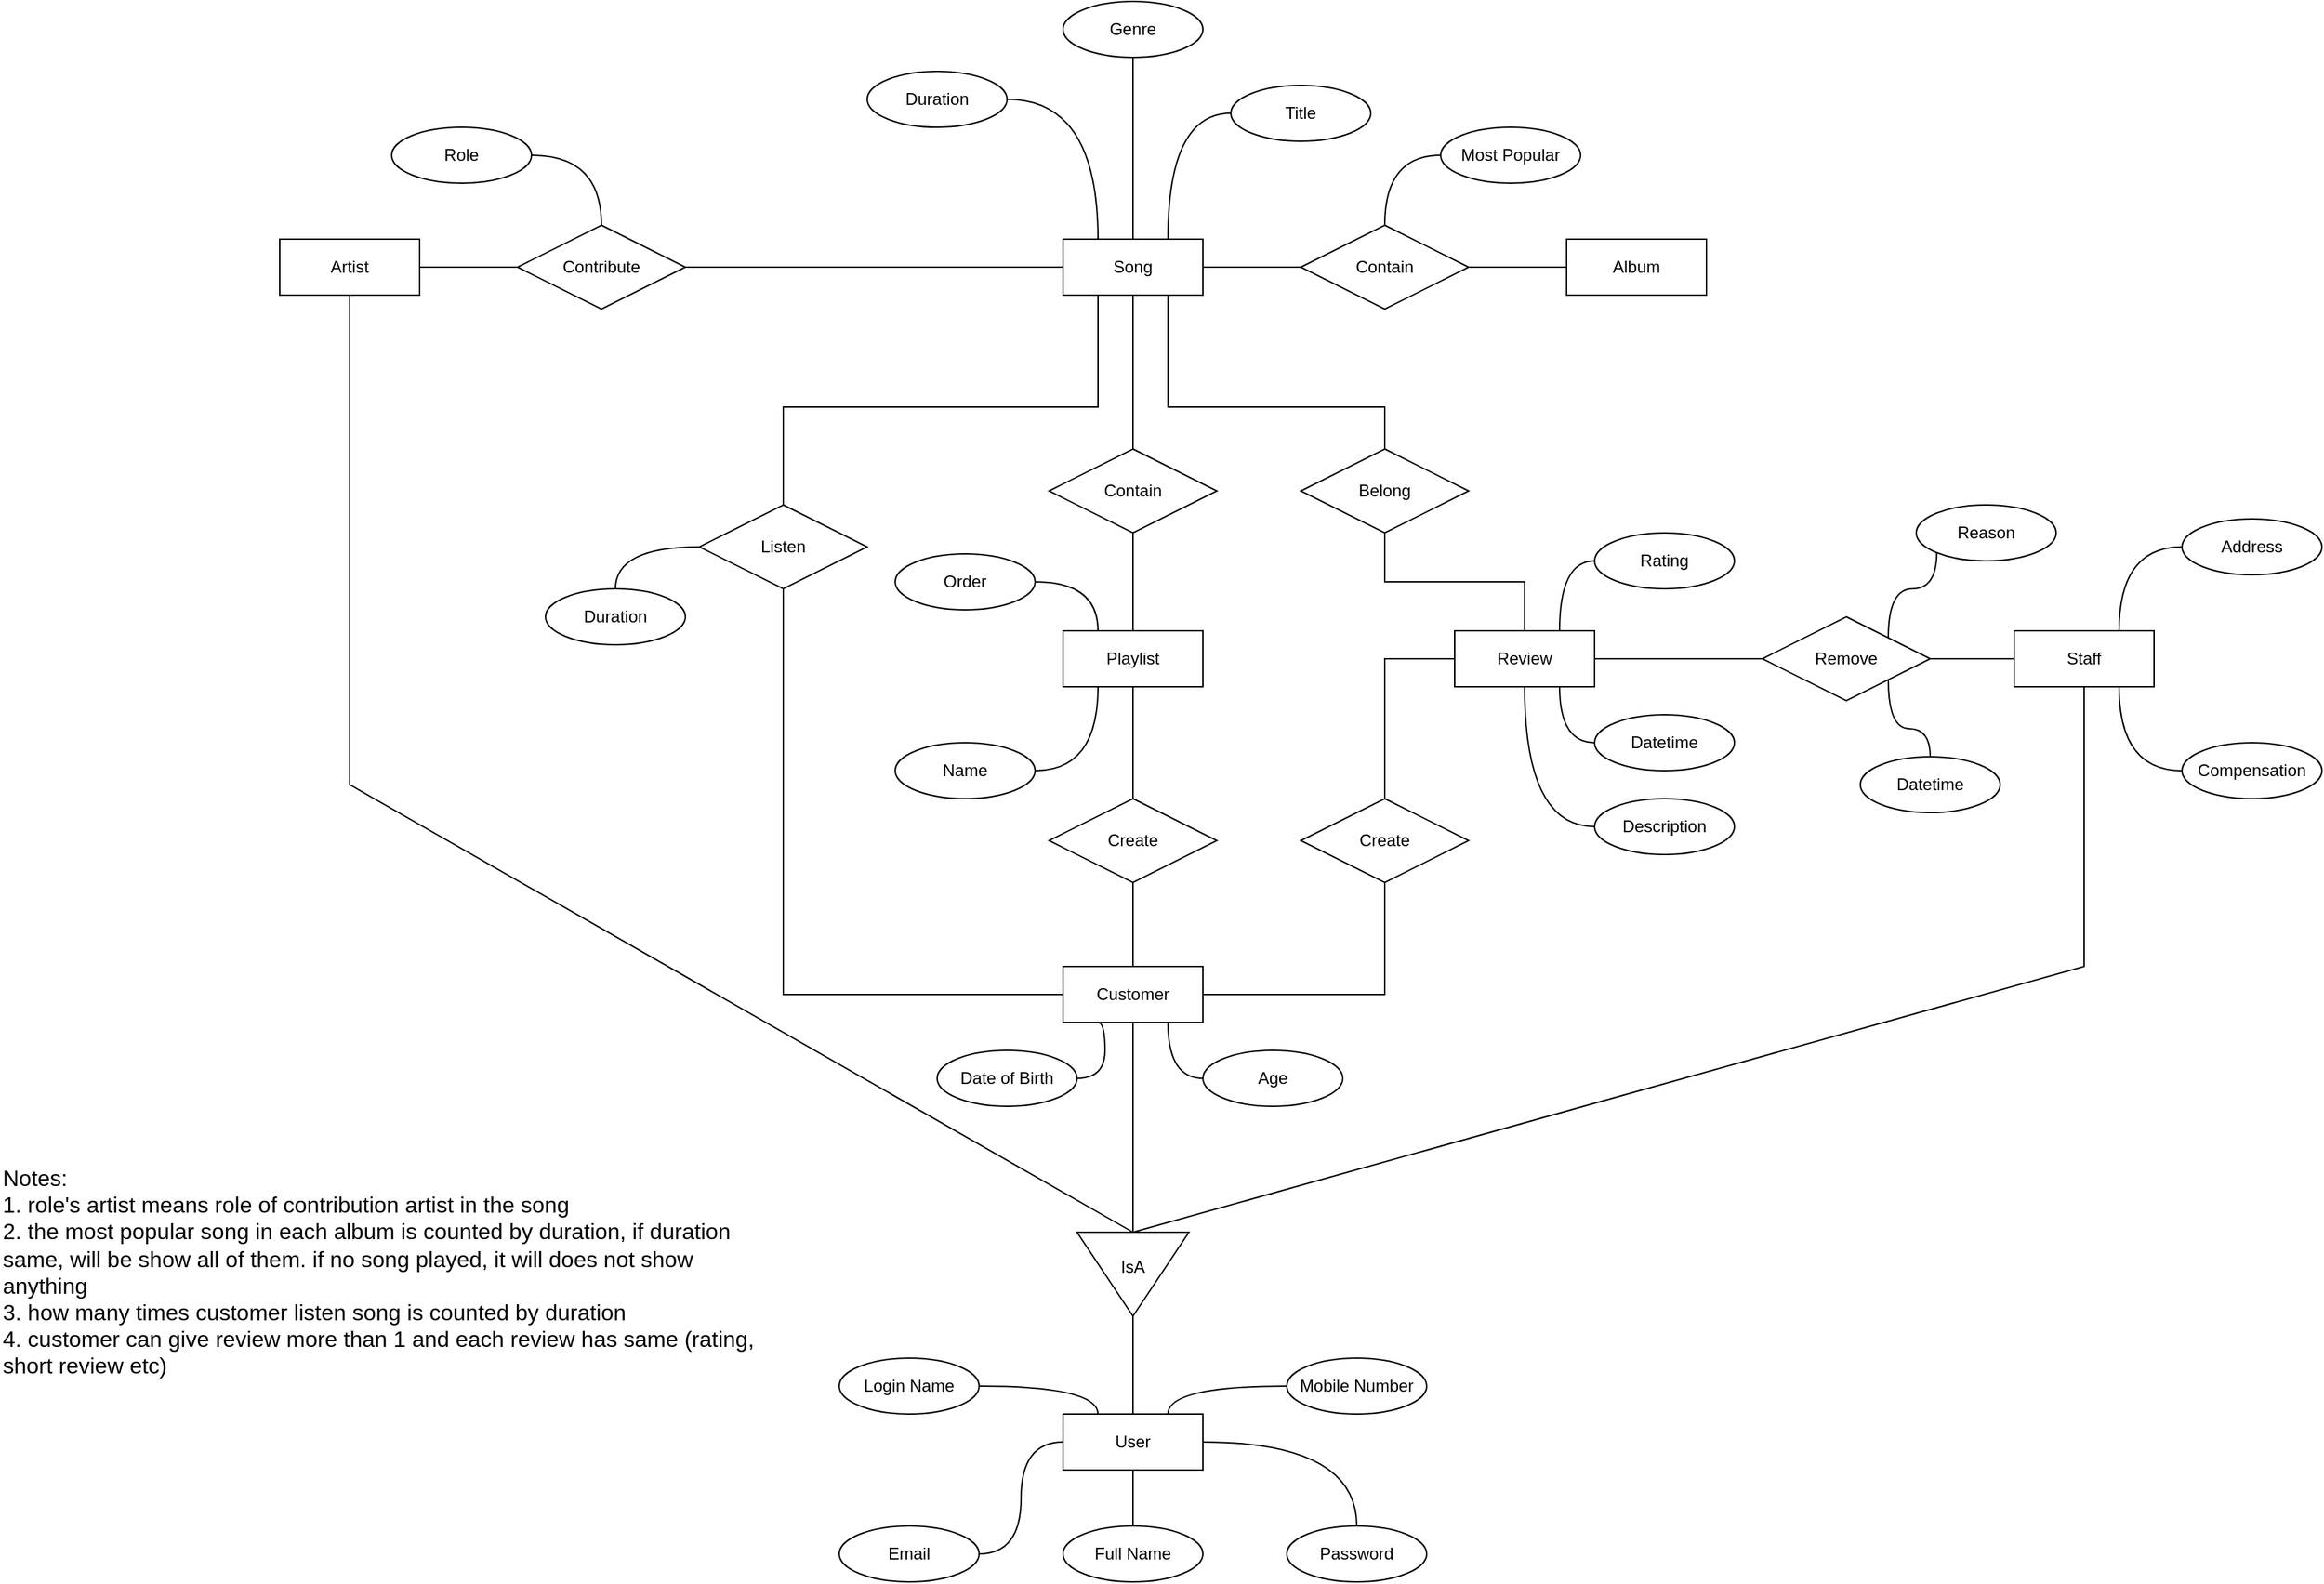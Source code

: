 <mxfile version="28.2.1" pages="11">
  <diagram name="Rozin - ERD D1.0" id="oFwzytAdT64UASAa3owK">
    <mxGraphModel grid="1" page="1" gridSize="10" guides="1" tooltips="1" connect="1" arrows="1" fold="1" pageScale="1" pageWidth="1100" pageHeight="850" math="0" shadow="0">
      <root>
        <mxCell id="0" />
        <mxCell id="1" parent="0" />
        <mxCell id="B33X_SvXGkgrsnz2fG_Y-30" style="edgeStyle=orthogonalEdgeStyle;rounded=0;orthogonalLoop=1;jettySize=auto;html=1;exitX=0.25;exitY=1;exitDx=0;exitDy=0;endArrow=none;endFill=0;" edge="1" parent="1" source="B33X_SvXGkgrsnz2fG_Y-3" target="B33X_SvXGkgrsnz2fG_Y-29">
          <mxGeometry relative="1" as="geometry">
            <Array as="points">
              <mxPoint x="65" y="320" />
              <mxPoint x="-160" y="320" />
            </Array>
          </mxGeometry>
        </mxCell>
        <mxCell id="B33X_SvXGkgrsnz2fG_Y-63" style="edgeStyle=orthogonalEdgeStyle;rounded=0;orthogonalLoop=1;jettySize=auto;html=1;exitX=0.5;exitY=1;exitDx=0;exitDy=0;endArrow=none;endFill=0;" edge="1" parent="1" source="B33X_SvXGkgrsnz2fG_Y-3" target="B33X_SvXGkgrsnz2fG_Y-62">
          <mxGeometry relative="1" as="geometry" />
        </mxCell>
        <mxCell id="B33X_SvXGkgrsnz2fG_Y-77" style="edgeStyle=orthogonalEdgeStyle;rounded=0;orthogonalLoop=1;jettySize=auto;html=1;exitX=0.75;exitY=1;exitDx=0;exitDy=0;entryX=0.5;entryY=0;entryDx=0;entryDy=0;endArrow=none;endFill=0;" edge="1" parent="1" source="B33X_SvXGkgrsnz2fG_Y-3" target="B33X_SvXGkgrsnz2fG_Y-75">
          <mxGeometry relative="1" as="geometry">
            <Array as="points">
              <mxPoint x="115" y="320" />
              <mxPoint x="270" y="320" />
            </Array>
          </mxGeometry>
        </mxCell>
        <mxCell id="B33X_SvXGkgrsnz2fG_Y-3" value="Song" style="whiteSpace=wrap;html=1;align=center;" vertex="1" parent="1">
          <mxGeometry x="40" y="200" width="100" height="40" as="geometry" />
        </mxCell>
        <mxCell id="B33X_SvXGkgrsnz2fG_Y-4" value="Album" style="whiteSpace=wrap;html=1;align=center;" vertex="1" parent="1">
          <mxGeometry x="400" y="200" width="100" height="40" as="geometry" />
        </mxCell>
        <mxCell id="B33X_SvXGkgrsnz2fG_Y-81" style="edgeStyle=orthogonalEdgeStyle;rounded=0;orthogonalLoop=1;jettySize=auto;html=1;exitX=1;exitY=0.5;exitDx=0;exitDy=0;endArrow=none;endFill=0;" edge="1" parent="1" source="B33X_SvXGkgrsnz2fG_Y-6" target="B33X_SvXGkgrsnz2fG_Y-79">
          <mxGeometry relative="1" as="geometry" />
        </mxCell>
        <mxCell id="B33X_SvXGkgrsnz2fG_Y-6" value="Customer" style="whiteSpace=wrap;html=1;align=center;" vertex="1" parent="1">
          <mxGeometry x="40" y="720" width="100" height="40" as="geometry" />
        </mxCell>
        <mxCell id="B33X_SvXGkgrsnz2fG_Y-13" style="edgeStyle=orthogonalEdgeStyle;rounded=0;orthogonalLoop=1;jettySize=auto;html=1;exitX=1;exitY=0.5;exitDx=0;exitDy=0;entryX=0;entryY=0.5;entryDx=0;entryDy=0;endArrow=none;endFill=0;" edge="1" parent="1" source="B33X_SvXGkgrsnz2fG_Y-7" target="B33X_SvXGkgrsnz2fG_Y-11">
          <mxGeometry relative="1" as="geometry" />
        </mxCell>
        <mxCell id="B33X_SvXGkgrsnz2fG_Y-7" value="Artist" style="whiteSpace=wrap;html=1;align=center;" vertex="1" parent="1">
          <mxGeometry x="-520" y="200" width="100" height="40" as="geometry" />
        </mxCell>
        <mxCell id="B33X_SvXGkgrsnz2fG_Y-18" style="edgeStyle=orthogonalEdgeStyle;rounded=0;orthogonalLoop=1;jettySize=auto;html=1;exitX=0.5;exitY=1;exitDx=0;exitDy=0;endArrow=none;endFill=0;" edge="1" parent="1" source="B33X_SvXGkgrsnz2fG_Y-8" target="B33X_SvXGkgrsnz2fG_Y-3">
          <mxGeometry relative="1" as="geometry" />
        </mxCell>
        <mxCell id="B33X_SvXGkgrsnz2fG_Y-8" value="Genre" style="ellipse;whiteSpace=wrap;html=1;align=center;" vertex="1" parent="1">
          <mxGeometry x="40" y="30" width="100" height="40" as="geometry" />
        </mxCell>
        <mxCell id="B33X_SvXGkgrsnz2fG_Y-17" style="edgeStyle=orthogonalEdgeStyle;rounded=0;orthogonalLoop=1;jettySize=auto;html=1;exitX=1;exitY=0.5;exitDx=0;exitDy=0;entryX=0.25;entryY=0;entryDx=0;entryDy=0;endArrow=none;endFill=0;curved=1;" edge="1" parent="1" source="B33X_SvXGkgrsnz2fG_Y-9" target="B33X_SvXGkgrsnz2fG_Y-3">
          <mxGeometry relative="1" as="geometry" />
        </mxCell>
        <mxCell id="B33X_SvXGkgrsnz2fG_Y-9" value="Duration" style="ellipse;whiteSpace=wrap;html=1;align=center;" vertex="1" parent="1">
          <mxGeometry x="-100" y="80" width="100" height="40" as="geometry" />
        </mxCell>
        <mxCell id="B33X_SvXGkgrsnz2fG_Y-19" style="edgeStyle=orthogonalEdgeStyle;rounded=0;orthogonalLoop=1;jettySize=auto;html=1;exitX=0;exitY=0.5;exitDx=0;exitDy=0;entryX=0.75;entryY=0;entryDx=0;entryDy=0;curved=1;endArrow=none;endFill=0;" edge="1" parent="1" source="B33X_SvXGkgrsnz2fG_Y-10" target="B33X_SvXGkgrsnz2fG_Y-3">
          <mxGeometry relative="1" as="geometry" />
        </mxCell>
        <mxCell id="B33X_SvXGkgrsnz2fG_Y-10" value="Title" style="ellipse;whiteSpace=wrap;html=1;align=center;" vertex="1" parent="1">
          <mxGeometry x="160" y="90" width="100" height="40" as="geometry" />
        </mxCell>
        <mxCell id="B33X_SvXGkgrsnz2fG_Y-14" style="edgeStyle=orthogonalEdgeStyle;rounded=0;orthogonalLoop=1;jettySize=auto;html=1;exitX=1;exitY=0.5;exitDx=0;exitDy=0;entryX=0;entryY=0.5;entryDx=0;entryDy=0;endArrow=none;endFill=0;" edge="1" parent="1" source="B33X_SvXGkgrsnz2fG_Y-11" target="B33X_SvXGkgrsnz2fG_Y-3">
          <mxGeometry relative="1" as="geometry" />
        </mxCell>
        <mxCell id="B33X_SvXGkgrsnz2fG_Y-11" value="Contribute" style="shape=rhombus;perimeter=rhombusPerimeter;whiteSpace=wrap;html=1;align=center;" vertex="1" parent="1">
          <mxGeometry x="-350" y="190" width="120" height="60" as="geometry" />
        </mxCell>
        <mxCell id="B33X_SvXGkgrsnz2fG_Y-21" style="edgeStyle=orthogonalEdgeStyle;rounded=0;orthogonalLoop=1;jettySize=auto;html=1;exitX=1;exitY=0.5;exitDx=0;exitDy=0;entryX=0.5;entryY=0;entryDx=0;entryDy=0;curved=1;endArrow=none;endFill=0;" edge="1" parent="1" source="B33X_SvXGkgrsnz2fG_Y-15" target="B33X_SvXGkgrsnz2fG_Y-11">
          <mxGeometry relative="1" as="geometry" />
        </mxCell>
        <mxCell id="B33X_SvXGkgrsnz2fG_Y-15" value="Role" style="ellipse;whiteSpace=wrap;html=1;align=center;" vertex="1" parent="1">
          <mxGeometry x="-440" y="120" width="100" height="40" as="geometry" />
        </mxCell>
        <mxCell id="B33X_SvXGkgrsnz2fG_Y-23" style="edgeStyle=orthogonalEdgeStyle;rounded=0;orthogonalLoop=1;jettySize=auto;html=1;exitX=0;exitY=0.5;exitDx=0;exitDy=0;endArrow=none;endFill=0;" edge="1" parent="1" source="B33X_SvXGkgrsnz2fG_Y-22" target="B33X_SvXGkgrsnz2fG_Y-3">
          <mxGeometry relative="1" as="geometry" />
        </mxCell>
        <mxCell id="B33X_SvXGkgrsnz2fG_Y-24" style="edgeStyle=orthogonalEdgeStyle;rounded=0;orthogonalLoop=1;jettySize=auto;html=1;exitX=1;exitY=0.5;exitDx=0;exitDy=0;endArrow=none;endFill=0;" edge="1" parent="1" source="B33X_SvXGkgrsnz2fG_Y-22" target="B33X_SvXGkgrsnz2fG_Y-4">
          <mxGeometry relative="1" as="geometry" />
        </mxCell>
        <mxCell id="B33X_SvXGkgrsnz2fG_Y-76" style="edgeStyle=orthogonalEdgeStyle;rounded=0;orthogonalLoop=1;jettySize=auto;html=1;exitX=0.5;exitY=0;exitDx=0;exitDy=0;entryX=0;entryY=0.5;entryDx=0;entryDy=0;curved=1;endArrow=none;endFill=0;" edge="1" parent="1" source="B33X_SvXGkgrsnz2fG_Y-22" target="B33X_SvXGkgrsnz2fG_Y-27">
          <mxGeometry relative="1" as="geometry" />
        </mxCell>
        <mxCell id="B33X_SvXGkgrsnz2fG_Y-22" value="Contain" style="shape=rhombus;perimeter=rhombusPerimeter;whiteSpace=wrap;html=1;align=center;" vertex="1" parent="1">
          <mxGeometry x="210" y="190" width="120" height="60" as="geometry" />
        </mxCell>
        <mxCell id="B33X_SvXGkgrsnz2fG_Y-27" value="Most Popular" style="ellipse;whiteSpace=wrap;html=1;align=center;" vertex="1" parent="1">
          <mxGeometry x="310" y="120" width="100" height="40" as="geometry" />
        </mxCell>
        <mxCell id="B33X_SvXGkgrsnz2fG_Y-31" style="edgeStyle=orthogonalEdgeStyle;rounded=0;orthogonalLoop=1;jettySize=auto;html=1;exitX=0.5;exitY=1;exitDx=0;exitDy=0;endArrow=none;endFill=0;entryX=0;entryY=0.5;entryDx=0;entryDy=0;" edge="1" parent="1" source="B33X_SvXGkgrsnz2fG_Y-29" target="B33X_SvXGkgrsnz2fG_Y-6">
          <mxGeometry relative="1" as="geometry" />
        </mxCell>
        <mxCell id="B33X_SvXGkgrsnz2fG_Y-29" value="Listen" style="shape=rhombus;perimeter=rhombusPerimeter;whiteSpace=wrap;html=1;align=center;" vertex="1" parent="1">
          <mxGeometry x="-220" y="390" width="120" height="60" as="geometry" />
        </mxCell>
        <mxCell id="B33X_SvXGkgrsnz2fG_Y-33" style="edgeStyle=orthogonalEdgeStyle;rounded=0;orthogonalLoop=1;jettySize=auto;html=1;exitX=0.5;exitY=0;exitDx=0;exitDy=0;entryX=0;entryY=0.5;entryDx=0;entryDy=0;curved=1;endArrow=none;endFill=0;" edge="1" parent="1" source="B33X_SvXGkgrsnz2fG_Y-32" target="B33X_SvXGkgrsnz2fG_Y-29">
          <mxGeometry relative="1" as="geometry" />
        </mxCell>
        <mxCell id="B33X_SvXGkgrsnz2fG_Y-32" value="Duration" style="ellipse;whiteSpace=wrap;html=1;align=center;" vertex="1" parent="1">
          <mxGeometry x="-330" y="450" width="100" height="40" as="geometry" />
        </mxCell>
        <mxCell id="B33X_SvXGkgrsnz2fG_Y-40" value="Rating" style="ellipse;whiteSpace=wrap;html=1;align=center;" vertex="1" parent="1">
          <mxGeometry x="420" y="410" width="100" height="40" as="geometry" />
        </mxCell>
        <mxCell id="B33X_SvXGkgrsnz2fG_Y-41" value="Description" style="ellipse;whiteSpace=wrap;html=1;align=center;" vertex="1" parent="1">
          <mxGeometry x="420" y="600" width="100" height="40" as="geometry" />
        </mxCell>
        <mxCell id="B33X_SvXGkgrsnz2fG_Y-42" value="Datetime" style="ellipse;whiteSpace=wrap;html=1;align=center;" vertex="1" parent="1">
          <mxGeometry x="420" y="540" width="100" height="40" as="geometry" />
        </mxCell>
        <mxCell id="B33X_SvXGkgrsnz2fG_Y-119" style="edgeStyle=orthogonalEdgeStyle;rounded=0;orthogonalLoop=1;jettySize=auto;html=1;exitX=0.75;exitY=0;exitDx=0;exitDy=0;entryX=0;entryY=0.5;entryDx=0;entryDy=0;curved=1;endArrow=none;endFill=0;" edge="1" parent="1" source="B33X_SvXGkgrsnz2fG_Y-46" target="B33X_SvXGkgrsnz2fG_Y-117">
          <mxGeometry relative="1" as="geometry" />
        </mxCell>
        <mxCell id="B33X_SvXGkgrsnz2fG_Y-120" style="edgeStyle=orthogonalEdgeStyle;rounded=0;orthogonalLoop=1;jettySize=auto;html=1;exitX=0.75;exitY=1;exitDx=0;exitDy=0;entryX=0;entryY=0.5;entryDx=0;entryDy=0;curved=1;endArrow=none;endFill=0;" edge="1" parent="1" source="B33X_SvXGkgrsnz2fG_Y-46" target="B33X_SvXGkgrsnz2fG_Y-118">
          <mxGeometry relative="1" as="geometry" />
        </mxCell>
        <mxCell id="B33X_SvXGkgrsnz2fG_Y-46" value="Staff" style="whiteSpace=wrap;html=1;align=center;" vertex="1" parent="1">
          <mxGeometry x="720" y="480" width="100" height="40" as="geometry" />
        </mxCell>
        <mxCell id="B33X_SvXGkgrsnz2fG_Y-52" style="edgeStyle=orthogonalEdgeStyle;rounded=0;orthogonalLoop=1;jettySize=auto;html=1;exitX=1;exitY=0.5;exitDx=0;exitDy=0;endArrow=none;endFill=0;" edge="1" parent="1" source="B33X_SvXGkgrsnz2fG_Y-50" target="B33X_SvXGkgrsnz2fG_Y-46">
          <mxGeometry relative="1" as="geometry" />
        </mxCell>
        <mxCell id="B33X_SvXGkgrsnz2fG_Y-54" style="edgeStyle=orthogonalEdgeStyle;rounded=0;orthogonalLoop=1;jettySize=auto;html=1;exitX=1;exitY=1;exitDx=0;exitDy=0;curved=1;endArrow=none;endFill=0;" edge="1" parent="1" source="B33X_SvXGkgrsnz2fG_Y-50" target="B33X_SvXGkgrsnz2fG_Y-53">
          <mxGeometry relative="1" as="geometry" />
        </mxCell>
        <mxCell id="B33X_SvXGkgrsnz2fG_Y-50" value="Remove" style="shape=rhombus;perimeter=rhombusPerimeter;whiteSpace=wrap;html=1;align=center;" vertex="1" parent="1">
          <mxGeometry x="540" y="470" width="120" height="60" as="geometry" />
        </mxCell>
        <mxCell id="B33X_SvXGkgrsnz2fG_Y-53" value="Datetime" style="ellipse;whiteSpace=wrap;html=1;align=center;" vertex="1" parent="1">
          <mxGeometry x="610" y="570" width="100" height="40" as="geometry" />
        </mxCell>
        <mxCell id="B33X_SvXGkgrsnz2fG_Y-56" style="edgeStyle=orthogonalEdgeStyle;rounded=0;orthogonalLoop=1;jettySize=auto;html=1;exitX=0;exitY=1;exitDx=0;exitDy=0;entryX=1;entryY=0;entryDx=0;entryDy=0;curved=1;endArrow=none;endFill=0;" edge="1" parent="1" source="B33X_SvXGkgrsnz2fG_Y-55" target="B33X_SvXGkgrsnz2fG_Y-50">
          <mxGeometry relative="1" as="geometry" />
        </mxCell>
        <mxCell id="B33X_SvXGkgrsnz2fG_Y-55" value="Reason" style="ellipse;whiteSpace=wrap;html=1;align=center;" vertex="1" parent="1">
          <mxGeometry x="650" y="390" width="100" height="40" as="geometry" />
        </mxCell>
        <mxCell id="B33X_SvXGkgrsnz2fG_Y-60" value="Playlist" style="whiteSpace=wrap;html=1;align=center;" vertex="1" parent="1">
          <mxGeometry x="40" y="480" width="100" height="40" as="geometry" />
        </mxCell>
        <mxCell id="B33X_SvXGkgrsnz2fG_Y-64" style="edgeStyle=orthogonalEdgeStyle;rounded=0;orthogonalLoop=1;jettySize=auto;html=1;exitX=0.5;exitY=1;exitDx=0;exitDy=0;endArrow=none;endFill=0;" edge="1" parent="1" source="B33X_SvXGkgrsnz2fG_Y-62" target="B33X_SvXGkgrsnz2fG_Y-60">
          <mxGeometry relative="1" as="geometry" />
        </mxCell>
        <mxCell id="B33X_SvXGkgrsnz2fG_Y-62" value="Contain" style="shape=rhombus;perimeter=rhombusPerimeter;whiteSpace=wrap;html=1;align=center;" vertex="1" parent="1">
          <mxGeometry x="30" y="350" width="120" height="60" as="geometry" />
        </mxCell>
        <mxCell id="B33X_SvXGkgrsnz2fG_Y-66" style="edgeStyle=orthogonalEdgeStyle;rounded=0;orthogonalLoop=1;jettySize=auto;html=1;exitX=0.5;exitY=1;exitDx=0;exitDy=0;endArrow=none;endFill=0;" edge="1" parent="1" source="B33X_SvXGkgrsnz2fG_Y-65" target="B33X_SvXGkgrsnz2fG_Y-6">
          <mxGeometry relative="1" as="geometry" />
        </mxCell>
        <mxCell id="B33X_SvXGkgrsnz2fG_Y-67" style="edgeStyle=orthogonalEdgeStyle;rounded=0;orthogonalLoop=1;jettySize=auto;html=1;exitX=0.5;exitY=0;exitDx=0;exitDy=0;entryX=0.5;entryY=1;entryDx=0;entryDy=0;endArrow=none;endFill=0;" edge="1" parent="1" source="B33X_SvXGkgrsnz2fG_Y-65" target="B33X_SvXGkgrsnz2fG_Y-60">
          <mxGeometry relative="1" as="geometry" />
        </mxCell>
        <mxCell id="B33X_SvXGkgrsnz2fG_Y-65" value="Create" style="shape=rhombus;perimeter=rhombusPerimeter;whiteSpace=wrap;html=1;align=center;" vertex="1" parent="1">
          <mxGeometry x="30" y="600" width="120" height="60" as="geometry" />
        </mxCell>
        <mxCell id="B33X_SvXGkgrsnz2fG_Y-70" style="edgeStyle=orthogonalEdgeStyle;rounded=0;orthogonalLoop=1;jettySize=auto;html=1;exitX=1;exitY=0.5;exitDx=0;exitDy=0;endArrow=none;endFill=0;" edge="1" parent="1" source="B33X_SvXGkgrsnz2fG_Y-69" target="B33X_SvXGkgrsnz2fG_Y-50">
          <mxGeometry relative="1" as="geometry" />
        </mxCell>
        <mxCell id="B33X_SvXGkgrsnz2fG_Y-71" style="edgeStyle=orthogonalEdgeStyle;rounded=0;orthogonalLoop=1;jettySize=auto;html=1;exitX=0.75;exitY=1;exitDx=0;exitDy=0;entryX=0;entryY=0.5;entryDx=0;entryDy=0;curved=1;endArrow=none;endFill=0;" edge="1" parent="1" source="B33X_SvXGkgrsnz2fG_Y-69" target="B33X_SvXGkgrsnz2fG_Y-42">
          <mxGeometry relative="1" as="geometry" />
        </mxCell>
        <mxCell id="B33X_SvXGkgrsnz2fG_Y-73" style="edgeStyle=orthogonalEdgeStyle;rounded=0;orthogonalLoop=1;jettySize=auto;html=1;exitX=0.5;exitY=1;exitDx=0;exitDy=0;endArrow=none;endFill=0;curved=1;entryX=0;entryY=0.5;entryDx=0;entryDy=0;" edge="1" parent="1" source="B33X_SvXGkgrsnz2fG_Y-69" target="B33X_SvXGkgrsnz2fG_Y-41">
          <mxGeometry relative="1" as="geometry" />
        </mxCell>
        <mxCell id="B33X_SvXGkgrsnz2fG_Y-74" style="edgeStyle=orthogonalEdgeStyle;rounded=0;orthogonalLoop=1;jettySize=auto;html=1;exitX=0.75;exitY=0;exitDx=0;exitDy=0;entryX=0;entryY=0.5;entryDx=0;entryDy=0;endArrow=none;endFill=0;curved=1;" edge="1" parent="1" source="B33X_SvXGkgrsnz2fG_Y-69" target="B33X_SvXGkgrsnz2fG_Y-40">
          <mxGeometry relative="1" as="geometry" />
        </mxCell>
        <mxCell id="B33X_SvXGkgrsnz2fG_Y-69" value="Review" style="whiteSpace=wrap;html=1;align=center;" vertex="1" parent="1">
          <mxGeometry x="320" y="480" width="100" height="40" as="geometry" />
        </mxCell>
        <mxCell id="B33X_SvXGkgrsnz2fG_Y-78" style="edgeStyle=orthogonalEdgeStyle;rounded=0;orthogonalLoop=1;jettySize=auto;html=1;exitX=0.5;exitY=1;exitDx=0;exitDy=0;entryX=0.5;entryY=0;entryDx=0;entryDy=0;endArrow=none;endFill=0;" edge="1" parent="1" source="B33X_SvXGkgrsnz2fG_Y-75" target="B33X_SvXGkgrsnz2fG_Y-69">
          <mxGeometry relative="1" as="geometry">
            <mxPoint x="310" y="410" as="sourcePoint" />
          </mxGeometry>
        </mxCell>
        <mxCell id="B33X_SvXGkgrsnz2fG_Y-75" value="Belong" style="shape=rhombus;perimeter=rhombusPerimeter;whiteSpace=wrap;html=1;align=center;" vertex="1" parent="1">
          <mxGeometry x="210" y="350" width="120" height="60" as="geometry" />
        </mxCell>
        <mxCell id="B33X_SvXGkgrsnz2fG_Y-80" style="edgeStyle=orthogonalEdgeStyle;rounded=0;orthogonalLoop=1;jettySize=auto;html=1;exitX=0.5;exitY=0;exitDx=0;exitDy=0;entryX=0;entryY=0.5;entryDx=0;entryDy=0;endArrow=none;endFill=0;" edge="1" parent="1" source="B33X_SvXGkgrsnz2fG_Y-79" target="B33X_SvXGkgrsnz2fG_Y-69">
          <mxGeometry relative="1" as="geometry" />
        </mxCell>
        <mxCell id="B33X_SvXGkgrsnz2fG_Y-79" value="Create" style="shape=rhombus;perimeter=rhombusPerimeter;whiteSpace=wrap;html=1;align=center;" vertex="1" parent="1">
          <mxGeometry x="210" y="600" width="120" height="60" as="geometry" />
        </mxCell>
        <mxCell id="B33X_SvXGkgrsnz2fG_Y-84" style="edgeStyle=orthogonalEdgeStyle;rounded=0;orthogonalLoop=1;jettySize=auto;html=1;exitX=1;exitY=0.5;exitDx=0;exitDy=0;entryX=0.25;entryY=0;entryDx=0;entryDy=0;curved=1;endArrow=none;endFill=0;" edge="1" parent="1" source="B33X_SvXGkgrsnz2fG_Y-82" target="B33X_SvXGkgrsnz2fG_Y-60">
          <mxGeometry relative="1" as="geometry" />
        </mxCell>
        <mxCell id="B33X_SvXGkgrsnz2fG_Y-82" value="Order" style="ellipse;whiteSpace=wrap;html=1;align=center;" vertex="1" parent="1">
          <mxGeometry x="-80" y="425" width="100" height="40" as="geometry" />
        </mxCell>
        <mxCell id="B33X_SvXGkgrsnz2fG_Y-85" style="edgeStyle=orthogonalEdgeStyle;rounded=0;orthogonalLoop=1;jettySize=auto;html=1;exitX=1;exitY=0.5;exitDx=0;exitDy=0;entryX=0.25;entryY=1;entryDx=0;entryDy=0;curved=1;endArrow=none;endFill=0;" edge="1" parent="1" source="B33X_SvXGkgrsnz2fG_Y-83" target="B33X_SvXGkgrsnz2fG_Y-60">
          <mxGeometry relative="1" as="geometry" />
        </mxCell>
        <mxCell id="B33X_SvXGkgrsnz2fG_Y-83" value="Name" style="ellipse;whiteSpace=wrap;html=1;align=center;" vertex="1" parent="1">
          <mxGeometry x="-80" y="560" width="100" height="40" as="geometry" />
        </mxCell>
        <mxCell id="B33X_SvXGkgrsnz2fG_Y-111" style="edgeStyle=orthogonalEdgeStyle;rounded=0;orthogonalLoop=1;jettySize=auto;html=1;exitX=0.5;exitY=0;exitDx=0;exitDy=0;entryX=0.5;entryY=1;entryDx=0;entryDy=0;curved=1;endArrow=none;endFill=0;" edge="1" parent="1" source="B33X_SvXGkgrsnz2fG_Y-86" target="B33X_SvXGkgrsnz2fG_Y-98">
          <mxGeometry relative="1" as="geometry" />
        </mxCell>
        <mxCell id="B33X_SvXGkgrsnz2fG_Y-86" value="Full Name" style="ellipse;whiteSpace=wrap;html=1;align=center;" vertex="1" parent="1">
          <mxGeometry x="40" y="1120" width="100" height="40" as="geometry" />
        </mxCell>
        <mxCell id="B33X_SvXGkgrsnz2fG_Y-107" style="edgeStyle=orthogonalEdgeStyle;rounded=0;orthogonalLoop=1;jettySize=auto;html=1;exitX=1;exitY=0.5;exitDx=0;exitDy=0;entryX=0;entryY=0.5;entryDx=0;entryDy=0;curved=1;endArrow=none;endFill=0;" edge="1" parent="1" source="B33X_SvXGkgrsnz2fG_Y-87" target="B33X_SvXGkgrsnz2fG_Y-98">
          <mxGeometry relative="1" as="geometry" />
        </mxCell>
        <mxCell id="B33X_SvXGkgrsnz2fG_Y-87" value="Email" style="ellipse;whiteSpace=wrap;html=1;align=center;" vertex="1" parent="1">
          <mxGeometry x="-120" y="1120" width="100" height="40" as="geometry" />
        </mxCell>
        <mxCell id="B33X_SvXGkgrsnz2fG_Y-108" style="edgeStyle=orthogonalEdgeStyle;rounded=0;orthogonalLoop=1;jettySize=auto;html=1;exitX=1;exitY=0.5;exitDx=0;exitDy=0;entryX=0.25;entryY=0;entryDx=0;entryDy=0;curved=1;endArrow=none;endFill=0;" edge="1" parent="1" source="B33X_SvXGkgrsnz2fG_Y-88" target="B33X_SvXGkgrsnz2fG_Y-98">
          <mxGeometry relative="1" as="geometry" />
        </mxCell>
        <mxCell id="B33X_SvXGkgrsnz2fG_Y-88" value="Login Name" style="ellipse;whiteSpace=wrap;html=1;align=center;" vertex="1" parent="1">
          <mxGeometry x="-120" y="1000" width="100" height="40" as="geometry" />
        </mxCell>
        <mxCell id="B33X_SvXGkgrsnz2fG_Y-110" style="edgeStyle=orthogonalEdgeStyle;rounded=0;orthogonalLoop=1;jettySize=auto;html=1;exitX=0.5;exitY=0;exitDx=0;exitDy=0;entryX=1;entryY=0.5;entryDx=0;entryDy=0;endArrow=none;endFill=0;curved=1;" edge="1" parent="1" source="B33X_SvXGkgrsnz2fG_Y-89" target="B33X_SvXGkgrsnz2fG_Y-98">
          <mxGeometry relative="1" as="geometry" />
        </mxCell>
        <mxCell id="B33X_SvXGkgrsnz2fG_Y-89" value="Password" style="ellipse;whiteSpace=wrap;html=1;align=center;" vertex="1" parent="1">
          <mxGeometry x="200" y="1120" width="100" height="40" as="geometry" />
        </mxCell>
        <mxCell id="B33X_SvXGkgrsnz2fG_Y-109" style="edgeStyle=orthogonalEdgeStyle;rounded=0;orthogonalLoop=1;jettySize=auto;html=1;exitX=0;exitY=0.5;exitDx=0;exitDy=0;entryX=0.75;entryY=0;entryDx=0;entryDy=0;curved=1;endArrow=none;endFill=0;" edge="1" parent="1" source="B33X_SvXGkgrsnz2fG_Y-90" target="B33X_SvXGkgrsnz2fG_Y-98">
          <mxGeometry relative="1" as="geometry" />
        </mxCell>
        <mxCell id="B33X_SvXGkgrsnz2fG_Y-90" value="Mobile Number" style="ellipse;whiteSpace=wrap;html=1;align=center;" vertex="1" parent="1">
          <mxGeometry x="200" y="1000" width="100" height="40" as="geometry" />
        </mxCell>
        <mxCell id="B33X_SvXGkgrsnz2fG_Y-102" style="edgeStyle=orthogonalEdgeStyle;rounded=0;orthogonalLoop=1;jettySize=auto;html=1;exitX=0.5;exitY=0;exitDx=0;exitDy=0;entryX=1;entryY=0.5;entryDx=0;entryDy=0;endArrow=none;endFill=0;" edge="1" parent="1" source="B33X_SvXGkgrsnz2fG_Y-98" target="B33X_SvXGkgrsnz2fG_Y-99">
          <mxGeometry relative="1" as="geometry">
            <mxPoint x="70" y="1000" as="targetPoint" />
          </mxGeometry>
        </mxCell>
        <mxCell id="B33X_SvXGkgrsnz2fG_Y-98" value="User" style="whiteSpace=wrap;html=1;align=center;" vertex="1" parent="1">
          <mxGeometry x="40" y="1040" width="100" height="40" as="geometry" />
        </mxCell>
        <mxCell id="B33X_SvXGkgrsnz2fG_Y-101" value="" style="group" connectable="0" vertex="1" parent="1">
          <mxGeometry x="50" y="910" width="80" height="60" as="geometry" />
        </mxCell>
        <mxCell id="B33X_SvXGkgrsnz2fG_Y-99" value="" style="triangle;whiteSpace=wrap;html=1;rotation=90;" vertex="1" parent="B33X_SvXGkgrsnz2fG_Y-101">
          <mxGeometry x="10" y="-10" width="60" height="80" as="geometry" />
        </mxCell>
        <mxCell id="B33X_SvXGkgrsnz2fG_Y-100" value="IsA" style="text;html=1;align=center;verticalAlign=middle;whiteSpace=wrap;rounded=0;" vertex="1" parent="B33X_SvXGkgrsnz2fG_Y-101">
          <mxGeometry x="10" y="10" width="60" height="30" as="geometry" />
        </mxCell>
        <mxCell id="B33X_SvXGkgrsnz2fG_Y-103" style="edgeStyle=orthogonalEdgeStyle;rounded=0;orthogonalLoop=1;jettySize=auto;html=1;exitX=0;exitY=0.5;exitDx=0;exitDy=0;endArrow=none;endFill=0;" edge="1" parent="1" source="B33X_SvXGkgrsnz2fG_Y-99" target="B33X_SvXGkgrsnz2fG_Y-6">
          <mxGeometry relative="1" as="geometry" />
        </mxCell>
        <mxCell id="B33X_SvXGkgrsnz2fG_Y-104" style="rounded=0;orthogonalLoop=1;jettySize=auto;html=1;exitX=0;exitY=0.5;exitDx=0;exitDy=0;endArrow=none;endFill=0;" edge="1" parent="1" source="B33X_SvXGkgrsnz2fG_Y-99" target="B33X_SvXGkgrsnz2fG_Y-46">
          <mxGeometry relative="1" as="geometry">
            <Array as="points">
              <mxPoint x="770" y="720" />
            </Array>
          </mxGeometry>
        </mxCell>
        <mxCell id="B33X_SvXGkgrsnz2fG_Y-106" style="rounded=0;orthogonalLoop=1;jettySize=auto;html=1;exitX=0;exitY=0.5;exitDx=0;exitDy=0;endArrow=none;endFill=0;" edge="1" parent="1" source="B33X_SvXGkgrsnz2fG_Y-99" target="B33X_SvXGkgrsnz2fG_Y-7">
          <mxGeometry relative="1" as="geometry">
            <Array as="points">
              <mxPoint x="-470" y="590" />
            </Array>
          </mxGeometry>
        </mxCell>
        <mxCell id="B33X_SvXGkgrsnz2fG_Y-116" style="edgeStyle=orthogonalEdgeStyle;rounded=0;orthogonalLoop=1;jettySize=auto;html=1;exitX=0;exitY=0.5;exitDx=0;exitDy=0;entryX=0.75;entryY=1;entryDx=0;entryDy=0;curved=1;endArrow=none;endFill=0;" edge="1" parent="1" source="B33X_SvXGkgrsnz2fG_Y-112" target="B33X_SvXGkgrsnz2fG_Y-6">
          <mxGeometry relative="1" as="geometry" />
        </mxCell>
        <mxCell id="B33X_SvXGkgrsnz2fG_Y-112" value="Age" style="ellipse;whiteSpace=wrap;html=1;align=center;" vertex="1" parent="1">
          <mxGeometry x="140" y="780" width="100" height="40" as="geometry" />
        </mxCell>
        <mxCell id="B33X_SvXGkgrsnz2fG_Y-115" style="edgeStyle=orthogonalEdgeStyle;rounded=0;orthogonalLoop=1;jettySize=auto;html=1;exitX=1;exitY=0.5;exitDx=0;exitDy=0;entryX=0.25;entryY=1;entryDx=0;entryDy=0;endArrow=none;endFill=0;curved=1;" edge="1" parent="1" source="B33X_SvXGkgrsnz2fG_Y-113" target="B33X_SvXGkgrsnz2fG_Y-6">
          <mxGeometry relative="1" as="geometry" />
        </mxCell>
        <mxCell id="B33X_SvXGkgrsnz2fG_Y-113" value="Date of Birth" style="ellipse;whiteSpace=wrap;html=1;align=center;" vertex="1" parent="1">
          <mxGeometry x="-50" y="780" width="100" height="40" as="geometry" />
        </mxCell>
        <mxCell id="B33X_SvXGkgrsnz2fG_Y-117" value="Address" style="ellipse;whiteSpace=wrap;html=1;align=center;" vertex="1" parent="1">
          <mxGeometry x="840" y="400" width="100" height="40" as="geometry" />
        </mxCell>
        <mxCell id="B33X_SvXGkgrsnz2fG_Y-118" value="Compensation" style="ellipse;whiteSpace=wrap;html=1;align=center;" vertex="1" parent="1">
          <mxGeometry x="840" y="560" width="100" height="40" as="geometry" />
        </mxCell>
        <mxCell id="_Emi6TSyKeqRR0qpGl7s-1" value="&lt;font style=&quot;font-size: 16px;&quot;&gt;Notes:&lt;br&gt;1. role&#39;s artist means role of contribution artist in the song&lt;br&gt;2. the most popular song in each album is counted by duration, if duration same, will be show all of them. if no song played, it will does not show anything&lt;br&gt;3. how many times customer listen song is counted by duration&lt;br&gt;4. customer can give review more than 1 and each review has same (rating, short review etc)&lt;/font&gt;" style="text;whiteSpace=wrap;html=1;" vertex="1" parent="1">
          <mxGeometry x="-720" y="855" width="560" height="170" as="geometry" />
        </mxCell>
      </root>
    </mxGraphModel>
  </diagram>
  <diagram id="rjqE8a0MWtUx_N54nZrn" name="Ferbian - ERD D1.0">
    <mxGraphModel grid="1" page="1" gridSize="10" guides="1" tooltips="1" connect="1" arrows="1" fold="1" pageScale="1" pageWidth="1100" pageHeight="850" math="0" shadow="0">
      <root>
        <mxCell id="0" />
        <mxCell id="1" parent="0" />
        <mxCell id="pBc35NcJao67f1Ds3ywW-1" value="" style="ellipse;whiteSpace=wrap;html=1;gradientColor=none;perimeterSpacing=0;" vertex="1" parent="1">
          <mxGeometry x="1146" y="386" width="120" height="48" as="geometry" />
        </mxCell>
        <mxCell id="pBc35NcJao67f1Ds3ywW-2" style="edgeStyle=orthogonalEdgeStyle;rounded=0;orthogonalLoop=1;jettySize=auto;html=1;exitX=1;exitY=0.5;exitDx=0;exitDy=0;entryX=0;entryY=0.5;entryDx=0;entryDy=0;endArrow=none;endFill=0;" edge="1" parent="1" source="pBc35NcJao67f1Ds3ywW-5" target="pBc35NcJao67f1Ds3ywW-21">
          <mxGeometry relative="1" as="geometry" />
        </mxCell>
        <mxCell id="pBc35NcJao67f1Ds3ywW-3" style="edgeStyle=orthogonalEdgeStyle;rounded=0;orthogonalLoop=1;jettySize=auto;html=1;entryX=1;entryY=0.5;entryDx=0;entryDy=0;endArrow=classic;endFill=1;strokeWidth=5;" edge="1" parent="1" source="pBc35NcJao67f1Ds3ywW-5" target="pBc35NcJao67f1Ds3ywW-25">
          <mxGeometry relative="1" as="geometry" />
        </mxCell>
        <mxCell id="pBc35NcJao67f1Ds3ywW-4" style="edgeStyle=orthogonalEdgeStyle;rounded=0;orthogonalLoop=1;jettySize=auto;html=1;entryX=0.5;entryY=0;entryDx=0;entryDy=0;endArrow=none;endFill=0;" edge="1" parent="1" source="pBc35NcJao67f1Ds3ywW-5" target="pBc35NcJao67f1Ds3ywW-31">
          <mxGeometry relative="1" as="geometry" />
        </mxCell>
        <mxCell id="pBc35NcJao67f1Ds3ywW-5" value="Customers" style="rounded=0;whiteSpace=wrap;html=1;" vertex="1" parent="1">
          <mxGeometry x="987" y="940" width="120" height="60" as="geometry" />
        </mxCell>
        <mxCell id="pBc35NcJao67f1Ds3ywW-6" style="edgeStyle=orthogonalEdgeStyle;rounded=0;orthogonalLoop=1;jettySize=auto;html=1;entryX=0.5;entryY=0;entryDx=0;entryDy=0;endArrow=none;endFill=0;strokeWidth=1;" edge="1" parent="1" source="pBc35NcJao67f1Ds3ywW-8" target="pBc35NcJao67f1Ds3ywW-35">
          <mxGeometry relative="1" as="geometry" />
        </mxCell>
        <mxCell id="pBc35NcJao67f1Ds3ywW-7" style="rounded=0;orthogonalLoop=1;jettySize=auto;html=1;exitX=1;exitY=0.5;exitDx=0;exitDy=0;entryX=0;entryY=0.5;entryDx=0;entryDy=0;endArrow=none;endFill=0;" edge="1" parent="1" source="pBc35NcJao67f1Ds3ywW-8" target="pBc35NcJao67f1Ds3ywW-44">
          <mxGeometry relative="1" as="geometry" />
        </mxCell>
        <mxCell id="pBc35NcJao67f1Ds3ywW-8" value="Artist" style="rounded=0;whiteSpace=wrap;html=1;" vertex="1" parent="1">
          <mxGeometry x="1527" y="520" width="120" height="60" as="geometry" />
        </mxCell>
        <mxCell id="pBc35NcJao67f1Ds3ywW-9" style="edgeStyle=orthogonalEdgeStyle;rounded=0;orthogonalLoop=1;jettySize=auto;html=1;entryX=0;entryY=0.5;entryDx=0;entryDy=0;endArrow=none;endFill=0;startSize=7;strokeWidth=5;" edge="1" parent="1" source="pBc35NcJao67f1Ds3ywW-12" target="pBc35NcJao67f1Ds3ywW-23">
          <mxGeometry relative="1" as="geometry" />
        </mxCell>
        <mxCell id="pBc35NcJao67f1Ds3ywW-10" style="rounded=0;orthogonalLoop=1;jettySize=auto;html=1;exitX=0.25;exitY=0;exitDx=0;exitDy=0;entryX=1;entryY=0.5;entryDx=0;entryDy=0;endArrow=none;endFill=0;" edge="1" parent="1" source="pBc35NcJao67f1Ds3ywW-12" target="pBc35NcJao67f1Ds3ywW-38">
          <mxGeometry relative="1" as="geometry" />
        </mxCell>
        <mxCell id="pBc35NcJao67f1Ds3ywW-11" style="rounded=0;orthogonalLoop=1;jettySize=auto;html=1;exitX=0.25;exitY=0;exitDx=0;exitDy=0;entryX=0.5;entryY=1;entryDx=0;entryDy=0;endArrow=none;endFill=0;" edge="1" parent="1" source="pBc35NcJao67f1Ds3ywW-12" target="pBc35NcJao67f1Ds3ywW-39">
          <mxGeometry relative="1" as="geometry" />
        </mxCell>
        <mxCell id="pBc35NcJao67f1Ds3ywW-12" value="Music / Track" style="rounded=0;whiteSpace=wrap;html=1;" vertex="1" parent="1">
          <mxGeometry x="1527" y="940" width="120" height="60" as="geometry" />
        </mxCell>
        <mxCell id="pBc35NcJao67f1Ds3ywW-13" value="Albums" style="rounded=0;whiteSpace=wrap;html=1;" vertex="1" parent="1">
          <mxGeometry x="1927" y="940" width="120" height="60" as="geometry" />
        </mxCell>
        <mxCell id="pBc35NcJao67f1Ds3ywW-14" value="Review" style="rounded=0;whiteSpace=wrap;html=1;" vertex="1" parent="1">
          <mxGeometry x="647" y="940" width="120" height="60" as="geometry" />
        </mxCell>
        <mxCell id="pBc35NcJao67f1Ds3ywW-15" style="edgeStyle=orthogonalEdgeStyle;rounded=0;orthogonalLoop=1;jettySize=auto;html=1;entryX=0.5;entryY=0;entryDx=0;entryDy=0;endArrow=none;endFill=0;" edge="1" parent="1" source="pBc35NcJao67f1Ds3ywW-16" target="pBc35NcJao67f1Ds3ywW-29">
          <mxGeometry relative="1" as="geometry" />
        </mxCell>
        <mxCell id="pBc35NcJao67f1Ds3ywW-16" value="Staff" style="rounded=0;whiteSpace=wrap;html=1;" vertex="1" parent="1">
          <mxGeometry x="647" y="520" width="120" height="60" as="geometry" />
        </mxCell>
        <mxCell id="pBc35NcJao67f1Ds3ywW-17" style="edgeStyle=orthogonalEdgeStyle;rounded=0;orthogonalLoop=1;jettySize=auto;html=1;entryX=0;entryY=0.5;entryDx=0;entryDy=0;endArrow=none;endFill=0;" edge="1" parent="1" source="pBc35NcJao67f1Ds3ywW-18" target="pBc35NcJao67f1Ds3ywW-33">
          <mxGeometry relative="1" as="geometry" />
        </mxCell>
        <mxCell id="pBc35NcJao67f1Ds3ywW-18" value="Playlist" style="rounded=0;whiteSpace=wrap;html=1;" vertex="1" parent="1">
          <mxGeometry x="987" y="1155" width="120" height="60" as="geometry" />
        </mxCell>
        <mxCell id="pBc35NcJao67f1Ds3ywW-19" style="edgeStyle=orthogonalEdgeStyle;rounded=0;orthogonalLoop=1;jettySize=auto;html=1;exitX=1;exitY=0.5;exitDx=0;exitDy=0;entryX=0;entryY=0.5;entryDx=0;entryDy=0;endArrow=none;endFill=0;" edge="1" parent="1" source="pBc35NcJao67f1Ds3ywW-21" target="pBc35NcJao67f1Ds3ywW-12">
          <mxGeometry relative="1" as="geometry" />
        </mxCell>
        <mxCell id="pBc35NcJao67f1Ds3ywW-20" style="rounded=0;orthogonalLoop=1;jettySize=auto;html=1;entryX=0.5;entryY=0;entryDx=0;entryDy=0;endArrow=none;endFill=0;exitX=0.5;exitY=0;exitDx=0;exitDy=0;" edge="1" parent="1" source="pBc35NcJao67f1Ds3ywW-21" target="pBc35NcJao67f1Ds3ywW-79">
          <mxGeometry relative="1" as="geometry" />
        </mxCell>
        <mxCell id="pBc35NcJao67f1Ds3ywW-21" value="View / Listen" style="rhombus;whiteSpace=wrap;html=1;" vertex="1" parent="1">
          <mxGeometry x="1294" y="930" width="80" height="80" as="geometry" />
        </mxCell>
        <mxCell id="pBc35NcJao67f1Ds3ywW-22" style="edgeStyle=orthogonalEdgeStyle;rounded=0;orthogonalLoop=1;jettySize=auto;html=1;entryX=0;entryY=0.5;entryDx=0;entryDy=0;endArrow=none;endFill=0;" edge="1" parent="1" source="pBc35NcJao67f1Ds3ywW-23" target="pBc35NcJao67f1Ds3ywW-13">
          <mxGeometry relative="1" as="geometry" />
        </mxCell>
        <mxCell id="pBc35NcJao67f1Ds3ywW-23" value="Belong To" style="rhombus;whiteSpace=wrap;html=1;" vertex="1" parent="1">
          <mxGeometry x="1767" y="930" width="80" height="80" as="geometry" />
        </mxCell>
        <mxCell id="pBc35NcJao67f1Ds3ywW-24" style="edgeStyle=orthogonalEdgeStyle;rounded=0;orthogonalLoop=1;jettySize=auto;html=1;entryX=1;entryY=0.5;entryDx=0;entryDy=0;endArrow=none;endFill=0;" edge="1" parent="1" source="pBc35NcJao67f1Ds3ywW-25" target="pBc35NcJao67f1Ds3ywW-14">
          <mxGeometry relative="1" as="geometry" />
        </mxCell>
        <mxCell id="pBc35NcJao67f1Ds3ywW-25" value="Gives" style="rhombus;whiteSpace=wrap;html=1;" vertex="1" parent="1">
          <mxGeometry x="837" y="930" width="80" height="80" as="geometry" />
        </mxCell>
        <mxCell id="pBc35NcJao67f1Ds3ywW-26" style="edgeStyle=orthogonalEdgeStyle;rounded=0;orthogonalLoop=1;jettySize=auto;html=1;entryX=0.5;entryY=0;entryDx=0;entryDy=0;endArrow=none;endFill=0;" edge="1" parent="1" source="pBc35NcJao67f1Ds3ywW-29" target="pBc35NcJao67f1Ds3ywW-14">
          <mxGeometry relative="1" as="geometry" />
        </mxCell>
        <mxCell id="pBc35NcJao67f1Ds3ywW-27" style="rounded=0;orthogonalLoop=1;jettySize=auto;html=1;entryX=0;entryY=0.5;entryDx=0;entryDy=0;exitX=1;exitY=0.5;exitDx=0;exitDy=0;endArrow=none;endFill=0;" edge="1" parent="1" source="pBc35NcJao67f1Ds3ywW-29" target="pBc35NcJao67f1Ds3ywW-83">
          <mxGeometry relative="1" as="geometry" />
        </mxCell>
        <mxCell id="pBc35NcJao67f1Ds3ywW-28" style="rounded=0;orthogonalLoop=1;jettySize=auto;html=1;exitX=1;exitY=0.5;exitDx=0;exitDy=0;entryX=0;entryY=0.5;entryDx=0;entryDy=0;endArrow=none;endFill=0;" edge="1" parent="1" source="pBc35NcJao67f1Ds3ywW-29" target="pBc35NcJao67f1Ds3ywW-84">
          <mxGeometry relative="1" as="geometry" />
        </mxCell>
        <mxCell id="pBc35NcJao67f1Ds3ywW-29" value="Remove" style="rhombus;whiteSpace=wrap;html=1;" vertex="1" parent="1">
          <mxGeometry x="667" y="810" width="80" height="80" as="geometry" />
        </mxCell>
        <mxCell id="pBc35NcJao67f1Ds3ywW-30" style="edgeStyle=orthogonalEdgeStyle;rounded=0;orthogonalLoop=1;jettySize=auto;html=1;entryX=0.5;entryY=0;entryDx=0;entryDy=0;endArrow=none;endFill=0;" edge="1" parent="1" source="pBc35NcJao67f1Ds3ywW-31" target="pBc35NcJao67f1Ds3ywW-18">
          <mxGeometry relative="1" as="geometry" />
        </mxCell>
        <mxCell id="pBc35NcJao67f1Ds3ywW-31" value="Create" style="rhombus;whiteSpace=wrap;html=1;" vertex="1" parent="1">
          <mxGeometry x="1007" y="1040" width="80" height="80" as="geometry" />
        </mxCell>
        <mxCell id="pBc35NcJao67f1Ds3ywW-32" style="edgeStyle=orthogonalEdgeStyle;rounded=0;orthogonalLoop=1;jettySize=auto;html=1;entryX=0.25;entryY=1;entryDx=0;entryDy=0;endArrow=none;endFill=0;exitX=1;exitY=0.5;exitDx=0;exitDy=0;" edge="1" parent="1" source="pBc35NcJao67f1Ds3ywW-33" target="pBc35NcJao67f1Ds3ywW-12">
          <mxGeometry relative="1" as="geometry">
            <Array as="points">
              <mxPoint x="1560" y="1185" />
              <mxPoint x="1560" y="1000" />
            </Array>
          </mxGeometry>
        </mxCell>
        <mxCell id="pBc35NcJao67f1Ds3ywW-33" value="Contains" style="rhombus;whiteSpace=wrap;html=1;" vertex="1" parent="1">
          <mxGeometry x="1294" y="1145" width="80" height="80" as="geometry" />
        </mxCell>
        <mxCell id="pBc35NcJao67f1Ds3ywW-34" style="edgeStyle=orthogonalEdgeStyle;rounded=0;orthogonalLoop=1;jettySize=auto;html=1;entryX=0.5;entryY=0;entryDx=0;entryDy=0;endArrow=none;endFill=0;strokeWidth=5;" edge="1" parent="1" source="pBc35NcJao67f1Ds3ywW-35" target="pBc35NcJao67f1Ds3ywW-12">
          <mxGeometry relative="1" as="geometry" />
        </mxCell>
        <mxCell id="pBc35NcJao67f1Ds3ywW-35" value="Contributes" style="rhombus;whiteSpace=wrap;html=1;" vertex="1" parent="1">
          <mxGeometry x="1547" y="710" width="80" height="80" as="geometry" />
        </mxCell>
        <mxCell id="pBc35NcJao67f1Ds3ywW-36" value="genre(s)" style="ellipse;whiteSpace=wrap;html=1;" vertex="1" parent="1">
          <mxGeometry x="1597" y="850" width="100" height="40" as="geometry" />
        </mxCell>
        <mxCell id="pBc35NcJao67f1Ds3ywW-37" value="duration" style="ellipse;whiteSpace=wrap;html=1;" vertex="1" parent="1">
          <mxGeometry x="1657" y="900" width="100" height="40" as="geometry" />
        </mxCell>
        <mxCell id="pBc35NcJao67f1Ds3ywW-38" value="title" style="ellipse;whiteSpace=wrap;html=1;" vertex="1" parent="1">
          <mxGeometry x="1417" y="900" width="100" height="40" as="geometry" />
        </mxCell>
        <mxCell id="pBc35NcJao67f1Ds3ywW-39" value="&lt;u&gt;trackId&lt;/u&gt;" style="ellipse;whiteSpace=wrap;html=1;" vertex="1" parent="1">
          <mxGeometry x="1477" y="850" width="100" height="40" as="geometry" />
        </mxCell>
        <mxCell id="pBc35NcJao67f1Ds3ywW-40" style="rounded=0;orthogonalLoop=1;jettySize=auto;html=1;exitX=0.75;exitY=0;exitDx=0;exitDy=0;entryX=0.5;entryY=1;entryDx=0;entryDy=0;endArrow=none;endFill=0;" edge="1" parent="1" source="pBc35NcJao67f1Ds3ywW-12" target="pBc35NcJao67f1Ds3ywW-36">
          <mxGeometry relative="1" as="geometry">
            <mxPoint x="1567" y="960" as="sourcePoint" />
            <mxPoint x="1537" y="910" as="targetPoint" />
          </mxGeometry>
        </mxCell>
        <mxCell id="pBc35NcJao67f1Ds3ywW-41" style="rounded=0;orthogonalLoop=1;jettySize=auto;html=1;exitX=0.75;exitY=0;exitDx=0;exitDy=0;entryX=0;entryY=0.5;entryDx=0;entryDy=0;endArrow=none;endFill=0;" edge="1" parent="1" source="pBc35NcJao67f1Ds3ywW-12" target="pBc35NcJao67f1Ds3ywW-37">
          <mxGeometry relative="1" as="geometry">
            <mxPoint x="1617" y="990" as="sourcePoint" />
            <mxPoint x="1647" y="940" as="targetPoint" />
          </mxGeometry>
        </mxCell>
        <mxCell id="pBc35NcJao67f1Ds3ywW-42" value="role" style="ellipse;whiteSpace=wrap;html=1;" vertex="1" parent="1">
          <mxGeometry x="1686" y="730" width="100" height="40" as="geometry" />
        </mxCell>
        <mxCell id="pBc35NcJao67f1Ds3ywW-43" style="rounded=0;orthogonalLoop=1;jettySize=auto;html=1;exitX=1;exitY=0.5;exitDx=0;exitDy=0;entryX=0;entryY=0.5;entryDx=0;entryDy=0;endArrow=none;endFill=0;" edge="1" parent="1" source="pBc35NcJao67f1Ds3ywW-35" target="pBc35NcJao67f1Ds3ywW-42">
          <mxGeometry relative="1" as="geometry">
            <mxPoint x="1727" y="750" as="sourcePoint" />
            <mxPoint x="1757" y="700" as="targetPoint" />
          </mxGeometry>
        </mxCell>
        <mxCell id="pBc35NcJao67f1Ds3ywW-44" value="&lt;u&gt;artistId&lt;/u&gt;" style="ellipse;whiteSpace=wrap;html=1;" vertex="1" parent="1">
          <mxGeometry x="1686" y="530" width="100" height="40" as="geometry" />
        </mxCell>
        <mxCell id="pBc35NcJao67f1Ds3ywW-45" value="&lt;u&gt;albumId&lt;/u&gt;" style="ellipse;whiteSpace=wrap;html=1;" vertex="1" parent="1">
          <mxGeometry x="2027" y="830" width="100" height="40" as="geometry" />
        </mxCell>
        <mxCell id="pBc35NcJao67f1Ds3ywW-46" value="mostPopular" style="ellipse;whiteSpace=wrap;html=1;" vertex="1" parent="1">
          <mxGeometry x="2037" y="890" width="100" height="40" as="geometry" />
        </mxCell>
        <mxCell id="pBc35NcJao67f1Ds3ywW-47" style="rounded=0;orthogonalLoop=1;jettySize=auto;html=1;exitX=0.5;exitY=0;exitDx=0;exitDy=0;entryX=0;entryY=1;entryDx=0;entryDy=0;endArrow=none;endFill=0;" edge="1" parent="1" source="pBc35NcJao67f1Ds3ywW-13" target="pBc35NcJao67f1Ds3ywW-45">
          <mxGeometry relative="1" as="geometry">
            <mxPoint x="1627" y="960" as="sourcePoint" />
            <mxPoint x="1657" y="910" as="targetPoint" />
          </mxGeometry>
        </mxCell>
        <mxCell id="pBc35NcJao67f1Ds3ywW-48" style="rounded=0;orthogonalLoop=1;jettySize=auto;html=1;exitX=0.5;exitY=0;exitDx=0;exitDy=0;entryX=0;entryY=0.5;entryDx=0;entryDy=0;endArrow=none;endFill=0;" edge="1" parent="1" source="pBc35NcJao67f1Ds3ywW-13" target="pBc35NcJao67f1Ds3ywW-46">
          <mxGeometry relative="1" as="geometry">
            <mxPoint x="1987" y="950" as="sourcePoint" />
            <mxPoint x="1967" y="890" as="targetPoint" />
          </mxGeometry>
        </mxCell>
        <mxCell id="pBc35NcJao67f1Ds3ywW-49" value="Person" style="rounded=0;whiteSpace=wrap;html=1;" vertex="1" parent="1">
          <mxGeometry x="987" y="430" width="120" height="60" as="geometry" />
        </mxCell>
        <mxCell id="pBc35NcJao67f1Ds3ywW-50" style="rounded=0;orthogonalLoop=1;jettySize=auto;html=1;exitX=1;exitY=0.5;exitDx=0;exitDy=0;entryX=0.5;entryY=0;entryDx=0;entryDy=0;endArrow=none;endFill=0;" edge="1" parent="1" source="pBc35NcJao67f1Ds3ywW-51" target="pBc35NcJao67f1Ds3ywW-49">
          <mxGeometry relative="1" as="geometry" />
        </mxCell>
        <mxCell id="pBc35NcJao67f1Ds3ywW-51" value="fullname" style="ellipse;whiteSpace=wrap;html=1;" vertex="1" parent="1">
          <mxGeometry x="837" y="390" width="100" height="40" as="geometry" />
        </mxCell>
        <mxCell id="pBc35NcJao67f1Ds3ywW-52" value="&lt;u&gt;loginName&lt;/u&gt;" style="ellipse;whiteSpace=wrap;html=1;" vertex="1" parent="1">
          <mxGeometry x="997" y="320" width="100" height="40" as="geometry" />
        </mxCell>
        <mxCell id="pBc35NcJao67f1Ds3ywW-53" value="email" style="ellipse;whiteSpace=wrap;html=1;" vertex="1" parent="1">
          <mxGeometry x="887" y="340" width="100" height="40" as="geometry" />
        </mxCell>
        <mxCell id="pBc35NcJao67f1Ds3ywW-54" value="password" style="ellipse;whiteSpace=wrap;html=1;" vertex="1" parent="1">
          <mxGeometry x="1116" y="340" width="100" height="40" as="geometry" />
        </mxCell>
        <mxCell id="pBc35NcJao67f1Ds3ywW-55" value="mobileNo" style="ellipse;whiteSpace=wrap;html=1;gradientColor=none;perimeterSpacing=0;" vertex="1" parent="1">
          <mxGeometry x="1156" y="390" width="100" height="40" as="geometry" />
        </mxCell>
        <mxCell id="pBc35NcJao67f1Ds3ywW-56" style="rounded=0;orthogonalLoop=1;jettySize=auto;html=1;exitX=1;exitY=1;exitDx=0;exitDy=0;entryX=0.5;entryY=0;entryDx=0;entryDy=0;endArrow=none;endFill=0;" edge="1" parent="1" source="pBc35NcJao67f1Ds3ywW-53" target="pBc35NcJao67f1Ds3ywW-49">
          <mxGeometry relative="1" as="geometry">
            <mxPoint x="947" y="420" as="sourcePoint" />
            <mxPoint x="1007" y="470" as="targetPoint" />
          </mxGeometry>
        </mxCell>
        <mxCell id="pBc35NcJao67f1Ds3ywW-57" style="rounded=0;orthogonalLoop=1;jettySize=auto;html=1;exitX=0.5;exitY=1;exitDx=0;exitDy=0;endArrow=none;endFill=0;entryX=0.5;entryY=0;entryDx=0;entryDy=0;" edge="1" parent="1" source="pBc35NcJao67f1Ds3ywW-52" target="pBc35NcJao67f1Ds3ywW-49">
          <mxGeometry relative="1" as="geometry">
            <mxPoint x="1007" y="390" as="sourcePoint" />
            <mxPoint x="1057" y="420" as="targetPoint" />
          </mxGeometry>
        </mxCell>
        <mxCell id="pBc35NcJao67f1Ds3ywW-58" style="rounded=0;orthogonalLoop=1;jettySize=auto;html=1;exitX=0;exitY=1;exitDx=0;exitDy=0;entryX=0.5;entryY=0;entryDx=0;entryDy=0;endArrow=none;endFill=0;" edge="1" parent="1" source="pBc35NcJao67f1Ds3ywW-54" target="pBc35NcJao67f1Ds3ywW-49">
          <mxGeometry relative="1" as="geometry">
            <mxPoint x="1167" y="380" as="sourcePoint" />
            <mxPoint x="1252" y="436" as="targetPoint" />
          </mxGeometry>
        </mxCell>
        <mxCell id="pBc35NcJao67f1Ds3ywW-59" style="rounded=0;orthogonalLoop=1;jettySize=auto;html=1;exitX=0;exitY=0.5;exitDx=0;exitDy=0;entryX=0.5;entryY=0;entryDx=0;entryDy=0;endArrow=none;endFill=0;" edge="1" parent="1" source="pBc35NcJao67f1Ds3ywW-1" target="pBc35NcJao67f1Ds3ywW-49">
          <mxGeometry relative="1" as="geometry">
            <mxPoint x="1147" y="410" as="sourcePoint" />
            <mxPoint x="1232" y="466" as="targetPoint" />
          </mxGeometry>
        </mxCell>
        <mxCell id="pBc35NcJao67f1Ds3ywW-60" style="rounded=0;orthogonalLoop=1;jettySize=auto;html=1;exitX=0;exitY=0;exitDx=15;exitDy=20;exitPerimeter=0;entryX=1;entryY=0.5;entryDx=0;entryDy=0;endArrow=none;endFill=0;" edge="1" parent="1" source="pBc35NcJao67f1Ds3ywW-63" target="pBc35NcJao67f1Ds3ywW-16">
          <mxGeometry relative="1" as="geometry" />
        </mxCell>
        <mxCell id="pBc35NcJao67f1Ds3ywW-61" style="rounded=0;orthogonalLoop=1;jettySize=auto;html=1;entryX=0.5;entryY=0;entryDx=0;entryDy=0;endArrow=none;endFill=0;" edge="1" parent="1" source="pBc35NcJao67f1Ds3ywW-63" target="pBc35NcJao67f1Ds3ywW-5">
          <mxGeometry relative="1" as="geometry" />
        </mxCell>
        <mxCell id="pBc35NcJao67f1Ds3ywW-62" style="rounded=0;orthogonalLoop=1;jettySize=auto;html=1;exitX=0;exitY=0;exitDx=45;exitDy=20;exitPerimeter=0;entryX=0;entryY=0.5;entryDx=0;entryDy=0;endArrow=none;endFill=0;" edge="1" parent="1" source="pBc35NcJao67f1Ds3ywW-63" target="pBc35NcJao67f1Ds3ywW-8">
          <mxGeometry relative="1" as="geometry" />
        </mxCell>
        <mxCell id="pBc35NcJao67f1Ds3ywW-63" value="IsA" style="verticalLabelPosition=middle;verticalAlign=middle;html=1;shape=mxgraph.basic.acute_triangle;dx=0.5;labelPosition=center;align=center;fontSize=15;" vertex="1" parent="1">
          <mxGeometry x="1017" y="530" width="60" height="40" as="geometry" />
        </mxCell>
        <mxCell id="pBc35NcJao67f1Ds3ywW-64" style="edgeStyle=orthogonalEdgeStyle;rounded=0;orthogonalLoop=1;jettySize=auto;html=1;entryX=0;entryY=0;entryDx=30;entryDy=0;entryPerimeter=0;endArrow=none;endFill=0;" edge="1" parent="1" source="pBc35NcJao67f1Ds3ywW-49" target="pBc35NcJao67f1Ds3ywW-63">
          <mxGeometry relative="1" as="geometry" />
        </mxCell>
        <mxCell id="pBc35NcJao67f1Ds3ywW-65" style="rounded=0;orthogonalLoop=1;jettySize=auto;html=1;exitX=1;exitY=1;exitDx=0;exitDy=0;entryX=0.5;entryY=0;entryDx=0;entryDy=0;endArrow=none;endFill=0;" edge="1" parent="1" source="pBc35NcJao67f1Ds3ywW-66" target="pBc35NcJao67f1Ds3ywW-5">
          <mxGeometry relative="1" as="geometry" />
        </mxCell>
        <mxCell id="pBc35NcJao67f1Ds3ywW-66" value="age" style="ellipse;whiteSpace=wrap;html=1;dashed=1;dashPattern=8 8;" vertex="1" parent="1">
          <mxGeometry x="907" y="880" width="100" height="40" as="geometry" />
        </mxCell>
        <mxCell id="pBc35NcJao67f1Ds3ywW-67" style="rounded=0;orthogonalLoop=1;jettySize=auto;html=1;exitX=0;exitY=1;exitDx=0;exitDy=0;entryX=0.5;entryY=0;entryDx=0;entryDy=0;endArrow=none;endFill=0;" edge="1" parent="1" source="pBc35NcJao67f1Ds3ywW-68" target="pBc35NcJao67f1Ds3ywW-5">
          <mxGeometry relative="1" as="geometry" />
        </mxCell>
        <mxCell id="pBc35NcJao67f1Ds3ywW-68" value="DOB" style="ellipse;whiteSpace=wrap;html=1;" vertex="1" parent="1">
          <mxGeometry x="1056" y="855" width="100" height="40" as="geometry" />
        </mxCell>
        <mxCell id="pBc35NcJao67f1Ds3ywW-69" style="rounded=0;orthogonalLoop=1;jettySize=auto;html=1;exitX=1;exitY=1;exitDx=0;exitDy=0;entryX=0.5;entryY=0;entryDx=0;entryDy=0;endArrow=none;endFill=0;" edge="1" parent="1" source="pBc35NcJao67f1Ds3ywW-70" target="pBc35NcJao67f1Ds3ywW-16">
          <mxGeometry relative="1" as="geometry" />
        </mxCell>
        <mxCell id="pBc35NcJao67f1Ds3ywW-70" value="address" style="ellipse;whiteSpace=wrap;html=1;" vertex="1" parent="1">
          <mxGeometry x="600.5" y="450" width="100" height="40" as="geometry" />
        </mxCell>
        <mxCell id="pBc35NcJao67f1Ds3ywW-71" value="" style="rounded=0;orthogonalLoop=1;jettySize=auto;html=1;endArrow=none;endFill=0;entryX=0.5;entryY=0;entryDx=0;entryDy=0;exitX=0;exitY=1;exitDx=0;exitDy=0;" edge="1" parent="1" source="pBc35NcJao67f1Ds3ywW-72" target="pBc35NcJao67f1Ds3ywW-16">
          <mxGeometry relative="1" as="geometry" />
        </mxCell>
        <mxCell id="pBc35NcJao67f1Ds3ywW-72" value="compensation" style="ellipse;whiteSpace=wrap;html=1;" vertex="1" parent="1">
          <mxGeometry x="713.5" y="450" width="100" height="40" as="geometry" />
        </mxCell>
        <mxCell id="pBc35NcJao67f1Ds3ywW-73" style="rounded=0;orthogonalLoop=1;jettySize=auto;html=1;entryX=0;entryY=0.5;entryDx=0;entryDy=0;endArrow=none;endFill=0;" edge="1" parent="1" source="pBc35NcJao67f1Ds3ywW-74" target="pBc35NcJao67f1Ds3ywW-14">
          <mxGeometry relative="1" as="geometry" />
        </mxCell>
        <mxCell id="pBc35NcJao67f1Ds3ywW-74" value="dateTime" style="ellipse;whiteSpace=wrap;html=1;" vertex="1" parent="1">
          <mxGeometry x="490" y="920" width="100" height="40" as="geometry" />
        </mxCell>
        <mxCell id="pBc35NcJao67f1Ds3ywW-75" style="rounded=0;orthogonalLoop=1;jettySize=auto;html=1;exitX=1;exitY=0.5;exitDx=0;exitDy=0;entryX=0;entryY=0.5;entryDx=0;entryDy=0;endArrow=none;endFill=0;" edge="1" parent="1" source="pBc35NcJao67f1Ds3ywW-76" target="pBc35NcJao67f1Ds3ywW-14">
          <mxGeometry relative="1" as="geometry">
            <mxPoint x="710" y="1000" as="targetPoint" />
          </mxGeometry>
        </mxCell>
        <mxCell id="pBc35NcJao67f1Ds3ywW-76" value="rating" style="ellipse;whiteSpace=wrap;html=1;" vertex="1" parent="1">
          <mxGeometry x="490" y="980" width="100" height="40" as="geometry" />
        </mxCell>
        <mxCell id="pBc35NcJao67f1Ds3ywW-77" style="rounded=0;orthogonalLoop=1;jettySize=auto;html=1;exitX=1;exitY=0.5;exitDx=0;exitDy=0;entryX=0;entryY=0.5;entryDx=0;entryDy=0;endArrow=none;endFill=0;" edge="1" parent="1" source="pBc35NcJao67f1Ds3ywW-78" target="pBc35NcJao67f1Ds3ywW-14">
          <mxGeometry relative="1" as="geometry" />
        </mxCell>
        <mxCell id="pBc35NcJao67f1Ds3ywW-78" value="shortReview" style="ellipse;whiteSpace=wrap;html=1;" vertex="1" parent="1">
          <mxGeometry x="490" y="860" width="100" height="40" as="geometry" />
        </mxCell>
        <mxCell id="pBc35NcJao67f1Ds3ywW-79" value="listeningCount" style="ellipse;whiteSpace=wrap;html=1;" vertex="1" parent="1">
          <mxGeometry x="1284" y="860" width="100" height="40" as="geometry" />
        </mxCell>
        <mxCell id="pBc35NcJao67f1Ds3ywW-80" value="" style="edgeStyle=orthogonalEdgeStyle;rounded=0;orthogonalLoop=1;jettySize=auto;html=1;entryX=0;entryY=0.5;entryDx=0;entryDy=0;exitX=0.5;exitY=1;exitDx=0;exitDy=0;endArrow=none;endFill=0;" edge="1" parent="1" source="pBc35NcJao67f1Ds3ywW-14" target="pBc35NcJao67f1Ds3ywW-82">
          <mxGeometry relative="1" as="geometry">
            <mxPoint x="707" y="1000" as="sourcePoint" />
            <mxPoint x="1617" y="1000" as="targetPoint" />
            <Array as="points">
              <mxPoint x="707" y="1336" />
            </Array>
          </mxGeometry>
        </mxCell>
        <mxCell id="pBc35NcJao67f1Ds3ywW-81" style="edgeStyle=orthogonalEdgeStyle;rounded=0;orthogonalLoop=1;jettySize=auto;html=1;entryX=0.75;entryY=1;entryDx=0;entryDy=0;endArrow=none;endFill=0;" edge="1" parent="1" source="pBc35NcJao67f1Ds3ywW-82" target="pBc35NcJao67f1Ds3ywW-12">
          <mxGeometry relative="1" as="geometry" />
        </mxCell>
        <mxCell id="pBc35NcJao67f1Ds3ywW-82" value="Belong To" style="rhombus;whiteSpace=wrap;html=1;" vertex="1" parent="1">
          <mxGeometry x="1080" y="1296" width="80" height="80" as="geometry" />
        </mxCell>
        <mxCell id="pBc35NcJao67f1Ds3ywW-83" value="dateTime" style="ellipse;whiteSpace=wrap;html=1;" vertex="1" parent="1">
          <mxGeometry x="787" y="800" width="100" height="40" as="geometry" />
        </mxCell>
        <mxCell id="pBc35NcJao67f1Ds3ywW-84" value="reason" style="ellipse;whiteSpace=wrap;html=1;" vertex="1" parent="1">
          <mxGeometry x="787" y="860" width="100" height="40" as="geometry" />
        </mxCell>
        <mxCell id="pBc35NcJao67f1Ds3ywW-85" style="rounded=0;orthogonalLoop=1;jettySize=auto;html=1;entryX=0;entryY=0.5;entryDx=0;entryDy=0;endArrow=none;endFill=0;exitX=1;exitY=0.5;exitDx=0;exitDy=0;" edge="1" parent="1" source="pBc35NcJao67f1Ds3ywW-86" target="pBc35NcJao67f1Ds3ywW-18">
          <mxGeometry relative="1" as="geometry" />
        </mxCell>
        <mxCell id="pBc35NcJao67f1Ds3ywW-86" value="musicOrderNo" style="ellipse;whiteSpace=wrap;html=1;" vertex="1" parent="1">
          <mxGeometry x="837" y="1130" width="100" height="40" as="geometry" />
        </mxCell>
        <mxCell id="pBc35NcJao67f1Ds3ywW-87" style="rounded=0;orthogonalLoop=1;jettySize=auto;html=1;entryX=0;entryY=0.5;entryDx=0;entryDy=0;endArrow=none;endFill=0;exitX=1;exitY=0.5;exitDx=0;exitDy=0;" edge="1" parent="1" source="pBc35NcJao67f1Ds3ywW-88" target="pBc35NcJao67f1Ds3ywW-18">
          <mxGeometry relative="1" as="geometry" />
        </mxCell>
        <mxCell id="pBc35NcJao67f1Ds3ywW-88" value="&lt;u&gt;playlistName&lt;/u&gt;" style="ellipse;whiteSpace=wrap;html=1;" vertex="1" parent="1">
          <mxGeometry x="837" y="1200" width="100" height="40" as="geometry" />
        </mxCell>
        <mxCell id="pBc35NcJao67f1Ds3ywW-89" value="" style="group;movable=0;resizable=0;rotatable=0;deletable=0;editable=0;locked=1;connectable=0;" connectable="0" vertex="1" parent="1">
          <mxGeometry x="1836" y="1290" width="270" height="160" as="geometry" />
        </mxCell>
        <mxCell id="pBc35NcJao67f1Ds3ywW-90" value="" style="rounded=0;whiteSpace=wrap;html=1;movable=1;resizable=1;rotatable=1;deletable=1;editable=1;locked=0;connectable=1;" vertex="1" parent="pBc35NcJao67f1Ds3ywW-89">
          <mxGeometry width="270" height="160" as="geometry" />
        </mxCell>
        <mxCell id="pBc35NcJao67f1Ds3ywW-91" value="" style="endArrow=classic;html=1;rounded=0;movable=1;resizable=1;rotatable=1;deletable=1;editable=1;locked=0;connectable=1;" edge="1" parent="pBc35NcJao67f1Ds3ywW-89">
          <mxGeometry width="50" height="50" relative="1" as="geometry">
            <mxPoint x="30" y="60" as="sourcePoint" />
            <mxPoint x="123" y="60" as="targetPoint" />
          </mxGeometry>
        </mxCell>
        <mxCell id="pBc35NcJao67f1Ds3ywW-92" value="At most one" style="text;html=1;align=center;verticalAlign=middle;whiteSpace=wrap;rounded=0;movable=1;resizable=1;rotatable=1;deletable=1;editable=1;locked=0;connectable=1;" vertex="1" parent="pBc35NcJao67f1Ds3ywW-89">
          <mxGeometry x="140" y="46" width="110" height="30" as="geometry" />
        </mxCell>
        <mxCell id="pBc35NcJao67f1Ds3ywW-93" style="edgeStyle=orthogonalEdgeStyle;rounded=0;orthogonalLoop=1;jettySize=auto;html=1;endArrow=none;endFill=0;startSize=7;strokeWidth=5;movable=1;resizable=1;rotatable=1;deletable=1;editable=1;locked=0;connectable=1;" edge="1" parent="pBc35NcJao67f1Ds3ywW-89">
          <mxGeometry relative="1" as="geometry">
            <mxPoint x="30" y="100" as="sourcePoint" />
            <mxPoint x="120" y="100" as="targetPoint" />
          </mxGeometry>
        </mxCell>
        <mxCell id="pBc35NcJao67f1Ds3ywW-94" value="At least one" style="text;html=1;align=center;verticalAlign=middle;whiteSpace=wrap;rounded=0;movable=1;resizable=1;rotatable=1;deletable=1;editable=1;locked=0;connectable=1;" vertex="1" parent="pBc35NcJao67f1Ds3ywW-89">
          <mxGeometry x="140" y="85" width="110" height="30" as="geometry" />
        </mxCell>
        <mxCell id="pBc35NcJao67f1Ds3ywW-95" value="" style="endArrow=classic;html=1;rounded=0;strokeWidth=5;movable=1;resizable=1;rotatable=1;deletable=1;editable=1;locked=0;connectable=1;" edge="1" parent="pBc35NcJao67f1Ds3ywW-89">
          <mxGeometry width="50" height="50" relative="1" as="geometry">
            <mxPoint x="30" y="134" as="sourcePoint" />
            <mxPoint x="123" y="134" as="targetPoint" />
          </mxGeometry>
        </mxCell>
        <mxCell id="pBc35NcJao67f1Ds3ywW-96" value="Exactly one" style="text;html=1;align=center;verticalAlign=middle;whiteSpace=wrap;rounded=0;movable=1;resizable=1;rotatable=1;deletable=1;editable=1;locked=0;connectable=1;" vertex="1" parent="pBc35NcJao67f1Ds3ywW-89">
          <mxGeometry x="140" y="120" width="110" height="30" as="geometry" />
        </mxCell>
        <mxCell id="pBc35NcJao67f1Ds3ywW-97" value="&lt;b&gt;&lt;font style=&quot;font-size: 18px; color: rgb(255, 0, 0);&quot;&gt;REMEMBER&lt;/font&gt;&lt;/b&gt;" style="text;html=1;align=center;verticalAlign=middle;whiteSpace=wrap;rounded=0;movable=1;resizable=1;rotatable=1;deletable=1;editable=1;locked=0;connectable=1;" vertex="1" parent="pBc35NcJao67f1Ds3ywW-89">
          <mxGeometry x="20" y="16" width="110" height="30" as="geometry" />
        </mxCell>
        <mxCell id="pBc35NcJao67f1Ds3ywW-98" style="edgeStyle=none;shape=connector;rounded=0;orthogonalLoop=1;jettySize=auto;html=1;entryX=0;entryY=0.5;entryDx=0;entryDy=0;strokeColor=default;align=center;verticalAlign=middle;fontFamily=Helvetica;fontSize=11;fontColor=default;labelBackgroundColor=default;endArrow=none;endFill=0;exitX=1;exitY=0.5;exitDx=0;exitDy=0;" edge="1" parent="1" source="pBc35NcJao67f1Ds3ywW-99" target="pBc35NcJao67f1Ds3ywW-14">
          <mxGeometry relative="1" as="geometry" />
        </mxCell>
        <mxCell id="pBc35NcJao67f1Ds3ywW-99" value="&lt;u&gt;reviewId&lt;/u&gt;" style="ellipse;whiteSpace=wrap;html=1;" vertex="1" parent="1">
          <mxGeometry x="490" y="1040" width="100" height="40" as="geometry" />
        </mxCell>
        <mxCell id="pBc35NcJao67f1Ds3ywW-100" style="edgeStyle=none;shape=connector;rounded=0;orthogonalLoop=1;jettySize=auto;html=1;entryX=0.5;entryY=0;entryDx=0;entryDy=0;strokeColor=default;align=center;verticalAlign=middle;fontFamily=Helvetica;fontSize=11;fontColor=default;labelBackgroundColor=default;endArrow=none;endFill=0;" edge="1" parent="1" source="pBc35NcJao67f1Ds3ywW-101" target="pBc35NcJao67f1Ds3ywW-16">
          <mxGeometry relative="1" as="geometry" />
        </mxCell>
        <mxCell id="pBc35NcJao67f1Ds3ywW-101" value="&lt;u&gt;staffId&lt;/u&gt;" style="ellipse;whiteSpace=wrap;html=1;" vertex="1" parent="1">
          <mxGeometry x="657" y="410" width="100" height="40" as="geometry" />
        </mxCell>
        <mxCell id="pBc35NcJao67f1Ds3ywW-102" style="edgeStyle=none;shape=connector;rounded=0;orthogonalLoop=1;jettySize=auto;html=1;entryX=0.5;entryY=0;entryDx=0;entryDy=0;strokeColor=default;align=center;verticalAlign=middle;fontFamily=Helvetica;fontSize=11;fontColor=default;labelBackgroundColor=default;endArrow=none;endFill=0;" edge="1" parent="1" source="pBc35NcJao67f1Ds3ywW-103" target="pBc35NcJao67f1Ds3ywW-5">
          <mxGeometry relative="1" as="geometry" />
        </mxCell>
        <mxCell id="pBc35NcJao67f1Ds3ywW-103" value="&lt;u&gt;customerId&lt;/u&gt;" style="ellipse;whiteSpace=wrap;html=1;" vertex="1" parent="1">
          <mxGeometry x="1097" y="900" width="100" height="40" as="geometry" />
        </mxCell>
        <mxCell id="N9Hj1Ip8idcrEOwlOuSo-1" value="&lt;font style=&quot;font-size: 15px;&quot;&gt;Dunno what is this, maybe notes, but maybe can be an assumptions list ♂♂♂&lt;br&gt;1. We can assume the “age” attribute at Customer entity is derived from DOB.&lt;br&gt;2. We use specialisation “people” for Customer, Artist, and Staff.&lt;br&gt;3. Relation between Artist and Music, can be two options:&lt;br&gt;First, artists at least contribute to music.&lt;br&gt;Second, Artists can make an account in the Sydney Music App even if they don’t contribute to any music / don’t upload their song in this app.&lt;br&gt;&lt;br&gt;Optional idea (kalau mau ribet):&lt;br&gt;1. Add Entity “Roles” to specify whether the user account can listen to music or not.&lt;br&gt;2. “Fullname” at People can be change to multi-valued attribute -&amp;gt; first_name, middle_name, last_name&lt;br&gt;3. “Address” at Staff can be a multi-valued attribute -&amp;gt; street (street_number, street_name, property_number), city, state, zip_code. → See Lecture slide page 22 for inspiration.&lt;/font&gt;" style="text;whiteSpace=wrap;html=1;" vertex="1" parent="1">
          <mxGeometry x="864" y="1430" width="510" height="210" as="geometry" />
        </mxCell>
      </root>
    </mxGraphModel>
  </diagram>
  <diagram name="Final - ERD V1.0" id="XRPaZTthjgI8AnuXK74E">
    <mxGraphModel grid="1" page="1" gridSize="10" guides="1" tooltips="1" connect="1" arrows="1" fold="1" pageScale="1" pageWidth="2336" pageHeight="1654" math="0" shadow="0">
      <root>
        <mxCell id="wMvU4PVRv5osZYMgquyp-0" />
        <mxCell id="wMvU4PVRv5osZYMgquyp-1" parent="wMvU4PVRv5osZYMgquyp-0" />
        <mxCell id="kHhCnirgOaqVaUVSgmLc-1" style="edgeStyle=orthogonalEdgeStyle;rounded=0;orthogonalLoop=1;jettySize=auto;html=1;exitX=1;exitY=0.5;exitDx=0;exitDy=0;entryX=0;entryY=0.5;entryDx=0;entryDy=0;endArrow=none;endFill=0;" edge="1" parent="wMvU4PVRv5osZYMgquyp-1" source="kHhCnirgOaqVaUVSgmLc-4" target="kHhCnirgOaqVaUVSgmLc-20">
          <mxGeometry relative="1" as="geometry" />
        </mxCell>
        <mxCell id="kHhCnirgOaqVaUVSgmLc-2" style="edgeStyle=orthogonalEdgeStyle;rounded=0;orthogonalLoop=1;jettySize=auto;html=1;entryX=1;entryY=0.5;entryDx=0;entryDy=0;endArrow=none;endFill=0;strokeWidth=1;" edge="1" parent="wMvU4PVRv5osZYMgquyp-1" source="kHhCnirgOaqVaUVSgmLc-4" target="kHhCnirgOaqVaUVSgmLc-24">
          <mxGeometry relative="1" as="geometry" />
        </mxCell>
        <mxCell id="kHhCnirgOaqVaUVSgmLc-3" style="edgeStyle=orthogonalEdgeStyle;rounded=0;orthogonalLoop=1;jettySize=auto;html=1;entryX=0.5;entryY=0;entryDx=0;entryDy=0;endArrow=none;endFill=0;" edge="1" parent="wMvU4PVRv5osZYMgquyp-1" source="kHhCnirgOaqVaUVSgmLc-4" target="kHhCnirgOaqVaUVSgmLc-30">
          <mxGeometry relative="1" as="geometry" />
        </mxCell>
        <mxCell id="kHhCnirgOaqVaUVSgmLc-4" value="Customer" style="rounded=0;whiteSpace=wrap;html=1;" vertex="1" parent="wMvU4PVRv5osZYMgquyp-1">
          <mxGeometry x="970" y="867" width="120" height="60" as="geometry" />
        </mxCell>
        <mxCell id="kHhCnirgOaqVaUVSgmLc-5" style="edgeStyle=orthogonalEdgeStyle;rounded=0;orthogonalLoop=1;jettySize=auto;html=1;entryX=0.5;entryY=0;entryDx=0;entryDy=0;endArrow=none;endFill=0;strokeWidth=1;" edge="1" parent="wMvU4PVRv5osZYMgquyp-1" source="kHhCnirgOaqVaUVSgmLc-7" target="kHhCnirgOaqVaUVSgmLc-34">
          <mxGeometry relative="1" as="geometry" />
        </mxCell>
        <mxCell id="juFvT-l0kWNtGEI5OCAp-0" style="rounded=0;orthogonalLoop=1;jettySize=auto;html=1;exitX=1;exitY=0.5;exitDx=0;exitDy=0;entryX=0;entryY=0.5;entryDx=0;entryDy=0;endArrow=none;endFill=0;" edge="1" parent="wMvU4PVRv5osZYMgquyp-1" source="kHhCnirgOaqVaUVSgmLc-7" target="isCP_D9_DRjUkG88qsv2-0">
          <mxGeometry relative="1" as="geometry" />
        </mxCell>
        <mxCell id="kHhCnirgOaqVaUVSgmLc-7" value="Artist" style="rounded=0;whiteSpace=wrap;html=1;" vertex="1" parent="wMvU4PVRv5osZYMgquyp-1">
          <mxGeometry x="1510" y="447" width="120" height="60" as="geometry" />
        </mxCell>
        <mxCell id="kHhCnirgOaqVaUVSgmLc-8" style="edgeStyle=orthogonalEdgeStyle;rounded=0;orthogonalLoop=1;jettySize=auto;html=1;entryX=0;entryY=0.5;entryDx=0;entryDy=0;endArrow=none;endFill=0;startSize=6;strokeWidth=5;" edge="1" parent="wMvU4PVRv5osZYMgquyp-1" source="kHhCnirgOaqVaUVSgmLc-11" target="kHhCnirgOaqVaUVSgmLc-22">
          <mxGeometry relative="1" as="geometry" />
        </mxCell>
        <mxCell id="kHhCnirgOaqVaUVSgmLc-9" style="rounded=0;orthogonalLoop=1;jettySize=auto;html=1;exitX=0.25;exitY=0;exitDx=0;exitDy=0;entryX=1;entryY=0.5;entryDx=0;entryDy=0;endArrow=none;endFill=0;" edge="1" parent="wMvU4PVRv5osZYMgquyp-1" source="kHhCnirgOaqVaUVSgmLc-11" target="kHhCnirgOaqVaUVSgmLc-37">
          <mxGeometry relative="1" as="geometry" />
        </mxCell>
        <mxCell id="kHhCnirgOaqVaUVSgmLc-10" style="rounded=0;orthogonalLoop=1;jettySize=auto;html=1;exitX=0.25;exitY=0;exitDx=0;exitDy=0;entryX=0.5;entryY=1;entryDx=0;entryDy=0;endArrow=none;endFill=0;" edge="1" parent="wMvU4PVRv5osZYMgquyp-1" source="kHhCnirgOaqVaUVSgmLc-11" target="kHhCnirgOaqVaUVSgmLc-38">
          <mxGeometry relative="1" as="geometry" />
        </mxCell>
        <mxCell id="kHhCnirgOaqVaUVSgmLc-11" value="Track" style="rounded=0;whiteSpace=wrap;html=1;" vertex="1" parent="wMvU4PVRv5osZYMgquyp-1">
          <mxGeometry x="1510" y="867" width="120" height="60" as="geometry" />
        </mxCell>
        <mxCell id="kHhCnirgOaqVaUVSgmLc-12" value="Album" style="rounded=0;whiteSpace=wrap;html=1;" vertex="1" parent="wMvU4PVRv5osZYMgquyp-1">
          <mxGeometry x="1973" y="867" width="120" height="60" as="geometry" />
        </mxCell>
        <mxCell id="kHhCnirgOaqVaUVSgmLc-13" value="Review" style="rounded=0;whiteSpace=wrap;html=1;" vertex="1" parent="wMvU4PVRv5osZYMgquyp-1">
          <mxGeometry x="510" y="867" width="120" height="60" as="geometry" />
        </mxCell>
        <mxCell id="kHhCnirgOaqVaUVSgmLc-14" style="edgeStyle=orthogonalEdgeStyle;rounded=0;orthogonalLoop=1;jettySize=auto;html=1;entryX=0.5;entryY=0;entryDx=0;entryDy=0;endArrow=none;endFill=0;" edge="1" parent="wMvU4PVRv5osZYMgquyp-1" source="kHhCnirgOaqVaUVSgmLc-15" target="kHhCnirgOaqVaUVSgmLc-28">
          <mxGeometry relative="1" as="geometry" />
        </mxCell>
        <mxCell id="F2u4zJg905vdeMuymwIi-0" style="rounded=0;orthogonalLoop=1;jettySize=auto;html=1;exitX=0.5;exitY=0;exitDx=0;exitDy=0;entryX=0.5;entryY=1;entryDx=0;entryDy=0;endArrow=none;endFill=0;" edge="1" parent="wMvU4PVRv5osZYMgquyp-1" source="kHhCnirgOaqVaUVSgmLc-15" target="juFvT-l0kWNtGEI5OCAp-1">
          <mxGeometry relative="1" as="geometry" />
        </mxCell>
        <mxCell id="kHhCnirgOaqVaUVSgmLc-15" value="Staff" style="rounded=0;whiteSpace=wrap;html=1;" vertex="1" parent="wMvU4PVRv5osZYMgquyp-1">
          <mxGeometry x="510" y="447" width="120" height="60" as="geometry" />
        </mxCell>
        <mxCell id="kHhCnirgOaqVaUVSgmLc-16" style="edgeStyle=orthogonalEdgeStyle;rounded=0;orthogonalLoop=1;jettySize=auto;html=1;entryX=0;entryY=0.5;entryDx=0;entryDy=0;endArrow=none;endFill=0;" edge="1" parent="wMvU4PVRv5osZYMgquyp-1" source="kHhCnirgOaqVaUVSgmLc-17" target="kHhCnirgOaqVaUVSgmLc-32">
          <mxGeometry relative="1" as="geometry" />
        </mxCell>
        <mxCell id="kHhCnirgOaqVaUVSgmLc-17" value="Playlist" style="rounded=0;whiteSpace=wrap;html=1;" vertex="1" parent="wMvU4PVRv5osZYMgquyp-1">
          <mxGeometry x="970" y="1082" width="120" height="60" as="geometry" />
        </mxCell>
        <mxCell id="kHhCnirgOaqVaUVSgmLc-18" style="edgeStyle=orthogonalEdgeStyle;rounded=0;orthogonalLoop=1;jettySize=auto;html=1;exitX=1;exitY=0.5;exitDx=0;exitDy=0;entryX=0;entryY=0.5;entryDx=0;entryDy=0;endArrow=none;endFill=0;" edge="1" parent="wMvU4PVRv5osZYMgquyp-1" source="kHhCnirgOaqVaUVSgmLc-20" target="kHhCnirgOaqVaUVSgmLc-11">
          <mxGeometry relative="1" as="geometry" />
        </mxCell>
        <mxCell id="ayu1fmFWCs2F3UMMu-4x-2" style="rounded=0;orthogonalLoop=1;jettySize=auto;html=1;exitX=0.5;exitY=1;exitDx=0;exitDy=0;entryX=0;entryY=0.5;entryDx=0;entryDy=0;endArrow=none;endFill=0;" edge="1" parent="wMvU4PVRv5osZYMgquyp-1" source="kHhCnirgOaqVaUVSgmLc-20" target="ayu1fmFWCs2F3UMMu-4x-1">
          <mxGeometry relative="1" as="geometry" />
        </mxCell>
        <mxCell id="ayu1fmFWCs2F3UMMu-4x-3" style="rounded=0;orthogonalLoop=1;jettySize=auto;html=1;exitX=0.5;exitY=1;exitDx=0;exitDy=0;entryX=1;entryY=0.5;entryDx=0;entryDy=0;endArrow=none;endFill=0;" edge="1" parent="wMvU4PVRv5osZYMgquyp-1" source="kHhCnirgOaqVaUVSgmLc-20" target="ayu1fmFWCs2F3UMMu-4x-0">
          <mxGeometry relative="1" as="geometry" />
        </mxCell>
        <mxCell id="kHhCnirgOaqVaUVSgmLc-20" value="Listen" style="rhombus;whiteSpace=wrap;html=1;" vertex="1" parent="wMvU4PVRv5osZYMgquyp-1">
          <mxGeometry x="1277" y="857" width="80" height="80" as="geometry" />
        </mxCell>
        <mxCell id="kHhCnirgOaqVaUVSgmLc-21" style="edgeStyle=orthogonalEdgeStyle;rounded=0;orthogonalLoop=1;jettySize=auto;html=1;entryX=0;entryY=0.5;entryDx=0;entryDy=0;endArrow=none;endFill=0;strokeWidth=5;" edge="1" parent="wMvU4PVRv5osZYMgquyp-1" source="kHhCnirgOaqVaUVSgmLc-22" target="kHhCnirgOaqVaUVSgmLc-12">
          <mxGeometry relative="1" as="geometry" />
        </mxCell>
        <mxCell id="kHhCnirgOaqVaUVSgmLc-22" value="Belong To" style="rhombus;whiteSpace=wrap;html=1;" vertex="1" parent="wMvU4PVRv5osZYMgquyp-1">
          <mxGeometry x="1773" y="857" width="80" height="80" as="geometry" />
        </mxCell>
        <mxCell id="H1JuucVBVb8gteLTNNjJ-3" style="edgeStyle=orthogonalEdgeStyle;rounded=0;orthogonalLoop=1;jettySize=auto;html=1;exitX=0;exitY=0.5;exitDx=0;exitDy=0;endArrow=none;endFill=0;" edge="1" parent="wMvU4PVRv5osZYMgquyp-1" source="kHhCnirgOaqVaUVSgmLc-24" target="kHhCnirgOaqVaUVSgmLc-13">
          <mxGeometry relative="1" as="geometry" />
        </mxCell>
        <mxCell id="kHhCnirgOaqVaUVSgmLc-24" value="Give" style="rhombus;whiteSpace=wrap;html=1;" vertex="1" parent="wMvU4PVRv5osZYMgquyp-1">
          <mxGeometry x="763" y="857" width="80" height="80" as="geometry" />
        </mxCell>
        <mxCell id="kHhCnirgOaqVaUVSgmLc-25" style="edgeStyle=orthogonalEdgeStyle;rounded=0;orthogonalLoop=1;jettySize=auto;html=1;entryX=0.5;entryY=0;entryDx=0;entryDy=0;endArrow=none;endFill=0;" edge="1" parent="wMvU4PVRv5osZYMgquyp-1" source="kHhCnirgOaqVaUVSgmLc-28" target="kHhCnirgOaqVaUVSgmLc-13">
          <mxGeometry relative="1" as="geometry" />
        </mxCell>
        <mxCell id="kHhCnirgOaqVaUVSgmLc-26" style="rounded=0;orthogonalLoop=1;jettySize=auto;html=1;entryX=0;entryY=0.5;entryDx=0;entryDy=0;exitX=1;exitY=0.5;exitDx=0;exitDy=0;endArrow=none;endFill=0;" edge="1" parent="wMvU4PVRv5osZYMgquyp-1" source="kHhCnirgOaqVaUVSgmLc-28" target="kHhCnirgOaqVaUVSgmLc-82">
          <mxGeometry relative="1" as="geometry" />
        </mxCell>
        <mxCell id="kHhCnirgOaqVaUVSgmLc-27" style="rounded=0;orthogonalLoop=1;jettySize=auto;html=1;exitX=1;exitY=0.5;exitDx=0;exitDy=0;entryX=0;entryY=0.5;entryDx=0;entryDy=0;endArrow=none;endFill=0;" edge="1" parent="wMvU4PVRv5osZYMgquyp-1" source="kHhCnirgOaqVaUVSgmLc-28" target="kHhCnirgOaqVaUVSgmLc-83">
          <mxGeometry relative="1" as="geometry" />
        </mxCell>
        <mxCell id="kHhCnirgOaqVaUVSgmLc-28" value="Remove" style="rhombus;whiteSpace=wrap;html=1;" vertex="1" parent="wMvU4PVRv5osZYMgquyp-1">
          <mxGeometry x="530" y="637" width="80" height="80" as="geometry" />
        </mxCell>
        <mxCell id="kHhCnirgOaqVaUVSgmLc-29" style="edgeStyle=orthogonalEdgeStyle;rounded=0;orthogonalLoop=1;jettySize=auto;html=1;entryX=0.5;entryY=0;entryDx=0;entryDy=0;endArrow=none;endFill=0;" edge="1" parent="wMvU4PVRv5osZYMgquyp-1" source="kHhCnirgOaqVaUVSgmLc-30" target="kHhCnirgOaqVaUVSgmLc-17">
          <mxGeometry relative="1" as="geometry" />
        </mxCell>
        <mxCell id="kHhCnirgOaqVaUVSgmLc-30" value="Create" style="rhombus;whiteSpace=wrap;html=1;" vertex="1" parent="wMvU4PVRv5osZYMgquyp-1">
          <mxGeometry x="990" y="967" width="80" height="80" as="geometry" />
        </mxCell>
        <mxCell id="kHhCnirgOaqVaUVSgmLc-31" style="edgeStyle=orthogonalEdgeStyle;rounded=0;orthogonalLoop=1;jettySize=auto;html=1;entryX=0.25;entryY=1;entryDx=0;entryDy=0;endArrow=none;endFill=0;exitX=1;exitY=0.5;exitDx=0;exitDy=0;" edge="1" parent="wMvU4PVRv5osZYMgquyp-1" source="kHhCnirgOaqVaUVSgmLc-32" target="kHhCnirgOaqVaUVSgmLc-11">
          <mxGeometry relative="1" as="geometry">
            <Array as="points">
              <mxPoint x="1543" y="1112" />
              <mxPoint x="1543" y="927" />
            </Array>
          </mxGeometry>
        </mxCell>
        <mxCell id="0B9xqfl67fiXwsjlNFuv-1" style="edgeStyle=orthogonalEdgeStyle;rounded=0;orthogonalLoop=1;jettySize=auto;html=1;exitX=0.5;exitY=1;exitDx=0;exitDy=0;entryX=0.5;entryY=0;entryDx=0;entryDy=0;endArrow=none;endFill=0;" edge="1" parent="wMvU4PVRv5osZYMgquyp-1" source="kHhCnirgOaqVaUVSgmLc-32" target="0B9xqfl67fiXwsjlNFuv-0">
          <mxGeometry relative="1" as="geometry" />
        </mxCell>
        <mxCell id="kHhCnirgOaqVaUVSgmLc-32" value="Contain" style="rhombus;whiteSpace=wrap;html=1;" vertex="1" parent="wMvU4PVRv5osZYMgquyp-1">
          <mxGeometry x="1277" y="1072" width="80" height="80" as="geometry" />
        </mxCell>
        <mxCell id="kHhCnirgOaqVaUVSgmLc-33" style="edgeStyle=orthogonalEdgeStyle;rounded=0;orthogonalLoop=1;jettySize=auto;html=1;entryX=0.5;entryY=0;entryDx=0;entryDy=0;endArrow=none;endFill=0;strokeWidth=5;" edge="1" parent="wMvU4PVRv5osZYMgquyp-1" source="kHhCnirgOaqVaUVSgmLc-34" target="kHhCnirgOaqVaUVSgmLc-11">
          <mxGeometry relative="1" as="geometry" />
        </mxCell>
        <mxCell id="kHhCnirgOaqVaUVSgmLc-34" value="Contribute" style="rhombus;whiteSpace=wrap;html=1;" vertex="1" parent="wMvU4PVRv5osZYMgquyp-1">
          <mxGeometry x="1530" y="637" width="80" height="80" as="geometry" />
        </mxCell>
        <mxCell id="kHhCnirgOaqVaUVSgmLc-36" value="duration" style="ellipse;whiteSpace=wrap;html=1;" vertex="1" parent="wMvU4PVRv5osZYMgquyp-1">
          <mxGeometry x="1640" y="827" width="100" height="40" as="geometry" />
        </mxCell>
        <mxCell id="kHhCnirgOaqVaUVSgmLc-37" value="title" style="ellipse;whiteSpace=wrap;html=1;" vertex="1" parent="wMvU4PVRv5osZYMgquyp-1">
          <mxGeometry x="1400" y="827" width="100" height="40" as="geometry" />
        </mxCell>
        <mxCell id="kHhCnirgOaqVaUVSgmLc-38" value="&lt;u&gt;trackId&lt;/u&gt;" style="ellipse;whiteSpace=wrap;html=1;" vertex="1" parent="wMvU4PVRv5osZYMgquyp-1">
          <mxGeometry x="1460" y="777" width="100" height="40" as="geometry" />
        </mxCell>
        <mxCell id="kHhCnirgOaqVaUVSgmLc-40" style="rounded=0;orthogonalLoop=1;jettySize=auto;html=1;exitX=0.75;exitY=0;exitDx=0;exitDy=0;entryX=0;entryY=0.5;entryDx=0;entryDy=0;endArrow=none;endFill=0;" edge="1" parent="wMvU4PVRv5osZYMgquyp-1" source="kHhCnirgOaqVaUVSgmLc-11" target="kHhCnirgOaqVaUVSgmLc-36">
          <mxGeometry relative="1" as="geometry">
            <mxPoint x="1600" y="917" as="sourcePoint" />
            <mxPoint x="1630" y="867" as="targetPoint" />
          </mxGeometry>
        </mxCell>
        <mxCell id="kHhCnirgOaqVaUVSgmLc-41" value="role" style="ellipse;whiteSpace=wrap;html=1;" vertex="1" parent="wMvU4PVRv5osZYMgquyp-1">
          <mxGeometry x="1669" y="657" width="100" height="40" as="geometry" />
        </mxCell>
        <mxCell id="kHhCnirgOaqVaUVSgmLc-42" style="rounded=0;orthogonalLoop=1;jettySize=auto;html=1;exitX=1;exitY=0.5;exitDx=0;exitDy=0;entryX=0;entryY=0.5;entryDx=0;entryDy=0;endArrow=none;endFill=0;" edge="1" parent="wMvU4PVRv5osZYMgquyp-1" source="kHhCnirgOaqVaUVSgmLc-34" target="kHhCnirgOaqVaUVSgmLc-41">
          <mxGeometry relative="1" as="geometry">
            <mxPoint x="1710" y="677" as="sourcePoint" />
            <mxPoint x="1740" y="627" as="targetPoint" />
          </mxGeometry>
        </mxCell>
        <mxCell id="kHhCnirgOaqVaUVSgmLc-44" value="&lt;u&gt;albumId&lt;/u&gt;" style="ellipse;whiteSpace=wrap;html=1;" vertex="1" parent="wMvU4PVRv5osZYMgquyp-1">
          <mxGeometry x="2043" y="757" width="100" height="40" as="geometry" />
        </mxCell>
        <mxCell id="kHhCnirgOaqVaUVSgmLc-45" value="albumName" style="ellipse;whiteSpace=wrap;html=1;" vertex="1" parent="wMvU4PVRv5osZYMgquyp-1">
          <mxGeometry x="2083" y="817" width="100" height="40" as="geometry" />
        </mxCell>
        <mxCell id="kHhCnirgOaqVaUVSgmLc-46" style="rounded=0;orthogonalLoop=1;jettySize=auto;html=1;exitX=0.5;exitY=0;exitDx=0;exitDy=0;entryX=0;entryY=1;entryDx=0;entryDy=0;endArrow=none;endFill=0;" edge="1" parent="wMvU4PVRv5osZYMgquyp-1" source="kHhCnirgOaqVaUVSgmLc-12" target="kHhCnirgOaqVaUVSgmLc-44">
          <mxGeometry relative="1" as="geometry">
            <mxPoint x="1673" y="887" as="sourcePoint" />
            <mxPoint x="1703" y="837" as="targetPoint" />
          </mxGeometry>
        </mxCell>
        <mxCell id="kHhCnirgOaqVaUVSgmLc-47" style="rounded=0;orthogonalLoop=1;jettySize=auto;html=1;exitX=0.5;exitY=0;exitDx=0;exitDy=0;entryX=0;entryY=0.5;entryDx=0;entryDy=0;endArrow=none;endFill=0;" edge="1" parent="wMvU4PVRv5osZYMgquyp-1" source="kHhCnirgOaqVaUVSgmLc-12" target="kHhCnirgOaqVaUVSgmLc-45">
          <mxGeometry relative="1" as="geometry">
            <mxPoint x="2033" y="877" as="sourcePoint" />
            <mxPoint x="2013" y="817" as="targetPoint" />
          </mxGeometry>
        </mxCell>
        <mxCell id="kHhCnirgOaqVaUVSgmLc-48" value="Person" style="rounded=0;whiteSpace=wrap;html=1;" vertex="1" parent="wMvU4PVRv5osZYMgquyp-1">
          <mxGeometry x="970" y="177" width="120" height="60" as="geometry" />
        </mxCell>
        <mxCell id="kHhCnirgOaqVaUVSgmLc-49" style="rounded=0;orthogonalLoop=1;jettySize=auto;html=1;exitX=1;exitY=0.5;exitDx=0;exitDy=0;entryX=0;entryY=0.5;entryDx=0;entryDy=0;endArrow=none;endFill=0;" edge="1" parent="wMvU4PVRv5osZYMgquyp-1" source="kHhCnirgOaqVaUVSgmLc-50" target="kHhCnirgOaqVaUVSgmLc-48">
          <mxGeometry relative="1" as="geometry" />
        </mxCell>
        <mxCell id="kHhCnirgOaqVaUVSgmLc-50" value="fullname" style="ellipse;whiteSpace=wrap;html=1;" vertex="1" parent="wMvU4PVRv5osZYMgquyp-1">
          <mxGeometry x="833" y="187" width="100" height="40" as="geometry" />
        </mxCell>
        <mxCell id="kHhCnirgOaqVaUVSgmLc-51" value="loginName" style="ellipse;whiteSpace=wrap;html=1;" vertex="1" parent="wMvU4PVRv5osZYMgquyp-1">
          <mxGeometry x="933" y="87" width="100" height="40" as="geometry" />
        </mxCell>
        <mxCell id="kHhCnirgOaqVaUVSgmLc-52" value="email" style="ellipse;whiteSpace=wrap;html=1;" vertex="1" parent="wMvU4PVRv5osZYMgquyp-1">
          <mxGeometry x="843" y="127" width="100" height="40" as="geometry" />
        </mxCell>
        <mxCell id="kHhCnirgOaqVaUVSgmLc-53" value="password" style="ellipse;whiteSpace=wrap;html=1;" vertex="1" parent="wMvU4PVRv5osZYMgquyp-1">
          <mxGeometry x="1063" y="97" width="100" height="40" as="geometry" />
        </mxCell>
        <mxCell id="kHhCnirgOaqVaUVSgmLc-55" style="rounded=0;orthogonalLoop=1;jettySize=auto;html=1;exitX=1;exitY=1;exitDx=0;exitDy=0;entryX=0.5;entryY=0;entryDx=0;entryDy=0;endArrow=none;endFill=0;" edge="1" parent="wMvU4PVRv5osZYMgquyp-1" source="kHhCnirgOaqVaUVSgmLc-52" target="kHhCnirgOaqVaUVSgmLc-48">
          <mxGeometry relative="1" as="geometry">
            <mxPoint x="930" y="167" as="sourcePoint" />
            <mxPoint x="990" y="217" as="targetPoint" />
          </mxGeometry>
        </mxCell>
        <mxCell id="kHhCnirgOaqVaUVSgmLc-56" style="rounded=0;orthogonalLoop=1;jettySize=auto;html=1;exitX=0.5;exitY=1;exitDx=0;exitDy=0;endArrow=none;endFill=0;entryX=0.5;entryY=0;entryDx=0;entryDy=0;" edge="1" parent="wMvU4PVRv5osZYMgquyp-1" source="kHhCnirgOaqVaUVSgmLc-51" target="kHhCnirgOaqVaUVSgmLc-48">
          <mxGeometry relative="1" as="geometry">
            <mxPoint x="990" y="137" as="sourcePoint" />
            <mxPoint x="1040" y="167" as="targetPoint" />
          </mxGeometry>
        </mxCell>
        <mxCell id="kHhCnirgOaqVaUVSgmLc-57" style="rounded=0;orthogonalLoop=1;jettySize=auto;html=1;exitX=0;exitY=1;exitDx=0;exitDy=0;entryX=0.5;entryY=0;entryDx=0;entryDy=0;endArrow=none;endFill=0;" edge="1" parent="wMvU4PVRv5osZYMgquyp-1" source="kHhCnirgOaqVaUVSgmLc-53" target="kHhCnirgOaqVaUVSgmLc-48">
          <mxGeometry relative="1" as="geometry">
            <mxPoint x="1150" y="127" as="sourcePoint" />
            <mxPoint x="1235" y="183" as="targetPoint" />
          </mxGeometry>
        </mxCell>
        <mxCell id="kHhCnirgOaqVaUVSgmLc-59" style="rounded=0;orthogonalLoop=1;jettySize=auto;html=1;exitX=0.5;exitY=1;exitDx=0;exitDy=0;exitPerimeter=0;entryX=1;entryY=0.5;entryDx=0;entryDy=0;endArrow=none;endFill=0;" edge="1" parent="wMvU4PVRv5osZYMgquyp-1" source="kHhCnirgOaqVaUVSgmLc-62" target="kHhCnirgOaqVaUVSgmLc-15">
          <mxGeometry relative="1" as="geometry" />
        </mxCell>
        <mxCell id="kHhCnirgOaqVaUVSgmLc-60" style="rounded=0;orthogonalLoop=1;jettySize=auto;html=1;entryX=0.5;entryY=0;entryDx=0;entryDy=0;endArrow=none;endFill=0;" edge="1" parent="wMvU4PVRv5osZYMgquyp-1" source="kHhCnirgOaqVaUVSgmLc-62" target="kHhCnirgOaqVaUVSgmLc-4">
          <mxGeometry relative="1" as="geometry" />
        </mxCell>
        <mxCell id="kHhCnirgOaqVaUVSgmLc-61" style="rounded=0;orthogonalLoop=1;jettySize=auto;html=1;exitX=0.5;exitY=1;exitDx=0;exitDy=0;exitPerimeter=0;entryX=0;entryY=0.5;entryDx=0;entryDy=0;endArrow=none;endFill=0;" edge="1" parent="wMvU4PVRv5osZYMgquyp-1" source="kHhCnirgOaqVaUVSgmLc-62" target="kHhCnirgOaqVaUVSgmLc-7">
          <mxGeometry relative="1" as="geometry" />
        </mxCell>
        <mxCell id="kHhCnirgOaqVaUVSgmLc-62" value="&lt;font style=&quot;font-size: 12px;&quot;&gt;IsA&lt;/font&gt;" style="verticalLabelPosition=middle;verticalAlign=middle;html=1;shape=mxgraph.basic.acute_triangle;dx=0.5;labelPosition=center;align=center;fontSize=15;" vertex="1" parent="wMvU4PVRv5osZYMgquyp-1">
          <mxGeometry x="1000" y="307" width="60" height="40" as="geometry" />
        </mxCell>
        <mxCell id="kHhCnirgOaqVaUVSgmLc-63" style="edgeStyle=orthogonalEdgeStyle;rounded=0;orthogonalLoop=1;jettySize=auto;html=1;entryX=0;entryY=0;entryDx=30;entryDy=0;entryPerimeter=0;endArrow=none;endFill=0;" edge="1" parent="wMvU4PVRv5osZYMgquyp-1" source="kHhCnirgOaqVaUVSgmLc-48" target="kHhCnirgOaqVaUVSgmLc-62">
          <mxGeometry relative="1" as="geometry" />
        </mxCell>
        <mxCell id="kHhCnirgOaqVaUVSgmLc-64" style="rounded=0;orthogonalLoop=1;jettySize=auto;html=1;exitX=1;exitY=1;exitDx=0;exitDy=0;entryX=0.5;entryY=0;entryDx=0;entryDy=0;endArrow=none;endFill=0;" edge="1" parent="wMvU4PVRv5osZYMgquyp-1" source="kHhCnirgOaqVaUVSgmLc-65" target="kHhCnirgOaqVaUVSgmLc-4">
          <mxGeometry relative="1" as="geometry" />
        </mxCell>
        <mxCell id="kHhCnirgOaqVaUVSgmLc-65" value="age" style="ellipse;whiteSpace=wrap;html=1;dashed=1;dashPattern=8 8;" vertex="1" parent="wMvU4PVRv5osZYMgquyp-1">
          <mxGeometry x="890" y="797" width="100" height="40" as="geometry" />
        </mxCell>
        <mxCell id="kHhCnirgOaqVaUVSgmLc-66" style="rounded=0;orthogonalLoop=1;jettySize=auto;html=1;exitX=0;exitY=1;exitDx=0;exitDy=0;entryX=0.5;entryY=0;entryDx=0;entryDy=0;endArrow=none;endFill=0;" edge="1" parent="wMvU4PVRv5osZYMgquyp-1" source="kHhCnirgOaqVaUVSgmLc-67" target="kHhCnirgOaqVaUVSgmLc-4">
          <mxGeometry relative="1" as="geometry" />
        </mxCell>
        <mxCell id="kHhCnirgOaqVaUVSgmLc-67" value="dateOfBirth" style="ellipse;whiteSpace=wrap;html=1;" vertex="1" parent="wMvU4PVRv5osZYMgquyp-1">
          <mxGeometry x="1060" y="777" width="100" height="40" as="geometry" />
        </mxCell>
        <mxCell id="kHhCnirgOaqVaUVSgmLc-68" style="rounded=0;orthogonalLoop=1;jettySize=auto;html=1;exitX=1;exitY=1;exitDx=0;exitDy=0;entryX=0.5;entryY=0;entryDx=0;entryDy=0;endArrow=none;endFill=0;" edge="1" parent="wMvU4PVRv5osZYMgquyp-1" source="kHhCnirgOaqVaUVSgmLc-69" target="kHhCnirgOaqVaUVSgmLc-15">
          <mxGeometry relative="1" as="geometry" />
        </mxCell>
        <mxCell id="kHhCnirgOaqVaUVSgmLc-69" value="address" style="ellipse;whiteSpace=wrap;html=1;" vertex="1" parent="wMvU4PVRv5osZYMgquyp-1">
          <mxGeometry x="420" y="377" width="100" height="40" as="geometry" />
        </mxCell>
        <mxCell id="kHhCnirgOaqVaUVSgmLc-70" value="" style="rounded=0;orthogonalLoop=1;jettySize=auto;html=1;endArrow=none;endFill=0;entryX=0.5;entryY=0;entryDx=0;entryDy=0;exitX=0;exitY=1;exitDx=0;exitDy=0;" edge="1" parent="wMvU4PVRv5osZYMgquyp-1" source="kHhCnirgOaqVaUVSgmLc-71" target="kHhCnirgOaqVaUVSgmLc-15">
          <mxGeometry relative="1" as="geometry" />
        </mxCell>
        <mxCell id="kHhCnirgOaqVaUVSgmLc-71" value="compensation" style="ellipse;whiteSpace=wrap;html=1;" vertex="1" parent="wMvU4PVRv5osZYMgquyp-1">
          <mxGeometry x="613" y="377" width="100" height="40" as="geometry" />
        </mxCell>
        <mxCell id="kHhCnirgOaqVaUVSgmLc-72" style="rounded=0;orthogonalLoop=1;jettySize=auto;html=1;entryX=0;entryY=0.5;entryDx=0;entryDy=0;endArrow=none;endFill=0;" edge="1" parent="wMvU4PVRv5osZYMgquyp-1" source="kHhCnirgOaqVaUVSgmLc-73" target="kHhCnirgOaqVaUVSgmLc-13">
          <mxGeometry relative="1" as="geometry" />
        </mxCell>
        <mxCell id="kHhCnirgOaqVaUVSgmLc-73" value="dateTime" style="ellipse;whiteSpace=wrap;html=1;" vertex="1" parent="wMvU4PVRv5osZYMgquyp-1">
          <mxGeometry x="353" y="847" width="100" height="40" as="geometry" />
        </mxCell>
        <mxCell id="kHhCnirgOaqVaUVSgmLc-74" style="rounded=0;orthogonalLoop=1;jettySize=auto;html=1;exitX=1;exitY=0.5;exitDx=0;exitDy=0;entryX=0;entryY=0.5;entryDx=0;entryDy=0;endArrow=none;endFill=0;" edge="1" parent="wMvU4PVRv5osZYMgquyp-1" source="kHhCnirgOaqVaUVSgmLc-75" target="kHhCnirgOaqVaUVSgmLc-13">
          <mxGeometry relative="1" as="geometry">
            <mxPoint x="573" y="927" as="targetPoint" />
          </mxGeometry>
        </mxCell>
        <mxCell id="kHhCnirgOaqVaUVSgmLc-75" value="rating" style="ellipse;whiteSpace=wrap;html=1;" vertex="1" parent="wMvU4PVRv5osZYMgquyp-1">
          <mxGeometry x="353" y="907" width="100" height="40" as="geometry" />
        </mxCell>
        <mxCell id="kHhCnirgOaqVaUVSgmLc-76" style="rounded=0;orthogonalLoop=1;jettySize=auto;html=1;exitX=1;exitY=0.5;exitDx=0;exitDy=0;entryX=0;entryY=0.5;entryDx=0;entryDy=0;endArrow=none;endFill=0;" edge="1" parent="wMvU4PVRv5osZYMgquyp-1" source="kHhCnirgOaqVaUVSgmLc-77" target="kHhCnirgOaqVaUVSgmLc-13">
          <mxGeometry relative="1" as="geometry" />
        </mxCell>
        <mxCell id="kHhCnirgOaqVaUVSgmLc-77" value="shortReview" style="ellipse;whiteSpace=wrap;html=1;" vertex="1" parent="wMvU4PVRv5osZYMgquyp-1">
          <mxGeometry x="353" y="787" width="100" height="40" as="geometry" />
        </mxCell>
        <mxCell id="kHhCnirgOaqVaUVSgmLc-79" value="" style="edgeStyle=orthogonalEdgeStyle;rounded=0;orthogonalLoop=1;jettySize=auto;html=1;entryX=0;entryY=0.5;entryDx=0;entryDy=0;exitX=0.5;exitY=1;exitDx=0;exitDy=0;endArrow=none;endFill=0;" edge="1" parent="wMvU4PVRv5osZYMgquyp-1" source="kHhCnirgOaqVaUVSgmLc-13" target="kHhCnirgOaqVaUVSgmLc-81">
          <mxGeometry relative="1" as="geometry">
            <mxPoint x="690" y="927" as="sourcePoint" />
            <mxPoint x="1600" y="927" as="targetPoint" />
            <Array as="points">
              <mxPoint x="570" y="1263" />
            </Array>
          </mxGeometry>
        </mxCell>
        <mxCell id="kHhCnirgOaqVaUVSgmLc-80" style="edgeStyle=orthogonalEdgeStyle;rounded=0;orthogonalLoop=1;jettySize=auto;html=1;entryX=0.75;entryY=1;entryDx=0;entryDy=0;endArrow=none;endFill=0;" edge="1" parent="wMvU4PVRv5osZYMgquyp-1" source="kHhCnirgOaqVaUVSgmLc-81" target="kHhCnirgOaqVaUVSgmLc-11">
          <mxGeometry relative="1" as="geometry" />
        </mxCell>
        <mxCell id="kHhCnirgOaqVaUVSgmLc-81" value="Belong To" style="rhombus;whiteSpace=wrap;html=1;" vertex="1" parent="wMvU4PVRv5osZYMgquyp-1">
          <mxGeometry x="1063" y="1223" width="80" height="80" as="geometry" />
        </mxCell>
        <mxCell id="kHhCnirgOaqVaUVSgmLc-82" value="dateTime" style="ellipse;whiteSpace=wrap;html=1;" vertex="1" parent="wMvU4PVRv5osZYMgquyp-1">
          <mxGeometry x="650" y="597" width="100" height="40" as="geometry" />
        </mxCell>
        <mxCell id="kHhCnirgOaqVaUVSgmLc-83" value="reason" style="ellipse;whiteSpace=wrap;html=1;" vertex="1" parent="wMvU4PVRv5osZYMgquyp-1">
          <mxGeometry x="650" y="697" width="100" height="40" as="geometry" />
        </mxCell>
        <mxCell id="kHhCnirgOaqVaUVSgmLc-86" style="rounded=0;orthogonalLoop=1;jettySize=auto;html=1;entryX=0;entryY=0.5;entryDx=0;entryDy=0;endArrow=none;endFill=0;exitX=1;exitY=0.5;exitDx=0;exitDy=0;" edge="1" parent="wMvU4PVRv5osZYMgquyp-1" source="kHhCnirgOaqVaUVSgmLc-87" target="kHhCnirgOaqVaUVSgmLc-17">
          <mxGeometry relative="1" as="geometry" />
        </mxCell>
        <mxCell id="kHhCnirgOaqVaUVSgmLc-87" value="playlistName" style="ellipse;whiteSpace=wrap;html=1;" vertex="1" parent="wMvU4PVRv5osZYMgquyp-1">
          <mxGeometry x="843" y="1032" width="100" height="40" as="geometry" />
        </mxCell>
        <mxCell id="kHhCnirgOaqVaUVSgmLc-88" value="" style="group;movable=1;resizable=1;rotatable=1;deletable=1;editable=1;locked=0;connectable=1;" connectable="0" vertex="1" parent="wMvU4PVRv5osZYMgquyp-1">
          <mxGeometry x="1990" y="1430" width="270" height="160" as="geometry" />
        </mxCell>
        <mxCell id="kHhCnirgOaqVaUVSgmLc-89" value="" style="rounded=0;whiteSpace=wrap;html=1;movable=1;resizable=1;rotatable=1;deletable=1;editable=1;locked=0;connectable=1;" vertex="1" parent="kHhCnirgOaqVaUVSgmLc-88">
          <mxGeometry width="270" height="160" as="geometry" />
        </mxCell>
        <mxCell id="kHhCnirgOaqVaUVSgmLc-90" value="" style="endArrow=classic;html=1;rounded=0;movable=1;resizable=1;rotatable=1;deletable=1;editable=1;locked=0;connectable=1;" edge="1" parent="kHhCnirgOaqVaUVSgmLc-88">
          <mxGeometry width="50" height="50" relative="1" as="geometry">
            <mxPoint x="30" y="60" as="sourcePoint" />
            <mxPoint x="123" y="60" as="targetPoint" />
          </mxGeometry>
        </mxCell>
        <mxCell id="kHhCnirgOaqVaUVSgmLc-91" value="At most one" style="text;html=1;align=center;verticalAlign=middle;whiteSpace=wrap;rounded=0;movable=1;resizable=1;rotatable=1;deletable=1;editable=1;locked=0;connectable=1;" vertex="1" parent="kHhCnirgOaqVaUVSgmLc-88">
          <mxGeometry x="140" y="46" width="110" height="30" as="geometry" />
        </mxCell>
        <mxCell id="kHhCnirgOaqVaUVSgmLc-92" style="edgeStyle=orthogonalEdgeStyle;rounded=0;orthogonalLoop=1;jettySize=auto;html=1;endArrow=none;endFill=0;startSize=7;strokeWidth=5;movable=1;resizable=1;rotatable=1;deletable=1;editable=1;locked=0;connectable=1;" edge="1" parent="kHhCnirgOaqVaUVSgmLc-88">
          <mxGeometry relative="1" as="geometry">
            <mxPoint x="30" y="100" as="sourcePoint" />
            <mxPoint x="120" y="100" as="targetPoint" />
          </mxGeometry>
        </mxCell>
        <mxCell id="kHhCnirgOaqVaUVSgmLc-93" value="At least one" style="text;html=1;align=center;verticalAlign=middle;whiteSpace=wrap;rounded=0;movable=1;resizable=1;rotatable=1;deletable=1;editable=1;locked=0;connectable=1;" vertex="1" parent="kHhCnirgOaqVaUVSgmLc-88">
          <mxGeometry x="140" y="85" width="110" height="30" as="geometry" />
        </mxCell>
        <mxCell id="kHhCnirgOaqVaUVSgmLc-94" value="" style="endArrow=classic;html=1;rounded=0;strokeWidth=5;movable=1;resizable=1;rotatable=1;deletable=1;editable=1;locked=0;connectable=1;" edge="1" parent="kHhCnirgOaqVaUVSgmLc-88">
          <mxGeometry width="50" height="50" relative="1" as="geometry">
            <mxPoint x="30" y="134" as="sourcePoint" />
            <mxPoint x="123" y="134" as="targetPoint" />
          </mxGeometry>
        </mxCell>
        <mxCell id="kHhCnirgOaqVaUVSgmLc-95" value="Exactly one" style="text;html=1;align=center;verticalAlign=middle;whiteSpace=wrap;rounded=0;movable=1;resizable=1;rotatable=1;deletable=1;editable=1;locked=0;connectable=1;" vertex="1" parent="kHhCnirgOaqVaUVSgmLc-88">
          <mxGeometry x="140" y="120" width="110" height="30" as="geometry" />
        </mxCell>
        <mxCell id="kHhCnirgOaqVaUVSgmLc-96" value="&lt;b&gt;&lt;font style=&quot;font-size: 18px; color: rgb(255, 0, 0);&quot;&gt;REMEMBER&lt;/font&gt;&lt;/b&gt;" style="text;html=1;align=center;verticalAlign=middle;whiteSpace=wrap;rounded=0;movable=1;resizable=1;rotatable=1;deletable=1;editable=1;locked=0;connectable=1;" vertex="1" parent="kHhCnirgOaqVaUVSgmLc-88">
          <mxGeometry x="20" y="16" width="110" height="30" as="geometry" />
        </mxCell>
        <mxCell id="kHhCnirgOaqVaUVSgmLc-97" style="edgeStyle=none;shape=connector;rounded=0;orthogonalLoop=1;jettySize=auto;html=1;entryX=0;entryY=0.5;entryDx=0;entryDy=0;strokeColor=default;align=center;verticalAlign=middle;fontFamily=Helvetica;fontSize=11;fontColor=default;labelBackgroundColor=default;endArrow=none;endFill=0;exitX=1;exitY=0.5;exitDx=0;exitDy=0;" edge="1" parent="wMvU4PVRv5osZYMgquyp-1" source="kHhCnirgOaqVaUVSgmLc-98" target="kHhCnirgOaqVaUVSgmLc-13">
          <mxGeometry relative="1" as="geometry" />
        </mxCell>
        <mxCell id="kHhCnirgOaqVaUVSgmLc-98" value="&lt;u&gt;reviewId&lt;/u&gt;" style="ellipse;whiteSpace=wrap;html=1;" vertex="1" parent="wMvU4PVRv5osZYMgquyp-1">
          <mxGeometry x="353" y="967" width="100" height="40" as="geometry" />
        </mxCell>
        <mxCell id="kHhCnirgOaqVaUVSgmLc-101" style="edgeStyle=none;shape=connector;rounded=0;orthogonalLoop=1;jettySize=auto;html=1;entryX=0.5;entryY=0;entryDx=0;entryDy=0;strokeColor=default;align=center;verticalAlign=middle;fontFamily=Helvetica;fontSize=11;fontColor=default;labelBackgroundColor=default;endArrow=none;endFill=0;" edge="1" parent="wMvU4PVRv5osZYMgquyp-1" source="kHhCnirgOaqVaUVSgmLc-102" target="kHhCnirgOaqVaUVSgmLc-4">
          <mxGeometry relative="1" as="geometry" />
        </mxCell>
        <mxCell id="kHhCnirgOaqVaUVSgmLc-102" value="&lt;u&gt;customerId&lt;/u&gt;" style="ellipse;whiteSpace=wrap;html=1;" vertex="1" parent="wMvU4PVRv5osZYMgquyp-1">
          <mxGeometry x="1103" y="827" width="100" height="40" as="geometry" />
        </mxCell>
        <mxCell id="Jtv8XgveWts5LxnjLaua-1" style="rounded=0;orthogonalLoop=1;jettySize=auto;html=1;exitX=0;exitY=0.5;exitDx=0;exitDy=0;entryX=1;entryY=0.5;entryDx=0;entryDy=0;endArrow=none;endFill=0;" edge="1" parent="wMvU4PVRv5osZYMgquyp-1" source="Jtv8XgveWts5LxnjLaua-0" target="kHhCnirgOaqVaUVSgmLc-48">
          <mxGeometry relative="1" as="geometry" />
        </mxCell>
        <mxCell id="Jtv8XgveWts5LxnjLaua-0" value="&lt;u&gt;personId&lt;/u&gt;" style="ellipse;whiteSpace=wrap;html=1;" vertex="1" parent="wMvU4PVRv5osZYMgquyp-1">
          <mxGeometry x="1133" y="187" width="100" height="40" as="geometry" />
        </mxCell>
        <mxCell id="Jtv8XgveWts5LxnjLaua-3" style="rounded=0;orthogonalLoop=1;jettySize=auto;html=1;exitX=0;exitY=0.5;exitDx=0;exitDy=0;entryX=0.5;entryY=0;entryDx=0;entryDy=0;endArrow=none;endFill=0;" edge="1" parent="wMvU4PVRv5osZYMgquyp-1" source="Jtv8XgveWts5LxnjLaua-2" target="kHhCnirgOaqVaUVSgmLc-48">
          <mxGeometry relative="1" as="geometry" />
        </mxCell>
        <mxCell id="Jtv8XgveWts5LxnjLaua-2" value="mobileNumber" style="ellipse;shape=doubleEllipse;margin=3;whiteSpace=wrap;html=1;align=center;" vertex="1" parent="wMvU4PVRv5osZYMgquyp-1">
          <mxGeometry x="1139" y="137" width="100" height="40" as="geometry" />
        </mxCell>
        <mxCell id="3hB47J-L5Y7YmbpOoJnI-12" style="rounded=0;orthogonalLoop=1;jettySize=auto;html=1;exitX=1;exitY=0.5;exitDx=0;exitDy=0;entryX=0.5;entryY=0;entryDx=0;entryDy=0;endArrow=none;endFill=0;" edge="1" parent="wMvU4PVRv5osZYMgquyp-1" source="3hB47J-L5Y7YmbpOoJnI-0" target="kHhCnirgOaqVaUVSgmLc-69">
          <mxGeometry relative="1" as="geometry" />
        </mxCell>
        <mxCell id="3hB47J-L5Y7YmbpOoJnI-0" value="street" style="ellipse;whiteSpace=wrap;html=1;" vertex="1" parent="wMvU4PVRv5osZYMgquyp-1">
          <mxGeometry x="320" y="277" width="100" height="40" as="geometry" />
        </mxCell>
        <mxCell id="3hB47J-L5Y7YmbpOoJnI-11" style="rounded=0;orthogonalLoop=1;jettySize=auto;html=1;exitX=1;exitY=0.5;exitDx=0;exitDy=0;entryX=0;entryY=0.5;entryDx=0;entryDy=0;endArrow=none;endFill=0;" edge="1" parent="wMvU4PVRv5osZYMgquyp-1" source="3hB47J-L5Y7YmbpOoJnI-2" target="kHhCnirgOaqVaUVSgmLc-69">
          <mxGeometry relative="1" as="geometry" />
        </mxCell>
        <mxCell id="3hB47J-L5Y7YmbpOoJnI-2" value="city" style="ellipse;whiteSpace=wrap;html=1;" vertex="1" parent="wMvU4PVRv5osZYMgquyp-1">
          <mxGeometry x="300" y="337" width="100" height="40" as="geometry" />
        </mxCell>
        <mxCell id="3hB47J-L5Y7YmbpOoJnI-13" style="rounded=0;orthogonalLoop=1;jettySize=auto;html=1;exitX=1;exitY=0.5;exitDx=0;exitDy=0;entryX=0;entryY=0.5;entryDx=0;entryDy=0;endArrow=none;endFill=0;" edge="1" parent="wMvU4PVRv5osZYMgquyp-1" source="3hB47J-L5Y7YmbpOoJnI-3" target="kHhCnirgOaqVaUVSgmLc-69">
          <mxGeometry relative="1" as="geometry" />
        </mxCell>
        <mxCell id="3hB47J-L5Y7YmbpOoJnI-3" value="state" style="ellipse;whiteSpace=wrap;html=1;" vertex="1" parent="wMvU4PVRv5osZYMgquyp-1">
          <mxGeometry x="300" y="400" width="100" height="40" as="geometry" />
        </mxCell>
        <mxCell id="3hB47J-L5Y7YmbpOoJnI-14" style="rounded=0;orthogonalLoop=1;jettySize=auto;html=1;exitX=1;exitY=0;exitDx=0;exitDy=0;entryX=0.5;entryY=1;entryDx=0;entryDy=0;endArrow=none;endFill=0;" edge="1" parent="wMvU4PVRv5osZYMgquyp-1" source="3hB47J-L5Y7YmbpOoJnI-4" target="kHhCnirgOaqVaUVSgmLc-69">
          <mxGeometry relative="1" as="geometry" />
        </mxCell>
        <mxCell id="3hB47J-L5Y7YmbpOoJnI-4" value="zipCode" style="ellipse;whiteSpace=wrap;html=1;" vertex="1" parent="wMvU4PVRv5osZYMgquyp-1">
          <mxGeometry x="370" y="447" width="100" height="40" as="geometry" />
        </mxCell>
        <mxCell id="isCP_D9_DRjUkG88qsv2-0" value="&lt;u&gt;artistId&lt;/u&gt;" style="ellipse;whiteSpace=wrap;html=1;" vertex="1" parent="wMvU4PVRv5osZYMgquyp-1">
          <mxGeometry x="1693" y="457" width="100" height="40" as="geometry" />
        </mxCell>
        <mxCell id="juFvT-l0kWNtGEI5OCAp-1" value="&lt;u&gt;staffId&lt;/u&gt;" style="ellipse;whiteSpace=wrap;html=1;" vertex="1" parent="wMvU4PVRv5osZYMgquyp-1">
          <mxGeometry x="520" y="327" width="100" height="40" as="geometry" />
        </mxCell>
        <mxCell id="H1JuucVBVb8gteLTNNjJ-1" style="rounded=0;orthogonalLoop=1;jettySize=auto;html=1;exitX=0.5;exitY=1;exitDx=0;exitDy=0;entryX=0.75;entryY=0;entryDx=0;entryDy=0;endArrow=none;endFill=0;" edge="1" parent="wMvU4PVRv5osZYMgquyp-1" source="H1JuucVBVb8gteLTNNjJ-0" target="kHhCnirgOaqVaUVSgmLc-11">
          <mxGeometry relative="1" as="geometry" />
        </mxCell>
        <mxCell id="H1JuucVBVb8gteLTNNjJ-0" value="genre" style="ellipse;shape=doubleEllipse;margin=3;whiteSpace=wrap;html=1;align=center;" vertex="1" parent="wMvU4PVRv5osZYMgquyp-1">
          <mxGeometry x="1593" y="777" width="100" height="40" as="geometry" />
        </mxCell>
        <mxCell id="H1JuucVBVb8gteLTNNjJ-7" style="rounded=0;orthogonalLoop=1;jettySize=auto;html=1;exitX=0.5;exitY=1;exitDx=0;exitDy=0;entryX=0.5;entryY=0;entryDx=0;entryDy=0;endArrow=none;endFill=0;" edge="1" parent="wMvU4PVRv5osZYMgquyp-1" source="H1JuucVBVb8gteLTNNjJ-6" target="kHhCnirgOaqVaUVSgmLc-12">
          <mxGeometry relative="1" as="geometry" />
        </mxCell>
        <mxCell id="H1JuucVBVb8gteLTNNjJ-6" value="mostPopular" style="ellipse;whiteSpace=wrap;html=1;" vertex="1" parent="wMvU4PVRv5osZYMgquyp-1">
          <mxGeometry x="1923" y="767" width="100" height="40" as="geometry" />
        </mxCell>
        <mxCell id="ayu1fmFWCs2F3UMMu-4x-0" value="date" style="ellipse;whiteSpace=wrap;html=1;" vertex="1" parent="wMvU4PVRv5osZYMgquyp-1">
          <mxGeometry x="1183" y="957" width="100" height="40" as="geometry" />
        </mxCell>
        <mxCell id="ayu1fmFWCs2F3UMMu-4x-1" value="count" style="ellipse;whiteSpace=wrap;html=1;" vertex="1" parent="wMvU4PVRv5osZYMgquyp-1">
          <mxGeometry x="1357" y="957" width="100" height="40" as="geometry" />
        </mxCell>
        <mxCell id="NA9oK1xWhITY7TP_p0h4-1" style="rounded=0;orthogonalLoop=1;jettySize=auto;html=1;exitX=0.5;exitY=0;exitDx=0;exitDy=0;entryX=0;entryY=0.5;entryDx=0;entryDy=0;endArrow=none;endFill=0;" edge="1" parent="wMvU4PVRv5osZYMgquyp-1" source="NA9oK1xWhITY7TP_p0h4-0" target="kHhCnirgOaqVaUVSgmLc-17">
          <mxGeometry relative="1" as="geometry" />
        </mxCell>
        <mxCell id="NA9oK1xWhITY7TP_p0h4-0" value="&lt;u&gt;playlistId&lt;/u&gt;" style="ellipse;whiteSpace=wrap;html=1;" vertex="1" parent="wMvU4PVRv5osZYMgquyp-1">
          <mxGeometry x="850" y="1130" width="100" height="40" as="geometry" />
        </mxCell>
        <mxCell id="HlzuWM6hoEzpHocvkCnb-1" value="" style="group" connectable="0" vertex="1" parent="wMvU4PVRv5osZYMgquyp-1">
          <mxGeometry x="33" y="1420" width="547" height="200" as="geometry" />
        </mxCell>
        <mxCell id="HlzuWM6hoEzpHocvkCnb-0" value="" style="rounded=0;whiteSpace=wrap;html=1;" vertex="1" parent="HlzuWM6hoEzpHocvkCnb-1">
          <mxGeometry width="547" height="200" as="geometry" />
        </mxCell>
        <mxCell id="kHhCnirgOaqVaUVSgmLc-103" value="&lt;span style=&quot;background-color: transparent; color: light-dark(rgb(0, 0, 0), rgb(255, 255, 255)); font-size: 15px;&quot;&gt;&lt;b&gt;Notes / Assumptions:&lt;/b&gt;&lt;/span&gt;&lt;div&gt;&lt;span style=&quot;font-size: 15px;&quot;&gt;1. S&lt;/span&gt;&lt;span style=&quot;font-size: 15px;&quot;&gt;pecialisation “People” entity for &quot;Customer&quot;, &quot;Artist&quot;, and &quot;Staff&quot; entity.&lt;/span&gt;&lt;/div&gt;&lt;div&gt;&lt;span style=&quot;font-size: 15px;&quot;&gt;2.&amp;nbsp;&lt;/span&gt;&lt;span style=&quot;font-size: 15px; background-color: transparent; color: light-dark(rgb(0, 0, 0), rgb(255, 255, 255));&quot;&gt;“address” attribute at &quot;Staff&quot; entity is composite attribute.&lt;/span&gt;&lt;/div&gt;&lt;div&gt;&lt;span style=&quot;font-size: 15px; background-color: transparent; color: light-dark(rgb(0, 0, 0), rgb(255, 255, 255));&quot;&gt;3. &quot;mobileNumber&quot; attribute at &quot;Person&quot; entity is&amp;nbsp;&lt;/span&gt;&lt;span style=&quot;font-size: 15px; background-color: transparent; color: light-dark(rgb(0, 0, 0), rgb(255, 255, 255));&quot;&gt;multi-valued attribute.&lt;/span&gt;&lt;/div&gt;&lt;div&gt;&lt;span style=&quot;font-size: 15px; background-color: transparent; color: light-dark(rgb(0, 0, 0), rgb(255, 255, 255));&quot;&gt;4.&amp;nbsp;&lt;/span&gt;&lt;span style=&quot;font-size: 15px; background-color: transparent; color: light-dark(rgb(0, 0, 0), rgb(255, 255, 255));&quot;&gt;“age” attribute at &quot;Customer&quot; entity is derived from &quot;dateOfBirth&quot; attribute.&lt;/span&gt;&lt;/div&gt;&lt;div&gt;&lt;span style=&quot;font-size: 15px; background-color: transparent; color: light-dark(rgb(0, 0, 0), rgb(255, 255, 255));&quot;&gt;5.&amp;nbsp;&lt;/span&gt;&lt;span style=&quot;background-color: transparent; color: light-dark(rgb(0, 0, 0), rgb(255, 255, 255)); font-size: 15px;&quot;&gt;&quot;genre&quot; attribute at &quot;Track&quot; entity is&amp;nbsp;&lt;/span&gt;&lt;span style=&quot;background-color: transparent; color: light-dark(rgb(0, 0, 0), rgb(255, 255, 255)); font-size: 15px;&quot;&gt;multi-valued attribute.&lt;/span&gt;&lt;/div&gt;&lt;div&gt;&lt;span style=&quot;background-color: transparent; color: light-dark(rgb(0, 0, 0), rgb(255, 255, 255)); font-size: 15px;&quot;&gt;6. &quot;albumName&quot; at &quot;Album&quot; entity for storing name of album.&lt;/span&gt;&lt;/div&gt;&lt;div&gt;&lt;span style=&quot;background-color: transparent; color: light-dark(rgb(0, 0, 0), rgb(255, 255, 255)); font-size: 15px;&quot;&gt;7. &quot;count&quot; attribute at &quot;Listen&quot; relationship counts every date, customer and track combination uniquely.&lt;/span&gt;&lt;/div&gt;" style="text;whiteSpace=wrap;html=1;" vertex="1" parent="HlzuWM6hoEzpHocvkCnb-1">
          <mxGeometry x="25" y="20.556" width="510" height="158.889" as="geometry" />
        </mxCell>
        <mxCell id="0B9xqfl67fiXwsjlNFuv-0" value="orderNumber" style="ellipse;whiteSpace=wrap;html=1;" vertex="1" parent="wMvU4PVRv5osZYMgquyp-1">
          <mxGeometry x="1267" y="1183" width="100" height="40" as="geometry" />
        </mxCell>
      </root>
    </mxGraphModel>
  </diagram>
  <diagram name="Final - ERD V1.1" id="pMgaXFTBUbKhZAeOqvCJ">
    <mxGraphModel dx="2977" dy="1506" grid="1" gridSize="10" guides="1" tooltips="1" connect="1" arrows="1" fold="1" page="1" pageScale="1" pageWidth="2336" pageHeight="1654" math="0" shadow="0">
      <root>
        <mxCell id="MCtowQhl4c7wCU8m0Cuq-0" />
        <mxCell id="MCtowQhl4c7wCU8m0Cuq-1" parent="MCtowQhl4c7wCU8m0Cuq-0" />
        <mxCell id="MCtowQhl4c7wCU8m0Cuq-2" style="edgeStyle=orthogonalEdgeStyle;rounded=0;orthogonalLoop=1;jettySize=auto;html=1;exitX=1;exitY=0.5;exitDx=0;exitDy=0;entryX=0;entryY=0.5;entryDx=0;entryDy=0;endArrow=none;endFill=0;" parent="MCtowQhl4c7wCU8m0Cuq-1" source="MCtowQhl4c7wCU8m0Cuq-5" target="MCtowQhl4c7wCU8m0Cuq-23" edge="1">
          <mxGeometry relative="1" as="geometry" />
        </mxCell>
        <mxCell id="MCtowQhl4c7wCU8m0Cuq-3" style="edgeStyle=orthogonalEdgeStyle;rounded=0;orthogonalLoop=1;jettySize=auto;html=1;entryX=1;entryY=0.5;entryDx=0;entryDy=0;endArrow=none;endFill=0;strokeWidth=1;" parent="MCtowQhl4c7wCU8m0Cuq-1" source="MCtowQhl4c7wCU8m0Cuq-5" target="MCtowQhl4c7wCU8m0Cuq-27" edge="1">
          <mxGeometry relative="1" as="geometry" />
        </mxCell>
        <mxCell id="MCtowQhl4c7wCU8m0Cuq-4" style="edgeStyle=orthogonalEdgeStyle;rounded=0;orthogonalLoop=1;jettySize=auto;html=1;entryX=0.5;entryY=0;entryDx=0;entryDy=0;endArrow=none;endFill=0;" parent="MCtowQhl4c7wCU8m0Cuq-1" source="MCtowQhl4c7wCU8m0Cuq-5" target="MCtowQhl4c7wCU8m0Cuq-33" edge="1">
          <mxGeometry relative="1" as="geometry" />
        </mxCell>
        <mxCell id="MCtowQhl4c7wCU8m0Cuq-5" value="Customer" style="rounded=0;whiteSpace=wrap;html=1;" parent="MCtowQhl4c7wCU8m0Cuq-1" vertex="1">
          <mxGeometry x="950" y="785" width="120" height="60" as="geometry" />
        </mxCell>
        <mxCell id="MCtowQhl4c7wCU8m0Cuq-6" style="edgeStyle=orthogonalEdgeStyle;rounded=0;orthogonalLoop=1;jettySize=auto;html=1;entryX=0.5;entryY=0;entryDx=0;entryDy=0;endArrow=none;endFill=0;strokeWidth=1;" parent="MCtowQhl4c7wCU8m0Cuq-1" source="MCtowQhl4c7wCU8m0Cuq-8" target="MCtowQhl4c7wCU8m0Cuq-38" edge="1">
          <mxGeometry relative="1" as="geometry" />
        </mxCell>
        <mxCell id="MCtowQhl4c7wCU8m0Cuq-7" style="rounded=0;orthogonalLoop=1;jettySize=auto;html=1;exitX=1;exitY=0.5;exitDx=0;exitDy=0;entryX=0;entryY=0.5;entryDx=0;entryDy=0;endArrow=none;endFill=0;" parent="MCtowQhl4c7wCU8m0Cuq-1" source="MCtowQhl4c7wCU8m0Cuq-8" target="MCtowQhl4c7wCU8m0Cuq-109" edge="1">
          <mxGeometry relative="1" as="geometry" />
        </mxCell>
        <mxCell id="MCtowQhl4c7wCU8m0Cuq-8" value="Artist" style="rounded=0;whiteSpace=wrap;html=1;" parent="MCtowQhl4c7wCU8m0Cuq-1" vertex="1">
          <mxGeometry x="1490" y="365" width="120" height="60" as="geometry" />
        </mxCell>
        <mxCell id="MCtowQhl4c7wCU8m0Cuq-9" style="edgeStyle=orthogonalEdgeStyle;rounded=0;orthogonalLoop=1;jettySize=auto;html=1;entryX=0;entryY=0.5;entryDx=0;entryDy=0;endArrow=none;endFill=0;startSize=6;strokeWidth=5;" parent="MCtowQhl4c7wCU8m0Cuq-1" source="MCtowQhl4c7wCU8m0Cuq-12" target="MCtowQhl4c7wCU8m0Cuq-25" edge="1">
          <mxGeometry relative="1" as="geometry" />
        </mxCell>
        <mxCell id="MCtowQhl4c7wCU8m0Cuq-10" style="rounded=0;orthogonalLoop=1;jettySize=auto;html=1;exitX=0.25;exitY=0;exitDx=0;exitDy=0;entryX=1;entryY=0.5;entryDx=0;entryDy=0;endArrow=none;endFill=0;" parent="MCtowQhl4c7wCU8m0Cuq-1" source="MCtowQhl4c7wCU8m0Cuq-12" target="MCtowQhl4c7wCU8m0Cuq-40" edge="1">
          <mxGeometry relative="1" as="geometry" />
        </mxCell>
        <mxCell id="MCtowQhl4c7wCU8m0Cuq-11" style="rounded=0;orthogonalLoop=1;jettySize=auto;html=1;exitX=0.25;exitY=0;exitDx=0;exitDy=0;entryX=0.5;entryY=1;entryDx=0;entryDy=0;endArrow=none;endFill=0;" parent="MCtowQhl4c7wCU8m0Cuq-1" source="MCtowQhl4c7wCU8m0Cuq-12" target="MCtowQhl4c7wCU8m0Cuq-41" edge="1">
          <mxGeometry relative="1" as="geometry" />
        </mxCell>
        <mxCell id="MCtowQhl4c7wCU8m0Cuq-12" value="Track" style="rounded=0;whiteSpace=wrap;html=1;" parent="MCtowQhl4c7wCU8m0Cuq-1" vertex="1">
          <mxGeometry x="1490" y="785" width="120" height="60" as="geometry" />
        </mxCell>
        <mxCell id="MCtowQhl4c7wCU8m0Cuq-13" value="Album" style="rounded=0;whiteSpace=wrap;html=1;" parent="MCtowQhl4c7wCU8m0Cuq-1" vertex="1">
          <mxGeometry x="1953" y="785" width="120" height="60" as="geometry" />
        </mxCell>
        <mxCell id="MCtowQhl4c7wCU8m0Cuq-14" value="Review" style="rounded=0;whiteSpace=wrap;html=1;" parent="MCtowQhl4c7wCU8m0Cuq-1" vertex="1">
          <mxGeometry x="490" y="785" width="120" height="60" as="geometry" />
        </mxCell>
        <mxCell id="MCtowQhl4c7wCU8m0Cuq-15" style="edgeStyle=orthogonalEdgeStyle;rounded=0;orthogonalLoop=1;jettySize=auto;html=1;entryX=0.5;entryY=0;entryDx=0;entryDy=0;endArrow=none;endFill=0;" parent="MCtowQhl4c7wCU8m0Cuq-1" source="MCtowQhl4c7wCU8m0Cuq-17" target="MCtowQhl4c7wCU8m0Cuq-31" edge="1">
          <mxGeometry relative="1" as="geometry" />
        </mxCell>
        <mxCell id="MCtowQhl4c7wCU8m0Cuq-16" style="rounded=0;orthogonalLoop=1;jettySize=auto;html=1;exitX=0.5;exitY=0;exitDx=0;exitDy=0;entryX=0.5;entryY=1;entryDx=0;entryDy=0;endArrow=none;endFill=0;" parent="MCtowQhl4c7wCU8m0Cuq-1" source="MCtowQhl4c7wCU8m0Cuq-17" target="MCtowQhl4c7wCU8m0Cuq-110" edge="1">
          <mxGeometry relative="1" as="geometry" />
        </mxCell>
        <mxCell id="MCtowQhl4c7wCU8m0Cuq-17" value="Staff" style="rounded=0;whiteSpace=wrap;html=1;" parent="MCtowQhl4c7wCU8m0Cuq-1" vertex="1">
          <mxGeometry x="490" y="365" width="120" height="60" as="geometry" />
        </mxCell>
        <mxCell id="MCtowQhl4c7wCU8m0Cuq-18" style="edgeStyle=orthogonalEdgeStyle;rounded=0;orthogonalLoop=1;jettySize=auto;html=1;entryX=0;entryY=0.5;entryDx=0;entryDy=0;endArrow=none;endFill=0;" parent="MCtowQhl4c7wCU8m0Cuq-1" source="MCtowQhl4c7wCU8m0Cuq-19" target="MCtowQhl4c7wCU8m0Cuq-36" edge="1">
          <mxGeometry relative="1" as="geometry" />
        </mxCell>
        <mxCell id="MCtowQhl4c7wCU8m0Cuq-19" value="Playlist" style="rounded=0;whiteSpace=wrap;html=1;" parent="MCtowQhl4c7wCU8m0Cuq-1" vertex="1">
          <mxGeometry x="950" y="1000" width="120" height="60" as="geometry" />
        </mxCell>
        <mxCell id="MCtowQhl4c7wCU8m0Cuq-20" style="edgeStyle=orthogonalEdgeStyle;rounded=0;orthogonalLoop=1;jettySize=auto;html=1;exitX=1;exitY=0.5;exitDx=0;exitDy=0;entryX=0;entryY=0.5;entryDx=0;entryDy=0;endArrow=none;endFill=0;" parent="MCtowQhl4c7wCU8m0Cuq-1" source="MCtowQhl4c7wCU8m0Cuq-23" target="MCtowQhl4c7wCU8m0Cuq-12" edge="1">
          <mxGeometry relative="1" as="geometry" />
        </mxCell>
        <mxCell id="MCtowQhl4c7wCU8m0Cuq-21" style="rounded=0;orthogonalLoop=1;jettySize=auto;html=1;exitX=0.5;exitY=1;exitDx=0;exitDy=0;entryX=0;entryY=0.5;entryDx=0;entryDy=0;endArrow=none;endFill=0;" parent="MCtowQhl4c7wCU8m0Cuq-1" source="MCtowQhl4c7wCU8m0Cuq-23" target="MCtowQhl4c7wCU8m0Cuq-116" edge="1">
          <mxGeometry relative="1" as="geometry" />
        </mxCell>
        <mxCell id="MCtowQhl4c7wCU8m0Cuq-22" style="rounded=0;orthogonalLoop=1;jettySize=auto;html=1;exitX=0.5;exitY=1;exitDx=0;exitDy=0;entryX=1;entryY=0.5;entryDx=0;entryDy=0;endArrow=none;endFill=0;" parent="MCtowQhl4c7wCU8m0Cuq-1" source="MCtowQhl4c7wCU8m0Cuq-23" target="MCtowQhl4c7wCU8m0Cuq-115" edge="1">
          <mxGeometry relative="1" as="geometry" />
        </mxCell>
        <mxCell id="MCtowQhl4c7wCU8m0Cuq-23" value="Listens" style="rhombus;whiteSpace=wrap;html=1;" parent="MCtowQhl4c7wCU8m0Cuq-1" vertex="1">
          <mxGeometry x="1257" y="775" width="80" height="80" as="geometry" />
        </mxCell>
        <mxCell id="MCtowQhl4c7wCU8m0Cuq-24" style="edgeStyle=orthogonalEdgeStyle;rounded=0;orthogonalLoop=1;jettySize=auto;html=1;entryX=0;entryY=0.5;entryDx=0;entryDy=0;endArrow=none;endFill=0;strokeWidth=5;" parent="MCtowQhl4c7wCU8m0Cuq-1" source="MCtowQhl4c7wCU8m0Cuq-25" target="MCtowQhl4c7wCU8m0Cuq-13" edge="1">
          <mxGeometry relative="1" as="geometry" />
        </mxCell>
        <mxCell id="MCtowQhl4c7wCU8m0Cuq-25" value="Belongs" style="rhombus;whiteSpace=wrap;html=1;" parent="MCtowQhl4c7wCU8m0Cuq-1" vertex="1">
          <mxGeometry x="1753" y="775" width="80" height="80" as="geometry" />
        </mxCell>
        <mxCell id="MCtowQhl4c7wCU8m0Cuq-26" style="edgeStyle=orthogonalEdgeStyle;rounded=0;orthogonalLoop=1;jettySize=auto;html=1;exitX=0;exitY=0.5;exitDx=0;exitDy=0;endArrow=none;endFill=0;" parent="MCtowQhl4c7wCU8m0Cuq-1" source="MCtowQhl4c7wCU8m0Cuq-27" target="MCtowQhl4c7wCU8m0Cuq-14" edge="1">
          <mxGeometry relative="1" as="geometry" />
        </mxCell>
        <mxCell id="MCtowQhl4c7wCU8m0Cuq-27" value="Gives" style="rhombus;whiteSpace=wrap;html=1;" parent="MCtowQhl4c7wCU8m0Cuq-1" vertex="1">
          <mxGeometry x="743" y="775" width="80" height="80" as="geometry" />
        </mxCell>
        <mxCell id="MCtowQhl4c7wCU8m0Cuq-28" style="edgeStyle=orthogonalEdgeStyle;rounded=0;orthogonalLoop=1;jettySize=auto;html=1;entryX=0.5;entryY=0;entryDx=0;entryDy=0;endArrow=none;endFill=0;" parent="MCtowQhl4c7wCU8m0Cuq-1" source="MCtowQhl4c7wCU8m0Cuq-31" target="MCtowQhl4c7wCU8m0Cuq-14" edge="1">
          <mxGeometry relative="1" as="geometry" />
        </mxCell>
        <mxCell id="MCtowQhl4c7wCU8m0Cuq-29" style="rounded=0;orthogonalLoop=1;jettySize=auto;html=1;entryX=0;entryY=0.5;entryDx=0;entryDy=0;exitX=1;exitY=0.5;exitDx=0;exitDy=0;endArrow=none;endFill=0;" parent="MCtowQhl4c7wCU8m0Cuq-1" source="MCtowQhl4c7wCU8m0Cuq-31" target="MCtowQhl4c7wCU8m0Cuq-80" edge="1">
          <mxGeometry relative="1" as="geometry" />
        </mxCell>
        <mxCell id="MCtowQhl4c7wCU8m0Cuq-30" style="rounded=0;orthogonalLoop=1;jettySize=auto;html=1;exitX=1;exitY=0.5;exitDx=0;exitDy=0;entryX=0;entryY=0.5;entryDx=0;entryDy=0;endArrow=none;endFill=0;" parent="MCtowQhl4c7wCU8m0Cuq-1" source="MCtowQhl4c7wCU8m0Cuq-31" target="MCtowQhl4c7wCU8m0Cuq-81" edge="1">
          <mxGeometry relative="1" as="geometry" />
        </mxCell>
        <mxCell id="MCtowQhl4c7wCU8m0Cuq-31" value="Removes" style="rhombus;whiteSpace=wrap;html=1;" parent="MCtowQhl4c7wCU8m0Cuq-1" vertex="1">
          <mxGeometry x="510" y="555" width="80" height="80" as="geometry" />
        </mxCell>
        <mxCell id="MCtowQhl4c7wCU8m0Cuq-32" style="edgeStyle=orthogonalEdgeStyle;rounded=0;orthogonalLoop=1;jettySize=auto;html=1;entryX=0.5;entryY=0;entryDx=0;entryDy=0;endArrow=none;endFill=0;" parent="MCtowQhl4c7wCU8m0Cuq-1" source="MCtowQhl4c7wCU8m0Cuq-33" target="MCtowQhl4c7wCU8m0Cuq-19" edge="1">
          <mxGeometry relative="1" as="geometry" />
        </mxCell>
        <mxCell id="MCtowQhl4c7wCU8m0Cuq-33" value="Creates" style="rhombus;whiteSpace=wrap;html=1;" parent="MCtowQhl4c7wCU8m0Cuq-1" vertex="1">
          <mxGeometry x="970" y="885" width="80" height="80" as="geometry" />
        </mxCell>
        <mxCell id="MCtowQhl4c7wCU8m0Cuq-34" style="edgeStyle=orthogonalEdgeStyle;rounded=0;orthogonalLoop=1;jettySize=auto;html=1;entryX=0.25;entryY=1;entryDx=0;entryDy=0;endArrow=none;endFill=0;exitX=1;exitY=0.5;exitDx=0;exitDy=0;" parent="MCtowQhl4c7wCU8m0Cuq-1" source="MCtowQhl4c7wCU8m0Cuq-36" target="MCtowQhl4c7wCU8m0Cuq-12" edge="1">
          <mxGeometry relative="1" as="geometry">
            <Array as="points">
              <mxPoint x="1523" y="1030" />
              <mxPoint x="1523" y="845" />
            </Array>
          </mxGeometry>
        </mxCell>
        <mxCell id="MCtowQhl4c7wCU8m0Cuq-35" style="edgeStyle=orthogonalEdgeStyle;rounded=0;orthogonalLoop=1;jettySize=auto;html=1;exitX=0.5;exitY=1;exitDx=0;exitDy=0;entryX=0.5;entryY=0;entryDx=0;entryDy=0;endArrow=none;endFill=0;" parent="MCtowQhl4c7wCU8m0Cuq-1" source="MCtowQhl4c7wCU8m0Cuq-36" target="MCtowQhl4c7wCU8m0Cuq-122" edge="1">
          <mxGeometry relative="1" as="geometry" />
        </mxCell>
        <mxCell id="MCtowQhl4c7wCU8m0Cuq-36" value="Contains" style="rhombus;whiteSpace=wrap;html=1;" parent="MCtowQhl4c7wCU8m0Cuq-1" vertex="1">
          <mxGeometry x="1257" y="990" width="80" height="80" as="geometry" />
        </mxCell>
        <mxCell id="MCtowQhl4c7wCU8m0Cuq-37" style="edgeStyle=orthogonalEdgeStyle;rounded=0;orthogonalLoop=1;jettySize=auto;html=1;entryX=0.5;entryY=0;entryDx=0;entryDy=0;endArrow=none;endFill=0;strokeWidth=5;" parent="MCtowQhl4c7wCU8m0Cuq-1" source="MCtowQhl4c7wCU8m0Cuq-38" target="MCtowQhl4c7wCU8m0Cuq-12" edge="1">
          <mxGeometry relative="1" as="geometry" />
        </mxCell>
        <mxCell id="MCtowQhl4c7wCU8m0Cuq-38" value="Contributes" style="rhombus;whiteSpace=wrap;html=1;" parent="MCtowQhl4c7wCU8m0Cuq-1" vertex="1">
          <mxGeometry x="1510" y="555" width="80" height="80" as="geometry" />
        </mxCell>
        <mxCell id="MCtowQhl4c7wCU8m0Cuq-39" value="duration" style="ellipse;whiteSpace=wrap;html=1;" parent="MCtowQhl4c7wCU8m0Cuq-1" vertex="1">
          <mxGeometry x="1620" y="745" width="100" height="40" as="geometry" />
        </mxCell>
        <mxCell id="MCtowQhl4c7wCU8m0Cuq-40" value="title" style="ellipse;whiteSpace=wrap;html=1;" parent="MCtowQhl4c7wCU8m0Cuq-1" vertex="1">
          <mxGeometry x="1380" y="745" width="100" height="40" as="geometry" />
        </mxCell>
        <mxCell id="MCtowQhl4c7wCU8m0Cuq-41" value="&lt;u&gt;trackId&lt;/u&gt;" style="ellipse;whiteSpace=wrap;html=1;" parent="MCtowQhl4c7wCU8m0Cuq-1" vertex="1">
          <mxGeometry x="1440" y="695" width="100" height="40" as="geometry" />
        </mxCell>
        <mxCell id="MCtowQhl4c7wCU8m0Cuq-42" style="rounded=0;orthogonalLoop=1;jettySize=auto;html=1;exitX=0.75;exitY=0;exitDx=0;exitDy=0;entryX=0;entryY=0.5;entryDx=0;entryDy=0;endArrow=none;endFill=0;" parent="MCtowQhl4c7wCU8m0Cuq-1" source="MCtowQhl4c7wCU8m0Cuq-12" target="MCtowQhl4c7wCU8m0Cuq-39" edge="1">
          <mxGeometry relative="1" as="geometry">
            <mxPoint x="1580" y="835" as="sourcePoint" />
            <mxPoint x="1610" y="785" as="targetPoint" />
          </mxGeometry>
        </mxCell>
        <mxCell id="MCtowQhl4c7wCU8m0Cuq-43" value="role" style="ellipse;whiteSpace=wrap;html=1;" parent="MCtowQhl4c7wCU8m0Cuq-1" vertex="1">
          <mxGeometry x="1649" y="575" width="100" height="40" as="geometry" />
        </mxCell>
        <mxCell id="MCtowQhl4c7wCU8m0Cuq-44" style="rounded=0;orthogonalLoop=1;jettySize=auto;html=1;exitX=1;exitY=0.5;exitDx=0;exitDy=0;entryX=0;entryY=0.5;entryDx=0;entryDy=0;endArrow=none;endFill=0;" parent="MCtowQhl4c7wCU8m0Cuq-1" source="MCtowQhl4c7wCU8m0Cuq-38" target="MCtowQhl4c7wCU8m0Cuq-43" edge="1">
          <mxGeometry relative="1" as="geometry">
            <mxPoint x="1690" y="595" as="sourcePoint" />
            <mxPoint x="1720" y="545" as="targetPoint" />
          </mxGeometry>
        </mxCell>
        <mxCell id="MCtowQhl4c7wCU8m0Cuq-45" value="&lt;u&gt;albumId&lt;/u&gt;" style="ellipse;whiteSpace=wrap;html=1;" parent="MCtowQhl4c7wCU8m0Cuq-1" vertex="1">
          <mxGeometry x="2023" y="675" width="100" height="40" as="geometry" />
        </mxCell>
        <mxCell id="MCtowQhl4c7wCU8m0Cuq-46" value="albumName" style="ellipse;whiteSpace=wrap;html=1;" parent="MCtowQhl4c7wCU8m0Cuq-1" vertex="1">
          <mxGeometry x="2063" y="735" width="100" height="40" as="geometry" />
        </mxCell>
        <mxCell id="MCtowQhl4c7wCU8m0Cuq-47" style="rounded=0;orthogonalLoop=1;jettySize=auto;html=1;exitX=0.5;exitY=0;exitDx=0;exitDy=0;entryX=0;entryY=1;entryDx=0;entryDy=0;endArrow=none;endFill=0;" parent="MCtowQhl4c7wCU8m0Cuq-1" source="MCtowQhl4c7wCU8m0Cuq-13" target="MCtowQhl4c7wCU8m0Cuq-45" edge="1">
          <mxGeometry relative="1" as="geometry">
            <mxPoint x="1653" y="805" as="sourcePoint" />
            <mxPoint x="1683" y="755" as="targetPoint" />
          </mxGeometry>
        </mxCell>
        <mxCell id="MCtowQhl4c7wCU8m0Cuq-48" style="rounded=0;orthogonalLoop=1;jettySize=auto;html=1;exitX=0.5;exitY=0;exitDx=0;exitDy=0;entryX=0;entryY=0.5;entryDx=0;entryDy=0;endArrow=none;endFill=0;" parent="MCtowQhl4c7wCU8m0Cuq-1" source="MCtowQhl4c7wCU8m0Cuq-13" target="MCtowQhl4c7wCU8m0Cuq-46" edge="1">
          <mxGeometry relative="1" as="geometry">
            <mxPoint x="2013" y="795" as="sourcePoint" />
            <mxPoint x="1993" y="735" as="targetPoint" />
          </mxGeometry>
        </mxCell>
        <mxCell id="MCtowQhl4c7wCU8m0Cuq-49" value="Person" style="rounded=0;whiteSpace=wrap;html=1;" parent="MCtowQhl4c7wCU8m0Cuq-1" vertex="1">
          <mxGeometry x="950" y="95" width="120" height="60" as="geometry" />
        </mxCell>
        <mxCell id="MCtowQhl4c7wCU8m0Cuq-50" style="rounded=0;orthogonalLoop=1;jettySize=auto;html=1;exitX=1;exitY=0.5;exitDx=0;exitDy=0;entryX=0;entryY=0.5;entryDx=0;entryDy=0;endArrow=none;endFill=0;" parent="MCtowQhl4c7wCU8m0Cuq-1" source="MCtowQhl4c7wCU8m0Cuq-51" target="MCtowQhl4c7wCU8m0Cuq-49" edge="1">
          <mxGeometry relative="1" as="geometry" />
        </mxCell>
        <mxCell id="MCtowQhl4c7wCU8m0Cuq-51" value="fullname" style="ellipse;whiteSpace=wrap;html=1;" parent="MCtowQhl4c7wCU8m0Cuq-1" vertex="1">
          <mxGeometry x="813" y="105" width="100" height="40" as="geometry" />
        </mxCell>
        <mxCell id="MCtowQhl4c7wCU8m0Cuq-52" value="loginName" style="ellipse;whiteSpace=wrap;html=1;" parent="MCtowQhl4c7wCU8m0Cuq-1" vertex="1">
          <mxGeometry x="913" y="5" width="100" height="40" as="geometry" />
        </mxCell>
        <mxCell id="MCtowQhl4c7wCU8m0Cuq-53" value="email" style="ellipse;whiteSpace=wrap;html=1;" parent="MCtowQhl4c7wCU8m0Cuq-1" vertex="1">
          <mxGeometry x="823" y="45" width="100" height="40" as="geometry" />
        </mxCell>
        <mxCell id="MCtowQhl4c7wCU8m0Cuq-54" value="password" style="ellipse;whiteSpace=wrap;html=1;" parent="MCtowQhl4c7wCU8m0Cuq-1" vertex="1">
          <mxGeometry x="1043" y="15" width="100" height="40" as="geometry" />
        </mxCell>
        <mxCell id="MCtowQhl4c7wCU8m0Cuq-55" style="rounded=0;orthogonalLoop=1;jettySize=auto;html=1;exitX=1;exitY=1;exitDx=0;exitDy=0;entryX=0.5;entryY=0;entryDx=0;entryDy=0;endArrow=none;endFill=0;" parent="MCtowQhl4c7wCU8m0Cuq-1" source="MCtowQhl4c7wCU8m0Cuq-53" target="MCtowQhl4c7wCU8m0Cuq-49" edge="1">
          <mxGeometry relative="1" as="geometry">
            <mxPoint x="910" y="85" as="sourcePoint" />
            <mxPoint x="970" y="135" as="targetPoint" />
          </mxGeometry>
        </mxCell>
        <mxCell id="MCtowQhl4c7wCU8m0Cuq-56" style="rounded=0;orthogonalLoop=1;jettySize=auto;html=1;exitX=0.5;exitY=1;exitDx=0;exitDy=0;endArrow=none;endFill=0;entryX=0.5;entryY=0;entryDx=0;entryDy=0;" parent="MCtowQhl4c7wCU8m0Cuq-1" source="MCtowQhl4c7wCU8m0Cuq-52" target="MCtowQhl4c7wCU8m0Cuq-49" edge="1">
          <mxGeometry relative="1" as="geometry">
            <mxPoint x="970" y="55" as="sourcePoint" />
            <mxPoint x="1020" y="85" as="targetPoint" />
          </mxGeometry>
        </mxCell>
        <mxCell id="MCtowQhl4c7wCU8m0Cuq-57" style="rounded=0;orthogonalLoop=1;jettySize=auto;html=1;exitX=0;exitY=1;exitDx=0;exitDy=0;entryX=0.5;entryY=0;entryDx=0;entryDy=0;endArrow=none;endFill=0;" parent="MCtowQhl4c7wCU8m0Cuq-1" source="MCtowQhl4c7wCU8m0Cuq-54" target="MCtowQhl4c7wCU8m0Cuq-49" edge="1">
          <mxGeometry relative="1" as="geometry">
            <mxPoint x="1130" y="45" as="sourcePoint" />
            <mxPoint x="1215" y="101" as="targetPoint" />
          </mxGeometry>
        </mxCell>
        <mxCell id="MCtowQhl4c7wCU8m0Cuq-58" style="rounded=0;orthogonalLoop=1;jettySize=auto;html=1;exitX=0.5;exitY=1;exitDx=0;exitDy=0;exitPerimeter=0;entryX=1;entryY=0.5;entryDx=0;entryDy=0;endArrow=none;endFill=0;" parent="MCtowQhl4c7wCU8m0Cuq-1" source="MCtowQhl4c7wCU8m0Cuq-61" target="MCtowQhl4c7wCU8m0Cuq-17" edge="1">
          <mxGeometry relative="1" as="geometry" />
        </mxCell>
        <mxCell id="MCtowQhl4c7wCU8m0Cuq-59" style="rounded=0;orthogonalLoop=1;jettySize=auto;html=1;entryX=0.5;entryY=0;entryDx=0;entryDy=0;endArrow=none;endFill=0;" parent="MCtowQhl4c7wCU8m0Cuq-1" source="MCtowQhl4c7wCU8m0Cuq-61" target="MCtowQhl4c7wCU8m0Cuq-5" edge="1">
          <mxGeometry relative="1" as="geometry" />
        </mxCell>
        <mxCell id="MCtowQhl4c7wCU8m0Cuq-60" style="rounded=0;orthogonalLoop=1;jettySize=auto;html=1;exitX=0.5;exitY=1;exitDx=0;exitDy=0;exitPerimeter=0;entryX=0;entryY=0.5;entryDx=0;entryDy=0;endArrow=none;endFill=0;" parent="MCtowQhl4c7wCU8m0Cuq-1" source="MCtowQhl4c7wCU8m0Cuq-61" target="MCtowQhl4c7wCU8m0Cuq-8" edge="1">
          <mxGeometry relative="1" as="geometry" />
        </mxCell>
        <mxCell id="MCtowQhl4c7wCU8m0Cuq-61" value="&lt;font style=&quot;font-size: 12px;&quot;&gt;IsA&lt;/font&gt;" style="verticalLabelPosition=middle;verticalAlign=middle;html=1;shape=mxgraph.basic.acute_triangle;dx=0.5;labelPosition=center;align=center;fontSize=15;" parent="MCtowQhl4c7wCU8m0Cuq-1" vertex="1">
          <mxGeometry x="980" y="225" width="60" height="40" as="geometry" />
        </mxCell>
        <mxCell id="MCtowQhl4c7wCU8m0Cuq-62" style="edgeStyle=orthogonalEdgeStyle;rounded=0;orthogonalLoop=1;jettySize=auto;html=1;entryX=0;entryY=0;entryDx=30;entryDy=0;entryPerimeter=0;endArrow=none;endFill=0;" parent="MCtowQhl4c7wCU8m0Cuq-1" source="MCtowQhl4c7wCU8m0Cuq-49" target="MCtowQhl4c7wCU8m0Cuq-61" edge="1">
          <mxGeometry relative="1" as="geometry" />
        </mxCell>
        <mxCell id="MCtowQhl4c7wCU8m0Cuq-63" style="rounded=0;orthogonalLoop=1;jettySize=auto;html=1;exitX=1;exitY=1;exitDx=0;exitDy=0;entryX=0.5;entryY=0;entryDx=0;entryDy=0;endArrow=none;endFill=0;" parent="MCtowQhl4c7wCU8m0Cuq-1" source="MCtowQhl4c7wCU8m0Cuq-64" target="MCtowQhl4c7wCU8m0Cuq-5" edge="1">
          <mxGeometry relative="1" as="geometry" />
        </mxCell>
        <mxCell id="MCtowQhl4c7wCU8m0Cuq-64" value="age" style="ellipse;whiteSpace=wrap;html=1;dashed=1;dashPattern=8 8;" parent="MCtowQhl4c7wCU8m0Cuq-1" vertex="1">
          <mxGeometry x="870" y="715" width="100" height="40" as="geometry" />
        </mxCell>
        <mxCell id="MCtowQhl4c7wCU8m0Cuq-65" style="rounded=0;orthogonalLoop=1;jettySize=auto;html=1;exitX=0;exitY=1;exitDx=0;exitDy=0;entryX=0.5;entryY=0;entryDx=0;entryDy=0;endArrow=none;endFill=0;" parent="MCtowQhl4c7wCU8m0Cuq-1" source="MCtowQhl4c7wCU8m0Cuq-66" target="MCtowQhl4c7wCU8m0Cuq-5" edge="1">
          <mxGeometry relative="1" as="geometry" />
        </mxCell>
        <mxCell id="MCtowQhl4c7wCU8m0Cuq-66" value="dateOfBirth" style="ellipse;whiteSpace=wrap;html=1;" parent="MCtowQhl4c7wCU8m0Cuq-1" vertex="1">
          <mxGeometry x="1040" y="695" width="100" height="40" as="geometry" />
        </mxCell>
        <mxCell id="MCtowQhl4c7wCU8m0Cuq-67" style="rounded=0;orthogonalLoop=1;jettySize=auto;html=1;exitX=1;exitY=1;exitDx=0;exitDy=0;entryX=0.5;entryY=0;entryDx=0;entryDy=0;endArrow=none;endFill=0;" parent="MCtowQhl4c7wCU8m0Cuq-1" source="MCtowQhl4c7wCU8m0Cuq-68" target="MCtowQhl4c7wCU8m0Cuq-17" edge="1">
          <mxGeometry relative="1" as="geometry" />
        </mxCell>
        <mxCell id="MCtowQhl4c7wCU8m0Cuq-68" value="address" style="ellipse;whiteSpace=wrap;html=1;" parent="MCtowQhl4c7wCU8m0Cuq-1" vertex="1">
          <mxGeometry x="400" y="295" width="100" height="40" as="geometry" />
        </mxCell>
        <mxCell id="MCtowQhl4c7wCU8m0Cuq-69" value="" style="rounded=0;orthogonalLoop=1;jettySize=auto;html=1;endArrow=none;endFill=0;entryX=0.5;entryY=0;entryDx=0;entryDy=0;exitX=0;exitY=1;exitDx=0;exitDy=0;" parent="MCtowQhl4c7wCU8m0Cuq-1" source="MCtowQhl4c7wCU8m0Cuq-70" target="MCtowQhl4c7wCU8m0Cuq-17" edge="1">
          <mxGeometry relative="1" as="geometry" />
        </mxCell>
        <mxCell id="MCtowQhl4c7wCU8m0Cuq-70" value="compensation" style="ellipse;whiteSpace=wrap;html=1;" parent="MCtowQhl4c7wCU8m0Cuq-1" vertex="1">
          <mxGeometry x="593" y="295" width="100" height="40" as="geometry" />
        </mxCell>
        <mxCell id="MCtowQhl4c7wCU8m0Cuq-71" style="rounded=0;orthogonalLoop=1;jettySize=auto;html=1;entryX=0;entryY=0.5;entryDx=0;entryDy=0;endArrow=none;endFill=0;" parent="MCtowQhl4c7wCU8m0Cuq-1" source="MCtowQhl4c7wCU8m0Cuq-72" target="MCtowQhl4c7wCU8m0Cuq-14" edge="1">
          <mxGeometry relative="1" as="geometry" />
        </mxCell>
        <mxCell id="MCtowQhl4c7wCU8m0Cuq-72" value="dateTime" style="ellipse;whiteSpace=wrap;html=1;" parent="MCtowQhl4c7wCU8m0Cuq-1" vertex="1">
          <mxGeometry x="333" y="765" width="100" height="40" as="geometry" />
        </mxCell>
        <mxCell id="MCtowQhl4c7wCU8m0Cuq-73" style="rounded=0;orthogonalLoop=1;jettySize=auto;html=1;exitX=1;exitY=0.5;exitDx=0;exitDy=0;entryX=0;entryY=0.5;entryDx=0;entryDy=0;endArrow=none;endFill=0;" parent="MCtowQhl4c7wCU8m0Cuq-1" source="MCtowQhl4c7wCU8m0Cuq-74" target="MCtowQhl4c7wCU8m0Cuq-14" edge="1">
          <mxGeometry relative="1" as="geometry">
            <mxPoint x="553" y="845" as="targetPoint" />
          </mxGeometry>
        </mxCell>
        <mxCell id="MCtowQhl4c7wCU8m0Cuq-74" value="rating" style="ellipse;whiteSpace=wrap;html=1;" parent="MCtowQhl4c7wCU8m0Cuq-1" vertex="1">
          <mxGeometry x="333" y="825" width="100" height="40" as="geometry" />
        </mxCell>
        <mxCell id="MCtowQhl4c7wCU8m0Cuq-75" style="rounded=0;orthogonalLoop=1;jettySize=auto;html=1;exitX=1;exitY=0.5;exitDx=0;exitDy=0;entryX=0;entryY=0.5;entryDx=0;entryDy=0;endArrow=none;endFill=0;" parent="MCtowQhl4c7wCU8m0Cuq-1" source="MCtowQhl4c7wCU8m0Cuq-76" target="MCtowQhl4c7wCU8m0Cuq-14" edge="1">
          <mxGeometry relative="1" as="geometry" />
        </mxCell>
        <mxCell id="MCtowQhl4c7wCU8m0Cuq-76" value="shortReview" style="ellipse;whiteSpace=wrap;html=1;" parent="MCtowQhl4c7wCU8m0Cuq-1" vertex="1">
          <mxGeometry x="333" y="705" width="100" height="40" as="geometry" />
        </mxCell>
        <mxCell id="MCtowQhl4c7wCU8m0Cuq-77" value="" style="edgeStyle=orthogonalEdgeStyle;rounded=0;orthogonalLoop=1;jettySize=auto;html=1;entryX=0;entryY=0.5;entryDx=0;entryDy=0;exitX=0.5;exitY=1;exitDx=0;exitDy=0;endArrow=none;endFill=0;" parent="MCtowQhl4c7wCU8m0Cuq-1" source="MCtowQhl4c7wCU8m0Cuq-14" target="MCtowQhl4c7wCU8m0Cuq-79" edge="1">
          <mxGeometry relative="1" as="geometry">
            <mxPoint x="670" y="845" as="sourcePoint" />
            <mxPoint x="1580" y="845" as="targetPoint" />
            <Array as="points">
              <mxPoint x="550" y="1181" />
            </Array>
          </mxGeometry>
        </mxCell>
        <mxCell id="MCtowQhl4c7wCU8m0Cuq-78" style="edgeStyle=orthogonalEdgeStyle;rounded=0;orthogonalLoop=1;jettySize=auto;html=1;entryX=0.75;entryY=1;entryDx=0;entryDy=0;endArrow=none;endFill=0;" parent="MCtowQhl4c7wCU8m0Cuq-1" source="MCtowQhl4c7wCU8m0Cuq-79" target="MCtowQhl4c7wCU8m0Cuq-12" edge="1">
          <mxGeometry relative="1" as="geometry" />
        </mxCell>
        <mxCell id="MCtowQhl4c7wCU8m0Cuq-79" value="Belong To" style="rhombus;whiteSpace=wrap;html=1;" parent="MCtowQhl4c7wCU8m0Cuq-1" vertex="1">
          <mxGeometry x="1043" y="1141" width="80" height="80" as="geometry" />
        </mxCell>
        <mxCell id="MCtowQhl4c7wCU8m0Cuq-80" value="dateTime" style="ellipse;whiteSpace=wrap;html=1;" parent="MCtowQhl4c7wCU8m0Cuq-1" vertex="1">
          <mxGeometry x="630" y="515" width="100" height="40" as="geometry" />
        </mxCell>
        <mxCell id="MCtowQhl4c7wCU8m0Cuq-81" value="reason" style="ellipse;whiteSpace=wrap;html=1;" parent="MCtowQhl4c7wCU8m0Cuq-1" vertex="1">
          <mxGeometry x="630" y="615" width="100" height="40" as="geometry" />
        </mxCell>
        <mxCell id="MCtowQhl4c7wCU8m0Cuq-82" style="rounded=0;orthogonalLoop=1;jettySize=auto;html=1;entryX=0;entryY=0.5;entryDx=0;entryDy=0;endArrow=none;endFill=0;exitX=1;exitY=1;exitDx=0;exitDy=0;" parent="MCtowQhl4c7wCU8m0Cuq-1" source="MCtowQhl4c7wCU8m0Cuq-83" target="MCtowQhl4c7wCU8m0Cuq-19" edge="1">
          <mxGeometry relative="1" as="geometry" />
        </mxCell>
        <mxCell id="MCtowQhl4c7wCU8m0Cuq-83" value="playlistName" style="ellipse;whiteSpace=wrap;html=1;" parent="MCtowQhl4c7wCU8m0Cuq-1" vertex="1">
          <mxGeometry x="823" y="968" width="100" height="40" as="geometry" />
        </mxCell>
        <mxCell id="MCtowQhl4c7wCU8m0Cuq-84" value="" style="group;movable=1;resizable=1;rotatable=1;deletable=1;editable=1;locked=0;connectable=1;" parent="MCtowQhl4c7wCU8m0Cuq-1" connectable="0" vertex="1">
          <mxGeometry x="1990" y="1430" width="270" height="160" as="geometry" />
        </mxCell>
        <mxCell id="MCtowQhl4c7wCU8m0Cuq-85" value="" style="rounded=0;whiteSpace=wrap;html=1;movable=1;resizable=1;rotatable=1;deletable=1;editable=1;locked=0;connectable=1;" parent="MCtowQhl4c7wCU8m0Cuq-84" vertex="1">
          <mxGeometry width="270" height="160" as="geometry" />
        </mxCell>
        <mxCell id="MCtowQhl4c7wCU8m0Cuq-86" value="" style="endArrow=classic;html=1;rounded=0;movable=1;resizable=1;rotatable=1;deletable=1;editable=1;locked=0;connectable=1;" parent="MCtowQhl4c7wCU8m0Cuq-84" edge="1">
          <mxGeometry width="50" height="50" relative="1" as="geometry">
            <mxPoint x="30" y="60" as="sourcePoint" />
            <mxPoint x="123" y="60" as="targetPoint" />
          </mxGeometry>
        </mxCell>
        <mxCell id="MCtowQhl4c7wCU8m0Cuq-87" value="At most one" style="text;html=1;align=center;verticalAlign=middle;whiteSpace=wrap;rounded=0;movable=1;resizable=1;rotatable=1;deletable=1;editable=1;locked=0;connectable=1;" parent="MCtowQhl4c7wCU8m0Cuq-84" vertex="1">
          <mxGeometry x="140" y="46" width="110" height="30" as="geometry" />
        </mxCell>
        <mxCell id="MCtowQhl4c7wCU8m0Cuq-88" style="edgeStyle=orthogonalEdgeStyle;rounded=0;orthogonalLoop=1;jettySize=auto;html=1;endArrow=none;endFill=0;startSize=7;strokeWidth=5;movable=1;resizable=1;rotatable=1;deletable=1;editable=1;locked=0;connectable=1;" parent="MCtowQhl4c7wCU8m0Cuq-84" edge="1">
          <mxGeometry relative="1" as="geometry">
            <mxPoint x="30" y="100" as="sourcePoint" />
            <mxPoint x="120" y="100" as="targetPoint" />
          </mxGeometry>
        </mxCell>
        <mxCell id="MCtowQhl4c7wCU8m0Cuq-89" value="At least one" style="text;html=1;align=center;verticalAlign=middle;whiteSpace=wrap;rounded=0;movable=1;resizable=1;rotatable=1;deletable=1;editable=1;locked=0;connectable=1;" parent="MCtowQhl4c7wCU8m0Cuq-84" vertex="1">
          <mxGeometry x="140" y="85" width="110" height="30" as="geometry" />
        </mxCell>
        <mxCell id="MCtowQhl4c7wCU8m0Cuq-90" value="" style="endArrow=classic;html=1;rounded=0;strokeWidth=5;movable=1;resizable=1;rotatable=1;deletable=1;editable=1;locked=0;connectable=1;" parent="MCtowQhl4c7wCU8m0Cuq-84" edge="1">
          <mxGeometry width="50" height="50" relative="1" as="geometry">
            <mxPoint x="30" y="134" as="sourcePoint" />
            <mxPoint x="123" y="134" as="targetPoint" />
          </mxGeometry>
        </mxCell>
        <mxCell id="MCtowQhl4c7wCU8m0Cuq-91" value="Exactly one" style="text;html=1;align=center;verticalAlign=middle;whiteSpace=wrap;rounded=0;movable=1;resizable=1;rotatable=1;deletable=1;editable=1;locked=0;connectable=1;" parent="MCtowQhl4c7wCU8m0Cuq-84" vertex="1">
          <mxGeometry x="140" y="120" width="110" height="30" as="geometry" />
        </mxCell>
        <mxCell id="MCtowQhl4c7wCU8m0Cuq-92" value="&lt;b&gt;&lt;font style=&quot;font-size: 18px; color: rgb(255, 0, 0);&quot;&gt;REMEMBER&lt;/font&gt;&lt;/b&gt;" style="text;html=1;align=center;verticalAlign=middle;whiteSpace=wrap;rounded=0;movable=1;resizable=1;rotatable=1;deletable=1;editable=1;locked=0;connectable=1;" parent="MCtowQhl4c7wCU8m0Cuq-84" vertex="1">
          <mxGeometry x="20" y="16" width="110" height="30" as="geometry" />
        </mxCell>
        <mxCell id="MCtowQhl4c7wCU8m0Cuq-93" style="edgeStyle=none;shape=connector;rounded=0;orthogonalLoop=1;jettySize=auto;html=1;entryX=0;entryY=0.5;entryDx=0;entryDy=0;strokeColor=default;align=center;verticalAlign=middle;fontFamily=Helvetica;fontSize=11;fontColor=default;labelBackgroundColor=default;endArrow=none;endFill=0;exitX=1;exitY=0.5;exitDx=0;exitDy=0;" parent="MCtowQhl4c7wCU8m0Cuq-1" source="MCtowQhl4c7wCU8m0Cuq-94" target="MCtowQhl4c7wCU8m0Cuq-14" edge="1">
          <mxGeometry relative="1" as="geometry" />
        </mxCell>
        <mxCell id="MCtowQhl4c7wCU8m0Cuq-94" value="&lt;u&gt;reviewId&lt;/u&gt;" style="ellipse;whiteSpace=wrap;html=1;" parent="MCtowQhl4c7wCU8m0Cuq-1" vertex="1">
          <mxGeometry x="333" y="885" width="100" height="40" as="geometry" />
        </mxCell>
        <mxCell id="MCtowQhl4c7wCU8m0Cuq-95" style="edgeStyle=none;shape=connector;rounded=0;orthogonalLoop=1;jettySize=auto;html=1;entryX=0.5;entryY=0;entryDx=0;entryDy=0;strokeColor=default;align=center;verticalAlign=middle;fontFamily=Helvetica;fontSize=11;fontColor=default;labelBackgroundColor=default;endArrow=none;endFill=0;" parent="MCtowQhl4c7wCU8m0Cuq-1" source="MCtowQhl4c7wCU8m0Cuq-96" target="MCtowQhl4c7wCU8m0Cuq-5" edge="1">
          <mxGeometry relative="1" as="geometry" />
        </mxCell>
        <mxCell id="MCtowQhl4c7wCU8m0Cuq-96" value="&lt;u&gt;customerId&lt;/u&gt;" style="ellipse;whiteSpace=wrap;html=1;" parent="MCtowQhl4c7wCU8m0Cuq-1" vertex="1">
          <mxGeometry x="1083" y="745" width="100" height="40" as="geometry" />
        </mxCell>
        <mxCell id="MCtowQhl4c7wCU8m0Cuq-97" style="rounded=0;orthogonalLoop=1;jettySize=auto;html=1;exitX=0;exitY=0.5;exitDx=0;exitDy=0;entryX=1;entryY=0.5;entryDx=0;entryDy=0;endArrow=none;endFill=0;" parent="MCtowQhl4c7wCU8m0Cuq-1" source="MCtowQhl4c7wCU8m0Cuq-98" target="MCtowQhl4c7wCU8m0Cuq-49" edge="1">
          <mxGeometry relative="1" as="geometry" />
        </mxCell>
        <mxCell id="MCtowQhl4c7wCU8m0Cuq-98" value="&lt;u&gt;personId&lt;/u&gt;" style="ellipse;whiteSpace=wrap;html=1;" parent="MCtowQhl4c7wCU8m0Cuq-1" vertex="1">
          <mxGeometry x="1113" y="105" width="100" height="40" as="geometry" />
        </mxCell>
        <mxCell id="MCtowQhl4c7wCU8m0Cuq-99" style="rounded=0;orthogonalLoop=1;jettySize=auto;html=1;exitX=0;exitY=0.5;exitDx=0;exitDy=0;entryX=0.5;entryY=0;entryDx=0;entryDy=0;endArrow=none;endFill=0;" parent="MCtowQhl4c7wCU8m0Cuq-1" source="MCtowQhl4c7wCU8m0Cuq-100" target="MCtowQhl4c7wCU8m0Cuq-49" edge="1">
          <mxGeometry relative="1" as="geometry" />
        </mxCell>
        <mxCell id="MCtowQhl4c7wCU8m0Cuq-100" value="mobileNumber" style="ellipse;shape=doubleEllipse;margin=3;whiteSpace=wrap;html=1;align=center;" parent="MCtowQhl4c7wCU8m0Cuq-1" vertex="1">
          <mxGeometry x="1119" y="55" width="100" height="40" as="geometry" />
        </mxCell>
        <mxCell id="MCtowQhl4c7wCU8m0Cuq-101" style="rounded=0;orthogonalLoop=1;jettySize=auto;html=1;exitX=1;exitY=0.5;exitDx=0;exitDy=0;entryX=0.5;entryY=0;entryDx=0;entryDy=0;endArrow=none;endFill=0;" parent="MCtowQhl4c7wCU8m0Cuq-1" source="MCtowQhl4c7wCU8m0Cuq-102" target="MCtowQhl4c7wCU8m0Cuq-68" edge="1">
          <mxGeometry relative="1" as="geometry" />
        </mxCell>
        <mxCell id="MCtowQhl4c7wCU8m0Cuq-102" value="street" style="ellipse;whiteSpace=wrap;html=1;" parent="MCtowQhl4c7wCU8m0Cuq-1" vertex="1">
          <mxGeometry x="300" y="195" width="100" height="40" as="geometry" />
        </mxCell>
        <mxCell id="MCtowQhl4c7wCU8m0Cuq-103" style="rounded=0;orthogonalLoop=1;jettySize=auto;html=1;exitX=1;exitY=0.5;exitDx=0;exitDy=0;entryX=0;entryY=0.5;entryDx=0;entryDy=0;endArrow=none;endFill=0;" parent="MCtowQhl4c7wCU8m0Cuq-1" source="MCtowQhl4c7wCU8m0Cuq-104" target="MCtowQhl4c7wCU8m0Cuq-68" edge="1">
          <mxGeometry relative="1" as="geometry" />
        </mxCell>
        <mxCell id="MCtowQhl4c7wCU8m0Cuq-104" value="city" style="ellipse;whiteSpace=wrap;html=1;" parent="MCtowQhl4c7wCU8m0Cuq-1" vertex="1">
          <mxGeometry x="280" y="255" width="100" height="40" as="geometry" />
        </mxCell>
        <mxCell id="MCtowQhl4c7wCU8m0Cuq-105" style="rounded=0;orthogonalLoop=1;jettySize=auto;html=1;exitX=1;exitY=0.5;exitDx=0;exitDy=0;entryX=0;entryY=0.5;entryDx=0;entryDy=0;endArrow=none;endFill=0;" parent="MCtowQhl4c7wCU8m0Cuq-1" source="MCtowQhl4c7wCU8m0Cuq-106" target="MCtowQhl4c7wCU8m0Cuq-68" edge="1">
          <mxGeometry relative="1" as="geometry" />
        </mxCell>
        <mxCell id="MCtowQhl4c7wCU8m0Cuq-106" value="state" style="ellipse;whiteSpace=wrap;html=1;" parent="MCtowQhl4c7wCU8m0Cuq-1" vertex="1">
          <mxGeometry x="280" y="318" width="100" height="42" as="geometry" />
        </mxCell>
        <mxCell id="MCtowQhl4c7wCU8m0Cuq-107" style="rounded=0;orthogonalLoop=1;jettySize=auto;html=1;exitX=1;exitY=0;exitDx=0;exitDy=0;entryX=0.5;entryY=1;entryDx=0;entryDy=0;endArrow=none;endFill=0;" parent="MCtowQhl4c7wCU8m0Cuq-1" source="MCtowQhl4c7wCU8m0Cuq-108" target="MCtowQhl4c7wCU8m0Cuq-68" edge="1">
          <mxGeometry relative="1" as="geometry" />
        </mxCell>
        <mxCell id="MCtowQhl4c7wCU8m0Cuq-108" value="zipCode" style="ellipse;whiteSpace=wrap;html=1;" parent="MCtowQhl4c7wCU8m0Cuq-1" vertex="1">
          <mxGeometry x="350" y="365" width="100" height="40" as="geometry" />
        </mxCell>
        <mxCell id="MCtowQhl4c7wCU8m0Cuq-109" value="&lt;u&gt;artistId&lt;/u&gt;" style="ellipse;whiteSpace=wrap;html=1;" parent="MCtowQhl4c7wCU8m0Cuq-1" vertex="1">
          <mxGeometry x="1673" y="375" width="100" height="40" as="geometry" />
        </mxCell>
        <mxCell id="MCtowQhl4c7wCU8m0Cuq-110" value="&lt;u&gt;staffId&lt;/u&gt;" style="ellipse;whiteSpace=wrap;html=1;" parent="MCtowQhl4c7wCU8m0Cuq-1" vertex="1">
          <mxGeometry x="500" y="245" width="100" height="40" as="geometry" />
        </mxCell>
        <mxCell id="MCtowQhl4c7wCU8m0Cuq-111" style="rounded=0;orthogonalLoop=1;jettySize=auto;html=1;exitX=0.5;exitY=1;exitDx=0;exitDy=0;entryX=0.75;entryY=0;entryDx=0;entryDy=0;endArrow=none;endFill=0;" parent="MCtowQhl4c7wCU8m0Cuq-1" source="MCtowQhl4c7wCU8m0Cuq-112" target="MCtowQhl4c7wCU8m0Cuq-12" edge="1">
          <mxGeometry relative="1" as="geometry" />
        </mxCell>
        <mxCell id="MCtowQhl4c7wCU8m0Cuq-112" value="genre" style="ellipse;shape=doubleEllipse;margin=3;whiteSpace=wrap;html=1;align=center;" parent="MCtowQhl4c7wCU8m0Cuq-1" vertex="1">
          <mxGeometry x="1573" y="695" width="100" height="40" as="geometry" />
        </mxCell>
        <mxCell id="MCtowQhl4c7wCU8m0Cuq-113" style="rounded=0;orthogonalLoop=1;jettySize=auto;html=1;exitX=0.5;exitY=1;exitDx=0;exitDy=0;entryX=0.5;entryY=0;entryDx=0;entryDy=0;endArrow=none;endFill=0;" parent="MCtowQhl4c7wCU8m0Cuq-1" source="MCtowQhl4c7wCU8m0Cuq-114" target="MCtowQhl4c7wCU8m0Cuq-13" edge="1">
          <mxGeometry relative="1" as="geometry" />
        </mxCell>
        <mxCell id="MCtowQhl4c7wCU8m0Cuq-114" value="mostPopular" style="ellipse;whiteSpace=wrap;html=1;" parent="MCtowQhl4c7wCU8m0Cuq-1" vertex="1">
          <mxGeometry x="1903" y="685" width="100" height="40" as="geometry" />
        </mxCell>
        <mxCell id="MCtowQhl4c7wCU8m0Cuq-115" value="date" style="ellipse;whiteSpace=wrap;html=1;" parent="MCtowQhl4c7wCU8m0Cuq-1" vertex="1">
          <mxGeometry x="1163" y="875" width="100" height="40" as="geometry" />
        </mxCell>
        <mxCell id="MCtowQhl4c7wCU8m0Cuq-116" value="count" style="ellipse;whiteSpace=wrap;html=1;" parent="MCtowQhl4c7wCU8m0Cuq-1" vertex="1">
          <mxGeometry x="1337" y="875" width="100" height="40" as="geometry" />
        </mxCell>
        <mxCell id="MCtowQhl4c7wCU8m0Cuq-117" style="rounded=0;orthogonalLoop=1;jettySize=auto;html=1;exitX=1;exitY=0;exitDx=0;exitDy=0;entryX=0;entryY=0.5;entryDx=0;entryDy=0;endArrow=none;endFill=0;" parent="MCtowQhl4c7wCU8m0Cuq-1" source="MCtowQhl4c7wCU8m0Cuq-118" target="MCtowQhl4c7wCU8m0Cuq-19" edge="1">
          <mxGeometry relative="1" as="geometry" />
        </mxCell>
        <mxCell id="MCtowQhl4c7wCU8m0Cuq-118" value="&lt;u&gt;playlistId&lt;/u&gt;" style="ellipse;whiteSpace=wrap;html=1;" parent="MCtowQhl4c7wCU8m0Cuq-1" vertex="1">
          <mxGeometry x="823" y="1048" width="100" height="40" as="geometry" />
        </mxCell>
        <mxCell id="MCtowQhl4c7wCU8m0Cuq-122" value="orderNumber" style="ellipse;whiteSpace=wrap;html=1;" parent="MCtowQhl4c7wCU8m0Cuq-1" vertex="1">
          <mxGeometry x="1247" y="1101" width="100" height="40" as="geometry" />
        </mxCell>
        <mxCell id="MCtowQhl4c7wCU8m0Cuq-119" value="" style="group" parent="MCtowQhl4c7wCU8m0Cuq-1" connectable="0" vertex="1">
          <mxGeometry x="120" y="1290" width="547" height="230" as="geometry" />
        </mxCell>
        <mxCell id="MCtowQhl4c7wCU8m0Cuq-120" value="" style="rounded=0;whiteSpace=wrap;html=1;" parent="MCtowQhl4c7wCU8m0Cuq-119" vertex="1">
          <mxGeometry width="547" height="230" as="geometry" />
        </mxCell>
        <mxCell id="MCtowQhl4c7wCU8m0Cuq-121" value="&lt;span style=&quot;background-color: transparent; color: light-dark(rgb(0, 0, 0), rgb(255, 255, 255)); font-size: 15px;&quot;&gt;&lt;b&gt;Notes:&lt;/b&gt;&lt;/span&gt;&lt;div&gt;&lt;span style=&quot;font-size: 15px;&quot;&gt;1. Every Customer can listens to a track and view track&#39;s genre(s), duration, title and all contributing artists.&lt;/span&gt;&lt;/div&gt;&lt;div&gt;&lt;span style=&quot;font-size: 15px;&quot;&gt;2. A track belong to &lt;b&gt;at least one&lt;/b&gt; albums.&lt;/span&gt;&lt;/div&gt;&lt;div&gt;&lt;span style=&quot;font-size: 15px;&quot;&gt;3.&amp;nbsp;&lt;/span&gt;&lt;span style=&quot;font-size: 15px; background-color: transparent; color: light-dark(rgb(0, 0, 0), rgb(255, 255, 255));&quot;&gt;A customer is allowed to submit only one active review for each track (rating on a five-point scale) and optional short review&lt;/span&gt;&lt;/div&gt;&lt;div&gt;&lt;span style=&quot;font-size: 15px;&quot;&gt;4. loginName are unique (do not duplicate across any Person entity).&lt;/span&gt;&lt;/div&gt;&lt;div&gt;&lt;span style=&quot;font-size: 15px;&quot;&gt;5. Date and time automatically recorded after customer gives review.&lt;/span&gt;&lt;/div&gt;&lt;div&gt;&lt;span style=&quot;font-size: 15px;&quot;&gt;6. D&lt;/span&gt;&lt;span style=&quot;background-color: transparent; font-size: 15px;&quot;&gt;ate, time, reason for removal, and the staff member who removed customer review are stored for auditing.&lt;/span&gt;&lt;/div&gt;&lt;div&gt;&lt;span style=&quot;background-color: transparent; font-size: 15px;&quot;&gt;7. Customers playlist name are unique.&amp;nbsp;&lt;/span&gt;&lt;/div&gt;&lt;div&gt;&lt;span style=&quot;background-color: transparent; font-size: 15px;&quot;&gt;&lt;br&gt;&lt;/span&gt;&lt;/div&gt;" style="text;whiteSpace=wrap;html=1;" parent="MCtowQhl4c7wCU8m0Cuq-119" vertex="1">
          <mxGeometry x="18.5" y="12.44" width="510" height="205.12" as="geometry" />
        </mxCell>
        <mxCell id="5yerqSzdy7vkKWdqLzLS-1" value="" style="rounded=0;whiteSpace=wrap;html=1;" parent="MCtowQhl4c7wCU8m0Cuq-1" vertex="1">
          <mxGeometry x="710" y="1290" width="547" height="330" as="geometry" />
        </mxCell>
        <mxCell id="5yerqSzdy7vkKWdqLzLS-2" value="&lt;span style=&quot;background-color: transparent; color: light-dark(rgb(0, 0, 0), rgb(255, 255, 255)); font-size: 15px;&quot;&gt;&lt;b&gt;Assumptions:&lt;/b&gt;&lt;/span&gt;&lt;div&gt;&lt;span style=&quot;font-size: 15px;&quot;&gt;1. S&lt;/span&gt;&lt;span style=&quot;font-size: 15px;&quot;&gt;pecialisation “People” entity for &quot;Customer&quot;, &quot;Artist&quot;, and &quot;Staff&quot; entity.&lt;/span&gt;&lt;/div&gt;&lt;div&gt;&lt;span style=&quot;font-size: 15px;&quot;&gt;2.&amp;nbsp;&lt;/span&gt;&lt;span style=&quot;font-size: 15px; background-color: transparent; color: light-dark(rgb(0, 0, 0), rgb(255, 255, 255));&quot;&gt;“address” attribute at &quot;Staff&quot; entity is composite attribute.&lt;/span&gt;&lt;/div&gt;&lt;div&gt;&lt;span style=&quot;font-size: 15px; background-color: transparent; color: light-dark(rgb(0, 0, 0), rgb(255, 255, 255));&quot;&gt;3. &quot;mobileNumber&quot; attribute at &quot;Person&quot; entity is&amp;nbsp;&lt;/span&gt;&lt;span style=&quot;font-size: 15px; background-color: transparent; color: light-dark(rgb(0, 0, 0), rgb(255, 255, 255));&quot;&gt;multi-valued attribute.&lt;/span&gt;&lt;/div&gt;&lt;div&gt;&lt;span style=&quot;font-size: 15px; background-color: transparent; color: light-dark(rgb(0, 0, 0), rgb(255, 255, 255));&quot;&gt;4.&amp;nbsp;&lt;/span&gt;&lt;span style=&quot;font-size: 15px; background-color: transparent; color: light-dark(rgb(0, 0, 0), rgb(255, 255, 255));&quot;&gt;“age” attribute at &quot;Customer&quot; entity is derived from &quot;dateOfBirth&quot; attribute.&lt;/span&gt;&lt;/div&gt;&lt;div&gt;&lt;span style=&quot;font-size: 15px; background-color: transparent; color: light-dark(rgb(0, 0, 0), rgb(255, 255, 255));&quot;&gt;5.&amp;nbsp;&lt;/span&gt;&lt;span style=&quot;background-color: transparent; color: light-dark(rgb(0, 0, 0), rgb(255, 255, 255)); font-size: 15px;&quot;&gt;&quot;genre&quot; attribute at &quot;Track&quot; entity is&amp;nbsp;&lt;/span&gt;&lt;span style=&quot;background-color: transparent; color: light-dark(rgb(0, 0, 0), rgb(255, 255, 255)); font-size: 15px;&quot;&gt;multi-valued attribute.&lt;/span&gt;&lt;/div&gt;&lt;div&gt;&lt;span style=&quot;background-color: transparent; color: light-dark(rgb(0, 0, 0), rgb(255, 255, 255)); font-size: 15px;&quot;&gt;6. &quot;albumName&quot; at &quot;Album&quot; entity for storing name of album, album names are not unique, their uniqueness is ensured using albumId.&lt;/span&gt;&lt;/div&gt;&lt;div&gt;&lt;span style=&quot;background-color: transparent; color: light-dark(rgb(0, 0, 0), rgb(255, 255, 255)); font-size: 15px;&quot;&gt;7. &quot;count&quot; attribute at &quot;Listen&quot; relationship counts every date, customer and track combination uniquely.&lt;/span&gt;&lt;/div&gt;&lt;div&gt;&lt;span style=&quot;background-color: transparent; color: light-dark(rgb(0, 0, 0), rgb(255, 255, 255)); font-size: 15px;&quot;&gt;8. &quot;artistId&quot; attribute at &quot;Artist&quot; entity for primary key.&lt;/span&gt;&lt;/div&gt;&lt;div&gt;&lt;span style=&quot;background-color: transparent; color: light-dark(rgb(0, 0, 0), rgb(255, 255, 255)); font-size: 15px;&quot;&gt;9. loginName and email are unique&amp;nbsp;&lt;/span&gt;&lt;span style=&quot;font-size: 15px; background-color: transparent; color: light-dark(rgb(0, 0, 0), rgb(255, 255, 255));&quot;&gt;(do not duplicate across any Person entity).&lt;/span&gt;&lt;/div&gt;&lt;div&gt;&lt;span style=&quot;font-size: 15px; background-color: transparent; color: light-dark(rgb(0, 0, 0), rgb(255, 255, 255));&quot;&gt;10. A customer is allowed to replaced the current active review by submitting review again or if staff removes the current active one.&amp;nbsp;&lt;/span&gt;&lt;/div&gt;&lt;div&gt;&lt;span style=&quot;font-size: 15px; background-color: transparent; color: light-dark(rgb(0, 0, 0), rgb(255, 255, 255));&quot;&gt;11.&amp;nbsp;&lt;/span&gt;&lt;span style=&quot;font-size: 15px; background-color: transparent; color: light-dark(rgb(0, 0, 0), rgb(255, 255, 255));&quot;&gt;An album &lt;b&gt;at least have one&lt;/b&gt; track in it.&lt;/span&gt;&lt;/div&gt;&lt;div&gt;&lt;span style=&quot;font-size: 15px; background-color: transparent; color: light-dark(rgb(0, 0, 0), rgb(255, 255, 255));&quot;&gt;12. A track have &lt;b&gt;at least one&lt;/b&gt;&amp;nbsp;contributed artist.&lt;/span&gt;&lt;/div&gt;" style="text;whiteSpace=wrap;html=1;" parent="MCtowQhl4c7wCU8m0Cuq-1" vertex="1">
          <mxGeometry x="728.5" y="1293.82" width="510" height="322.36" as="geometry" />
        </mxCell>
      </root>
    </mxGraphModel>
  </diagram>
  <diagram name="ERD V2 (TBD)" id="xj9yFfbrjgAZC4_s0CY2">
    <mxGraphModel grid="1" page="1" gridSize="10" guides="1" tooltips="1" connect="1" arrows="1" fold="1" pageScale="1" pageWidth="2336" pageHeight="1654" math="0" shadow="0">
      <root>
        <mxCell id="4hzytPJbpS9Ktgi3iPPu-0" />
        <mxCell id="4hzytPJbpS9Ktgi3iPPu-1" parent="4hzytPJbpS9Ktgi3iPPu-0" />
        <mxCell id="4hzytPJbpS9Ktgi3iPPu-2" style="edgeStyle=orthogonalEdgeStyle;rounded=0;orthogonalLoop=1;jettySize=auto;html=1;exitX=1;exitY=0.5;exitDx=0;exitDy=0;entryX=0;entryY=0.5;entryDx=0;entryDy=0;endArrow=none;endFill=0;" edge="1" parent="4hzytPJbpS9Ktgi3iPPu-1" source="4hzytPJbpS9Ktgi3iPPu-5" target="4hzytPJbpS9Ktgi3iPPu-23">
          <mxGeometry relative="1" as="geometry" />
        </mxCell>
        <mxCell id="4hzytPJbpS9Ktgi3iPPu-3" style="edgeStyle=orthogonalEdgeStyle;rounded=0;orthogonalLoop=1;jettySize=auto;html=1;entryX=1;entryY=0.5;entryDx=0;entryDy=0;endArrow=none;endFill=0;strokeWidth=1;" edge="1" parent="4hzytPJbpS9Ktgi3iPPu-1" source="4hzytPJbpS9Ktgi3iPPu-5" target="4hzytPJbpS9Ktgi3iPPu-27">
          <mxGeometry relative="1" as="geometry" />
        </mxCell>
        <mxCell id="4hzytPJbpS9Ktgi3iPPu-4" style="edgeStyle=orthogonalEdgeStyle;rounded=0;orthogonalLoop=1;jettySize=auto;html=1;entryX=0.5;entryY=0;entryDx=0;entryDy=0;endArrow=none;endFill=0;" edge="1" parent="4hzytPJbpS9Ktgi3iPPu-1" source="4hzytPJbpS9Ktgi3iPPu-5" target="4hzytPJbpS9Ktgi3iPPu-33">
          <mxGeometry relative="1" as="geometry" />
        </mxCell>
        <mxCell id="4hzytPJbpS9Ktgi3iPPu-5" value="Customer" style="rounded=0;whiteSpace=wrap;html=1;" vertex="1" parent="4hzytPJbpS9Ktgi3iPPu-1">
          <mxGeometry x="950" y="785" width="120" height="60" as="geometry" />
        </mxCell>
        <mxCell id="4hzytPJbpS9Ktgi3iPPu-6" style="edgeStyle=orthogonalEdgeStyle;rounded=0;orthogonalLoop=1;jettySize=auto;html=1;entryX=0.5;entryY=0;entryDx=0;entryDy=0;endArrow=none;endFill=0;strokeWidth=1;" edge="1" parent="4hzytPJbpS9Ktgi3iPPu-1" source="4hzytPJbpS9Ktgi3iPPu-8" target="4hzytPJbpS9Ktgi3iPPu-38">
          <mxGeometry relative="1" as="geometry" />
        </mxCell>
        <mxCell id="4hzytPJbpS9Ktgi3iPPu-7" style="rounded=0;orthogonalLoop=1;jettySize=auto;html=1;exitX=1;exitY=0.5;exitDx=0;exitDy=0;entryX=0;entryY=0.5;entryDx=0;entryDy=0;endArrow=none;endFill=0;" edge="1" parent="4hzytPJbpS9Ktgi3iPPu-1" source="4hzytPJbpS9Ktgi3iPPu-8" target="4hzytPJbpS9Ktgi3iPPu-109">
          <mxGeometry relative="1" as="geometry" />
        </mxCell>
        <mxCell id="4hzytPJbpS9Ktgi3iPPu-8" value="Artist" style="rounded=0;whiteSpace=wrap;html=1;" vertex="1" parent="4hzytPJbpS9Ktgi3iPPu-1">
          <mxGeometry x="1490" y="365" width="120" height="60" as="geometry" />
        </mxCell>
        <mxCell id="4hzytPJbpS9Ktgi3iPPu-9" style="edgeStyle=orthogonalEdgeStyle;rounded=0;orthogonalLoop=1;jettySize=auto;html=1;entryX=0;entryY=0.5;entryDx=0;entryDy=0;endArrow=none;endFill=0;startSize=6;strokeWidth=5;" edge="1" parent="4hzytPJbpS9Ktgi3iPPu-1" source="4hzytPJbpS9Ktgi3iPPu-12" target="4hzytPJbpS9Ktgi3iPPu-25">
          <mxGeometry relative="1" as="geometry" />
        </mxCell>
        <mxCell id="4hzytPJbpS9Ktgi3iPPu-10" style="rounded=0;orthogonalLoop=1;jettySize=auto;html=1;exitX=0.25;exitY=0;exitDx=0;exitDy=0;entryX=1;entryY=0.5;entryDx=0;entryDy=0;endArrow=none;endFill=0;" edge="1" parent="4hzytPJbpS9Ktgi3iPPu-1" source="4hzytPJbpS9Ktgi3iPPu-12" target="4hzytPJbpS9Ktgi3iPPu-40">
          <mxGeometry relative="1" as="geometry" />
        </mxCell>
        <mxCell id="4hzytPJbpS9Ktgi3iPPu-11" style="rounded=0;orthogonalLoop=1;jettySize=auto;html=1;exitX=0.25;exitY=0;exitDx=0;exitDy=0;entryX=0.5;entryY=1;entryDx=0;entryDy=0;endArrow=none;endFill=0;" edge="1" parent="4hzytPJbpS9Ktgi3iPPu-1" source="4hzytPJbpS9Ktgi3iPPu-12" target="4hzytPJbpS9Ktgi3iPPu-41">
          <mxGeometry relative="1" as="geometry" />
        </mxCell>
        <mxCell id="4hzytPJbpS9Ktgi3iPPu-12" value="Track" style="rounded=0;whiteSpace=wrap;html=1;" vertex="1" parent="4hzytPJbpS9Ktgi3iPPu-1">
          <mxGeometry x="1490" y="785" width="120" height="60" as="geometry" />
        </mxCell>
        <mxCell id="4hzytPJbpS9Ktgi3iPPu-13" value="Album" style="rounded=0;whiteSpace=wrap;html=1;" vertex="1" parent="4hzytPJbpS9Ktgi3iPPu-1">
          <mxGeometry x="1953" y="785" width="120" height="60" as="geometry" />
        </mxCell>
        <mxCell id="4hzytPJbpS9Ktgi3iPPu-14" value="Review" style="rounded=0;whiteSpace=wrap;html=1;" vertex="1" parent="4hzytPJbpS9Ktgi3iPPu-1">
          <mxGeometry x="490" y="785" width="120" height="60" as="geometry" />
        </mxCell>
        <mxCell id="4hzytPJbpS9Ktgi3iPPu-15" style="edgeStyle=orthogonalEdgeStyle;rounded=0;orthogonalLoop=1;jettySize=auto;html=1;entryX=0.5;entryY=0;entryDx=0;entryDy=0;endArrow=none;endFill=0;" edge="1" parent="4hzytPJbpS9Ktgi3iPPu-1" source="4hzytPJbpS9Ktgi3iPPu-17" target="4hzytPJbpS9Ktgi3iPPu-31">
          <mxGeometry relative="1" as="geometry" />
        </mxCell>
        <mxCell id="4hzytPJbpS9Ktgi3iPPu-16" style="rounded=0;orthogonalLoop=1;jettySize=auto;html=1;exitX=0.5;exitY=0;exitDx=0;exitDy=0;entryX=0.5;entryY=1;entryDx=0;entryDy=0;endArrow=none;endFill=0;" edge="1" parent="4hzytPJbpS9Ktgi3iPPu-1" source="4hzytPJbpS9Ktgi3iPPu-17" target="4hzytPJbpS9Ktgi3iPPu-110">
          <mxGeometry relative="1" as="geometry" />
        </mxCell>
        <mxCell id="4hzytPJbpS9Ktgi3iPPu-17" value="Staff" style="rounded=0;whiteSpace=wrap;html=1;" vertex="1" parent="4hzytPJbpS9Ktgi3iPPu-1">
          <mxGeometry x="490" y="365" width="120" height="60" as="geometry" />
        </mxCell>
        <mxCell id="4hzytPJbpS9Ktgi3iPPu-18" style="edgeStyle=orthogonalEdgeStyle;rounded=0;orthogonalLoop=1;jettySize=auto;html=1;entryX=0;entryY=0.5;entryDx=0;entryDy=0;endArrow=none;endFill=0;" edge="1" parent="4hzytPJbpS9Ktgi3iPPu-1" source="4hzytPJbpS9Ktgi3iPPu-19" target="4hzytPJbpS9Ktgi3iPPu-36">
          <mxGeometry relative="1" as="geometry" />
        </mxCell>
        <mxCell id="4hzytPJbpS9Ktgi3iPPu-19" value="Playlist" style="rounded=0;whiteSpace=wrap;html=1;" vertex="1" parent="4hzytPJbpS9Ktgi3iPPu-1">
          <mxGeometry x="950" y="1000" width="120" height="60" as="geometry" />
        </mxCell>
        <mxCell id="4hzytPJbpS9Ktgi3iPPu-20" style="edgeStyle=orthogonalEdgeStyle;rounded=0;orthogonalLoop=1;jettySize=auto;html=1;exitX=1;exitY=0.5;exitDx=0;exitDy=0;entryX=0;entryY=0.5;entryDx=0;entryDy=0;endArrow=none;endFill=0;" edge="1" parent="4hzytPJbpS9Ktgi3iPPu-1" source="4hzytPJbpS9Ktgi3iPPu-23" target="4hzytPJbpS9Ktgi3iPPu-12">
          <mxGeometry relative="1" as="geometry" />
        </mxCell>
        <mxCell id="4hzytPJbpS9Ktgi3iPPu-21" style="rounded=0;orthogonalLoop=1;jettySize=auto;html=1;exitX=0.5;exitY=1;exitDx=0;exitDy=0;entryX=0;entryY=0.5;entryDx=0;entryDy=0;endArrow=none;endFill=0;" edge="1" parent="4hzytPJbpS9Ktgi3iPPu-1" source="4hzytPJbpS9Ktgi3iPPu-23" target="4hzytPJbpS9Ktgi3iPPu-116">
          <mxGeometry relative="1" as="geometry" />
        </mxCell>
        <mxCell id="4hzytPJbpS9Ktgi3iPPu-22" style="rounded=0;orthogonalLoop=1;jettySize=auto;html=1;exitX=0.5;exitY=1;exitDx=0;exitDy=0;entryX=1;entryY=0.5;entryDx=0;entryDy=0;endArrow=none;endFill=0;" edge="1" parent="4hzytPJbpS9Ktgi3iPPu-1" source="4hzytPJbpS9Ktgi3iPPu-23" target="4hzytPJbpS9Ktgi3iPPu-115">
          <mxGeometry relative="1" as="geometry" />
        </mxCell>
        <mxCell id="4hzytPJbpS9Ktgi3iPPu-23" value="Listens" style="rhombus;whiteSpace=wrap;html=1;" vertex="1" parent="4hzytPJbpS9Ktgi3iPPu-1">
          <mxGeometry x="1257" y="775" width="80" height="80" as="geometry" />
        </mxCell>
        <mxCell id="4hzytPJbpS9Ktgi3iPPu-24" style="edgeStyle=orthogonalEdgeStyle;rounded=0;orthogonalLoop=1;jettySize=auto;html=1;entryX=0;entryY=0.5;entryDx=0;entryDy=0;endArrow=none;endFill=0;strokeWidth=5;" edge="1" parent="4hzytPJbpS9Ktgi3iPPu-1" source="4hzytPJbpS9Ktgi3iPPu-25" target="4hzytPJbpS9Ktgi3iPPu-13">
          <mxGeometry relative="1" as="geometry" />
        </mxCell>
        <mxCell id="4hzytPJbpS9Ktgi3iPPu-25" value="Belongs" style="rhombus;whiteSpace=wrap;html=1;" vertex="1" parent="4hzytPJbpS9Ktgi3iPPu-1">
          <mxGeometry x="1753" y="775" width="80" height="80" as="geometry" />
        </mxCell>
        <mxCell id="4hzytPJbpS9Ktgi3iPPu-26" style="edgeStyle=orthogonalEdgeStyle;rounded=0;orthogonalLoop=1;jettySize=auto;html=1;exitX=0;exitY=0.5;exitDx=0;exitDy=0;endArrow=none;endFill=0;startArrow=classic;startFill=1;strokeWidth=5;" edge="1" parent="4hzytPJbpS9Ktgi3iPPu-1" source="4hzytPJbpS9Ktgi3iPPu-27" target="4hzytPJbpS9Ktgi3iPPu-14">
          <mxGeometry relative="1" as="geometry" />
        </mxCell>
        <mxCell id="4hzytPJbpS9Ktgi3iPPu-27" value="Gives" style="rhombus;whiteSpace=wrap;html=1;" vertex="1" parent="4hzytPJbpS9Ktgi3iPPu-1">
          <mxGeometry x="743" y="775" width="80" height="80" as="geometry" />
        </mxCell>
        <mxCell id="4hzytPJbpS9Ktgi3iPPu-28" style="edgeStyle=orthogonalEdgeStyle;rounded=0;orthogonalLoop=1;jettySize=auto;html=1;entryX=0.5;entryY=0;entryDx=0;entryDy=0;endArrow=none;endFill=0;strokeWidth=5;startArrow=classic;startFill=1;" edge="1" parent="4hzytPJbpS9Ktgi3iPPu-1" source="4hzytPJbpS9Ktgi3iPPu-31" target="4hzytPJbpS9Ktgi3iPPu-14">
          <mxGeometry relative="1" as="geometry" />
        </mxCell>
        <mxCell id="4hzytPJbpS9Ktgi3iPPu-29" style="rounded=0;orthogonalLoop=1;jettySize=auto;html=1;entryX=0;entryY=0.5;entryDx=0;entryDy=0;exitX=1;exitY=0.5;exitDx=0;exitDy=0;endArrow=none;endFill=0;" edge="1" parent="4hzytPJbpS9Ktgi3iPPu-1" source="4hzytPJbpS9Ktgi3iPPu-31" target="4hzytPJbpS9Ktgi3iPPu-80">
          <mxGeometry relative="1" as="geometry" />
        </mxCell>
        <mxCell id="4hzytPJbpS9Ktgi3iPPu-30" style="rounded=0;orthogonalLoop=1;jettySize=auto;html=1;exitX=1;exitY=0.5;exitDx=0;exitDy=0;entryX=0;entryY=0.5;entryDx=0;entryDy=0;endArrow=none;endFill=0;" edge="1" parent="4hzytPJbpS9Ktgi3iPPu-1" source="4hzytPJbpS9Ktgi3iPPu-31" target="4hzytPJbpS9Ktgi3iPPu-81">
          <mxGeometry relative="1" as="geometry" />
        </mxCell>
        <mxCell id="4hzytPJbpS9Ktgi3iPPu-31" value="Removes" style="rhombus;whiteSpace=wrap;html=1;" vertex="1" parent="4hzytPJbpS9Ktgi3iPPu-1">
          <mxGeometry x="510" y="555" width="80" height="80" as="geometry" />
        </mxCell>
        <mxCell id="4hzytPJbpS9Ktgi3iPPu-32" style="edgeStyle=orthogonalEdgeStyle;rounded=0;orthogonalLoop=1;jettySize=auto;html=1;entryX=0.5;entryY=0;entryDx=0;entryDy=0;endArrow=none;endFill=0;startArrow=classic;startFill=1;strokeWidth=5;" edge="1" parent="4hzytPJbpS9Ktgi3iPPu-1" source="4hzytPJbpS9Ktgi3iPPu-33" target="4hzytPJbpS9Ktgi3iPPu-19">
          <mxGeometry relative="1" as="geometry" />
        </mxCell>
        <mxCell id="4hzytPJbpS9Ktgi3iPPu-33" value="Creates" style="rhombus;whiteSpace=wrap;html=1;" vertex="1" parent="4hzytPJbpS9Ktgi3iPPu-1">
          <mxGeometry x="970" y="885" width="80" height="80" as="geometry" />
        </mxCell>
        <mxCell id="4hzytPJbpS9Ktgi3iPPu-34" style="edgeStyle=orthogonalEdgeStyle;rounded=0;orthogonalLoop=1;jettySize=auto;html=1;entryX=0.25;entryY=1;entryDx=0;entryDy=0;endArrow=none;endFill=0;exitX=1;exitY=0.5;exitDx=0;exitDy=0;" edge="1" parent="4hzytPJbpS9Ktgi3iPPu-1" source="4hzytPJbpS9Ktgi3iPPu-36" target="4hzytPJbpS9Ktgi3iPPu-12">
          <mxGeometry relative="1" as="geometry">
            <Array as="points">
              <mxPoint x="1523" y="1030" />
              <mxPoint x="1523" y="845" />
            </Array>
          </mxGeometry>
        </mxCell>
        <mxCell id="4hzytPJbpS9Ktgi3iPPu-35" style="edgeStyle=orthogonalEdgeStyle;rounded=0;orthogonalLoop=1;jettySize=auto;html=1;exitX=0.5;exitY=1;exitDx=0;exitDy=0;entryX=0.5;entryY=0;entryDx=0;entryDy=0;endArrow=none;endFill=0;" edge="1" parent="4hzytPJbpS9Ktgi3iPPu-1" source="4hzytPJbpS9Ktgi3iPPu-36" target="4hzytPJbpS9Ktgi3iPPu-119">
          <mxGeometry relative="1" as="geometry" />
        </mxCell>
        <mxCell id="4hzytPJbpS9Ktgi3iPPu-36" value="Contains" style="rhombus;whiteSpace=wrap;html=1;" vertex="1" parent="4hzytPJbpS9Ktgi3iPPu-1">
          <mxGeometry x="1257" y="990" width="80" height="80" as="geometry" />
        </mxCell>
        <mxCell id="4hzytPJbpS9Ktgi3iPPu-37" style="edgeStyle=orthogonalEdgeStyle;rounded=0;orthogonalLoop=1;jettySize=auto;html=1;entryX=0.5;entryY=0;entryDx=0;entryDy=0;endArrow=none;endFill=0;strokeWidth=5;" edge="1" parent="4hzytPJbpS9Ktgi3iPPu-1" source="4hzytPJbpS9Ktgi3iPPu-38" target="4hzytPJbpS9Ktgi3iPPu-12">
          <mxGeometry relative="1" as="geometry" />
        </mxCell>
        <mxCell id="4hzytPJbpS9Ktgi3iPPu-38" value="Contributes" style="rhombus;whiteSpace=wrap;html=1;" vertex="1" parent="4hzytPJbpS9Ktgi3iPPu-1">
          <mxGeometry x="1510" y="555" width="80" height="80" as="geometry" />
        </mxCell>
        <mxCell id="4hzytPJbpS9Ktgi3iPPu-39" value="duration" style="ellipse;whiteSpace=wrap;html=1;" vertex="1" parent="4hzytPJbpS9Ktgi3iPPu-1">
          <mxGeometry x="1620" y="745" width="100" height="40" as="geometry" />
        </mxCell>
        <mxCell id="4hzytPJbpS9Ktgi3iPPu-40" value="title" style="ellipse;whiteSpace=wrap;html=1;" vertex="1" parent="4hzytPJbpS9Ktgi3iPPu-1">
          <mxGeometry x="1380" y="745" width="100" height="40" as="geometry" />
        </mxCell>
        <mxCell id="4hzytPJbpS9Ktgi3iPPu-41" value="&lt;u&gt;trackId&lt;/u&gt;" style="ellipse;whiteSpace=wrap;html=1;" vertex="1" parent="4hzytPJbpS9Ktgi3iPPu-1">
          <mxGeometry x="1440" y="695" width="100" height="40" as="geometry" />
        </mxCell>
        <mxCell id="4hzytPJbpS9Ktgi3iPPu-42" style="rounded=0;orthogonalLoop=1;jettySize=auto;html=1;exitX=0.75;exitY=0;exitDx=0;exitDy=0;entryX=0;entryY=0.5;entryDx=0;entryDy=0;endArrow=none;endFill=0;" edge="1" parent="4hzytPJbpS9Ktgi3iPPu-1" source="4hzytPJbpS9Ktgi3iPPu-12" target="4hzytPJbpS9Ktgi3iPPu-39">
          <mxGeometry relative="1" as="geometry">
            <mxPoint x="1580" y="835" as="sourcePoint" />
            <mxPoint x="1610" y="785" as="targetPoint" />
          </mxGeometry>
        </mxCell>
        <mxCell id="4hzytPJbpS9Ktgi3iPPu-43" value="role" style="ellipse;whiteSpace=wrap;html=1;" vertex="1" parent="4hzytPJbpS9Ktgi3iPPu-1">
          <mxGeometry x="1649" y="575" width="100" height="40" as="geometry" />
        </mxCell>
        <mxCell id="4hzytPJbpS9Ktgi3iPPu-44" style="rounded=0;orthogonalLoop=1;jettySize=auto;html=1;exitX=1;exitY=0.5;exitDx=0;exitDy=0;entryX=0;entryY=0.5;entryDx=0;entryDy=0;endArrow=none;endFill=0;" edge="1" parent="4hzytPJbpS9Ktgi3iPPu-1" source="4hzytPJbpS9Ktgi3iPPu-38" target="4hzytPJbpS9Ktgi3iPPu-43">
          <mxGeometry relative="1" as="geometry">
            <mxPoint x="1690" y="595" as="sourcePoint" />
            <mxPoint x="1720" y="545" as="targetPoint" />
          </mxGeometry>
        </mxCell>
        <mxCell id="4hzytPJbpS9Ktgi3iPPu-45" value="&lt;u&gt;albumId&lt;/u&gt;" style="ellipse;whiteSpace=wrap;html=1;" vertex="1" parent="4hzytPJbpS9Ktgi3iPPu-1">
          <mxGeometry x="2023" y="675" width="100" height="40" as="geometry" />
        </mxCell>
        <mxCell id="4hzytPJbpS9Ktgi3iPPu-46" value="albumName" style="ellipse;whiteSpace=wrap;html=1;" vertex="1" parent="4hzytPJbpS9Ktgi3iPPu-1">
          <mxGeometry x="2063" y="735" width="100" height="40" as="geometry" />
        </mxCell>
        <mxCell id="4hzytPJbpS9Ktgi3iPPu-47" style="rounded=0;orthogonalLoop=1;jettySize=auto;html=1;exitX=0.5;exitY=0;exitDx=0;exitDy=0;entryX=0;entryY=1;entryDx=0;entryDy=0;endArrow=none;endFill=0;" edge="1" parent="4hzytPJbpS9Ktgi3iPPu-1" source="4hzytPJbpS9Ktgi3iPPu-13" target="4hzytPJbpS9Ktgi3iPPu-45">
          <mxGeometry relative="1" as="geometry">
            <mxPoint x="1653" y="805" as="sourcePoint" />
            <mxPoint x="1683" y="755" as="targetPoint" />
          </mxGeometry>
        </mxCell>
        <mxCell id="4hzytPJbpS9Ktgi3iPPu-48" style="rounded=0;orthogonalLoop=1;jettySize=auto;html=1;exitX=0.5;exitY=0;exitDx=0;exitDy=0;entryX=0;entryY=0.5;entryDx=0;entryDy=0;endArrow=none;endFill=0;" edge="1" parent="4hzytPJbpS9Ktgi3iPPu-1" source="4hzytPJbpS9Ktgi3iPPu-13" target="4hzytPJbpS9Ktgi3iPPu-46">
          <mxGeometry relative="1" as="geometry">
            <mxPoint x="2013" y="795" as="sourcePoint" />
            <mxPoint x="1993" y="735" as="targetPoint" />
          </mxGeometry>
        </mxCell>
        <mxCell id="4hzytPJbpS9Ktgi3iPPu-49" value="Person" style="rounded=0;whiteSpace=wrap;html=1;" vertex="1" parent="4hzytPJbpS9Ktgi3iPPu-1">
          <mxGeometry x="950" y="95" width="120" height="60" as="geometry" />
        </mxCell>
        <mxCell id="4hzytPJbpS9Ktgi3iPPu-50" style="rounded=0;orthogonalLoop=1;jettySize=auto;html=1;exitX=1;exitY=0.5;exitDx=0;exitDy=0;entryX=0;entryY=0.5;entryDx=0;entryDy=0;endArrow=none;endFill=0;" edge="1" parent="4hzytPJbpS9Ktgi3iPPu-1" source="4hzytPJbpS9Ktgi3iPPu-51" target="4hzytPJbpS9Ktgi3iPPu-49">
          <mxGeometry relative="1" as="geometry" />
        </mxCell>
        <mxCell id="4hzytPJbpS9Ktgi3iPPu-51" value="fullname" style="ellipse;whiteSpace=wrap;html=1;" vertex="1" parent="4hzytPJbpS9Ktgi3iPPu-1">
          <mxGeometry x="813" y="105" width="100" height="40" as="geometry" />
        </mxCell>
        <mxCell id="4hzytPJbpS9Ktgi3iPPu-52" value="loginName" style="ellipse;whiteSpace=wrap;html=1;" vertex="1" parent="4hzytPJbpS9Ktgi3iPPu-1">
          <mxGeometry x="913" y="5" width="100" height="40" as="geometry" />
        </mxCell>
        <mxCell id="4hzytPJbpS9Ktgi3iPPu-53" value="email" style="ellipse;whiteSpace=wrap;html=1;" vertex="1" parent="4hzytPJbpS9Ktgi3iPPu-1">
          <mxGeometry x="823" y="45" width="100" height="40" as="geometry" />
        </mxCell>
        <mxCell id="4hzytPJbpS9Ktgi3iPPu-54" value="password" style="ellipse;whiteSpace=wrap;html=1;" vertex="1" parent="4hzytPJbpS9Ktgi3iPPu-1">
          <mxGeometry x="1043" y="15" width="100" height="40" as="geometry" />
        </mxCell>
        <mxCell id="4hzytPJbpS9Ktgi3iPPu-55" style="rounded=0;orthogonalLoop=1;jettySize=auto;html=1;exitX=1;exitY=1;exitDx=0;exitDy=0;entryX=0.5;entryY=0;entryDx=0;entryDy=0;endArrow=none;endFill=0;" edge="1" parent="4hzytPJbpS9Ktgi3iPPu-1" source="4hzytPJbpS9Ktgi3iPPu-53" target="4hzytPJbpS9Ktgi3iPPu-49">
          <mxGeometry relative="1" as="geometry">
            <mxPoint x="910" y="85" as="sourcePoint" />
            <mxPoint x="970" y="135" as="targetPoint" />
          </mxGeometry>
        </mxCell>
        <mxCell id="4hzytPJbpS9Ktgi3iPPu-56" style="rounded=0;orthogonalLoop=1;jettySize=auto;html=1;exitX=0.5;exitY=1;exitDx=0;exitDy=0;endArrow=none;endFill=0;entryX=0.5;entryY=0;entryDx=0;entryDy=0;" edge="1" parent="4hzytPJbpS9Ktgi3iPPu-1" source="4hzytPJbpS9Ktgi3iPPu-52" target="4hzytPJbpS9Ktgi3iPPu-49">
          <mxGeometry relative="1" as="geometry">
            <mxPoint x="970" y="55" as="sourcePoint" />
            <mxPoint x="1020" y="85" as="targetPoint" />
          </mxGeometry>
        </mxCell>
        <mxCell id="4hzytPJbpS9Ktgi3iPPu-57" style="rounded=0;orthogonalLoop=1;jettySize=auto;html=1;exitX=0;exitY=1;exitDx=0;exitDy=0;entryX=0.5;entryY=0;entryDx=0;entryDy=0;endArrow=none;endFill=0;" edge="1" parent="4hzytPJbpS9Ktgi3iPPu-1" source="4hzytPJbpS9Ktgi3iPPu-54" target="4hzytPJbpS9Ktgi3iPPu-49">
          <mxGeometry relative="1" as="geometry">
            <mxPoint x="1130" y="45" as="sourcePoint" />
            <mxPoint x="1215" y="101" as="targetPoint" />
          </mxGeometry>
        </mxCell>
        <mxCell id="4hzytPJbpS9Ktgi3iPPu-58" style="rounded=0;orthogonalLoop=1;jettySize=auto;html=1;exitX=0.5;exitY=1;exitDx=0;exitDy=0;exitPerimeter=0;entryX=1;entryY=0.5;entryDx=0;entryDy=0;endArrow=none;endFill=0;" edge="1" parent="4hzytPJbpS9Ktgi3iPPu-1" source="4hzytPJbpS9Ktgi3iPPu-61" target="4hzytPJbpS9Ktgi3iPPu-17">
          <mxGeometry relative="1" as="geometry" />
        </mxCell>
        <mxCell id="4hzytPJbpS9Ktgi3iPPu-59" style="rounded=0;orthogonalLoop=1;jettySize=auto;html=1;entryX=0.5;entryY=0;entryDx=0;entryDy=0;endArrow=none;endFill=0;" edge="1" parent="4hzytPJbpS9Ktgi3iPPu-1" source="4hzytPJbpS9Ktgi3iPPu-61" target="4hzytPJbpS9Ktgi3iPPu-5">
          <mxGeometry relative="1" as="geometry" />
        </mxCell>
        <mxCell id="4hzytPJbpS9Ktgi3iPPu-60" style="rounded=0;orthogonalLoop=1;jettySize=auto;html=1;exitX=0.5;exitY=1;exitDx=0;exitDy=0;exitPerimeter=0;entryX=0;entryY=0.5;entryDx=0;entryDy=0;endArrow=none;endFill=0;" edge="1" parent="4hzytPJbpS9Ktgi3iPPu-1" source="4hzytPJbpS9Ktgi3iPPu-61" target="4hzytPJbpS9Ktgi3iPPu-8">
          <mxGeometry relative="1" as="geometry" />
        </mxCell>
        <mxCell id="4hzytPJbpS9Ktgi3iPPu-61" value="&lt;font style=&quot;font-size: 12px;&quot;&gt;IsA&lt;/font&gt;" style="verticalLabelPosition=middle;verticalAlign=middle;html=1;shape=mxgraph.basic.acute_triangle;dx=0.5;labelPosition=center;align=center;fontSize=15;" vertex="1" parent="4hzytPJbpS9Ktgi3iPPu-1">
          <mxGeometry x="980" y="225" width="60" height="40" as="geometry" />
        </mxCell>
        <mxCell id="4hzytPJbpS9Ktgi3iPPu-62" style="edgeStyle=orthogonalEdgeStyle;rounded=0;orthogonalLoop=1;jettySize=auto;html=1;entryX=0;entryY=0;entryDx=30;entryDy=0;entryPerimeter=0;endArrow=none;endFill=0;" edge="1" parent="4hzytPJbpS9Ktgi3iPPu-1" source="4hzytPJbpS9Ktgi3iPPu-49" target="4hzytPJbpS9Ktgi3iPPu-61">
          <mxGeometry relative="1" as="geometry" />
        </mxCell>
        <mxCell id="4hzytPJbpS9Ktgi3iPPu-63" style="rounded=0;orthogonalLoop=1;jettySize=auto;html=1;exitX=1;exitY=1;exitDx=0;exitDy=0;entryX=0.5;entryY=0;entryDx=0;entryDy=0;endArrow=none;endFill=0;" edge="1" parent="4hzytPJbpS9Ktgi3iPPu-1" source="4hzytPJbpS9Ktgi3iPPu-64" target="4hzytPJbpS9Ktgi3iPPu-5">
          <mxGeometry relative="1" as="geometry" />
        </mxCell>
        <mxCell id="4hzytPJbpS9Ktgi3iPPu-64" value="age" style="ellipse;whiteSpace=wrap;html=1;dashed=1;dashPattern=8 8;" vertex="1" parent="4hzytPJbpS9Ktgi3iPPu-1">
          <mxGeometry x="870" y="715" width="100" height="40" as="geometry" />
        </mxCell>
        <mxCell id="4hzytPJbpS9Ktgi3iPPu-65" style="rounded=0;orthogonalLoop=1;jettySize=auto;html=1;exitX=0;exitY=1;exitDx=0;exitDy=0;entryX=0.5;entryY=0;entryDx=0;entryDy=0;endArrow=none;endFill=0;" edge="1" parent="4hzytPJbpS9Ktgi3iPPu-1" source="4hzytPJbpS9Ktgi3iPPu-66" target="4hzytPJbpS9Ktgi3iPPu-5">
          <mxGeometry relative="1" as="geometry" />
        </mxCell>
        <mxCell id="4hzytPJbpS9Ktgi3iPPu-66" value="dateOfBirth" style="ellipse;whiteSpace=wrap;html=1;" vertex="1" parent="4hzytPJbpS9Ktgi3iPPu-1">
          <mxGeometry x="1040" y="695" width="100" height="40" as="geometry" />
        </mxCell>
        <mxCell id="4hzytPJbpS9Ktgi3iPPu-67" style="rounded=0;orthogonalLoop=1;jettySize=auto;html=1;exitX=1;exitY=1;exitDx=0;exitDy=0;entryX=0.5;entryY=0;entryDx=0;entryDy=0;endArrow=none;endFill=0;" edge="1" parent="4hzytPJbpS9Ktgi3iPPu-1" source="4hzytPJbpS9Ktgi3iPPu-68" target="4hzytPJbpS9Ktgi3iPPu-17">
          <mxGeometry relative="1" as="geometry" />
        </mxCell>
        <mxCell id="4hzytPJbpS9Ktgi3iPPu-68" value="address" style="ellipse;whiteSpace=wrap;html=1;" vertex="1" parent="4hzytPJbpS9Ktgi3iPPu-1">
          <mxGeometry x="400" y="295" width="100" height="40" as="geometry" />
        </mxCell>
        <mxCell id="4hzytPJbpS9Ktgi3iPPu-69" value="" style="rounded=0;orthogonalLoop=1;jettySize=auto;html=1;endArrow=none;endFill=0;entryX=0.5;entryY=0;entryDx=0;entryDy=0;exitX=0;exitY=1;exitDx=0;exitDy=0;" edge="1" parent="4hzytPJbpS9Ktgi3iPPu-1" source="4hzytPJbpS9Ktgi3iPPu-70" target="4hzytPJbpS9Ktgi3iPPu-17">
          <mxGeometry relative="1" as="geometry" />
        </mxCell>
        <mxCell id="4hzytPJbpS9Ktgi3iPPu-70" value="compensation" style="ellipse;whiteSpace=wrap;html=1;" vertex="1" parent="4hzytPJbpS9Ktgi3iPPu-1">
          <mxGeometry x="593" y="295" width="100" height="40" as="geometry" />
        </mxCell>
        <mxCell id="4hzytPJbpS9Ktgi3iPPu-71" style="rounded=0;orthogonalLoop=1;jettySize=auto;html=1;entryX=0;entryY=0.5;entryDx=0;entryDy=0;endArrow=none;endFill=0;" edge="1" parent="4hzytPJbpS9Ktgi3iPPu-1" source="4hzytPJbpS9Ktgi3iPPu-72" target="4hzytPJbpS9Ktgi3iPPu-14">
          <mxGeometry relative="1" as="geometry" />
        </mxCell>
        <mxCell id="4hzytPJbpS9Ktgi3iPPu-72" value="dateTimeCreated" style="ellipse;whiteSpace=wrap;html=1;" vertex="1" parent="4hzytPJbpS9Ktgi3iPPu-1">
          <mxGeometry x="330" y="765" width="103" height="40" as="geometry" />
        </mxCell>
        <mxCell id="4hzytPJbpS9Ktgi3iPPu-73" style="rounded=0;orthogonalLoop=1;jettySize=auto;html=1;exitX=1;exitY=0.5;exitDx=0;exitDy=0;entryX=0;entryY=0.5;entryDx=0;entryDy=0;endArrow=none;endFill=0;" edge="1" parent="4hzytPJbpS9Ktgi3iPPu-1" source="4hzytPJbpS9Ktgi3iPPu-74" target="4hzytPJbpS9Ktgi3iPPu-14">
          <mxGeometry relative="1" as="geometry">
            <mxPoint x="553" y="845" as="targetPoint" />
          </mxGeometry>
        </mxCell>
        <mxCell id="4hzytPJbpS9Ktgi3iPPu-74" value="rating" style="ellipse;whiteSpace=wrap;html=1;" vertex="1" parent="4hzytPJbpS9Ktgi3iPPu-1">
          <mxGeometry x="333" y="825" width="100" height="40" as="geometry" />
        </mxCell>
        <mxCell id="4hzytPJbpS9Ktgi3iPPu-75" style="rounded=0;orthogonalLoop=1;jettySize=auto;html=1;exitX=1;exitY=0.5;exitDx=0;exitDy=0;entryX=0;entryY=0.5;entryDx=0;entryDy=0;endArrow=none;endFill=0;" edge="1" parent="4hzytPJbpS9Ktgi3iPPu-1" source="4hzytPJbpS9Ktgi3iPPu-76" target="4hzytPJbpS9Ktgi3iPPu-14">
          <mxGeometry relative="1" as="geometry" />
        </mxCell>
        <mxCell id="4hzytPJbpS9Ktgi3iPPu-76" value="shortReview" style="ellipse;whiteSpace=wrap;html=1;" vertex="1" parent="4hzytPJbpS9Ktgi3iPPu-1">
          <mxGeometry x="333" y="705" width="100" height="40" as="geometry" />
        </mxCell>
        <mxCell id="4hzytPJbpS9Ktgi3iPPu-77" value="" style="edgeStyle=orthogonalEdgeStyle;rounded=0;orthogonalLoop=1;jettySize=auto;html=1;entryX=0;entryY=0.5;entryDx=0;entryDy=0;exitX=0.5;exitY=1;exitDx=0;exitDy=0;endArrow=classic;endFill=1;strokeWidth=5;" edge="1" parent="4hzytPJbpS9Ktgi3iPPu-1" source="4hzytPJbpS9Ktgi3iPPu-14" target="4hzytPJbpS9Ktgi3iPPu-79">
          <mxGeometry relative="1" as="geometry">
            <mxPoint x="670" y="845" as="sourcePoint" />
            <mxPoint x="1580" y="845" as="targetPoint" />
            <Array as="points">
              <mxPoint x="550" y="1181" />
            </Array>
          </mxGeometry>
        </mxCell>
        <mxCell id="4hzytPJbpS9Ktgi3iPPu-78" style="edgeStyle=orthogonalEdgeStyle;rounded=0;orthogonalLoop=1;jettySize=auto;html=1;entryX=0.75;entryY=1;entryDx=0;entryDy=0;endArrow=none;endFill=0;" edge="1" parent="4hzytPJbpS9Ktgi3iPPu-1" source="4hzytPJbpS9Ktgi3iPPu-79" target="4hzytPJbpS9Ktgi3iPPu-12">
          <mxGeometry relative="1" as="geometry" />
        </mxCell>
        <mxCell id="4hzytPJbpS9Ktgi3iPPu-79" value="Belong To" style="rhombus;whiteSpace=wrap;html=1;" vertex="1" parent="4hzytPJbpS9Ktgi3iPPu-1">
          <mxGeometry x="1043" y="1141" width="80" height="80" as="geometry" />
        </mxCell>
        <mxCell id="4hzytPJbpS9Ktgi3iPPu-80" value="dateTimeRemoved" style="ellipse;whiteSpace=wrap;html=1;" vertex="1" parent="4hzytPJbpS9Ktgi3iPPu-1">
          <mxGeometry x="630" y="515" width="110" height="40" as="geometry" />
        </mxCell>
        <mxCell id="4hzytPJbpS9Ktgi3iPPu-81" value="reason" style="ellipse;whiteSpace=wrap;html=1;" vertex="1" parent="4hzytPJbpS9Ktgi3iPPu-1">
          <mxGeometry x="630" y="615" width="100" height="40" as="geometry" />
        </mxCell>
        <mxCell id="4hzytPJbpS9Ktgi3iPPu-82" style="rounded=0;orthogonalLoop=1;jettySize=auto;html=1;entryX=0;entryY=0.5;entryDx=0;entryDy=0;endArrow=none;endFill=0;exitX=1;exitY=1;exitDx=0;exitDy=0;" edge="1" parent="4hzytPJbpS9Ktgi3iPPu-1" source="4hzytPJbpS9Ktgi3iPPu-83" target="4hzytPJbpS9Ktgi3iPPu-19">
          <mxGeometry relative="1" as="geometry" />
        </mxCell>
        <mxCell id="4hzytPJbpS9Ktgi3iPPu-83" value="playlistName" style="ellipse;whiteSpace=wrap;html=1;" vertex="1" parent="4hzytPJbpS9Ktgi3iPPu-1">
          <mxGeometry x="823" y="968" width="100" height="40" as="geometry" />
        </mxCell>
        <mxCell id="4hzytPJbpS9Ktgi3iPPu-84" value="" style="group;movable=1;resizable=1;rotatable=1;deletable=1;editable=1;locked=0;connectable=1;" connectable="0" vertex="1" parent="4hzytPJbpS9Ktgi3iPPu-1">
          <mxGeometry x="1990" y="1430" width="270" height="160" as="geometry" />
        </mxCell>
        <mxCell id="4hzytPJbpS9Ktgi3iPPu-85" value="" style="rounded=0;whiteSpace=wrap;html=1;movable=1;resizable=1;rotatable=1;deletable=1;editable=1;locked=0;connectable=1;" vertex="1" parent="4hzytPJbpS9Ktgi3iPPu-84">
          <mxGeometry width="270" height="160" as="geometry" />
        </mxCell>
        <mxCell id="4hzytPJbpS9Ktgi3iPPu-86" value="" style="endArrow=classic;html=1;rounded=0;movable=1;resizable=1;rotatable=1;deletable=1;editable=1;locked=0;connectable=1;" edge="1" parent="4hzytPJbpS9Ktgi3iPPu-84">
          <mxGeometry width="50" height="50" relative="1" as="geometry">
            <mxPoint x="30" y="60" as="sourcePoint" />
            <mxPoint x="123" y="60" as="targetPoint" />
          </mxGeometry>
        </mxCell>
        <mxCell id="4hzytPJbpS9Ktgi3iPPu-87" value="At most one" style="text;html=1;align=center;verticalAlign=middle;whiteSpace=wrap;rounded=0;movable=1;resizable=1;rotatable=1;deletable=1;editable=1;locked=0;connectable=1;" vertex="1" parent="4hzytPJbpS9Ktgi3iPPu-84">
          <mxGeometry x="140" y="46" width="110" height="30" as="geometry" />
        </mxCell>
        <mxCell id="4hzytPJbpS9Ktgi3iPPu-88" style="edgeStyle=orthogonalEdgeStyle;rounded=0;orthogonalLoop=1;jettySize=auto;html=1;endArrow=none;endFill=0;startSize=7;strokeWidth=5;movable=1;resizable=1;rotatable=1;deletable=1;editable=1;locked=0;connectable=1;" edge="1" parent="4hzytPJbpS9Ktgi3iPPu-84">
          <mxGeometry relative="1" as="geometry">
            <mxPoint x="30" y="100" as="sourcePoint" />
            <mxPoint x="120" y="100" as="targetPoint" />
          </mxGeometry>
        </mxCell>
        <mxCell id="4hzytPJbpS9Ktgi3iPPu-89" value="At least one" style="text;html=1;align=center;verticalAlign=middle;whiteSpace=wrap;rounded=0;movable=1;resizable=1;rotatable=1;deletable=1;editable=1;locked=0;connectable=1;" vertex="1" parent="4hzytPJbpS9Ktgi3iPPu-84">
          <mxGeometry x="140" y="85" width="110" height="30" as="geometry" />
        </mxCell>
        <mxCell id="4hzytPJbpS9Ktgi3iPPu-90" value="" style="endArrow=classic;html=1;rounded=0;strokeWidth=5;movable=1;resizable=1;rotatable=1;deletable=1;editable=1;locked=0;connectable=1;" edge="1" parent="4hzytPJbpS9Ktgi3iPPu-84">
          <mxGeometry width="50" height="50" relative="1" as="geometry">
            <mxPoint x="30" y="134" as="sourcePoint" />
            <mxPoint x="123" y="134" as="targetPoint" />
          </mxGeometry>
        </mxCell>
        <mxCell id="4hzytPJbpS9Ktgi3iPPu-91" value="Exactly one" style="text;html=1;align=center;verticalAlign=middle;whiteSpace=wrap;rounded=0;movable=1;resizable=1;rotatable=1;deletable=1;editable=1;locked=0;connectable=1;" vertex="1" parent="4hzytPJbpS9Ktgi3iPPu-84">
          <mxGeometry x="140" y="120" width="110" height="30" as="geometry" />
        </mxCell>
        <mxCell id="4hzytPJbpS9Ktgi3iPPu-92" value="&lt;b&gt;&lt;font style=&quot;font-size: 18px; color: rgb(255, 0, 0);&quot;&gt;REMEMBER&lt;/font&gt;&lt;/b&gt;" style="text;html=1;align=center;verticalAlign=middle;whiteSpace=wrap;rounded=0;movable=1;resizable=1;rotatable=1;deletable=1;editable=1;locked=0;connectable=1;" vertex="1" parent="4hzytPJbpS9Ktgi3iPPu-84">
          <mxGeometry x="20" y="16" width="110" height="30" as="geometry" />
        </mxCell>
        <mxCell id="4hzytPJbpS9Ktgi3iPPu-93" style="edgeStyle=none;shape=connector;rounded=0;orthogonalLoop=1;jettySize=auto;html=1;entryX=0;entryY=0.5;entryDx=0;entryDy=0;strokeColor=default;align=center;verticalAlign=middle;fontFamily=Helvetica;fontSize=11;fontColor=default;labelBackgroundColor=default;endArrow=none;endFill=0;exitX=1;exitY=0.5;exitDx=0;exitDy=0;" edge="1" parent="4hzytPJbpS9Ktgi3iPPu-1" source="4hzytPJbpS9Ktgi3iPPu-94" target="4hzytPJbpS9Ktgi3iPPu-14">
          <mxGeometry relative="1" as="geometry" />
        </mxCell>
        <mxCell id="4hzytPJbpS9Ktgi3iPPu-94" value="&lt;u&gt;reviewId&lt;/u&gt;" style="ellipse;whiteSpace=wrap;html=1;" vertex="1" parent="4hzytPJbpS9Ktgi3iPPu-1">
          <mxGeometry x="333" y="885" width="100" height="40" as="geometry" />
        </mxCell>
        <mxCell id="4hzytPJbpS9Ktgi3iPPu-95" style="edgeStyle=none;shape=connector;rounded=0;orthogonalLoop=1;jettySize=auto;html=1;entryX=0.5;entryY=0;entryDx=0;entryDy=0;strokeColor=default;align=center;verticalAlign=middle;fontFamily=Helvetica;fontSize=11;fontColor=default;labelBackgroundColor=default;endArrow=none;endFill=0;" edge="1" parent="4hzytPJbpS9Ktgi3iPPu-1" source="4hzytPJbpS9Ktgi3iPPu-96" target="4hzytPJbpS9Ktgi3iPPu-5">
          <mxGeometry relative="1" as="geometry" />
        </mxCell>
        <mxCell id="4hzytPJbpS9Ktgi3iPPu-96" value="&lt;u&gt;customerId&lt;/u&gt;" style="ellipse;whiteSpace=wrap;html=1;" vertex="1" parent="4hzytPJbpS9Ktgi3iPPu-1">
          <mxGeometry x="1083" y="745" width="100" height="40" as="geometry" />
        </mxCell>
        <mxCell id="4hzytPJbpS9Ktgi3iPPu-97" style="rounded=0;orthogonalLoop=1;jettySize=auto;html=1;exitX=0;exitY=0.5;exitDx=0;exitDy=0;entryX=1;entryY=0.5;entryDx=0;entryDy=0;endArrow=none;endFill=0;" edge="1" parent="4hzytPJbpS9Ktgi3iPPu-1" source="4hzytPJbpS9Ktgi3iPPu-98" target="4hzytPJbpS9Ktgi3iPPu-49">
          <mxGeometry relative="1" as="geometry" />
        </mxCell>
        <mxCell id="4hzytPJbpS9Ktgi3iPPu-98" value="&lt;u&gt;personId&lt;/u&gt;" style="ellipse;whiteSpace=wrap;html=1;" vertex="1" parent="4hzytPJbpS9Ktgi3iPPu-1">
          <mxGeometry x="1113" y="105" width="100" height="40" as="geometry" />
        </mxCell>
        <mxCell id="4hzytPJbpS9Ktgi3iPPu-99" style="rounded=0;orthogonalLoop=1;jettySize=auto;html=1;exitX=0;exitY=0.5;exitDx=0;exitDy=0;entryX=0.5;entryY=0;entryDx=0;entryDy=0;endArrow=none;endFill=0;" edge="1" parent="4hzytPJbpS9Ktgi3iPPu-1" source="4hzytPJbpS9Ktgi3iPPu-100" target="4hzytPJbpS9Ktgi3iPPu-49">
          <mxGeometry relative="1" as="geometry" />
        </mxCell>
        <mxCell id="4hzytPJbpS9Ktgi3iPPu-100" value="mobileNumber" style="ellipse;shape=doubleEllipse;margin=3;whiteSpace=wrap;html=1;align=center;" vertex="1" parent="4hzytPJbpS9Ktgi3iPPu-1">
          <mxGeometry x="1119" y="55" width="100" height="40" as="geometry" />
        </mxCell>
        <mxCell id="4hzytPJbpS9Ktgi3iPPu-101" style="rounded=0;orthogonalLoop=1;jettySize=auto;html=1;exitX=1;exitY=0.5;exitDx=0;exitDy=0;entryX=0.5;entryY=0;entryDx=0;entryDy=0;endArrow=none;endFill=0;" edge="1" parent="4hzytPJbpS9Ktgi3iPPu-1" source="4hzytPJbpS9Ktgi3iPPu-102" target="4hzytPJbpS9Ktgi3iPPu-68">
          <mxGeometry relative="1" as="geometry" />
        </mxCell>
        <mxCell id="4hzytPJbpS9Ktgi3iPPu-102" value="street" style="ellipse;whiteSpace=wrap;html=1;" vertex="1" parent="4hzytPJbpS9Ktgi3iPPu-1">
          <mxGeometry x="300" y="195" width="100" height="40" as="geometry" />
        </mxCell>
        <mxCell id="4hzytPJbpS9Ktgi3iPPu-103" style="rounded=0;orthogonalLoop=1;jettySize=auto;html=1;exitX=1;exitY=0.5;exitDx=0;exitDy=0;entryX=0;entryY=0.5;entryDx=0;entryDy=0;endArrow=none;endFill=0;" edge="1" parent="4hzytPJbpS9Ktgi3iPPu-1" source="4hzytPJbpS9Ktgi3iPPu-104" target="4hzytPJbpS9Ktgi3iPPu-68">
          <mxGeometry relative="1" as="geometry" />
        </mxCell>
        <mxCell id="4hzytPJbpS9Ktgi3iPPu-104" value="city" style="ellipse;whiteSpace=wrap;html=1;" vertex="1" parent="4hzytPJbpS9Ktgi3iPPu-1">
          <mxGeometry x="280" y="255" width="100" height="40" as="geometry" />
        </mxCell>
        <mxCell id="4hzytPJbpS9Ktgi3iPPu-105" style="rounded=0;orthogonalLoop=1;jettySize=auto;html=1;exitX=1;exitY=0.5;exitDx=0;exitDy=0;entryX=0;entryY=0.5;entryDx=0;entryDy=0;endArrow=none;endFill=0;" edge="1" parent="4hzytPJbpS9Ktgi3iPPu-1" source="4hzytPJbpS9Ktgi3iPPu-106" target="4hzytPJbpS9Ktgi3iPPu-68">
          <mxGeometry relative="1" as="geometry" />
        </mxCell>
        <mxCell id="4hzytPJbpS9Ktgi3iPPu-106" value="state" style="ellipse;whiteSpace=wrap;html=1;" vertex="1" parent="4hzytPJbpS9Ktgi3iPPu-1">
          <mxGeometry x="280" y="318" width="100" height="42" as="geometry" />
        </mxCell>
        <mxCell id="4hzytPJbpS9Ktgi3iPPu-107" style="rounded=0;orthogonalLoop=1;jettySize=auto;html=1;exitX=1;exitY=0;exitDx=0;exitDy=0;entryX=0.5;entryY=1;entryDx=0;entryDy=0;endArrow=none;endFill=0;" edge="1" parent="4hzytPJbpS9Ktgi3iPPu-1" source="4hzytPJbpS9Ktgi3iPPu-108" target="4hzytPJbpS9Ktgi3iPPu-68">
          <mxGeometry relative="1" as="geometry" />
        </mxCell>
        <mxCell id="4hzytPJbpS9Ktgi3iPPu-108" value="zipCode" style="ellipse;whiteSpace=wrap;html=1;" vertex="1" parent="4hzytPJbpS9Ktgi3iPPu-1">
          <mxGeometry x="350" y="365" width="100" height="40" as="geometry" />
        </mxCell>
        <mxCell id="4hzytPJbpS9Ktgi3iPPu-109" value="&lt;u&gt;artistId&lt;/u&gt;" style="ellipse;whiteSpace=wrap;html=1;" vertex="1" parent="4hzytPJbpS9Ktgi3iPPu-1">
          <mxGeometry x="1673" y="375" width="100" height="40" as="geometry" />
        </mxCell>
        <mxCell id="4hzytPJbpS9Ktgi3iPPu-110" value="&lt;u&gt;staffId&lt;/u&gt;" style="ellipse;whiteSpace=wrap;html=1;" vertex="1" parent="4hzytPJbpS9Ktgi3iPPu-1">
          <mxGeometry x="500" y="245" width="100" height="40" as="geometry" />
        </mxCell>
        <mxCell id="4hzytPJbpS9Ktgi3iPPu-111" style="rounded=0;orthogonalLoop=1;jettySize=auto;html=1;exitX=0.5;exitY=1;exitDx=0;exitDy=0;entryX=0.75;entryY=0;entryDx=0;entryDy=0;endArrow=none;endFill=0;" edge="1" parent="4hzytPJbpS9Ktgi3iPPu-1" source="4hzytPJbpS9Ktgi3iPPu-112" target="4hzytPJbpS9Ktgi3iPPu-12">
          <mxGeometry relative="1" as="geometry" />
        </mxCell>
        <mxCell id="4hzytPJbpS9Ktgi3iPPu-112" value="genre" style="ellipse;shape=doubleEllipse;margin=3;whiteSpace=wrap;html=1;align=center;" vertex="1" parent="4hzytPJbpS9Ktgi3iPPu-1">
          <mxGeometry x="1573" y="695" width="100" height="40" as="geometry" />
        </mxCell>
        <mxCell id="4hzytPJbpS9Ktgi3iPPu-113" style="rounded=0;orthogonalLoop=1;jettySize=auto;html=1;exitX=0.5;exitY=1;exitDx=0;exitDy=0;entryX=0.5;entryY=0;entryDx=0;entryDy=0;endArrow=none;endFill=0;" edge="1" parent="4hzytPJbpS9Ktgi3iPPu-1" source="4hzytPJbpS9Ktgi3iPPu-114" target="4hzytPJbpS9Ktgi3iPPu-13">
          <mxGeometry relative="1" as="geometry" />
        </mxCell>
        <mxCell id="4hzytPJbpS9Ktgi3iPPu-114" value="isPopular" style="ellipse;whiteSpace=wrap;html=1;" vertex="1" parent="4hzytPJbpS9Ktgi3iPPu-1">
          <mxGeometry x="1903" y="685" width="100" height="40" as="geometry" />
        </mxCell>
        <mxCell id="4hzytPJbpS9Ktgi3iPPu-115" value="date" style="ellipse;whiteSpace=wrap;html=1;" vertex="1" parent="4hzytPJbpS9Ktgi3iPPu-1">
          <mxGeometry x="1163" y="875" width="100" height="40" as="geometry" />
        </mxCell>
        <mxCell id="4hzytPJbpS9Ktgi3iPPu-116" value="count" style="ellipse;whiteSpace=wrap;html=1;" vertex="1" parent="4hzytPJbpS9Ktgi3iPPu-1">
          <mxGeometry x="1337" y="875" width="100" height="40" as="geometry" />
        </mxCell>
        <mxCell id="4hzytPJbpS9Ktgi3iPPu-117" style="rounded=0;orthogonalLoop=1;jettySize=auto;html=1;exitX=1;exitY=0;exitDx=0;exitDy=0;entryX=0;entryY=0.5;entryDx=0;entryDy=0;endArrow=none;endFill=0;" edge="1" parent="4hzytPJbpS9Ktgi3iPPu-1" source="4hzytPJbpS9Ktgi3iPPu-118" target="4hzytPJbpS9Ktgi3iPPu-19">
          <mxGeometry relative="1" as="geometry" />
        </mxCell>
        <mxCell id="4hzytPJbpS9Ktgi3iPPu-118" value="&lt;u&gt;playlistId&lt;/u&gt;" style="ellipse;whiteSpace=wrap;html=1;" vertex="1" parent="4hzytPJbpS9Ktgi3iPPu-1">
          <mxGeometry x="823" y="1048" width="100" height="40" as="geometry" />
        </mxCell>
        <mxCell id="4hzytPJbpS9Ktgi3iPPu-119" value="orderNumber" style="ellipse;whiteSpace=wrap;html=1;" vertex="1" parent="4hzytPJbpS9Ktgi3iPPu-1">
          <mxGeometry x="1247" y="1101" width="100" height="40" as="geometry" />
        </mxCell>
        <mxCell id="4hzytPJbpS9Ktgi3iPPu-120" value="" style="group" connectable="0" vertex="1" parent="4hzytPJbpS9Ktgi3iPPu-1">
          <mxGeometry x="120" y="1290" width="547" height="230" as="geometry" />
        </mxCell>
        <mxCell id="4hzytPJbpS9Ktgi3iPPu-121" value="" style="rounded=0;whiteSpace=wrap;html=1;" vertex="1" parent="4hzytPJbpS9Ktgi3iPPu-120">
          <mxGeometry width="547" height="230" as="geometry" />
        </mxCell>
        <mxCell id="4hzytPJbpS9Ktgi3iPPu-122" value="&lt;span style=&quot;background-color: transparent; color: light-dark(rgb(0, 0, 0), rgb(255, 255, 255)); font-size: 15px;&quot;&gt;&lt;b&gt;Notes:&lt;/b&gt;&lt;/span&gt;&lt;div&gt;&lt;span style=&quot;font-size: 15px;&quot;&gt;1. Every Customer can listens to a track and view track&#39;s genre(s), duration, title and all contributing artists.&lt;/span&gt;&lt;/div&gt;&lt;div&gt;&lt;span style=&quot;font-size: 15px;&quot;&gt;2. A track belong to &lt;b&gt;at least one&lt;/b&gt; albums.&lt;/span&gt;&lt;/div&gt;&lt;div&gt;&lt;span style=&quot;font-size: 15px;&quot;&gt;3.&amp;nbsp;&lt;/span&gt;&lt;span style=&quot;font-size: 15px; background-color: transparent; color: light-dark(rgb(0, 0, 0), rgb(255, 255, 255));&quot;&gt;A customer is allowed to submit only one active review for each track (rating on a five-point scale) and optional short review&lt;/span&gt;&lt;/div&gt;&lt;div&gt;&lt;span style=&quot;font-size: 15px;&quot;&gt;4. loginName are unique (do not duplicate across any Person entity).&lt;/span&gt;&lt;/div&gt;&lt;div&gt;&lt;span style=&quot;font-size: 15px;&quot;&gt;5. Date and time automatically recorded after customer gives review.&lt;/span&gt;&lt;/div&gt;&lt;div&gt;&lt;span style=&quot;font-size: 15px;&quot;&gt;6. D&lt;/span&gt;&lt;span style=&quot;background-color: transparent; font-size: 15px;&quot;&gt;ate, time, reason for removal, and the staff member who removed customer review are stored for auditing.&lt;/span&gt;&lt;/div&gt;&lt;div&gt;&lt;span style=&quot;background-color: transparent; font-size: 15px;&quot;&gt;7. Customers playlist name are unique.&amp;nbsp;&lt;/span&gt;&lt;/div&gt;&lt;div&gt;&lt;span style=&quot;background-color: transparent; font-size: 15px;&quot;&gt;&lt;br&gt;&lt;/span&gt;&lt;/div&gt;" style="text;whiteSpace=wrap;html=1;" vertex="1" parent="4hzytPJbpS9Ktgi3iPPu-120">
          <mxGeometry x="18.5" y="12.44" width="510" height="205.12" as="geometry" />
        </mxCell>
        <mxCell id="4hzytPJbpS9Ktgi3iPPu-123" value="" style="rounded=0;whiteSpace=wrap;html=1;" vertex="1" parent="4hzytPJbpS9Ktgi3iPPu-1">
          <mxGeometry x="710" y="1290" width="547" height="330" as="geometry" />
        </mxCell>
        <mxCell id="4hzytPJbpS9Ktgi3iPPu-124" value="&lt;span style=&quot;background-color: transparent; color: light-dark(rgb(0, 0, 0), rgb(255, 255, 255)); font-size: 15px;&quot;&gt;&lt;b&gt;Assumptions:&lt;/b&gt;&lt;/span&gt;&lt;div&gt;&lt;span style=&quot;font-size: 15px;&quot;&gt;1. S&lt;/span&gt;&lt;span style=&quot;font-size: 15px;&quot;&gt;pecialisation “People” entity for &quot;Customer&quot;, &quot;Artist&quot;, and &quot;Staff&quot; entity.&lt;/span&gt;&lt;/div&gt;&lt;div&gt;&lt;span style=&quot;font-size: 15px;&quot;&gt;2.&amp;nbsp;&lt;/span&gt;&lt;span style=&quot;font-size: 15px; background-color: transparent; color: light-dark(rgb(0, 0, 0), rgb(255, 255, 255));&quot;&gt;“address” attribute at &quot;Staff&quot; entity is composite attribute.&lt;/span&gt;&lt;/div&gt;&lt;div&gt;&lt;span style=&quot;font-size: 15px; background-color: transparent; color: light-dark(rgb(0, 0, 0), rgb(255, 255, 255));&quot;&gt;3. &quot;mobileNumber&quot; attribute at &quot;Person&quot; entity is&amp;nbsp;&lt;/span&gt;&lt;span style=&quot;font-size: 15px; background-color: transparent; color: light-dark(rgb(0, 0, 0), rgb(255, 255, 255));&quot;&gt;multi-valued attribute.&lt;/span&gt;&lt;/div&gt;&lt;div&gt;&lt;span style=&quot;font-size: 15px; background-color: transparent; color: light-dark(rgb(0, 0, 0), rgb(255, 255, 255));&quot;&gt;4.&amp;nbsp;&lt;/span&gt;&lt;span style=&quot;font-size: 15px; background-color: transparent; color: light-dark(rgb(0, 0, 0), rgb(255, 255, 255));&quot;&gt;“age” attribute at &quot;Customer&quot; entity is derived from &quot;dateOfBirth&quot; attribute.&lt;/span&gt;&lt;/div&gt;&lt;div&gt;&lt;span style=&quot;font-size: 15px; background-color: transparent; color: light-dark(rgb(0, 0, 0), rgb(255, 255, 255));&quot;&gt;5.&amp;nbsp;&lt;/span&gt;&lt;span style=&quot;background-color: transparent; color: light-dark(rgb(0, 0, 0), rgb(255, 255, 255)); font-size: 15px;&quot;&gt;&quot;genre&quot; attribute at &quot;Track&quot; entity is&amp;nbsp;&lt;/span&gt;&lt;span style=&quot;background-color: transparent; color: light-dark(rgb(0, 0, 0), rgb(255, 255, 255)); font-size: 15px;&quot;&gt;multi-valued attribute.&lt;/span&gt;&lt;/div&gt;&lt;div&gt;&lt;span style=&quot;background-color: transparent; color: light-dark(rgb(0, 0, 0), rgb(255, 255, 255)); font-size: 15px;&quot;&gt;6. &quot;albumName&quot; at &quot;Album&quot; entity for storing name of album, album names are not unique, their uniqueness is ensured using albumId.&lt;/span&gt;&lt;/div&gt;&lt;div&gt;&lt;span style=&quot;background-color: transparent; color: light-dark(rgb(0, 0, 0), rgb(255, 255, 255)); font-size: 15px;&quot;&gt;7. &quot;count&quot; attribute at &quot;Listen&quot; relationship counts every date, customer and track combination uniquely.&lt;/span&gt;&lt;/div&gt;&lt;div&gt;&lt;span style=&quot;background-color: transparent; color: light-dark(rgb(0, 0, 0), rgb(255, 255, 255)); font-size: 15px;&quot;&gt;8. &quot;artistId&quot; attribute at &quot;Artist&quot; entity for primary key.&lt;/span&gt;&lt;/div&gt;&lt;div&gt;&lt;span style=&quot;background-color: transparent; color: light-dark(rgb(0, 0, 0), rgb(255, 255, 255)); font-size: 15px;&quot;&gt;9. loginName and email are unique&amp;nbsp;&lt;/span&gt;&lt;span style=&quot;font-size: 15px; background-color: transparent; color: light-dark(rgb(0, 0, 0), rgb(255, 255, 255));&quot;&gt;(do not duplicate across any Person entity).&lt;/span&gt;&lt;/div&gt;&lt;div&gt;&lt;span style=&quot;font-size: 15px; background-color: transparent; color: light-dark(rgb(0, 0, 0), rgb(255, 255, 255));&quot;&gt;10. A customer is allowed to replaced the current active review by submitting review again or if staff removes the current active one.&amp;nbsp;&lt;/span&gt;&lt;/div&gt;&lt;div&gt;&lt;span style=&quot;font-size: 15px; background-color: transparent; color: light-dark(rgb(0, 0, 0), rgb(255, 255, 255));&quot;&gt;11.&amp;nbsp;&lt;/span&gt;&lt;span style=&quot;font-size: 15px; background-color: transparent; color: light-dark(rgb(0, 0, 0), rgb(255, 255, 255));&quot;&gt;An album &lt;b&gt;at least have one&lt;/b&gt; track in it.&lt;/span&gt;&lt;/div&gt;&lt;div&gt;&lt;span style=&quot;font-size: 15px; background-color: transparent; color: light-dark(rgb(0, 0, 0), rgb(255, 255, 255));&quot;&gt;12. A track have &lt;b&gt;at least one&lt;/b&gt;&amp;nbsp;contributed artist.&lt;/span&gt;&lt;/div&gt;" style="text;whiteSpace=wrap;html=1;" vertex="1" parent="4hzytPJbpS9Ktgi3iPPu-1">
          <mxGeometry x="728.5" y="1293.82" width="510" height="322.36" as="geometry" />
        </mxCell>
        <mxCell id="gPwlUqwhstr9FXJ2sRMx-0" value="&lt;div&gt;&lt;b&gt;&lt;font style=&quot;color: rgb(255, 0, 0);&quot;&gt;NOTES FOR EACH RELATION:&lt;/font&gt;&lt;/b&gt;&lt;/div&gt;&lt;div&gt;1. A track have &lt;b&gt;at least one&lt;/b&gt; contributed artist. - Artist have contributed &lt;b&gt;zero to many&lt;/b&gt; track. (Track - Artist)&lt;/div&gt;&lt;div&gt;2. Track belongs &lt;b&gt;at least to one&lt;/b&gt; album - An album &lt;b&gt;at least have one&lt;/b&gt; track. (Track - Album)&lt;/div&gt;&lt;div&gt;3. Staff can removes &lt;b&gt;zero to many &lt;/b&gt;review - A review removed &lt;b&gt;exactly by one staff&lt;/b&gt;. (Staff - Review)&lt;/div&gt;&lt;div&gt;4. Customer can give &lt;b&gt;zero to many&lt;/b&gt; review - A Review is &lt;b&gt;exactly from one&lt;/b&gt; customer. (Cust - Review)&lt;/div&gt;&lt;div&gt;5. A review is &lt;b&gt;exactly for one&lt;/b&gt; track - A track can have&lt;b&gt; zero to many&lt;/b&gt; review. (Review - Track)&lt;/div&gt;&lt;div&gt;6. Customer can listen &lt;b&gt;zero to many&lt;/b&gt; track - A track can be listened by&lt;b&gt; zero to many&lt;/b&gt; customers. (Cust - Track)&lt;/div&gt;&lt;div&gt;7. Customer can make&lt;b&gt; zero to many&lt;/b&gt; playlist - A playlist is &lt;b&gt;exactly created by one&lt;/b&gt; customers. (Cust - Playlist)&lt;/div&gt;&lt;div&gt;8. A playlist contains &lt;b&gt;zero to many&lt;/b&gt; track - A track can be contained in &lt;b&gt;zero to many&lt;/b&gt; albums (Playlist - Track)&lt;/div&gt;" style="text;html=1;align=left;verticalAlign=middle;whiteSpace=wrap;rounded=0;" vertex="1" parent="4hzytPJbpS9Ktgi3iPPu-1">
          <mxGeometry x="1300" y="1280" width="610" height="156" as="geometry" />
        </mxCell>
      </root>
    </mxGraphModel>
  </diagram>
  <diagram name="ERD V3.0" id="wLyLKQ3YRKfmMMVVCQXQ">
    <mxGraphModel grid="1" page="1" gridSize="10" guides="1" tooltips="1" connect="1" arrows="1" fold="1" pageScale="1" pageWidth="2336" pageHeight="1654" math="0" shadow="0">
      <root>
        <mxCell id="Z2_iHZfRPEirfZFxcCO3-0" />
        <mxCell id="Z2_iHZfRPEirfZFxcCO3-1" parent="Z2_iHZfRPEirfZFxcCO3-0" />
        <mxCell id="Z2_iHZfRPEirfZFxcCO3-19" value="Playlist" style="rounded=0;whiteSpace=wrap;html=1;" vertex="1" parent="Z2_iHZfRPEirfZFxcCO3-1">
          <mxGeometry x="950" y="1000" width="120" height="60" as="geometry" />
        </mxCell>
        <mxCell id="IYOXiM2AK-6-oWl8yUfg-1" value="Playlist" style="rounded=0;whiteSpace=wrap;html=1;" vertex="1" parent="Z2_iHZfRPEirfZFxcCO3-1">
          <mxGeometry x="960" y="1004.5" width="100" height="51" as="geometry" />
        </mxCell>
        <mxCell id="Z2_iHZfRPEirfZFxcCO3-2" style="edgeStyle=orthogonalEdgeStyle;rounded=0;orthogonalLoop=1;jettySize=auto;html=1;exitX=1;exitY=0.5;exitDx=0;exitDy=0;entryX=0;entryY=0.5;entryDx=0;entryDy=0;endArrow=none;endFill=0;" edge="1" parent="Z2_iHZfRPEirfZFxcCO3-1" source="Z2_iHZfRPEirfZFxcCO3-5" target="Z2_iHZfRPEirfZFxcCO3-23">
          <mxGeometry relative="1" as="geometry" />
        </mxCell>
        <mxCell id="Z2_iHZfRPEirfZFxcCO3-3" style="edgeStyle=orthogonalEdgeStyle;rounded=0;orthogonalLoop=1;jettySize=auto;html=1;entryX=1;entryY=0.5;entryDx=0;entryDy=0;endArrow=none;endFill=0;strokeWidth=1;" edge="1" parent="Z2_iHZfRPEirfZFxcCO3-1" source="Z2_iHZfRPEirfZFxcCO3-5" target="Z2_iHZfRPEirfZFxcCO3-27">
          <mxGeometry relative="1" as="geometry" />
        </mxCell>
        <mxCell id="Z2_iHZfRPEirfZFxcCO3-4" style="edgeStyle=orthogonalEdgeStyle;rounded=0;orthogonalLoop=1;jettySize=auto;html=1;entryX=0.5;entryY=0;entryDx=0;entryDy=0;endArrow=none;endFill=0;" edge="1" parent="Z2_iHZfRPEirfZFxcCO3-1" source="Z2_iHZfRPEirfZFxcCO3-5" target="Z2_iHZfRPEirfZFxcCO3-33">
          <mxGeometry relative="1" as="geometry" />
        </mxCell>
        <mxCell id="Z2_iHZfRPEirfZFxcCO3-5" value="Customer" style="rounded=0;whiteSpace=wrap;html=1;" vertex="1" parent="Z2_iHZfRPEirfZFxcCO3-1">
          <mxGeometry x="950" y="785" width="120" height="60" as="geometry" />
        </mxCell>
        <mxCell id="Z2_iHZfRPEirfZFxcCO3-6" style="edgeStyle=orthogonalEdgeStyle;rounded=0;orthogonalLoop=1;jettySize=auto;html=1;entryX=0.5;entryY=0;entryDx=0;entryDy=0;endArrow=none;endFill=0;strokeWidth=1;" edge="1" parent="Z2_iHZfRPEirfZFxcCO3-1" source="Z2_iHZfRPEirfZFxcCO3-8" target="Z2_iHZfRPEirfZFxcCO3-38">
          <mxGeometry relative="1" as="geometry" />
        </mxCell>
        <mxCell id="Z2_iHZfRPEirfZFxcCO3-8" value="Artist" style="rounded=0;whiteSpace=wrap;html=1;" vertex="1" parent="Z2_iHZfRPEirfZFxcCO3-1">
          <mxGeometry x="1490" y="365" width="120" height="60" as="geometry" />
        </mxCell>
        <mxCell id="Z2_iHZfRPEirfZFxcCO3-9" style="edgeStyle=orthogonalEdgeStyle;rounded=0;orthogonalLoop=1;jettySize=auto;html=1;entryX=0;entryY=0.5;entryDx=0;entryDy=0;endArrow=none;endFill=0;startSize=6;strokeWidth=5;" edge="1" parent="Z2_iHZfRPEirfZFxcCO3-1" source="Z2_iHZfRPEirfZFxcCO3-12" target="Z2_iHZfRPEirfZFxcCO3-25">
          <mxGeometry relative="1" as="geometry" />
        </mxCell>
        <mxCell id="Z2_iHZfRPEirfZFxcCO3-10" style="rounded=0;orthogonalLoop=1;jettySize=auto;html=1;exitX=0.25;exitY=0;exitDx=0;exitDy=0;endArrow=none;endFill=0;entryX=1;entryY=0.5;entryDx=0;entryDy=0;" edge="1" parent="Z2_iHZfRPEirfZFxcCO3-1" source="Z2_iHZfRPEirfZFxcCO3-12" target="Z2_iHZfRPEirfZFxcCO3-40">
          <mxGeometry relative="1" as="geometry">
            <mxPoint x="1430" y="705" as="targetPoint" />
          </mxGeometry>
        </mxCell>
        <mxCell id="Z2_iHZfRPEirfZFxcCO3-11" style="rounded=0;orthogonalLoop=1;jettySize=auto;html=1;exitX=0.25;exitY=0;exitDx=0;exitDy=0;entryX=0.5;entryY=1;entryDx=0;entryDy=0;endArrow=none;endFill=0;" edge="1" parent="Z2_iHZfRPEirfZFxcCO3-1" source="Z2_iHZfRPEirfZFxcCO3-12" target="Z2_iHZfRPEirfZFxcCO3-41">
          <mxGeometry relative="1" as="geometry" />
        </mxCell>
        <mxCell id="Z2_iHZfRPEirfZFxcCO3-12" value="Track" style="rounded=0;whiteSpace=wrap;html=1;" vertex="1" parent="Z2_iHZfRPEirfZFxcCO3-1">
          <mxGeometry x="1490" y="785" width="120" height="60" as="geometry" />
        </mxCell>
        <mxCell id="Z2_iHZfRPEirfZFxcCO3-13" value="Album" style="rounded=0;whiteSpace=wrap;html=1;" vertex="1" parent="Z2_iHZfRPEirfZFxcCO3-1">
          <mxGeometry x="1953" y="785" width="120" height="60" as="geometry" />
        </mxCell>
        <mxCell id="Z2_iHZfRPEirfZFxcCO3-14" value="Review" style="rounded=0;whiteSpace=wrap;html=1;" vertex="1" parent="Z2_iHZfRPEirfZFxcCO3-1">
          <mxGeometry x="490" y="785" width="120" height="60" as="geometry" />
        </mxCell>
        <mxCell id="Z2_iHZfRPEirfZFxcCO3-15" style="edgeStyle=orthogonalEdgeStyle;rounded=0;orthogonalLoop=1;jettySize=auto;html=1;entryX=0.5;entryY=0;entryDx=0;entryDy=0;endArrow=none;endFill=0;" edge="1" parent="Z2_iHZfRPEirfZFxcCO3-1" source="Z2_iHZfRPEirfZFxcCO3-17" target="Z2_iHZfRPEirfZFxcCO3-31">
          <mxGeometry relative="1" as="geometry" />
        </mxCell>
        <mxCell id="Z2_iHZfRPEirfZFxcCO3-17" value="Staff" style="rounded=0;whiteSpace=wrap;html=1;" vertex="1" parent="Z2_iHZfRPEirfZFxcCO3-1">
          <mxGeometry x="490" y="365" width="120" height="60" as="geometry" />
        </mxCell>
        <mxCell id="Z2_iHZfRPEirfZFxcCO3-18" style="edgeStyle=orthogonalEdgeStyle;rounded=0;orthogonalLoop=1;jettySize=auto;html=1;entryX=0;entryY=0.5;entryDx=0;entryDy=0;endArrow=none;endFill=0;" edge="1" parent="Z2_iHZfRPEirfZFxcCO3-1" source="Z2_iHZfRPEirfZFxcCO3-19" target="Z2_iHZfRPEirfZFxcCO3-36">
          <mxGeometry relative="1" as="geometry" />
        </mxCell>
        <mxCell id="Z2_iHZfRPEirfZFxcCO3-20" style="edgeStyle=orthogonalEdgeStyle;rounded=0;orthogonalLoop=1;jettySize=auto;html=1;exitX=1;exitY=0.5;exitDx=0;exitDy=0;entryX=0;entryY=0.5;entryDx=0;entryDy=0;endArrow=none;endFill=0;" edge="1" parent="Z2_iHZfRPEirfZFxcCO3-1" source="Z2_iHZfRPEirfZFxcCO3-23" target="Z2_iHZfRPEirfZFxcCO3-12">
          <mxGeometry relative="1" as="geometry" />
        </mxCell>
        <mxCell id="Z2_iHZfRPEirfZFxcCO3-21" style="rounded=0;orthogonalLoop=1;jettySize=auto;html=1;exitX=0.5;exitY=1;exitDx=0;exitDy=0;entryX=0;entryY=0.5;entryDx=0;entryDy=0;endArrow=none;endFill=0;" edge="1" parent="Z2_iHZfRPEirfZFxcCO3-1" source="Z2_iHZfRPEirfZFxcCO3-23" target="Z2_iHZfRPEirfZFxcCO3-116">
          <mxGeometry relative="1" as="geometry" />
        </mxCell>
        <mxCell id="Z2_iHZfRPEirfZFxcCO3-22" style="rounded=0;orthogonalLoop=1;jettySize=auto;html=1;exitX=0.5;exitY=1;exitDx=0;exitDy=0;entryX=1;entryY=0.5;entryDx=0;entryDy=0;endArrow=none;endFill=0;" edge="1" parent="Z2_iHZfRPEirfZFxcCO3-1" source="Z2_iHZfRPEirfZFxcCO3-23" target="Z2_iHZfRPEirfZFxcCO3-115">
          <mxGeometry relative="1" as="geometry" />
        </mxCell>
        <mxCell id="Z2_iHZfRPEirfZFxcCO3-23" value="Listens" style="rhombus;whiteSpace=wrap;html=1;" vertex="1" parent="Z2_iHZfRPEirfZFxcCO3-1">
          <mxGeometry x="1257" y="775" width="80" height="80" as="geometry" />
        </mxCell>
        <mxCell id="Z2_iHZfRPEirfZFxcCO3-24" style="edgeStyle=orthogonalEdgeStyle;rounded=0;orthogonalLoop=1;jettySize=auto;html=1;entryX=0;entryY=0.5;entryDx=0;entryDy=0;endArrow=none;endFill=0;strokeWidth=5;" edge="1" parent="Z2_iHZfRPEirfZFxcCO3-1" source="Z2_iHZfRPEirfZFxcCO3-25" target="Z2_iHZfRPEirfZFxcCO3-13">
          <mxGeometry relative="1" as="geometry" />
        </mxCell>
        <mxCell id="Z2_iHZfRPEirfZFxcCO3-25" value="Belongs" style="rhombus;whiteSpace=wrap;html=1;" vertex="1" parent="Z2_iHZfRPEirfZFxcCO3-1">
          <mxGeometry x="1753" y="775" width="80" height="80" as="geometry" />
        </mxCell>
        <mxCell id="Z2_iHZfRPEirfZFxcCO3-26" style="edgeStyle=orthogonalEdgeStyle;rounded=0;orthogonalLoop=1;jettySize=auto;html=1;exitX=0;exitY=0.5;exitDx=0;exitDy=0;endArrow=none;endFill=0;startArrow=classic;startFill=1;strokeWidth=5;" edge="1" parent="Z2_iHZfRPEirfZFxcCO3-1" source="Z2_iHZfRPEirfZFxcCO3-27" target="Z2_iHZfRPEirfZFxcCO3-14">
          <mxGeometry relative="1" as="geometry" />
        </mxCell>
        <mxCell id="Z2_iHZfRPEirfZFxcCO3-27" value="Gives" style="rhombus;whiteSpace=wrap;html=1;" vertex="1" parent="Z2_iHZfRPEirfZFxcCO3-1">
          <mxGeometry x="743" y="775" width="80" height="80" as="geometry" />
        </mxCell>
        <mxCell id="Z2_iHZfRPEirfZFxcCO3-28" style="edgeStyle=orthogonalEdgeStyle;rounded=0;orthogonalLoop=1;jettySize=auto;html=1;entryX=0.5;entryY=0;entryDx=0;entryDy=0;endArrow=none;endFill=0;strokeWidth=5;startArrow=classic;startFill=1;" edge="1" parent="Z2_iHZfRPEirfZFxcCO3-1" source="Z2_iHZfRPEirfZFxcCO3-31" target="Z2_iHZfRPEirfZFxcCO3-14">
          <mxGeometry relative="1" as="geometry" />
        </mxCell>
        <mxCell id="Z2_iHZfRPEirfZFxcCO3-31" value="Removes" style="rhombus;whiteSpace=wrap;html=1;" vertex="1" parent="Z2_iHZfRPEirfZFxcCO3-1">
          <mxGeometry x="510" y="555" width="80" height="80" as="geometry" />
        </mxCell>
        <mxCell id="Z2_iHZfRPEirfZFxcCO3-32" style="edgeStyle=orthogonalEdgeStyle;rounded=0;orthogonalLoop=1;jettySize=auto;html=1;entryX=0.5;entryY=0;entryDx=0;entryDy=0;endArrow=none;endFill=0;startArrow=classic;startFill=1;strokeWidth=5;" edge="1" parent="Z2_iHZfRPEirfZFxcCO3-1" source="Z2_iHZfRPEirfZFxcCO3-33" target="Z2_iHZfRPEirfZFxcCO3-19">
          <mxGeometry relative="1" as="geometry" />
        </mxCell>
        <mxCell id="Z2_iHZfRPEirfZFxcCO3-33" value="Creates" style="rhombus;whiteSpace=wrap;html=1;" vertex="1" parent="Z2_iHZfRPEirfZFxcCO3-1">
          <mxGeometry x="970" y="885" width="80" height="80" as="geometry" />
        </mxCell>
        <mxCell id="Z2_iHZfRPEirfZFxcCO3-34" style="edgeStyle=orthogonalEdgeStyle;rounded=0;orthogonalLoop=1;jettySize=auto;html=1;entryX=0.25;entryY=1;entryDx=0;entryDy=0;endArrow=none;endFill=0;exitX=1;exitY=0.5;exitDx=0;exitDy=0;" edge="1" parent="Z2_iHZfRPEirfZFxcCO3-1" source="Z2_iHZfRPEirfZFxcCO3-36" target="Z2_iHZfRPEirfZFxcCO3-12">
          <mxGeometry relative="1" as="geometry">
            <Array as="points">
              <mxPoint x="1523" y="1030" />
              <mxPoint x="1523" y="845" />
            </Array>
          </mxGeometry>
        </mxCell>
        <mxCell id="Z2_iHZfRPEirfZFxcCO3-35" style="edgeStyle=orthogonalEdgeStyle;rounded=0;orthogonalLoop=1;jettySize=auto;html=1;exitX=0.5;exitY=1;exitDx=0;exitDy=0;entryX=0.5;entryY=0;entryDx=0;entryDy=0;endArrow=none;endFill=0;" edge="1" parent="Z2_iHZfRPEirfZFxcCO3-1" source="Z2_iHZfRPEirfZFxcCO3-36" target="Z2_iHZfRPEirfZFxcCO3-119">
          <mxGeometry relative="1" as="geometry" />
        </mxCell>
        <mxCell id="Z2_iHZfRPEirfZFxcCO3-36" value="Contains" style="rhombus;whiteSpace=wrap;html=1;" vertex="1" parent="Z2_iHZfRPEirfZFxcCO3-1">
          <mxGeometry x="1257" y="990" width="80" height="80" as="geometry" />
        </mxCell>
        <mxCell id="Z2_iHZfRPEirfZFxcCO3-37" style="edgeStyle=orthogonalEdgeStyle;rounded=0;orthogonalLoop=1;jettySize=auto;html=1;entryX=0.5;entryY=0;entryDx=0;entryDy=0;endArrow=none;endFill=0;strokeWidth=5;" edge="1" parent="Z2_iHZfRPEirfZFxcCO3-1" source="Z2_iHZfRPEirfZFxcCO3-38" target="Z2_iHZfRPEirfZFxcCO3-12">
          <mxGeometry relative="1" as="geometry" />
        </mxCell>
        <mxCell id="Z2_iHZfRPEirfZFxcCO3-38" value="Contributes" style="rhombus;whiteSpace=wrap;html=1;" vertex="1" parent="Z2_iHZfRPEirfZFxcCO3-1">
          <mxGeometry x="1510" y="555" width="80" height="80" as="geometry" />
        </mxCell>
        <mxCell id="Z2_iHZfRPEirfZFxcCO3-39" value="duration" style="ellipse;whiteSpace=wrap;html=1;" vertex="1" parent="Z2_iHZfRPEirfZFxcCO3-1">
          <mxGeometry x="1620" y="745" width="100" height="40" as="geometry" />
        </mxCell>
        <mxCell id="Z2_iHZfRPEirfZFxcCO3-40" value="title" style="ellipse;whiteSpace=wrap;html=1;" vertex="1" parent="Z2_iHZfRPEirfZFxcCO3-1">
          <mxGeometry x="1337" y="685" width="100" height="40" as="geometry" />
        </mxCell>
        <mxCell id="Z2_iHZfRPEirfZFxcCO3-41" value="&lt;u&gt;trackId&lt;/u&gt;" style="ellipse;whiteSpace=wrap;html=1;" vertex="1" parent="Z2_iHZfRPEirfZFxcCO3-1">
          <mxGeometry x="1440" y="665" width="100" height="40" as="geometry" />
        </mxCell>
        <mxCell id="Z2_iHZfRPEirfZFxcCO3-42" style="rounded=0;orthogonalLoop=1;jettySize=auto;html=1;exitX=0.75;exitY=0;exitDx=0;exitDy=0;entryX=0;entryY=0.5;entryDx=0;entryDy=0;endArrow=none;endFill=0;" edge="1" parent="Z2_iHZfRPEirfZFxcCO3-1" source="Z2_iHZfRPEirfZFxcCO3-12" target="Z2_iHZfRPEirfZFxcCO3-39">
          <mxGeometry relative="1" as="geometry">
            <mxPoint x="1580" y="835" as="sourcePoint" />
            <mxPoint x="1610" y="785" as="targetPoint" />
          </mxGeometry>
        </mxCell>
        <mxCell id="Z2_iHZfRPEirfZFxcCO3-43" value="role" style="ellipse;whiteSpace=wrap;html=1;" vertex="1" parent="Z2_iHZfRPEirfZFxcCO3-1">
          <mxGeometry x="1649" y="575" width="100" height="40" as="geometry" />
        </mxCell>
        <mxCell id="Z2_iHZfRPEirfZFxcCO3-44" style="rounded=0;orthogonalLoop=1;jettySize=auto;html=1;exitX=1;exitY=0.5;exitDx=0;exitDy=0;entryX=0;entryY=0.5;entryDx=0;entryDy=0;endArrow=none;endFill=0;" edge="1" parent="Z2_iHZfRPEirfZFxcCO3-1" source="Z2_iHZfRPEirfZFxcCO3-38" target="Z2_iHZfRPEirfZFxcCO3-43">
          <mxGeometry relative="1" as="geometry">
            <mxPoint x="1690" y="595" as="sourcePoint" />
            <mxPoint x="1720" y="545" as="targetPoint" />
          </mxGeometry>
        </mxCell>
        <mxCell id="Z2_iHZfRPEirfZFxcCO3-45" value="&lt;u&gt;albumId&lt;/u&gt;" style="ellipse;whiteSpace=wrap;html=1;" vertex="1" parent="Z2_iHZfRPEirfZFxcCO3-1">
          <mxGeometry x="1910" y="715" width="100" height="40" as="geometry" />
        </mxCell>
        <mxCell id="Z2_iHZfRPEirfZFxcCO3-46" value="albumName" style="ellipse;whiteSpace=wrap;html=1;" vertex="1" parent="Z2_iHZfRPEirfZFxcCO3-1">
          <mxGeometry x="2020" y="725" width="100" height="40" as="geometry" />
        </mxCell>
        <mxCell id="Z2_iHZfRPEirfZFxcCO3-47" style="rounded=0;orthogonalLoop=1;jettySize=auto;html=1;exitX=0.5;exitY=0;exitDx=0;exitDy=0;entryX=0.5;entryY=1;entryDx=0;entryDy=0;endArrow=none;endFill=0;" edge="1" parent="Z2_iHZfRPEirfZFxcCO3-1" source="Z2_iHZfRPEirfZFxcCO3-13" target="Z2_iHZfRPEirfZFxcCO3-45">
          <mxGeometry relative="1" as="geometry">
            <mxPoint x="1653" y="805" as="sourcePoint" />
            <mxPoint x="1683" y="755" as="targetPoint" />
          </mxGeometry>
        </mxCell>
        <mxCell id="Z2_iHZfRPEirfZFxcCO3-48" style="rounded=0;orthogonalLoop=1;jettySize=auto;html=1;exitX=0.5;exitY=0;exitDx=0;exitDy=0;entryX=0.5;entryY=1;entryDx=0;entryDy=0;endArrow=none;endFill=0;" edge="1" parent="Z2_iHZfRPEirfZFxcCO3-1" source="Z2_iHZfRPEirfZFxcCO3-13" target="Z2_iHZfRPEirfZFxcCO3-46">
          <mxGeometry relative="1" as="geometry">
            <mxPoint x="2013" y="795" as="sourcePoint" />
            <mxPoint x="1993" y="735" as="targetPoint" />
          </mxGeometry>
        </mxCell>
        <mxCell id="Z2_iHZfRPEirfZFxcCO3-49" value="Person" style="rounded=0;whiteSpace=wrap;html=1;" vertex="1" parent="Z2_iHZfRPEirfZFxcCO3-1">
          <mxGeometry x="950" y="95" width="120" height="60" as="geometry" />
        </mxCell>
        <mxCell id="Z2_iHZfRPEirfZFxcCO3-50" style="rounded=0;orthogonalLoop=1;jettySize=auto;html=1;exitX=1;exitY=0.5;exitDx=0;exitDy=0;entryX=0;entryY=0.5;entryDx=0;entryDy=0;endArrow=none;endFill=0;" edge="1" parent="Z2_iHZfRPEirfZFxcCO3-1" source="Z2_iHZfRPEirfZFxcCO3-51" target="Z2_iHZfRPEirfZFxcCO3-49">
          <mxGeometry relative="1" as="geometry" />
        </mxCell>
        <mxCell id="Z2_iHZfRPEirfZFxcCO3-51" value="fullname" style="ellipse;whiteSpace=wrap;html=1;" vertex="1" parent="Z2_iHZfRPEirfZFxcCO3-1">
          <mxGeometry x="813" y="105" width="100" height="40" as="geometry" />
        </mxCell>
        <mxCell id="Z2_iHZfRPEirfZFxcCO3-52" value="loginName" style="ellipse;whiteSpace=wrap;html=1;" vertex="1" parent="Z2_iHZfRPEirfZFxcCO3-1">
          <mxGeometry x="913" y="5" width="100" height="40" as="geometry" />
        </mxCell>
        <mxCell id="Z2_iHZfRPEirfZFxcCO3-53" value="email" style="ellipse;whiteSpace=wrap;html=1;" vertex="1" parent="Z2_iHZfRPEirfZFxcCO3-1">
          <mxGeometry x="823" y="45" width="100" height="40" as="geometry" />
        </mxCell>
        <mxCell id="Z2_iHZfRPEirfZFxcCO3-54" value="password" style="ellipse;whiteSpace=wrap;html=1;" vertex="1" parent="Z2_iHZfRPEirfZFxcCO3-1">
          <mxGeometry x="1043" y="15" width="100" height="40" as="geometry" />
        </mxCell>
        <mxCell id="Z2_iHZfRPEirfZFxcCO3-55" style="rounded=0;orthogonalLoop=1;jettySize=auto;html=1;exitX=1;exitY=1;exitDx=0;exitDy=0;entryX=0.5;entryY=0;entryDx=0;entryDy=0;endArrow=none;endFill=0;" edge="1" parent="Z2_iHZfRPEirfZFxcCO3-1" source="Z2_iHZfRPEirfZFxcCO3-53" target="Z2_iHZfRPEirfZFxcCO3-49">
          <mxGeometry relative="1" as="geometry">
            <mxPoint x="910" y="85" as="sourcePoint" />
            <mxPoint x="970" y="135" as="targetPoint" />
          </mxGeometry>
        </mxCell>
        <mxCell id="Z2_iHZfRPEirfZFxcCO3-56" style="rounded=0;orthogonalLoop=1;jettySize=auto;html=1;exitX=0.5;exitY=1;exitDx=0;exitDy=0;endArrow=none;endFill=0;entryX=0.5;entryY=0;entryDx=0;entryDy=0;" edge="1" parent="Z2_iHZfRPEirfZFxcCO3-1" source="Z2_iHZfRPEirfZFxcCO3-52" target="Z2_iHZfRPEirfZFxcCO3-49">
          <mxGeometry relative="1" as="geometry">
            <mxPoint x="970" y="55" as="sourcePoint" />
            <mxPoint x="1020" y="85" as="targetPoint" />
          </mxGeometry>
        </mxCell>
        <mxCell id="Z2_iHZfRPEirfZFxcCO3-57" style="rounded=0;orthogonalLoop=1;jettySize=auto;html=1;exitX=0;exitY=1;exitDx=0;exitDy=0;entryX=0.5;entryY=0;entryDx=0;entryDy=0;endArrow=none;endFill=0;" edge="1" parent="Z2_iHZfRPEirfZFxcCO3-1" source="Z2_iHZfRPEirfZFxcCO3-54" target="Z2_iHZfRPEirfZFxcCO3-49">
          <mxGeometry relative="1" as="geometry">
            <mxPoint x="1130" y="45" as="sourcePoint" />
            <mxPoint x="1215" y="101" as="targetPoint" />
          </mxGeometry>
        </mxCell>
        <mxCell id="Z2_iHZfRPEirfZFxcCO3-58" style="rounded=0;orthogonalLoop=1;jettySize=auto;html=1;exitX=0.5;exitY=1;exitDx=0;exitDy=0;exitPerimeter=0;entryX=1;entryY=0.5;entryDx=0;entryDy=0;endArrow=none;endFill=0;" edge="1" parent="Z2_iHZfRPEirfZFxcCO3-1" source="Z2_iHZfRPEirfZFxcCO3-61" target="Z2_iHZfRPEirfZFxcCO3-17">
          <mxGeometry relative="1" as="geometry" />
        </mxCell>
        <mxCell id="Z2_iHZfRPEirfZFxcCO3-59" style="rounded=0;orthogonalLoop=1;jettySize=auto;html=1;entryX=0.5;entryY=0;entryDx=0;entryDy=0;endArrow=none;endFill=0;" edge="1" parent="Z2_iHZfRPEirfZFxcCO3-1" source="Z2_iHZfRPEirfZFxcCO3-61" target="Z2_iHZfRPEirfZFxcCO3-5">
          <mxGeometry relative="1" as="geometry" />
        </mxCell>
        <mxCell id="Z2_iHZfRPEirfZFxcCO3-60" style="rounded=0;orthogonalLoop=1;jettySize=auto;html=1;exitX=0.5;exitY=1;exitDx=0;exitDy=0;exitPerimeter=0;entryX=0;entryY=0.5;entryDx=0;entryDy=0;endArrow=none;endFill=0;" edge="1" parent="Z2_iHZfRPEirfZFxcCO3-1" source="Z2_iHZfRPEirfZFxcCO3-61" target="Z2_iHZfRPEirfZFxcCO3-8">
          <mxGeometry relative="1" as="geometry" />
        </mxCell>
        <mxCell id="Z2_iHZfRPEirfZFxcCO3-61" value="&lt;font style=&quot;font-size: 12px;&quot;&gt;IsA&lt;/font&gt;" style="verticalLabelPosition=middle;verticalAlign=middle;html=1;shape=mxgraph.basic.acute_triangle;dx=0.5;labelPosition=center;align=center;fontSize=15;" vertex="1" parent="Z2_iHZfRPEirfZFxcCO3-1">
          <mxGeometry x="980" y="225" width="60" height="40" as="geometry" />
        </mxCell>
        <mxCell id="Z2_iHZfRPEirfZFxcCO3-62" style="edgeStyle=orthogonalEdgeStyle;rounded=0;orthogonalLoop=1;jettySize=auto;html=1;entryX=0;entryY=0;entryDx=30;entryDy=0;entryPerimeter=0;endArrow=none;endFill=0;strokeWidth=5;" edge="1" parent="Z2_iHZfRPEirfZFxcCO3-1" source="Z2_iHZfRPEirfZFxcCO3-49" target="Z2_iHZfRPEirfZFxcCO3-61">
          <mxGeometry relative="1" as="geometry" />
        </mxCell>
        <mxCell id="Z2_iHZfRPEirfZFxcCO3-63" style="rounded=0;orthogonalLoop=1;jettySize=auto;html=1;exitX=1;exitY=1;exitDx=0;exitDy=0;entryX=0.5;entryY=0;entryDx=0;entryDy=0;endArrow=none;endFill=0;" edge="1" parent="Z2_iHZfRPEirfZFxcCO3-1" source="Z2_iHZfRPEirfZFxcCO3-64" target="Z2_iHZfRPEirfZFxcCO3-5">
          <mxGeometry relative="1" as="geometry" />
        </mxCell>
        <mxCell id="Z2_iHZfRPEirfZFxcCO3-64" value="age" style="ellipse;whiteSpace=wrap;html=1;dashed=1;dashPattern=8 8;" vertex="1" parent="Z2_iHZfRPEirfZFxcCO3-1">
          <mxGeometry x="870" y="715" width="100" height="40" as="geometry" />
        </mxCell>
        <mxCell id="Z2_iHZfRPEirfZFxcCO3-65" style="rounded=0;orthogonalLoop=1;jettySize=auto;html=1;exitX=0;exitY=1;exitDx=0;exitDy=0;entryX=0.5;entryY=0;entryDx=0;entryDy=0;endArrow=none;endFill=0;" edge="1" parent="Z2_iHZfRPEirfZFxcCO3-1" source="Z2_iHZfRPEirfZFxcCO3-66" target="Z2_iHZfRPEirfZFxcCO3-5">
          <mxGeometry relative="1" as="geometry" />
        </mxCell>
        <mxCell id="Z2_iHZfRPEirfZFxcCO3-66" value="dateOfBirth" style="ellipse;whiteSpace=wrap;html=1;" vertex="1" parent="Z2_iHZfRPEirfZFxcCO3-1">
          <mxGeometry x="1040" y="715" width="100" height="40" as="geometry" />
        </mxCell>
        <mxCell id="Z2_iHZfRPEirfZFxcCO3-67" style="rounded=0;orthogonalLoop=1;jettySize=auto;html=1;exitX=1;exitY=1;exitDx=0;exitDy=0;entryX=0.5;entryY=0;entryDx=0;entryDy=0;endArrow=none;endFill=0;" edge="1" parent="Z2_iHZfRPEirfZFxcCO3-1" source="Z2_iHZfRPEirfZFxcCO3-68" target="Z2_iHZfRPEirfZFxcCO3-17">
          <mxGeometry relative="1" as="geometry" />
        </mxCell>
        <mxCell id="Z2_iHZfRPEirfZFxcCO3-68" value="address" style="ellipse;whiteSpace=wrap;html=1;" vertex="1" parent="Z2_iHZfRPEirfZFxcCO3-1">
          <mxGeometry x="400" y="295" width="100" height="40" as="geometry" />
        </mxCell>
        <mxCell id="Z2_iHZfRPEirfZFxcCO3-69" value="" style="rounded=0;orthogonalLoop=1;jettySize=auto;html=1;endArrow=none;endFill=0;entryX=0.5;entryY=0;entryDx=0;entryDy=0;exitX=0;exitY=1;exitDx=0;exitDy=0;" edge="1" parent="Z2_iHZfRPEirfZFxcCO3-1" source="Z2_iHZfRPEirfZFxcCO3-70" target="Z2_iHZfRPEirfZFxcCO3-17">
          <mxGeometry relative="1" as="geometry" />
        </mxCell>
        <mxCell id="Z2_iHZfRPEirfZFxcCO3-70" value="compensation" style="ellipse;whiteSpace=wrap;html=1;" vertex="1" parent="Z2_iHZfRPEirfZFxcCO3-1">
          <mxGeometry x="593" y="295" width="100" height="40" as="geometry" />
        </mxCell>
        <mxCell id="Z2_iHZfRPEirfZFxcCO3-71" style="rounded=0;orthogonalLoop=1;jettySize=auto;html=1;entryX=0;entryY=0.5;entryDx=0;entryDy=0;endArrow=none;endFill=0;" edge="1" parent="Z2_iHZfRPEirfZFxcCO3-1" source="Z2_iHZfRPEirfZFxcCO3-72" target="Z2_iHZfRPEirfZFxcCO3-14">
          <mxGeometry relative="1" as="geometry" />
        </mxCell>
        <mxCell id="Z2_iHZfRPEirfZFxcCO3-72" value="dateTimeCreated" style="ellipse;whiteSpace=wrap;html=1;" vertex="1" parent="Z2_iHZfRPEirfZFxcCO3-1">
          <mxGeometry x="330" y="765" width="103" height="40" as="geometry" />
        </mxCell>
        <mxCell id="Z2_iHZfRPEirfZFxcCO3-73" style="rounded=0;orthogonalLoop=1;jettySize=auto;html=1;exitX=1;exitY=0.5;exitDx=0;exitDy=0;entryX=0;entryY=0.5;entryDx=0;entryDy=0;endArrow=none;endFill=0;" edge="1" parent="Z2_iHZfRPEirfZFxcCO3-1" source="Z2_iHZfRPEirfZFxcCO3-74" target="Z2_iHZfRPEirfZFxcCO3-14">
          <mxGeometry relative="1" as="geometry">
            <mxPoint x="553" y="845" as="targetPoint" />
          </mxGeometry>
        </mxCell>
        <mxCell id="Z2_iHZfRPEirfZFxcCO3-74" value="rating" style="ellipse;whiteSpace=wrap;html=1;" vertex="1" parent="Z2_iHZfRPEirfZFxcCO3-1">
          <mxGeometry x="333" y="825" width="100" height="40" as="geometry" />
        </mxCell>
        <mxCell id="Z2_iHZfRPEirfZFxcCO3-75" style="rounded=0;orthogonalLoop=1;jettySize=auto;html=1;exitX=1;exitY=0.5;exitDx=0;exitDy=0;entryX=0;entryY=0.5;entryDx=0;entryDy=0;endArrow=none;endFill=0;" edge="1" parent="Z2_iHZfRPEirfZFxcCO3-1" source="Z2_iHZfRPEirfZFxcCO3-76" target="Z2_iHZfRPEirfZFxcCO3-14">
          <mxGeometry relative="1" as="geometry" />
        </mxCell>
        <mxCell id="Z2_iHZfRPEirfZFxcCO3-76" value="shortReview" style="ellipse;whiteSpace=wrap;html=1;" vertex="1" parent="Z2_iHZfRPEirfZFxcCO3-1">
          <mxGeometry x="333" y="705" width="100" height="40" as="geometry" />
        </mxCell>
        <mxCell id="Z2_iHZfRPEirfZFxcCO3-77" value="" style="edgeStyle=orthogonalEdgeStyle;rounded=0;orthogonalLoop=1;jettySize=auto;html=1;entryX=0;entryY=0.5;entryDx=0;entryDy=0;exitX=0.5;exitY=1;exitDx=0;exitDy=0;endArrow=classic;endFill=1;strokeWidth=5;" edge="1" parent="Z2_iHZfRPEirfZFxcCO3-1" source="Z2_iHZfRPEirfZFxcCO3-14" target="Z2_iHZfRPEirfZFxcCO3-79">
          <mxGeometry relative="1" as="geometry">
            <mxPoint x="670" y="845" as="sourcePoint" />
            <mxPoint x="1580" y="845" as="targetPoint" />
            <Array as="points">
              <mxPoint x="550" y="1181" />
            </Array>
          </mxGeometry>
        </mxCell>
        <mxCell id="Z2_iHZfRPEirfZFxcCO3-78" style="edgeStyle=orthogonalEdgeStyle;rounded=0;orthogonalLoop=1;jettySize=auto;html=1;entryX=0.75;entryY=1;entryDx=0;entryDy=0;endArrow=none;endFill=0;" edge="1" parent="Z2_iHZfRPEirfZFxcCO3-1" source="Z2_iHZfRPEirfZFxcCO3-79" target="Z2_iHZfRPEirfZFxcCO3-12">
          <mxGeometry relative="1" as="geometry" />
        </mxCell>
        <mxCell id="Z2_iHZfRPEirfZFxcCO3-79" value="Has" style="rhombus;whiteSpace=wrap;html=1;" vertex="1" parent="Z2_iHZfRPEirfZFxcCO3-1">
          <mxGeometry x="1043" y="1141" width="80" height="80" as="geometry" />
        </mxCell>
        <mxCell id="8RYO-9CFOWXi8efF2xVY-1" style="edgeStyle=none;shape=connector;rounded=0;orthogonalLoop=1;jettySize=auto;html=1;entryX=0;entryY=0.5;entryDx=0;entryDy=0;strokeColor=default;align=center;verticalAlign=middle;fontFamily=Helvetica;fontSize=11;fontColor=default;labelBackgroundColor=default;endArrow=none;endFill=0;" edge="1" parent="Z2_iHZfRPEirfZFxcCO3-1" source="Z2_iHZfRPEirfZFxcCO3-80" target="Z2_iHZfRPEirfZFxcCO3-31">
          <mxGeometry relative="1" as="geometry">
            <mxPoint x="478.5" y="555" as="targetPoint" />
          </mxGeometry>
        </mxCell>
        <mxCell id="Z2_iHZfRPEirfZFxcCO3-80" value="dateTimeRemoved" style="ellipse;whiteSpace=wrap;html=1;" vertex="1" parent="Z2_iHZfRPEirfZFxcCO3-1">
          <mxGeometry x="360" y="615" width="110" height="40" as="geometry" />
        </mxCell>
        <mxCell id="8RYO-9CFOWXi8efF2xVY-0" style="rounded=0;orthogonalLoop=1;jettySize=auto;html=1;entryX=0;entryY=0.5;entryDx=0;entryDy=0;endArrow=none;endFill=0;" edge="1" parent="Z2_iHZfRPEirfZFxcCO3-1" source="Z2_iHZfRPEirfZFxcCO3-81" target="Z2_iHZfRPEirfZFxcCO3-31">
          <mxGeometry relative="1" as="geometry">
            <mxPoint x="478.5" y="555" as="targetPoint" />
          </mxGeometry>
        </mxCell>
        <mxCell id="Z2_iHZfRPEirfZFxcCO3-81" value="reason" style="ellipse;whiteSpace=wrap;html=1;" vertex="1" parent="Z2_iHZfRPEirfZFxcCO3-1">
          <mxGeometry x="365" y="550" width="100" height="40" as="geometry" />
        </mxCell>
        <mxCell id="Z2_iHZfRPEirfZFxcCO3-82" style="rounded=0;orthogonalLoop=1;jettySize=auto;html=1;entryX=0;entryY=0.5;entryDx=0;entryDy=0;endArrow=none;endFill=0;exitX=1;exitY=0.5;exitDx=0;exitDy=0;" edge="1" parent="Z2_iHZfRPEirfZFxcCO3-1" source="Z2_iHZfRPEirfZFxcCO3-83" target="Z2_iHZfRPEirfZFxcCO3-19">
          <mxGeometry relative="1" as="geometry" />
        </mxCell>
        <mxCell id="Z2_iHZfRPEirfZFxcCO3-84" value="" style="group;movable=1;resizable=1;rotatable=1;deletable=1;editable=1;locked=0;connectable=1;" connectable="0" vertex="1" parent="Z2_iHZfRPEirfZFxcCO3-1">
          <mxGeometry x="1990" y="1430" width="270" height="160" as="geometry" />
        </mxCell>
        <mxCell id="Z2_iHZfRPEirfZFxcCO3-85" value="" style="rounded=0;whiteSpace=wrap;html=1;movable=1;resizable=1;rotatable=1;deletable=1;editable=1;locked=0;connectable=1;" vertex="1" parent="Z2_iHZfRPEirfZFxcCO3-84">
          <mxGeometry width="270" height="160" as="geometry" />
        </mxCell>
        <mxCell id="Z2_iHZfRPEirfZFxcCO3-86" value="" style="endArrow=classic;html=1;rounded=0;movable=1;resizable=1;rotatable=1;deletable=1;editable=1;locked=0;connectable=1;" edge="1" parent="Z2_iHZfRPEirfZFxcCO3-84">
          <mxGeometry width="50" height="50" relative="1" as="geometry">
            <mxPoint x="30" y="60" as="sourcePoint" />
            <mxPoint x="123" y="60" as="targetPoint" />
          </mxGeometry>
        </mxCell>
        <mxCell id="Z2_iHZfRPEirfZFxcCO3-87" value="At most one" style="text;html=1;align=center;verticalAlign=middle;whiteSpace=wrap;rounded=0;movable=1;resizable=1;rotatable=1;deletable=1;editable=1;locked=0;connectable=1;" vertex="1" parent="Z2_iHZfRPEirfZFxcCO3-84">
          <mxGeometry x="140" y="46" width="110" height="30" as="geometry" />
        </mxCell>
        <mxCell id="Z2_iHZfRPEirfZFxcCO3-88" style="edgeStyle=orthogonalEdgeStyle;rounded=0;orthogonalLoop=1;jettySize=auto;html=1;endArrow=none;endFill=0;startSize=7;strokeWidth=5;movable=1;resizable=1;rotatable=1;deletable=1;editable=1;locked=0;connectable=1;" edge="1" parent="Z2_iHZfRPEirfZFxcCO3-84">
          <mxGeometry relative="1" as="geometry">
            <mxPoint x="30" y="100" as="sourcePoint" />
            <mxPoint x="120" y="100" as="targetPoint" />
          </mxGeometry>
        </mxCell>
        <mxCell id="Z2_iHZfRPEirfZFxcCO3-89" value="At least one" style="text;html=1;align=center;verticalAlign=middle;whiteSpace=wrap;rounded=0;movable=1;resizable=1;rotatable=1;deletable=1;editable=1;locked=0;connectable=1;" vertex="1" parent="Z2_iHZfRPEirfZFxcCO3-84">
          <mxGeometry x="140" y="85" width="110" height="30" as="geometry" />
        </mxCell>
        <mxCell id="Z2_iHZfRPEirfZFxcCO3-90" value="" style="endArrow=classic;html=1;rounded=0;strokeWidth=5;movable=1;resizable=1;rotatable=1;deletable=1;editable=1;locked=0;connectable=1;" edge="1" parent="Z2_iHZfRPEirfZFxcCO3-84">
          <mxGeometry width="50" height="50" relative="1" as="geometry">
            <mxPoint x="30" y="134" as="sourcePoint" />
            <mxPoint x="123" y="134" as="targetPoint" />
          </mxGeometry>
        </mxCell>
        <mxCell id="Z2_iHZfRPEirfZFxcCO3-91" value="Exactly one" style="text;html=1;align=center;verticalAlign=middle;whiteSpace=wrap;rounded=0;movable=1;resizable=1;rotatable=1;deletable=1;editable=1;locked=0;connectable=1;" vertex="1" parent="Z2_iHZfRPEirfZFxcCO3-84">
          <mxGeometry x="140" y="120" width="110" height="30" as="geometry" />
        </mxCell>
        <mxCell id="Z2_iHZfRPEirfZFxcCO3-92" value="&lt;b&gt;&lt;font style=&quot;font-size: 18px; color: rgb(255, 0, 0);&quot;&gt;REMEMBER&lt;/font&gt;&lt;/b&gt;" style="text;html=1;align=center;verticalAlign=middle;whiteSpace=wrap;rounded=0;movable=1;resizable=1;rotatable=1;deletable=1;editable=1;locked=0;connectable=1;" vertex="1" parent="Z2_iHZfRPEirfZFxcCO3-84">
          <mxGeometry x="20" y="16" width="110" height="30" as="geometry" />
        </mxCell>
        <mxCell id="Z2_iHZfRPEirfZFxcCO3-93" style="edgeStyle=none;shape=connector;rounded=0;orthogonalLoop=1;jettySize=auto;html=1;entryX=0;entryY=0.5;entryDx=0;entryDy=0;strokeColor=default;align=center;verticalAlign=middle;fontFamily=Helvetica;fontSize=11;fontColor=default;labelBackgroundColor=default;endArrow=none;endFill=0;exitX=1;exitY=0.5;exitDx=0;exitDy=0;" edge="1" parent="Z2_iHZfRPEirfZFxcCO3-1" source="Z2_iHZfRPEirfZFxcCO3-94" target="Z2_iHZfRPEirfZFxcCO3-14">
          <mxGeometry relative="1" as="geometry" />
        </mxCell>
        <mxCell id="Z2_iHZfRPEirfZFxcCO3-94" value="&lt;u&gt;reviewId&lt;/u&gt;" style="ellipse;whiteSpace=wrap;html=1;" vertex="1" parent="Z2_iHZfRPEirfZFxcCO3-1">
          <mxGeometry x="333" y="885" width="100" height="40" as="geometry" />
        </mxCell>
        <mxCell id="Z2_iHZfRPEirfZFxcCO3-97" style="rounded=0;orthogonalLoop=1;jettySize=auto;html=1;exitX=0;exitY=0.5;exitDx=0;exitDy=0;entryX=1;entryY=0.5;entryDx=0;entryDy=0;endArrow=none;endFill=0;" edge="1" parent="Z2_iHZfRPEirfZFxcCO3-1" source="Z2_iHZfRPEirfZFxcCO3-98" target="Z2_iHZfRPEirfZFxcCO3-49">
          <mxGeometry relative="1" as="geometry" />
        </mxCell>
        <mxCell id="Z2_iHZfRPEirfZFxcCO3-98" value="&lt;u&gt;personId&lt;/u&gt;" style="ellipse;whiteSpace=wrap;html=1;" vertex="1" parent="Z2_iHZfRPEirfZFxcCO3-1">
          <mxGeometry x="1113" y="105" width="100" height="40" as="geometry" />
        </mxCell>
        <mxCell id="Z2_iHZfRPEirfZFxcCO3-99" style="rounded=0;orthogonalLoop=1;jettySize=auto;html=1;exitX=0;exitY=0.5;exitDx=0;exitDy=0;entryX=0.5;entryY=0;entryDx=0;entryDy=0;endArrow=none;endFill=0;" edge="1" parent="Z2_iHZfRPEirfZFxcCO3-1" source="Z2_iHZfRPEirfZFxcCO3-100" target="Z2_iHZfRPEirfZFxcCO3-49">
          <mxGeometry relative="1" as="geometry" />
        </mxCell>
        <mxCell id="Z2_iHZfRPEirfZFxcCO3-100" value="mobileNumber" style="ellipse;shape=doubleEllipse;margin=3;whiteSpace=wrap;html=1;align=center;" vertex="1" parent="Z2_iHZfRPEirfZFxcCO3-1">
          <mxGeometry x="1119" y="55" width="100" height="40" as="geometry" />
        </mxCell>
        <mxCell id="Z2_iHZfRPEirfZFxcCO3-101" style="rounded=0;orthogonalLoop=1;jettySize=auto;html=1;exitX=1;exitY=0.5;exitDx=0;exitDy=0;entryX=0.5;entryY=0;entryDx=0;entryDy=0;endArrow=none;endFill=0;" edge="1" parent="Z2_iHZfRPEirfZFxcCO3-1" source="Z2_iHZfRPEirfZFxcCO3-102" target="Z2_iHZfRPEirfZFxcCO3-68">
          <mxGeometry relative="1" as="geometry" />
        </mxCell>
        <mxCell id="Z2_iHZfRPEirfZFxcCO3-102" value="street" style="ellipse;whiteSpace=wrap;html=1;" vertex="1" parent="Z2_iHZfRPEirfZFxcCO3-1">
          <mxGeometry x="300" y="195" width="100" height="40" as="geometry" />
        </mxCell>
        <mxCell id="Z2_iHZfRPEirfZFxcCO3-103" style="rounded=0;orthogonalLoop=1;jettySize=auto;html=1;exitX=1;exitY=0.5;exitDx=0;exitDy=0;entryX=0;entryY=0.5;entryDx=0;entryDy=0;endArrow=none;endFill=0;" edge="1" parent="Z2_iHZfRPEirfZFxcCO3-1" source="Z2_iHZfRPEirfZFxcCO3-104" target="Z2_iHZfRPEirfZFxcCO3-68">
          <mxGeometry relative="1" as="geometry" />
        </mxCell>
        <mxCell id="Z2_iHZfRPEirfZFxcCO3-104" value="city" style="ellipse;whiteSpace=wrap;html=1;" vertex="1" parent="Z2_iHZfRPEirfZFxcCO3-1">
          <mxGeometry x="280" y="255" width="100" height="40" as="geometry" />
        </mxCell>
        <mxCell id="Z2_iHZfRPEirfZFxcCO3-105" style="rounded=0;orthogonalLoop=1;jettySize=auto;html=1;exitX=1;exitY=0.5;exitDx=0;exitDy=0;entryX=0;entryY=0.5;entryDx=0;entryDy=0;endArrow=none;endFill=0;" edge="1" parent="Z2_iHZfRPEirfZFxcCO3-1" source="Z2_iHZfRPEirfZFxcCO3-106" target="Z2_iHZfRPEirfZFxcCO3-68">
          <mxGeometry relative="1" as="geometry" />
        </mxCell>
        <mxCell id="Z2_iHZfRPEirfZFxcCO3-106" value="state" style="ellipse;whiteSpace=wrap;html=1;" vertex="1" parent="Z2_iHZfRPEirfZFxcCO3-1">
          <mxGeometry x="280" y="318" width="100" height="42" as="geometry" />
        </mxCell>
        <mxCell id="Z2_iHZfRPEirfZFxcCO3-107" style="rounded=0;orthogonalLoop=1;jettySize=auto;html=1;exitX=1;exitY=0;exitDx=0;exitDy=0;entryX=0.5;entryY=1;entryDx=0;entryDy=0;endArrow=none;endFill=0;" edge="1" parent="Z2_iHZfRPEirfZFxcCO3-1" source="Z2_iHZfRPEirfZFxcCO3-108" target="Z2_iHZfRPEirfZFxcCO3-68">
          <mxGeometry relative="1" as="geometry" />
        </mxCell>
        <mxCell id="Z2_iHZfRPEirfZFxcCO3-108" value="zipCode" style="ellipse;whiteSpace=wrap;html=1;" vertex="1" parent="Z2_iHZfRPEirfZFxcCO3-1">
          <mxGeometry x="350" y="365" width="100" height="40" as="geometry" />
        </mxCell>
        <mxCell id="Z2_iHZfRPEirfZFxcCO3-111" style="rounded=0;orthogonalLoop=1;jettySize=auto;html=1;exitX=0.5;exitY=1;exitDx=0;exitDy=0;entryX=0.75;entryY=0;entryDx=0;entryDy=0;endArrow=none;endFill=0;" edge="1" parent="Z2_iHZfRPEirfZFxcCO3-1" source="Z2_iHZfRPEirfZFxcCO3-112" target="Z2_iHZfRPEirfZFxcCO3-12">
          <mxGeometry relative="1" as="geometry" />
        </mxCell>
        <mxCell id="Z2_iHZfRPEirfZFxcCO3-112" value="genre" style="ellipse;shape=doubleEllipse;margin=3;whiteSpace=wrap;html=1;align=center;" vertex="1" parent="Z2_iHZfRPEirfZFxcCO3-1">
          <mxGeometry x="1573" y="695" width="100" height="40" as="geometry" />
        </mxCell>
        <mxCell id="Z2_iHZfRPEirfZFxcCO3-113" style="rounded=0;orthogonalLoop=1;jettySize=auto;html=1;exitX=0.5;exitY=1;exitDx=0;exitDy=0;entryX=0.5;entryY=0;entryDx=0;entryDy=0;endArrow=none;endFill=0;" edge="1" parent="Z2_iHZfRPEirfZFxcCO3-1" source="Z2_iHZfRPEirfZFxcCO3-114" target="Z2_iHZfRPEirfZFxcCO3-25">
          <mxGeometry relative="1" as="geometry" />
        </mxCell>
        <mxCell id="Z2_iHZfRPEirfZFxcCO3-114" value="isPopular" style="ellipse;whiteSpace=wrap;html=1;" vertex="1" parent="Z2_iHZfRPEirfZFxcCO3-1">
          <mxGeometry x="1743" y="715" width="100" height="40" as="geometry" />
        </mxCell>
        <mxCell id="Z2_iHZfRPEirfZFxcCO3-115" value="dateListen" style="ellipse;whiteSpace=wrap;html=1;" vertex="1" parent="Z2_iHZfRPEirfZFxcCO3-1">
          <mxGeometry x="1163" y="875" width="100" height="40" as="geometry" />
        </mxCell>
        <mxCell id="Z2_iHZfRPEirfZFxcCO3-116" value="countListen" style="ellipse;whiteSpace=wrap;html=1;" vertex="1" parent="Z2_iHZfRPEirfZFxcCO3-1">
          <mxGeometry x="1337" y="875" width="100" height="40" as="geometry" />
        </mxCell>
        <mxCell id="Z2_iHZfRPEirfZFxcCO3-119" value="orderNumber" style="ellipse;whiteSpace=wrap;html=1;" vertex="1" parent="Z2_iHZfRPEirfZFxcCO3-1">
          <mxGeometry x="1247" y="1101" width="100" height="40" as="geometry" />
        </mxCell>
        <mxCell id="Z2_iHZfRPEirfZFxcCO3-120" value="" style="group" connectable="0" vertex="1" parent="Z2_iHZfRPEirfZFxcCO3-1">
          <mxGeometry x="120" y="1290" width="547" height="230" as="geometry" />
        </mxCell>
        <mxCell id="Z2_iHZfRPEirfZFxcCO3-121" value="" style="rounded=0;whiteSpace=wrap;html=1;" vertex="1" parent="Z2_iHZfRPEirfZFxcCO3-120">
          <mxGeometry width="547" height="230" as="geometry" />
        </mxCell>
        <mxCell id="Z2_iHZfRPEirfZFxcCO3-122" value="&lt;span style=&quot;background-color: transparent; color: light-dark(rgb(0, 0, 0), rgb(255, 255, 255)); font-size: 15px;&quot;&gt;&lt;b&gt;Notes:&lt;/b&gt;&lt;/span&gt;&lt;div&gt;&lt;span style=&quot;font-size: 15px;&quot;&gt;1. Every Customer can listens to a track and view track&#39;s genre(s), duration, title and all contributing artists.&lt;/span&gt;&lt;/div&gt;&lt;div&gt;&lt;span style=&quot;font-size: 15px;&quot;&gt;2. A track belong to &lt;b&gt;at least one&lt;/b&gt; albums.&lt;/span&gt;&lt;/div&gt;&lt;div&gt;&lt;span style=&quot;font-size: 15px;&quot;&gt;3.&amp;nbsp;&lt;/span&gt;&lt;span style=&quot;font-size: 15px; background-color: transparent; color: light-dark(rgb(0, 0, 0), rgb(255, 255, 255));&quot;&gt;A customer is allowed to submit only one active review for each track (rating on a five-point scale) and optional short review&lt;/span&gt;&lt;/div&gt;&lt;div&gt;&lt;span style=&quot;font-size: 15px;&quot;&gt;4. loginName are unique (do not duplicate across any Person entity).&lt;/span&gt;&lt;/div&gt;&lt;div&gt;&lt;span style=&quot;font-size: 15px;&quot;&gt;5. Date and time automatically recorded after customer gives review.&lt;/span&gt;&lt;/div&gt;&lt;div&gt;&lt;span style=&quot;font-size: 15px;&quot;&gt;6. D&lt;/span&gt;&lt;span style=&quot;background-color: transparent; font-size: 15px;&quot;&gt;ate, time, reason for removal, and the staff member who removed customer review are stored for auditing.&lt;/span&gt;&lt;/div&gt;&lt;div&gt;&lt;span style=&quot;background-color: transparent; font-size: 15px;&quot;&gt;7. Customers playlist name are unique.&amp;nbsp;&lt;/span&gt;&lt;/div&gt;&lt;div&gt;&lt;span style=&quot;background-color: transparent; font-size: 15px;&quot;&gt;&lt;br&gt;&lt;/span&gt;&lt;/div&gt;" style="text;whiteSpace=wrap;html=1;" vertex="1" parent="Z2_iHZfRPEirfZFxcCO3-120">
          <mxGeometry x="18.5" y="12.44" width="510" height="205.12" as="geometry" />
        </mxCell>
        <mxCell id="Z2_iHZfRPEirfZFxcCO3-123" value="" style="rounded=0;whiteSpace=wrap;html=1;" vertex="1" parent="Z2_iHZfRPEirfZFxcCO3-1">
          <mxGeometry x="710" y="1290" width="547" height="330" as="geometry" />
        </mxCell>
        <mxCell id="Z2_iHZfRPEirfZFxcCO3-124" value="&lt;span style=&quot;background-color: transparent; color: light-dark(rgb(0, 0, 0), rgb(255, 255, 255)); font-size: 15px;&quot;&gt;&lt;b&gt;Assumptions:&lt;/b&gt;&lt;/span&gt;&lt;div&gt;&lt;span style=&quot;font-size: 15px;&quot;&gt;1. S&lt;/span&gt;&lt;span style=&quot;font-size: 15px;&quot;&gt;pecialisation “People” entity for &quot;Customer&quot;, &quot;Artist&quot;, and &quot;Staff&quot; entity.&lt;/span&gt;&lt;/div&gt;&lt;div&gt;&lt;span style=&quot;font-size: 15px;&quot;&gt;2.&amp;nbsp;&lt;/span&gt;&lt;span style=&quot;font-size: 15px; background-color: transparent; color: light-dark(rgb(0, 0, 0), rgb(255, 255, 255));&quot;&gt;“address” attribute at &quot;Staff&quot; entity is composite attribute.&lt;/span&gt;&lt;/div&gt;&lt;div&gt;&lt;span style=&quot;font-size: 15px; background-color: transparent; color: light-dark(rgb(0, 0, 0), rgb(255, 255, 255));&quot;&gt;3. &quot;mobileNumber&quot; attribute at &quot;Person&quot; entity is&amp;nbsp;&lt;/span&gt;&lt;span style=&quot;font-size: 15px; background-color: transparent; color: light-dark(rgb(0, 0, 0), rgb(255, 255, 255));&quot;&gt;multi-valued attribute.&lt;/span&gt;&lt;/div&gt;&lt;div&gt;&lt;span style=&quot;font-size: 15px; background-color: transparent; color: light-dark(rgb(0, 0, 0), rgb(255, 255, 255));&quot;&gt;4.&amp;nbsp;&lt;/span&gt;&lt;span style=&quot;font-size: 15px; background-color: transparent; color: light-dark(rgb(0, 0, 0), rgb(255, 255, 255));&quot;&gt;“age” attribute at &quot;Customer&quot; entity is derived from &quot;dateOfBirth&quot; attribute.&lt;/span&gt;&lt;/div&gt;&lt;div&gt;&lt;span style=&quot;font-size: 15px; background-color: transparent; color: light-dark(rgb(0, 0, 0), rgb(255, 255, 255));&quot;&gt;5.&amp;nbsp;&lt;/span&gt;&lt;span style=&quot;background-color: transparent; color: light-dark(rgb(0, 0, 0), rgb(255, 255, 255)); font-size: 15px;&quot;&gt;&quot;genre&quot; attribute at &quot;Track&quot; entity is&amp;nbsp;&lt;/span&gt;&lt;span style=&quot;background-color: transparent; color: light-dark(rgb(0, 0, 0), rgb(255, 255, 255)); font-size: 15px;&quot;&gt;multi-valued attribute.&lt;/span&gt;&lt;/div&gt;&lt;div&gt;&lt;span style=&quot;background-color: transparent; color: light-dark(rgb(0, 0, 0), rgb(255, 255, 255)); font-size: 15px;&quot;&gt;6. &quot;albumName&quot; at &quot;Album&quot; entity for storing name of album, album names are not unique, their uniqueness is ensured using albumId.&lt;/span&gt;&lt;/div&gt;&lt;div&gt;&lt;span style=&quot;background-color: transparent; color: light-dark(rgb(0, 0, 0), rgb(255, 255, 255)); font-size: 15px;&quot;&gt;7. &quot;count&quot; attribute at &quot;Listen&quot; relationship counts every date, customer and track combination uniquely.&lt;/span&gt;&lt;/div&gt;&lt;div&gt;&lt;span style=&quot;background-color: transparent; color: light-dark(rgb(0, 0, 0), rgb(255, 255, 255)); font-size: 15px;&quot;&gt;8. &quot;artistId&quot; attribute at &quot;Artist&quot; entity for primary key.&lt;/span&gt;&lt;/div&gt;&lt;div&gt;&lt;span style=&quot;background-color: transparent; color: light-dark(rgb(0, 0, 0), rgb(255, 255, 255)); font-size: 15px;&quot;&gt;9. loginName and email are unique&amp;nbsp;&lt;/span&gt;&lt;span style=&quot;font-size: 15px; background-color: transparent; color: light-dark(rgb(0, 0, 0), rgb(255, 255, 255));&quot;&gt;(do not duplicate across any Person entity).&lt;/span&gt;&lt;/div&gt;&lt;div&gt;&lt;span style=&quot;font-size: 15px; background-color: transparent; color: light-dark(rgb(0, 0, 0), rgb(255, 255, 255));&quot;&gt;10. A customer is allowed to replaced the current active review by submitting review again or if staff removes the current active one.&amp;nbsp;&lt;/span&gt;&lt;/div&gt;&lt;div&gt;&lt;span style=&quot;font-size: 15px; background-color: transparent; color: light-dark(rgb(0, 0, 0), rgb(255, 255, 255));&quot;&gt;11.&amp;nbsp;&lt;/span&gt;&lt;span style=&quot;font-size: 15px; background-color: transparent; color: light-dark(rgb(0, 0, 0), rgb(255, 255, 255));&quot;&gt;An album &lt;b&gt;at least have one&lt;/b&gt; track in it.&lt;/span&gt;&lt;/div&gt;&lt;div&gt;&lt;span style=&quot;font-size: 15px; background-color: transparent; color: light-dark(rgb(0, 0, 0), rgb(255, 255, 255));&quot;&gt;12. A track have &lt;b&gt;at least one&lt;/b&gt;&amp;nbsp;contributed artist.&lt;/span&gt;&lt;/div&gt;" style="text;whiteSpace=wrap;html=1;" vertex="1" parent="Z2_iHZfRPEirfZFxcCO3-1">
          <mxGeometry x="728.5" y="1293.82" width="510" height="322.36" as="geometry" />
        </mxCell>
        <mxCell id="Z2_iHZfRPEirfZFxcCO3-125" value="&lt;div&gt;&lt;b&gt;&lt;font style=&quot;color: rgb(255, 0, 0);&quot;&gt;NOTES FOR EACH RELATION:&lt;/font&gt;&lt;/b&gt;&lt;/div&gt;&lt;div&gt;1. A track have &lt;b&gt;at least one&lt;/b&gt; contributed artist. - Artist have contributed &lt;b&gt;zero to many&lt;/b&gt; track. (Track - Artist)&lt;/div&gt;&lt;div&gt;2. Track belongs &lt;b&gt;at least to one&lt;/b&gt; album - An album &lt;b&gt;at least have one&lt;/b&gt; track. (Track - Album)&lt;/div&gt;&lt;div&gt;3. Staff can removes &lt;b&gt;zero to many &lt;/b&gt;review - A review removed &lt;b&gt;exactly by one staff&lt;/b&gt;. (Staff - Review)&lt;/div&gt;&lt;div&gt;4. Customer can give &lt;b&gt;zero to many&lt;/b&gt; review - A Review is &lt;b&gt;exactly from one&lt;/b&gt; customer. (Cust - Review)&lt;/div&gt;&lt;div&gt;5. A review is &lt;b&gt;exactly for one&lt;/b&gt; track - A track can have&lt;b&gt; zero to many&lt;/b&gt; review. (Review - Track)&lt;/div&gt;&lt;div&gt;6. Customer can listen &lt;b&gt;zero to many&lt;/b&gt; track - A track can be listened by&lt;b&gt; zero to many&lt;/b&gt; customers. (Cust - Track)&lt;/div&gt;&lt;div&gt;7. Customer can make&lt;b&gt; zero to many&lt;/b&gt; playlist - A playlist is &lt;b&gt;exactly created by one&lt;/b&gt; customers. (Cust - Playlist)&lt;/div&gt;&lt;div&gt;8. A playlist contains &lt;b&gt;zero to many&lt;/b&gt; track - A track can be contained in &lt;b&gt;zero to many&lt;/b&gt; albums (Playlist - Track)&lt;/div&gt;" style="text;html=1;align=left;verticalAlign=middle;whiteSpace=wrap;rounded=0;" vertex="1" parent="Z2_iHZfRPEirfZFxcCO3-1">
          <mxGeometry x="1300" y="1280" width="610" height="156" as="geometry" />
        </mxCell>
        <mxCell id="IYOXiM2AK-6-oWl8yUfg-0" value="Disjoint&lt;div&gt;Constraints&lt;/div&gt;" style="text;html=1;align=center;verticalAlign=middle;whiteSpace=wrap;rounded=0;" vertex="1" parent="Z2_iHZfRPEirfZFxcCO3-1">
          <mxGeometry x="1050" y="230" width="60" height="30" as="geometry" />
        </mxCell>
        <mxCell id="IYOXiM2AK-6-oWl8yUfg-2" value="Creates" style="rhombus;whiteSpace=wrap;html=1;" vertex="1" parent="Z2_iHZfRPEirfZFxcCO3-1">
          <mxGeometry x="977.5" y="892.5" width="65" height="65" as="geometry" />
        </mxCell>
        <mxCell id="GhyU6apCSUe4ljv0ZvTb-0" value="" style="group" connectable="0" vertex="1" parent="Z2_iHZfRPEirfZFxcCO3-1">
          <mxGeometry x="790" y="1010" width="113" height="40" as="geometry" />
        </mxCell>
        <mxCell id="Z2_iHZfRPEirfZFxcCO3-83" value="playlistName" style="ellipse;whiteSpace=wrap;html=1;" vertex="1" parent="GhyU6apCSUe4ljv0ZvTb-0">
          <mxGeometry width="113" height="40" as="geometry" />
        </mxCell>
        <mxCell id="u9v2-H3GL3NbXgB85-gr-1" value="" style="endArrow=none;dashed=1;html=1;rounded=0;" edge="1" parent="GhyU6apCSUe4ljv0ZvTb-0">
          <mxGeometry width="50" height="50" relative="1" as="geometry">
            <mxPoint x="22" y="29" as="sourcePoint" />
            <mxPoint x="92" y="29" as="targetPoint" />
          </mxGeometry>
        </mxCell>
        <mxCell id="wgh5WZMxtZ6ZoErPyrj1-0" style="edgeStyle=none;shape=connector;rounded=0;orthogonalLoop=1;jettySize=auto;html=1;entryX=0;entryY=0.5;entryDx=0;entryDy=0;strokeColor=default;align=center;verticalAlign=middle;fontFamily=Helvetica;fontSize=11;fontColor=default;labelBackgroundColor=default;endArrow=none;endFill=0;" edge="1" parent="Z2_iHZfRPEirfZFxcCO3-1" source="Z2_iHZfRPEirfZFxcCO3-83" target="Z2_iHZfRPEirfZFxcCO3-19">
          <mxGeometry relative="1" as="geometry" />
        </mxCell>
        <mxCell id="wsM6QxL94EJImnrqP9ho-1" style="rounded=0;orthogonalLoop=1;jettySize=auto;html=1;entryX=0.25;entryY=0;entryDx=0;entryDy=0;endArrow=none;endFill=0;" edge="1" parent="Z2_iHZfRPEirfZFxcCO3-1" source="wsM6QxL94EJImnrqP9ho-0" target="Z2_iHZfRPEirfZFxcCO3-12">
          <mxGeometry relative="1" as="geometry" />
        </mxCell>
        <mxCell id="wsM6QxL94EJImnrqP9ho-0" value="minAge" style="ellipse;whiteSpace=wrap;html=1;" vertex="1" parent="Z2_iHZfRPEirfZFxcCO3-1">
          <mxGeometry x="1360" y="735" width="100" height="40" as="geometry" />
        </mxCell>
      </root>
    </mxGraphModel>
  </diagram>
  <diagram name="ERD V4.1" id="7G7OuMI7gpHasQ1l98Zv">
    <mxGraphModel grid="1" page="1" gridSize="10" guides="1" tooltips="1" connect="1" arrows="1" fold="1" pageScale="1" pageWidth="2336" pageHeight="1654" math="0" shadow="0">
      <root>
        <mxCell id="0jCS0OcLdNtPwOjyr9oC-0" />
        <mxCell id="0jCS0OcLdNtPwOjyr9oC-1" parent="0jCS0OcLdNtPwOjyr9oC-0" />
        <mxCell id="eJECaG0UF7TORv-x0RZu-1" value="" style="edgeStyle=none;shape=connector;rounded=0;orthogonalLoop=1;jettySize=auto;html=1;strokeColor=default;align=center;verticalAlign=middle;fontFamily=Helvetica;fontSize=11;fontColor=default;labelBackgroundColor=default;endArrow=classic;endFill=1;" edge="1" parent="0jCS0OcLdNtPwOjyr9oC-1" source="BHquVxaAoxtzwb-k_nYr-0" target="0jCS0OcLdNtPwOjyr9oC-28">
          <mxGeometry relative="1" as="geometry" />
        </mxCell>
        <mxCell id="BHquVxaAoxtzwb-k_nYr-0" value="" style="rounded=0;whiteSpace=wrap;html=1;dashed=1;dashPattern=8 8;" vertex="1" parent="0jCS0OcLdNtPwOjyr9oC-1">
          <mxGeometry x="739" y="912" width="870" height="280" as="geometry" />
        </mxCell>
        <mxCell id="0jCS0OcLdNtPwOjyr9oC-4" style="rounded=0;orthogonalLoop=1;jettySize=auto;html=1;exitX=1;exitY=0.5;exitDx=0;exitDy=0;entryX=0;entryY=0.5;entryDx=0;entryDy=0;endArrow=none;endFill=0;" edge="1" parent="0jCS0OcLdNtPwOjyr9oC-1" source="0jCS0OcLdNtPwOjyr9oC-7" target="0jCS0OcLdNtPwOjyr9oC-22">
          <mxGeometry relative="1" as="geometry" />
        </mxCell>
        <mxCell id="ss-VRbMcd_ZClOym8gsT-0" style="rounded=0;orthogonalLoop=1;jettySize=auto;html=1;entryX=0;entryY=0.5;entryDx=0;entryDy=0;endArrow=classic;endFill=1;exitX=1;exitY=0.5;exitDx=0;exitDy=0;" edge="1" parent="0jCS0OcLdNtPwOjyr9oC-1" source="0jCS0OcLdNtPwOjyr9oC-7" target="03Qn2Q3_1Dzq4AKOKuaD-6">
          <mxGeometry relative="1" as="geometry" />
        </mxCell>
        <mxCell id="0jCS0OcLdNtPwOjyr9oC-7" value="Customer" style="rounded=0;whiteSpace=wrap;html=1;" vertex="1" parent="0jCS0OcLdNtPwOjyr9oC-1">
          <mxGeometry x="819" y="1039" width="120" height="60" as="geometry" />
        </mxCell>
        <mxCell id="0jCS0OcLdNtPwOjyr9oC-8" style="edgeStyle=orthogonalEdgeStyle;rounded=0;orthogonalLoop=1;jettySize=auto;html=1;entryX=0.5;entryY=0;entryDx=0;entryDy=0;endArrow=none;endFill=0;strokeWidth=1;" edge="1" parent="0jCS0OcLdNtPwOjyr9oC-1" source="0jCS0OcLdNtPwOjyr9oC-9" target="0jCS0OcLdNtPwOjyr9oC-35">
          <mxGeometry relative="1" as="geometry" />
        </mxCell>
        <mxCell id="0jCS0OcLdNtPwOjyr9oC-9" value="Artist" style="rounded=0;whiteSpace=wrap;html=1;" vertex="1" parent="0jCS0OcLdNtPwOjyr9oC-1">
          <mxGeometry x="1359" y="537" width="120" height="60" as="geometry" />
        </mxCell>
        <mxCell id="0jCS0OcLdNtPwOjyr9oC-10" style="edgeStyle=orthogonalEdgeStyle;rounded=0;orthogonalLoop=1;jettySize=auto;html=1;entryX=0;entryY=0.5;entryDx=0;entryDy=0;endArrow=none;endFill=0;startSize=6;strokeWidth=5;" edge="1" parent="0jCS0OcLdNtPwOjyr9oC-1" source="0jCS0OcLdNtPwOjyr9oC-13" target="0jCS0OcLdNtPwOjyr9oC-24">
          <mxGeometry relative="1" as="geometry" />
        </mxCell>
        <mxCell id="0jCS0OcLdNtPwOjyr9oC-11" style="rounded=0;orthogonalLoop=1;jettySize=auto;html=1;exitX=0.25;exitY=0;exitDx=0;exitDy=0;entryX=0.5;entryY=1;entryDx=0;entryDy=0;endArrow=none;endFill=0;" edge="1" parent="0jCS0OcLdNtPwOjyr9oC-1" source="0jCS0OcLdNtPwOjyr9oC-13" target="0jCS0OcLdNtPwOjyr9oC-37">
          <mxGeometry relative="1" as="geometry" />
        </mxCell>
        <mxCell id="0jCS0OcLdNtPwOjyr9oC-12" style="rounded=0;orthogonalLoop=1;jettySize=auto;html=1;exitX=0.75;exitY=0;exitDx=0;exitDy=0;entryX=0.5;entryY=1;entryDx=0;entryDy=0;endArrow=none;endFill=0;" edge="1" parent="0jCS0OcLdNtPwOjyr9oC-1" source="0jCS0OcLdNtPwOjyr9oC-13" target="0jCS0OcLdNtPwOjyr9oC-38">
          <mxGeometry relative="1" as="geometry" />
        </mxCell>
        <mxCell id="Lgb409oO8Qxv3cl57aM3-1" style="rounded=0;orthogonalLoop=1;jettySize=auto;html=1;exitX=0.75;exitY=1;exitDx=0;exitDy=0;entryX=0;entryY=0;entryDx=0;entryDy=0;endArrow=none;endFill=0;" edge="1" parent="0jCS0OcLdNtPwOjyr9oC-1" source="0jCS0OcLdNtPwOjyr9oC-13" target="Lgb409oO8Qxv3cl57aM3-0">
          <mxGeometry relative="1" as="geometry" />
        </mxCell>
        <mxCell id="0jCS0OcLdNtPwOjyr9oC-13" value="Track" style="rounded=0;whiteSpace=wrap;html=1;" vertex="1" parent="0jCS0OcLdNtPwOjyr9oC-1">
          <mxGeometry x="1359" y="1039" width="120" height="60" as="geometry" />
        </mxCell>
        <mxCell id="0jCS0OcLdNtPwOjyr9oC-14" value="Album" style="rounded=0;whiteSpace=wrap;html=1;" vertex="1" parent="0jCS0OcLdNtPwOjyr9oC-1">
          <mxGeometry x="1849" y="1039" width="120" height="60" as="geometry" />
        </mxCell>
        <mxCell id="0jCS0OcLdNtPwOjyr9oC-16" style="edgeStyle=orthogonalEdgeStyle;rounded=0;orthogonalLoop=1;jettySize=auto;html=1;entryX=0.5;entryY=0;entryDx=0;entryDy=0;endArrow=none;endFill=0;" edge="1" parent="0jCS0OcLdNtPwOjyr9oC-1" source="0jCS0OcLdNtPwOjyr9oC-17" target="0jCS0OcLdNtPwOjyr9oC-28">
          <mxGeometry relative="1" as="geometry" />
        </mxCell>
        <mxCell id="0jCS0OcLdNtPwOjyr9oC-17" value="Staff" style="rounded=0;whiteSpace=wrap;html=1;" vertex="1" parent="0jCS0OcLdNtPwOjyr9oC-1">
          <mxGeometry x="529" y="586" width="120" height="60" as="geometry" />
        </mxCell>
        <mxCell id="0jCS0OcLdNtPwOjyr9oC-18" style="edgeStyle=orthogonalEdgeStyle;rounded=0;orthogonalLoop=1;jettySize=auto;html=1;entryX=0;entryY=0.5;entryDx=0;entryDy=0;endArrow=none;endFill=0;" edge="1" parent="0jCS0OcLdNtPwOjyr9oC-1" source="0jCS0OcLdNtPwOjyr9oC-2" target="0jCS0OcLdNtPwOjyr9oC-33">
          <mxGeometry relative="1" as="geometry" />
        </mxCell>
        <mxCell id="0jCS0OcLdNtPwOjyr9oC-19" style="rounded=0;orthogonalLoop=1;jettySize=auto;html=1;exitX=1;exitY=0.5;exitDx=0;exitDy=0;entryX=0;entryY=0.5;entryDx=0;entryDy=0;endArrow=none;endFill=0;" edge="1" parent="0jCS0OcLdNtPwOjyr9oC-1" source="0jCS0OcLdNtPwOjyr9oC-22" target="0jCS0OcLdNtPwOjyr9oC-13">
          <mxGeometry relative="1" as="geometry" />
        </mxCell>
        <mxCell id="0jCS0OcLdNtPwOjyr9oC-20" style="rounded=0;orthogonalLoop=1;jettySize=auto;html=1;exitX=0.5;exitY=0;exitDx=0;exitDy=0;entryX=0;entryY=1;entryDx=0;entryDy=0;endArrow=none;endFill=0;" edge="1" parent="0jCS0OcLdNtPwOjyr9oC-1" source="0jCS0OcLdNtPwOjyr9oC-22" target="0jCS0OcLdNtPwOjyr9oC-110">
          <mxGeometry relative="1" as="geometry" />
        </mxCell>
        <mxCell id="0jCS0OcLdNtPwOjyr9oC-21" style="rounded=0;orthogonalLoop=1;jettySize=auto;html=1;exitX=0.5;exitY=0;exitDx=0;exitDy=0;entryX=1;entryY=1;entryDx=0;entryDy=0;endArrow=none;endFill=0;" edge="1" parent="0jCS0OcLdNtPwOjyr9oC-1" source="0jCS0OcLdNtPwOjyr9oC-22" target="0jCS0OcLdNtPwOjyr9oC-109">
          <mxGeometry relative="1" as="geometry" />
        </mxCell>
        <mxCell id="0jCS0OcLdNtPwOjyr9oC-22" value="Listens" style="rhombus;whiteSpace=wrap;html=1;" vertex="1" parent="0jCS0OcLdNtPwOjyr9oC-1">
          <mxGeometry x="1116" y="793" width="80" height="80" as="geometry" />
        </mxCell>
        <mxCell id="0jCS0OcLdNtPwOjyr9oC-23" style="edgeStyle=orthogonalEdgeStyle;rounded=0;orthogonalLoop=1;jettySize=auto;html=1;entryX=0;entryY=0.5;entryDx=0;entryDy=0;endArrow=none;endFill=0;strokeWidth=5;" edge="1" parent="0jCS0OcLdNtPwOjyr9oC-1" source="0jCS0OcLdNtPwOjyr9oC-24" target="0jCS0OcLdNtPwOjyr9oC-14">
          <mxGeometry relative="1" as="geometry" />
        </mxCell>
        <mxCell id="0jCS0OcLdNtPwOjyr9oC-24" value="Belongs" style="rhombus;whiteSpace=wrap;html=1;" vertex="1" parent="0jCS0OcLdNtPwOjyr9oC-1">
          <mxGeometry x="1649" y="1029" width="80" height="80" as="geometry" />
        </mxCell>
        <mxCell id="0jCS0OcLdNtPwOjyr9oC-28" value="Removes" style="rhombus;whiteSpace=wrap;html=1;" vertex="1" parent="0jCS0OcLdNtPwOjyr9oC-1">
          <mxGeometry x="549" y="1012" width="80" height="80" as="geometry" />
        </mxCell>
        <mxCell id="0jCS0OcLdNtPwOjyr9oC-29" style="edgeStyle=orthogonalEdgeStyle;rounded=0;orthogonalLoop=1;jettySize=auto;html=1;entryX=0.5;entryY=0;entryDx=0;entryDy=0;endArrow=none;endFill=0;startArrow=classic;startFill=1;strokeWidth=5;" edge="1" parent="0jCS0OcLdNtPwOjyr9oC-1" source="0jCS0OcLdNtPwOjyr9oC-30" target="0jCS0OcLdNtPwOjyr9oC-2">
          <mxGeometry relative="1" as="geometry" />
        </mxCell>
        <mxCell id="0jCS0OcLdNtPwOjyr9oC-32" style="edgeStyle=orthogonalEdgeStyle;rounded=0;orthogonalLoop=1;jettySize=auto;html=1;exitX=0.5;exitY=1;exitDx=0;exitDy=0;entryX=0.5;entryY=0;entryDx=0;entryDy=0;endArrow=none;endFill=0;" edge="1" parent="0jCS0OcLdNtPwOjyr9oC-1" source="0jCS0OcLdNtPwOjyr9oC-33" target="0jCS0OcLdNtPwOjyr9oC-111">
          <mxGeometry relative="1" as="geometry" />
        </mxCell>
        <mxCell id="UZpztOCxs7S26BMX8Bpw-0" style="edgeStyle=orthogonalEdgeStyle;shape=connector;rounded=0;orthogonalLoop=1;jettySize=auto;html=1;strokeColor=default;align=center;verticalAlign=middle;fontFamily=Helvetica;fontSize=11;fontColor=default;labelBackgroundColor=default;endArrow=none;endFill=0;entryX=0.5;entryY=1;entryDx=0;entryDy=0;" edge="1" parent="0jCS0OcLdNtPwOjyr9oC-1" source="0jCS0OcLdNtPwOjyr9oC-33" target="0jCS0OcLdNtPwOjyr9oC-13">
          <mxGeometry relative="1" as="geometry">
            <mxPoint x="1419" y="1099" as="targetPoint" />
            <Array as="points">
              <mxPoint x="1419" y="1377" />
            </Array>
          </mxGeometry>
        </mxCell>
        <mxCell id="0jCS0OcLdNtPwOjyr9oC-33" value="Contains" style="rhombus;whiteSpace=wrap;html=1;" vertex="1" parent="0jCS0OcLdNtPwOjyr9oC-1">
          <mxGeometry x="1137.5" y="1337" width="80" height="80" as="geometry" />
        </mxCell>
        <mxCell id="0jCS0OcLdNtPwOjyr9oC-34" style="edgeStyle=orthogonalEdgeStyle;rounded=0;orthogonalLoop=1;jettySize=auto;html=1;entryX=0.5;entryY=0;entryDx=0;entryDy=0;endArrow=none;endFill=0;strokeWidth=5;" edge="1" parent="0jCS0OcLdNtPwOjyr9oC-1" source="0jCS0OcLdNtPwOjyr9oC-35" target="0jCS0OcLdNtPwOjyr9oC-13">
          <mxGeometry relative="1" as="geometry" />
        </mxCell>
        <mxCell id="0jCS0OcLdNtPwOjyr9oC-35" value="Contributes" style="rhombus;whiteSpace=wrap;html=1;" vertex="1" parent="0jCS0OcLdNtPwOjyr9oC-1">
          <mxGeometry x="1379" y="642" width="80" height="80" as="geometry" />
        </mxCell>
        <mxCell id="0jCS0OcLdNtPwOjyr9oC-36" value="duration" style="ellipse;whiteSpace=wrap;html=1;" vertex="1" parent="0jCS0OcLdNtPwOjyr9oC-1">
          <mxGeometry x="1499" y="1011" width="100" height="40" as="geometry" />
        </mxCell>
        <mxCell id="0jCS0OcLdNtPwOjyr9oC-37" value="title" style="ellipse;whiteSpace=wrap;html=1;" vertex="1" parent="0jCS0OcLdNtPwOjyr9oC-1">
          <mxGeometry x="1316" y="965" width="100" height="40" as="geometry" />
        </mxCell>
        <mxCell id="0jCS0OcLdNtPwOjyr9oC-38" value="&lt;u&gt;trackId&lt;/u&gt;" style="ellipse;whiteSpace=wrap;html=1;" vertex="1" parent="0jCS0OcLdNtPwOjyr9oC-1">
          <mxGeometry x="1429" y="929" width="100" height="40" as="geometry" />
        </mxCell>
        <mxCell id="0jCS0OcLdNtPwOjyr9oC-39" style="rounded=0;orthogonalLoop=1;jettySize=auto;html=1;exitX=0.75;exitY=0;exitDx=0;exitDy=0;entryX=0;entryY=0.5;entryDx=0;entryDy=0;endArrow=none;endFill=0;" edge="1" parent="0jCS0OcLdNtPwOjyr9oC-1" source="0jCS0OcLdNtPwOjyr9oC-13" target="0jCS0OcLdNtPwOjyr9oC-36">
          <mxGeometry relative="1" as="geometry">
            <mxPoint x="1449" y="1089" as="sourcePoint" />
            <mxPoint x="1479" y="1039" as="targetPoint" />
          </mxGeometry>
        </mxCell>
        <mxCell id="0jCS0OcLdNtPwOjyr9oC-40" value="role" style="ellipse;whiteSpace=wrap;html=1;" vertex="1" parent="0jCS0OcLdNtPwOjyr9oC-1">
          <mxGeometry x="1518" y="662" width="100" height="40" as="geometry" />
        </mxCell>
        <mxCell id="0jCS0OcLdNtPwOjyr9oC-41" style="rounded=0;orthogonalLoop=1;jettySize=auto;html=1;exitX=1;exitY=0.5;exitDx=0;exitDy=0;entryX=0;entryY=0.5;entryDx=0;entryDy=0;endArrow=none;endFill=0;" edge="1" parent="0jCS0OcLdNtPwOjyr9oC-1" source="0jCS0OcLdNtPwOjyr9oC-35" target="0jCS0OcLdNtPwOjyr9oC-40">
          <mxGeometry relative="1" as="geometry">
            <mxPoint x="1559" y="682" as="sourcePoint" />
            <mxPoint x="1589" y="632" as="targetPoint" />
          </mxGeometry>
        </mxCell>
        <mxCell id="0jCS0OcLdNtPwOjyr9oC-42" value="&lt;u&gt;albumId&lt;/u&gt;" style="ellipse;whiteSpace=wrap;html=1;" vertex="1" parent="0jCS0OcLdNtPwOjyr9oC-1">
          <mxGeometry x="1806" y="969" width="100" height="40" as="geometry" />
        </mxCell>
        <mxCell id="0jCS0OcLdNtPwOjyr9oC-43" value="albumName" style="ellipse;whiteSpace=wrap;html=1;" vertex="1" parent="0jCS0OcLdNtPwOjyr9oC-1">
          <mxGeometry x="1916" y="979" width="100" height="40" as="geometry" />
        </mxCell>
        <mxCell id="0jCS0OcLdNtPwOjyr9oC-44" style="rounded=0;orthogonalLoop=1;jettySize=auto;html=1;exitX=0.5;exitY=0;exitDx=0;exitDy=0;entryX=0.5;entryY=1;entryDx=0;entryDy=0;endArrow=none;endFill=0;" edge="1" parent="0jCS0OcLdNtPwOjyr9oC-1" source="0jCS0OcLdNtPwOjyr9oC-14" target="0jCS0OcLdNtPwOjyr9oC-42">
          <mxGeometry relative="1" as="geometry">
            <mxPoint x="1549" y="1059" as="sourcePoint" />
            <mxPoint x="1579" y="1009" as="targetPoint" />
          </mxGeometry>
        </mxCell>
        <mxCell id="0jCS0OcLdNtPwOjyr9oC-45" style="rounded=0;orthogonalLoop=1;jettySize=auto;html=1;exitX=0.5;exitY=0;exitDx=0;exitDy=0;entryX=0.5;entryY=1;entryDx=0;entryDy=0;endArrow=none;endFill=0;" edge="1" parent="0jCS0OcLdNtPwOjyr9oC-1" source="0jCS0OcLdNtPwOjyr9oC-14" target="0jCS0OcLdNtPwOjyr9oC-43">
          <mxGeometry relative="1" as="geometry">
            <mxPoint x="1909" y="1049" as="sourcePoint" />
            <mxPoint x="1889" y="989" as="targetPoint" />
          </mxGeometry>
        </mxCell>
        <mxCell id="0jCS0OcLdNtPwOjyr9oC-46" value="Person" style="rounded=0;whiteSpace=wrap;html=1;" vertex="1" parent="0jCS0OcLdNtPwOjyr9oC-1">
          <mxGeometry x="819" y="267" width="120" height="60" as="geometry" />
        </mxCell>
        <mxCell id="0jCS0OcLdNtPwOjyr9oC-47" style="rounded=0;orthogonalLoop=1;jettySize=auto;html=1;exitX=1;exitY=0.5;exitDx=0;exitDy=0;entryX=0;entryY=0.5;entryDx=0;entryDy=0;endArrow=none;endFill=0;" edge="1" parent="0jCS0OcLdNtPwOjyr9oC-1" source="0jCS0OcLdNtPwOjyr9oC-48" target="0jCS0OcLdNtPwOjyr9oC-46">
          <mxGeometry relative="1" as="geometry" />
        </mxCell>
        <mxCell id="0jCS0OcLdNtPwOjyr9oC-48" value="fullname" style="ellipse;whiteSpace=wrap;html=1;" vertex="1" parent="0jCS0OcLdNtPwOjyr9oC-1">
          <mxGeometry x="682" y="277" width="100" height="40" as="geometry" />
        </mxCell>
        <mxCell id="0jCS0OcLdNtPwOjyr9oC-49" value="loginName" style="ellipse;whiteSpace=wrap;html=1;" vertex="1" parent="0jCS0OcLdNtPwOjyr9oC-1">
          <mxGeometry x="782" y="177" width="100" height="40" as="geometry" />
        </mxCell>
        <mxCell id="0jCS0OcLdNtPwOjyr9oC-50" value="email" style="ellipse;whiteSpace=wrap;html=1;" vertex="1" parent="0jCS0OcLdNtPwOjyr9oC-1">
          <mxGeometry x="692" y="217" width="100" height="40" as="geometry" />
        </mxCell>
        <mxCell id="0jCS0OcLdNtPwOjyr9oC-51" value="password" style="ellipse;whiteSpace=wrap;html=1;" vertex="1" parent="0jCS0OcLdNtPwOjyr9oC-1">
          <mxGeometry x="912" y="187" width="100" height="40" as="geometry" />
        </mxCell>
        <mxCell id="0jCS0OcLdNtPwOjyr9oC-52" style="rounded=0;orthogonalLoop=1;jettySize=auto;html=1;exitX=1;exitY=1;exitDx=0;exitDy=0;entryX=0.5;entryY=0;entryDx=0;entryDy=0;endArrow=none;endFill=0;" edge="1" parent="0jCS0OcLdNtPwOjyr9oC-1" source="0jCS0OcLdNtPwOjyr9oC-50" target="0jCS0OcLdNtPwOjyr9oC-46">
          <mxGeometry relative="1" as="geometry">
            <mxPoint x="779" y="257" as="sourcePoint" />
            <mxPoint x="839" y="307" as="targetPoint" />
          </mxGeometry>
        </mxCell>
        <mxCell id="0jCS0OcLdNtPwOjyr9oC-53" style="rounded=0;orthogonalLoop=1;jettySize=auto;html=1;exitX=0.5;exitY=1;exitDx=0;exitDy=0;endArrow=none;endFill=0;entryX=0.5;entryY=0;entryDx=0;entryDy=0;" edge="1" parent="0jCS0OcLdNtPwOjyr9oC-1" source="0jCS0OcLdNtPwOjyr9oC-49" target="0jCS0OcLdNtPwOjyr9oC-46">
          <mxGeometry relative="1" as="geometry">
            <mxPoint x="839" y="227" as="sourcePoint" />
            <mxPoint x="889" y="257" as="targetPoint" />
          </mxGeometry>
        </mxCell>
        <mxCell id="0jCS0OcLdNtPwOjyr9oC-54" style="rounded=0;orthogonalLoop=1;jettySize=auto;html=1;exitX=0;exitY=1;exitDx=0;exitDy=0;entryX=0.5;entryY=0;entryDx=0;entryDy=0;endArrow=none;endFill=0;" edge="1" parent="0jCS0OcLdNtPwOjyr9oC-1" source="0jCS0OcLdNtPwOjyr9oC-51" target="0jCS0OcLdNtPwOjyr9oC-46">
          <mxGeometry relative="1" as="geometry">
            <mxPoint x="999" y="217" as="sourcePoint" />
            <mxPoint x="1084" y="273" as="targetPoint" />
          </mxGeometry>
        </mxCell>
        <mxCell id="0jCS0OcLdNtPwOjyr9oC-55" style="rounded=0;orthogonalLoop=1;jettySize=auto;html=1;exitX=0.5;exitY=1;exitDx=0;exitDy=0;exitPerimeter=0;entryX=1;entryY=0.5;entryDx=0;entryDy=0;endArrow=none;endFill=0;" edge="1" parent="0jCS0OcLdNtPwOjyr9oC-1" source="0jCS0OcLdNtPwOjyr9oC-58" target="0jCS0OcLdNtPwOjyr9oC-17">
          <mxGeometry relative="1" as="geometry" />
        </mxCell>
        <mxCell id="0jCS0OcLdNtPwOjyr9oC-56" style="rounded=0;orthogonalLoop=1;jettySize=auto;html=1;entryX=0.5;entryY=0;entryDx=0;entryDy=0;endArrow=none;endFill=0;" edge="1" parent="0jCS0OcLdNtPwOjyr9oC-1" source="0jCS0OcLdNtPwOjyr9oC-58" target="0jCS0OcLdNtPwOjyr9oC-7">
          <mxGeometry relative="1" as="geometry" />
        </mxCell>
        <mxCell id="0jCS0OcLdNtPwOjyr9oC-57" style="rounded=0;orthogonalLoop=1;jettySize=auto;html=1;exitX=0.5;exitY=1;exitDx=0;exitDy=0;exitPerimeter=0;entryX=0;entryY=0.5;entryDx=0;entryDy=0;endArrow=none;endFill=0;" edge="1" parent="0jCS0OcLdNtPwOjyr9oC-1" source="0jCS0OcLdNtPwOjyr9oC-58" target="0jCS0OcLdNtPwOjyr9oC-9">
          <mxGeometry relative="1" as="geometry" />
        </mxCell>
        <mxCell id="0jCS0OcLdNtPwOjyr9oC-58" value="&lt;font style=&quot;font-size: 12px;&quot;&gt;IsA&lt;/font&gt;" style="verticalLabelPosition=middle;verticalAlign=middle;html=1;shape=mxgraph.basic.acute_triangle;dx=0.5;labelPosition=center;align=center;fontSize=15;" vertex="1" parent="0jCS0OcLdNtPwOjyr9oC-1">
          <mxGeometry x="849" y="397" width="60" height="40" as="geometry" />
        </mxCell>
        <mxCell id="0jCS0OcLdNtPwOjyr9oC-59" style="edgeStyle=orthogonalEdgeStyle;rounded=0;orthogonalLoop=1;jettySize=auto;html=1;entryX=0;entryY=0;entryDx=30;entryDy=0;entryPerimeter=0;endArrow=none;endFill=0;strokeWidth=5;" edge="1" parent="0jCS0OcLdNtPwOjyr9oC-1" source="0jCS0OcLdNtPwOjyr9oC-46" target="0jCS0OcLdNtPwOjyr9oC-58">
          <mxGeometry relative="1" as="geometry" />
        </mxCell>
        <mxCell id="0jCS0OcLdNtPwOjyr9oC-60" style="rounded=0;orthogonalLoop=1;jettySize=auto;html=1;exitX=1;exitY=1;exitDx=0;exitDy=0;entryX=0.5;entryY=0;entryDx=0;entryDy=0;endArrow=none;endFill=0;" edge="1" parent="0jCS0OcLdNtPwOjyr9oC-1" source="0jCS0OcLdNtPwOjyr9oC-61" target="0jCS0OcLdNtPwOjyr9oC-7">
          <mxGeometry relative="1" as="geometry" />
        </mxCell>
        <mxCell id="0jCS0OcLdNtPwOjyr9oC-61" value="age" style="ellipse;whiteSpace=wrap;html=1;dashed=1;dashPattern=8 8;" vertex="1" parent="0jCS0OcLdNtPwOjyr9oC-1">
          <mxGeometry x="762" y="979" width="100" height="40" as="geometry" />
        </mxCell>
        <mxCell id="0jCS0OcLdNtPwOjyr9oC-62" style="rounded=0;orthogonalLoop=1;jettySize=auto;html=1;exitX=0;exitY=1;exitDx=0;exitDy=0;entryX=0.5;entryY=0;entryDx=0;entryDy=0;endArrow=none;endFill=0;" edge="1" parent="0jCS0OcLdNtPwOjyr9oC-1" source="0jCS0OcLdNtPwOjyr9oC-63" target="0jCS0OcLdNtPwOjyr9oC-7">
          <mxGeometry relative="1" as="geometry" />
        </mxCell>
        <mxCell id="0jCS0OcLdNtPwOjyr9oC-63" value="dateOfBirth" style="ellipse;whiteSpace=wrap;html=1;" vertex="1" parent="0jCS0OcLdNtPwOjyr9oC-1">
          <mxGeometry x="888" y="949" width="100" height="40" as="geometry" />
        </mxCell>
        <mxCell id="0jCS0OcLdNtPwOjyr9oC-64" style="rounded=0;orthogonalLoop=1;jettySize=auto;html=1;exitX=1;exitY=1;exitDx=0;exitDy=0;entryX=0.5;entryY=0;entryDx=0;entryDy=0;endArrow=none;endFill=0;" edge="1" parent="0jCS0OcLdNtPwOjyr9oC-1" source="0jCS0OcLdNtPwOjyr9oC-65" target="0jCS0OcLdNtPwOjyr9oC-17">
          <mxGeometry relative="1" as="geometry" />
        </mxCell>
        <mxCell id="0jCS0OcLdNtPwOjyr9oC-65" value="address" style="ellipse;whiteSpace=wrap;html=1;" vertex="1" parent="0jCS0OcLdNtPwOjyr9oC-1">
          <mxGeometry x="439" y="516" width="100" height="40" as="geometry" />
        </mxCell>
        <mxCell id="0jCS0OcLdNtPwOjyr9oC-66" value="" style="rounded=0;orthogonalLoop=1;jettySize=auto;html=1;endArrow=none;endFill=0;entryX=0.5;entryY=0;entryDx=0;entryDy=0;exitX=0;exitY=1;exitDx=0;exitDy=0;" edge="1" parent="0jCS0OcLdNtPwOjyr9oC-1" source="0jCS0OcLdNtPwOjyr9oC-67" target="0jCS0OcLdNtPwOjyr9oC-17">
          <mxGeometry relative="1" as="geometry" />
        </mxCell>
        <mxCell id="0jCS0OcLdNtPwOjyr9oC-67" value="compensation" style="ellipse;whiteSpace=wrap;html=1;" vertex="1" parent="0jCS0OcLdNtPwOjyr9oC-1">
          <mxGeometry x="632" y="516" width="100" height="40" as="geometry" />
        </mxCell>
        <mxCell id="0jCS0OcLdNtPwOjyr9oC-77" style="edgeStyle=none;shape=connector;rounded=0;orthogonalLoop=1;jettySize=auto;html=1;entryX=0;entryY=0.5;entryDx=0;entryDy=0;strokeColor=default;align=center;verticalAlign=middle;fontFamily=Helvetica;fontSize=11;fontColor=default;labelBackgroundColor=default;endArrow=none;endFill=0;" edge="1" parent="0jCS0OcLdNtPwOjyr9oC-1" source="0jCS0OcLdNtPwOjyr9oC-78" target="0jCS0OcLdNtPwOjyr9oC-28">
          <mxGeometry relative="1" as="geometry">
            <mxPoint x="510.5" y="1029" as="targetPoint" />
          </mxGeometry>
        </mxCell>
        <mxCell id="0jCS0OcLdNtPwOjyr9oC-78" value="dateTimeRemoved" style="ellipse;whiteSpace=wrap;html=1;" vertex="1" parent="0jCS0OcLdNtPwOjyr9oC-1">
          <mxGeometry x="424" y="1069" width="110" height="40" as="geometry" />
        </mxCell>
        <mxCell id="0jCS0OcLdNtPwOjyr9oC-79" style="rounded=0;orthogonalLoop=1;jettySize=auto;html=1;entryX=0;entryY=0.5;entryDx=0;entryDy=0;endArrow=none;endFill=0;" edge="1" parent="0jCS0OcLdNtPwOjyr9oC-1" source="0jCS0OcLdNtPwOjyr9oC-80" target="0jCS0OcLdNtPwOjyr9oC-28">
          <mxGeometry relative="1" as="geometry">
            <mxPoint x="510.5" y="1029" as="targetPoint" />
          </mxGeometry>
        </mxCell>
        <mxCell id="0jCS0OcLdNtPwOjyr9oC-80" value="reason" style="ellipse;whiteSpace=wrap;html=1;" vertex="1" parent="0jCS0OcLdNtPwOjyr9oC-1">
          <mxGeometry x="429" y="989" width="100" height="40" as="geometry" />
        </mxCell>
        <mxCell id="0jCS0OcLdNtPwOjyr9oC-81" style="rounded=0;orthogonalLoop=1;jettySize=auto;html=1;entryX=0;entryY=0.5;entryDx=0;entryDy=0;endArrow=none;endFill=0;exitX=1;exitY=0.5;exitDx=0;exitDy=0;" edge="1" parent="0jCS0OcLdNtPwOjyr9oC-1" target="0jCS0OcLdNtPwOjyr9oC-2">
          <mxGeometry relative="1" as="geometry" />
        </mxCell>
        <mxCell id="0jCS0OcLdNtPwOjyr9oC-93" style="rounded=0;orthogonalLoop=1;jettySize=auto;html=1;exitX=0;exitY=0.5;exitDx=0;exitDy=0;entryX=1;entryY=0.5;entryDx=0;entryDy=0;endArrow=none;endFill=0;" edge="1" parent="0jCS0OcLdNtPwOjyr9oC-1" source="0jCS0OcLdNtPwOjyr9oC-94" target="0jCS0OcLdNtPwOjyr9oC-46">
          <mxGeometry relative="1" as="geometry" />
        </mxCell>
        <mxCell id="0jCS0OcLdNtPwOjyr9oC-94" value="&lt;u&gt;personId&lt;/u&gt;" style="ellipse;whiteSpace=wrap;html=1;" vertex="1" parent="0jCS0OcLdNtPwOjyr9oC-1">
          <mxGeometry x="982" y="277" width="100" height="40" as="geometry" />
        </mxCell>
        <mxCell id="0jCS0OcLdNtPwOjyr9oC-95" style="rounded=0;orthogonalLoop=1;jettySize=auto;html=1;exitX=0;exitY=0.5;exitDx=0;exitDy=0;entryX=0.5;entryY=0;entryDx=0;entryDy=0;endArrow=none;endFill=0;" edge="1" parent="0jCS0OcLdNtPwOjyr9oC-1" source="0jCS0OcLdNtPwOjyr9oC-96" target="0jCS0OcLdNtPwOjyr9oC-46">
          <mxGeometry relative="1" as="geometry" />
        </mxCell>
        <mxCell id="0jCS0OcLdNtPwOjyr9oC-96" value="mobileNumber" style="ellipse;shape=doubleEllipse;margin=3;whiteSpace=wrap;html=1;align=center;" vertex="1" parent="0jCS0OcLdNtPwOjyr9oC-1">
          <mxGeometry x="988" y="227" width="100" height="40" as="geometry" />
        </mxCell>
        <mxCell id="0jCS0OcLdNtPwOjyr9oC-97" style="rounded=0;orthogonalLoop=1;jettySize=auto;html=1;exitX=1;exitY=0.5;exitDx=0;exitDy=0;entryX=0.5;entryY=0;entryDx=0;entryDy=0;endArrow=none;endFill=0;" edge="1" parent="0jCS0OcLdNtPwOjyr9oC-1" source="0jCS0OcLdNtPwOjyr9oC-98" target="0jCS0OcLdNtPwOjyr9oC-65">
          <mxGeometry relative="1" as="geometry" />
        </mxCell>
        <mxCell id="0jCS0OcLdNtPwOjyr9oC-98" value="street" style="ellipse;whiteSpace=wrap;html=1;" vertex="1" parent="0jCS0OcLdNtPwOjyr9oC-1">
          <mxGeometry x="339" y="416" width="100" height="40" as="geometry" />
        </mxCell>
        <mxCell id="0jCS0OcLdNtPwOjyr9oC-99" style="rounded=0;orthogonalLoop=1;jettySize=auto;html=1;exitX=1;exitY=0.5;exitDx=0;exitDy=0;entryX=0;entryY=0.5;entryDx=0;entryDy=0;endArrow=none;endFill=0;" edge="1" parent="0jCS0OcLdNtPwOjyr9oC-1" source="0jCS0OcLdNtPwOjyr9oC-100" target="0jCS0OcLdNtPwOjyr9oC-65">
          <mxGeometry relative="1" as="geometry" />
        </mxCell>
        <mxCell id="0jCS0OcLdNtPwOjyr9oC-100" value="city" style="ellipse;whiteSpace=wrap;html=1;" vertex="1" parent="0jCS0OcLdNtPwOjyr9oC-1">
          <mxGeometry x="319" y="476" width="100" height="40" as="geometry" />
        </mxCell>
        <mxCell id="0jCS0OcLdNtPwOjyr9oC-101" style="rounded=0;orthogonalLoop=1;jettySize=auto;html=1;exitX=1;exitY=0.5;exitDx=0;exitDy=0;entryX=0;entryY=0.5;entryDx=0;entryDy=0;endArrow=none;endFill=0;" edge="1" parent="0jCS0OcLdNtPwOjyr9oC-1" source="0jCS0OcLdNtPwOjyr9oC-102" target="0jCS0OcLdNtPwOjyr9oC-65">
          <mxGeometry relative="1" as="geometry" />
        </mxCell>
        <mxCell id="0jCS0OcLdNtPwOjyr9oC-102" value="state" style="ellipse;whiteSpace=wrap;html=1;" vertex="1" parent="0jCS0OcLdNtPwOjyr9oC-1">
          <mxGeometry x="319" y="539" width="100" height="42" as="geometry" />
        </mxCell>
        <mxCell id="0jCS0OcLdNtPwOjyr9oC-103" style="rounded=0;orthogonalLoop=1;jettySize=auto;html=1;exitX=1;exitY=0;exitDx=0;exitDy=0;entryX=0.5;entryY=1;entryDx=0;entryDy=0;endArrow=none;endFill=0;" edge="1" parent="0jCS0OcLdNtPwOjyr9oC-1" source="0jCS0OcLdNtPwOjyr9oC-104" target="0jCS0OcLdNtPwOjyr9oC-65">
          <mxGeometry relative="1" as="geometry" />
        </mxCell>
        <mxCell id="0jCS0OcLdNtPwOjyr9oC-104" value="zipCode" style="ellipse;whiteSpace=wrap;html=1;" vertex="1" parent="0jCS0OcLdNtPwOjyr9oC-1">
          <mxGeometry x="389" y="586" width="100" height="40" as="geometry" />
        </mxCell>
        <mxCell id="0jCS0OcLdNtPwOjyr9oC-105" style="rounded=0;orthogonalLoop=1;jettySize=auto;html=1;exitX=0;exitY=1;exitDx=0;exitDy=0;entryX=0.75;entryY=0;entryDx=0;entryDy=0;endArrow=none;endFill=0;" edge="1" parent="0jCS0OcLdNtPwOjyr9oC-1" source="0jCS0OcLdNtPwOjyr9oC-106" target="0jCS0OcLdNtPwOjyr9oC-13">
          <mxGeometry relative="1" as="geometry" />
        </mxCell>
        <mxCell id="0jCS0OcLdNtPwOjyr9oC-106" value="genre" style="ellipse;shape=doubleEllipse;margin=3;whiteSpace=wrap;html=1;align=center;" vertex="1" parent="0jCS0OcLdNtPwOjyr9oC-1">
          <mxGeometry x="1499" y="965" width="100" height="40" as="geometry" />
        </mxCell>
        <mxCell id="0jCS0OcLdNtPwOjyr9oC-107" style="rounded=0;orthogonalLoop=1;jettySize=auto;html=1;exitX=0.5;exitY=1;exitDx=0;exitDy=0;entryX=0.5;entryY=0;entryDx=0;entryDy=0;endArrow=none;endFill=0;" edge="1" parent="0jCS0OcLdNtPwOjyr9oC-1" source="0jCS0OcLdNtPwOjyr9oC-108" target="0jCS0OcLdNtPwOjyr9oC-24">
          <mxGeometry relative="1" as="geometry" />
        </mxCell>
        <mxCell id="0jCS0OcLdNtPwOjyr9oC-108" value="isPopular" style="ellipse;whiteSpace=wrap;html=1;" vertex="1" parent="0jCS0OcLdNtPwOjyr9oC-1">
          <mxGeometry x="1639" y="969" width="100" height="40" as="geometry" />
        </mxCell>
        <mxCell id="0jCS0OcLdNtPwOjyr9oC-109" value="dateListen" style="ellipse;whiteSpace=wrap;html=1;" vertex="1" parent="0jCS0OcLdNtPwOjyr9oC-1">
          <mxGeometry x="1029" y="741" width="100" height="40" as="geometry" />
        </mxCell>
        <mxCell id="0jCS0OcLdNtPwOjyr9oC-110" value="countListen" style="ellipse;whiteSpace=wrap;html=1;" vertex="1" parent="0jCS0OcLdNtPwOjyr9oC-1">
          <mxGeometry x="1179" y="741" width="100" height="40" as="geometry" />
        </mxCell>
        <mxCell id="0jCS0OcLdNtPwOjyr9oC-111" value="orderNumber" style="ellipse;whiteSpace=wrap;html=1;" vertex="1" parent="0jCS0OcLdNtPwOjyr9oC-1">
          <mxGeometry x="1127.5" y="1438" width="100" height="40" as="geometry" />
        </mxCell>
        <mxCell id="0jCS0OcLdNtPwOjyr9oC-118" value="Disjoint&lt;div&gt;Constraints&lt;/div&gt;" style="text;html=1;align=center;verticalAlign=middle;whiteSpace=wrap;rounded=0;" vertex="1" parent="0jCS0OcLdNtPwOjyr9oC-1">
          <mxGeometry x="919" y="402" width="60" height="30" as="geometry" />
        </mxCell>
        <mxCell id="0jCS0OcLdNtPwOjyr9oC-120" value="" style="group" connectable="0" vertex="1" parent="0jCS0OcLdNtPwOjyr9oC-1">
          <mxGeometry x="669" y="1357" width="113" height="40" as="geometry" />
        </mxCell>
        <mxCell id="0jCS0OcLdNtPwOjyr9oC-121" value="playlistName" style="ellipse;whiteSpace=wrap;html=1;" vertex="1" parent="0jCS0OcLdNtPwOjyr9oC-120">
          <mxGeometry width="113" height="40" as="geometry" />
        </mxCell>
        <mxCell id="0jCS0OcLdNtPwOjyr9oC-122" value="" style="endArrow=none;dashed=1;html=1;rounded=0;" edge="1" parent="0jCS0OcLdNtPwOjyr9oC-120">
          <mxGeometry width="50" height="50" relative="1" as="geometry">
            <mxPoint x="22" y="29" as="sourcePoint" />
            <mxPoint x="92" y="29" as="targetPoint" />
          </mxGeometry>
        </mxCell>
        <mxCell id="03Qn2Q3_1Dzq4AKOKuaD-0" style="rounded=0;orthogonalLoop=1;jettySize=auto;html=1;entryX=0.5;entryY=1;entryDx=0;entryDy=0;endArrow=none;endFill=0;" edge="1" parent="0jCS0OcLdNtPwOjyr9oC-1" source="03Qn2Q3_1Dzq4AKOKuaD-1" target="03Qn2Q3_1Dzq4AKOKuaD-6">
          <mxGeometry relative="1" as="geometry">
            <mxPoint x="138" y="1049" as="targetPoint" />
          </mxGeometry>
        </mxCell>
        <mxCell id="03Qn2Q3_1Dzq4AKOKuaD-1" value="dateTimeCreated" style="ellipse;whiteSpace=wrap;html=1;" vertex="1" parent="0jCS0OcLdNtPwOjyr9oC-1">
          <mxGeometry x="999" y="1119" width="103" height="40" as="geometry" />
        </mxCell>
        <mxCell id="03Qn2Q3_1Dzq4AKOKuaD-2" style="rounded=0;orthogonalLoop=1;jettySize=auto;html=1;exitX=0;exitY=0;exitDx=0;exitDy=0;entryX=0.5;entryY=1;entryDx=0;entryDy=0;endArrow=none;endFill=0;" edge="1" parent="0jCS0OcLdNtPwOjyr9oC-1" source="03Qn2Q3_1Dzq4AKOKuaD-3" target="03Qn2Q3_1Dzq4AKOKuaD-6">
          <mxGeometry relative="1" as="geometry">
            <mxPoint x="138" y="1049" as="targetPoint" />
          </mxGeometry>
        </mxCell>
        <mxCell id="03Qn2Q3_1Dzq4AKOKuaD-3" value="rating" style="ellipse;whiteSpace=wrap;html=1;" vertex="1" parent="0jCS0OcLdNtPwOjyr9oC-1">
          <mxGeometry x="1216" y="1119" width="100" height="40" as="geometry" />
        </mxCell>
        <mxCell id="03Qn2Q3_1Dzq4AKOKuaD-4" style="rounded=0;orthogonalLoop=1;jettySize=auto;html=1;exitX=0.5;exitY=0;exitDx=0;exitDy=0;entryX=0.5;entryY=1;entryDx=0;entryDy=0;endArrow=none;endFill=0;" edge="1" parent="0jCS0OcLdNtPwOjyr9oC-1" source="03Qn2Q3_1Dzq4AKOKuaD-5" target="03Qn2Q3_1Dzq4AKOKuaD-6">
          <mxGeometry relative="1" as="geometry">
            <mxPoint x="138" y="1049" as="targetPoint" />
          </mxGeometry>
        </mxCell>
        <mxCell id="03Qn2Q3_1Dzq4AKOKuaD-5" value="shortReview" style="ellipse;whiteSpace=wrap;html=1;" vertex="1" parent="0jCS0OcLdNtPwOjyr9oC-1">
          <mxGeometry x="1106" y="1139" width="100" height="40" as="geometry" />
        </mxCell>
        <mxCell id="ss-VRbMcd_ZClOym8gsT-1" style="edgeStyle=none;shape=connector;rounded=0;orthogonalLoop=1;jettySize=auto;html=1;entryX=0;entryY=0.5;entryDx=0;entryDy=0;strokeColor=default;align=center;verticalAlign=middle;fontFamily=Helvetica;fontSize=11;fontColor=default;labelBackgroundColor=default;endArrow=none;endFill=0;exitX=1;exitY=0.5;exitDx=0;exitDy=0;startArrow=classic;startFill=1;" edge="1" parent="0jCS0OcLdNtPwOjyr9oC-1" source="03Qn2Q3_1Dzq4AKOKuaD-6" target="0jCS0OcLdNtPwOjyr9oC-13">
          <mxGeometry relative="1" as="geometry" />
        </mxCell>
        <mxCell id="03Qn2Q3_1Dzq4AKOKuaD-6" value="Review" style="rhombus;whiteSpace=wrap;html=1;" vertex="1" parent="0jCS0OcLdNtPwOjyr9oC-1">
          <mxGeometry x="1116" y="1029" width="80" height="80" as="geometry" />
        </mxCell>
        <mxCell id="Yo1G9NzlVIfB6cuzUKmY-0" style="edgeStyle=none;shape=connector;rounded=0;orthogonalLoop=1;jettySize=auto;html=1;entryX=0;entryY=0.5;entryDx=0;entryDy=0;strokeColor=default;align=center;verticalAlign=middle;fontFamily=Helvetica;fontSize=11;fontColor=default;labelBackgroundColor=default;endArrow=none;endFill=0;" edge="1" parent="0jCS0OcLdNtPwOjyr9oC-1" source="0jCS0OcLdNtPwOjyr9oC-121" target="0jCS0OcLdNtPwOjyr9oC-2">
          <mxGeometry relative="1" as="geometry" />
        </mxCell>
        <mxCell id="UZpztOCxs7S26BMX8Bpw-1" value="" style="group" connectable="0" vertex="1" parent="0jCS0OcLdNtPwOjyr9oC-1">
          <mxGeometry x="839" y="1222" width="80" height="80" as="geometry" />
        </mxCell>
        <mxCell id="0jCS0OcLdNtPwOjyr9oC-30" value="" style="rhombus;whiteSpace=wrap;html=1;" vertex="1" parent="UZpztOCxs7S26BMX8Bpw-1">
          <mxGeometry width="80" height="80" as="geometry" />
        </mxCell>
        <mxCell id="0jCS0OcLdNtPwOjyr9oC-119" value="Creates" style="rhombus;whiteSpace=wrap;html=1;" vertex="1" parent="UZpztOCxs7S26BMX8Bpw-1">
          <mxGeometry x="7.5" y="7.5" width="65" height="65" as="geometry" />
        </mxCell>
        <mxCell id="UZpztOCxs7S26BMX8Bpw-2" style="edgeStyle=none;shape=connector;rounded=0;orthogonalLoop=1;jettySize=auto;html=1;entryX=0.5;entryY=1;entryDx=0;entryDy=0;strokeColor=default;align=center;verticalAlign=middle;fontFamily=Helvetica;fontSize=11;fontColor=default;labelBackgroundColor=default;endArrow=none;endFill=0;exitX=0.5;exitY=0;exitDx=0;exitDy=0;" edge="1" parent="0jCS0OcLdNtPwOjyr9oC-1" source="0jCS0OcLdNtPwOjyr9oC-30" target="0jCS0OcLdNtPwOjyr9oC-7">
          <mxGeometry relative="1" as="geometry" />
        </mxCell>
        <mxCell id="t6bGyuU37b4PTHvDrHhm-0" value="" style="group" connectable="0" vertex="1" parent="0jCS0OcLdNtPwOjyr9oC-1">
          <mxGeometry x="819" y="1347" width="120" height="60" as="geometry" />
        </mxCell>
        <mxCell id="0jCS0OcLdNtPwOjyr9oC-2" value="" style="rounded=0;whiteSpace=wrap;html=1;" vertex="1" parent="t6bGyuU37b4PTHvDrHhm-0">
          <mxGeometry width="120" height="60" as="geometry" />
        </mxCell>
        <mxCell id="0jCS0OcLdNtPwOjyr9oC-3" value="Playlist" style="rounded=0;whiteSpace=wrap;html=1;" vertex="1" parent="t6bGyuU37b4PTHvDrHhm-0">
          <mxGeometry x="10" y="4.5" width="100" height="51" as="geometry" />
        </mxCell>
        <mxCell id="Lgb409oO8Qxv3cl57aM3-0" value="minAge" style="ellipse;whiteSpace=wrap;html=1;" vertex="1" parent="0jCS0OcLdNtPwOjyr9oC-1">
          <mxGeometry x="1479" y="1109" width="100" height="40" as="geometry" />
        </mxCell>
      </root>
    </mxGraphModel>
  </diagram>
  <diagram name="Aggregation purpose of ERD V3.0" id="qqqRFTs7YRHWoEZ-61H5">
    <mxGraphModel grid="1" page="1" gridSize="10" guides="1" tooltips="1" connect="1" arrows="1" fold="1" pageScale="1" pageWidth="2336" pageHeight="1654" math="0" shadow="0">
      <root>
        <mxCell id="vnw8eYpslOpiVn1Ky2l2-0" />
        <mxCell id="vnw8eYpslOpiVn1Ky2l2-1" parent="vnw8eYpslOpiVn1Ky2l2-0" />
        <mxCell id="P7nF-f4CabLD4Wcgh68d-2" value="" style="rounded=0;whiteSpace=wrap;html=1;dashed=1;" parent="vnw8eYpslOpiVn1Ky2l2-1" vertex="1">
          <mxGeometry x="-80" y="740" width="1260" height="290" as="geometry" />
        </mxCell>
        <mxCell id="iPhCGQyIDWYyoiKDG5LY-12" style="edgeStyle=orthogonalEdgeStyle;rounded=0;orthogonalLoop=1;jettySize=auto;html=1;exitX=0;exitY=0.5;exitDx=0;exitDy=0;strokeWidth=1;" parent="vnw8eYpslOpiVn1Ky2l2-1" source="vnw8eYpslOpiVn1Ky2l2-7" target="iPhCGQyIDWYyoiKDG5LY-0" edge="1">
          <mxGeometry relative="1" as="geometry" />
        </mxCell>
        <mxCell id="vnw8eYpslOpiVn1Ky2l2-7" value="Customer" style="rounded=0;whiteSpace=wrap;html=1;" parent="vnw8eYpslOpiVn1Ky2l2-1" vertex="1">
          <mxGeometry x="950" y="855" width="120" height="60" as="geometry" />
        </mxCell>
        <mxCell id="vnw8eYpslOpiVn1Ky2l2-16" style="edgeStyle=orthogonalEdgeStyle;rounded=0;orthogonalLoop=1;jettySize=auto;html=1;entryX=0.5;entryY=0;entryDx=0;entryDy=0;endArrow=none;endFill=0;" parent="vnw8eYpslOpiVn1Ky2l2-1" source="vnw8eYpslOpiVn1Ky2l2-17" target="vnw8eYpslOpiVn1Ky2l2-28" edge="1">
          <mxGeometry relative="1" as="geometry" />
        </mxCell>
        <mxCell id="vnw8eYpslOpiVn1Ky2l2-17" value="Staff" style="rounded=0;whiteSpace=wrap;html=1;" parent="vnw8eYpslOpiVn1Ky2l2-1" vertex="1">
          <mxGeometry x="490" y="365" width="120" height="60" as="geometry" />
        </mxCell>
        <mxCell id="vnw8eYpslOpiVn1Ky2l2-28" value="Removes" style="rhombus;whiteSpace=wrap;html=1;" parent="vnw8eYpslOpiVn1Ky2l2-1" vertex="1">
          <mxGeometry x="510" y="555" width="80" height="80" as="geometry" />
        </mxCell>
        <mxCell id="vnw8eYpslOpiVn1Ky2l2-46" value="Person" style="rounded=0;whiteSpace=wrap;html=1;" parent="vnw8eYpslOpiVn1Ky2l2-1" vertex="1">
          <mxGeometry x="950" y="95" width="120" height="60" as="geometry" />
        </mxCell>
        <mxCell id="vnw8eYpslOpiVn1Ky2l2-47" style="rounded=0;orthogonalLoop=1;jettySize=auto;html=1;exitX=1;exitY=0.5;exitDx=0;exitDy=0;entryX=0;entryY=0.5;entryDx=0;entryDy=0;endArrow=none;endFill=0;" parent="vnw8eYpslOpiVn1Ky2l2-1" source="vnw8eYpslOpiVn1Ky2l2-48" target="vnw8eYpslOpiVn1Ky2l2-46" edge="1">
          <mxGeometry relative="1" as="geometry" />
        </mxCell>
        <mxCell id="vnw8eYpslOpiVn1Ky2l2-48" value="fullname" style="ellipse;whiteSpace=wrap;html=1;" parent="vnw8eYpslOpiVn1Ky2l2-1" vertex="1">
          <mxGeometry x="813" y="105" width="100" height="40" as="geometry" />
        </mxCell>
        <mxCell id="vnw8eYpslOpiVn1Ky2l2-49" value="loginName" style="ellipse;whiteSpace=wrap;html=1;" parent="vnw8eYpslOpiVn1Ky2l2-1" vertex="1">
          <mxGeometry x="913" y="5" width="100" height="40" as="geometry" />
        </mxCell>
        <mxCell id="vnw8eYpslOpiVn1Ky2l2-50" value="email" style="ellipse;whiteSpace=wrap;html=1;" parent="vnw8eYpslOpiVn1Ky2l2-1" vertex="1">
          <mxGeometry x="823" y="45" width="100" height="40" as="geometry" />
        </mxCell>
        <mxCell id="vnw8eYpslOpiVn1Ky2l2-51" value="password" style="ellipse;whiteSpace=wrap;html=1;" parent="vnw8eYpslOpiVn1Ky2l2-1" vertex="1">
          <mxGeometry x="1043" y="15" width="100" height="40" as="geometry" />
        </mxCell>
        <mxCell id="vnw8eYpslOpiVn1Ky2l2-52" style="rounded=0;orthogonalLoop=1;jettySize=auto;html=1;exitX=1;exitY=1;exitDx=0;exitDy=0;entryX=0.5;entryY=0;entryDx=0;entryDy=0;endArrow=none;endFill=0;" parent="vnw8eYpslOpiVn1Ky2l2-1" source="vnw8eYpslOpiVn1Ky2l2-50" target="vnw8eYpslOpiVn1Ky2l2-46" edge="1">
          <mxGeometry relative="1" as="geometry">
            <mxPoint x="910" y="85" as="sourcePoint" />
            <mxPoint x="970" y="135" as="targetPoint" />
          </mxGeometry>
        </mxCell>
        <mxCell id="vnw8eYpslOpiVn1Ky2l2-53" style="rounded=0;orthogonalLoop=1;jettySize=auto;html=1;exitX=0.5;exitY=1;exitDx=0;exitDy=0;endArrow=none;endFill=0;entryX=0.5;entryY=0;entryDx=0;entryDy=0;" parent="vnw8eYpslOpiVn1Ky2l2-1" source="vnw8eYpslOpiVn1Ky2l2-49" target="vnw8eYpslOpiVn1Ky2l2-46" edge="1">
          <mxGeometry relative="1" as="geometry">
            <mxPoint x="970" y="55" as="sourcePoint" />
            <mxPoint x="1020" y="85" as="targetPoint" />
          </mxGeometry>
        </mxCell>
        <mxCell id="vnw8eYpslOpiVn1Ky2l2-54" style="rounded=0;orthogonalLoop=1;jettySize=auto;html=1;exitX=0;exitY=1;exitDx=0;exitDy=0;entryX=0.5;entryY=0;entryDx=0;entryDy=0;endArrow=none;endFill=0;" parent="vnw8eYpslOpiVn1Ky2l2-1" source="vnw8eYpslOpiVn1Ky2l2-51" target="vnw8eYpslOpiVn1Ky2l2-46" edge="1">
          <mxGeometry relative="1" as="geometry">
            <mxPoint x="1130" y="45" as="sourcePoint" />
            <mxPoint x="1215" y="101" as="targetPoint" />
          </mxGeometry>
        </mxCell>
        <mxCell id="vnw8eYpslOpiVn1Ky2l2-55" style="rounded=0;orthogonalLoop=1;jettySize=auto;html=1;exitX=0.5;exitY=1;exitDx=0;exitDy=0;exitPerimeter=0;entryX=1;entryY=0.5;entryDx=0;entryDy=0;endArrow=none;endFill=0;" parent="vnw8eYpslOpiVn1Ky2l2-1" source="vnw8eYpslOpiVn1Ky2l2-58" target="vnw8eYpslOpiVn1Ky2l2-17" edge="1">
          <mxGeometry relative="1" as="geometry" />
        </mxCell>
        <mxCell id="vnw8eYpslOpiVn1Ky2l2-56" style="rounded=0;orthogonalLoop=1;jettySize=auto;html=1;entryX=0.5;entryY=0;entryDx=0;entryDy=0;endArrow=none;endFill=0;" parent="vnw8eYpslOpiVn1Ky2l2-1" source="vnw8eYpslOpiVn1Ky2l2-58" target="vnw8eYpslOpiVn1Ky2l2-7" edge="1">
          <mxGeometry relative="1" as="geometry" />
        </mxCell>
        <mxCell id="vnw8eYpslOpiVn1Ky2l2-58" value="&lt;font style=&quot;font-size: 12px;&quot;&gt;IsA&lt;/font&gt;" style="verticalLabelPosition=middle;verticalAlign=middle;html=1;shape=mxgraph.basic.acute_triangle;dx=0.5;labelPosition=center;align=center;fontSize=15;" parent="vnw8eYpslOpiVn1Ky2l2-1" vertex="1">
          <mxGeometry x="980" y="225" width="60" height="40" as="geometry" />
        </mxCell>
        <mxCell id="vnw8eYpslOpiVn1Ky2l2-59" style="edgeStyle=orthogonalEdgeStyle;rounded=0;orthogonalLoop=1;jettySize=auto;html=1;entryX=0;entryY=0;entryDx=30;entryDy=0;entryPerimeter=0;endArrow=none;endFill=0;strokeWidth=5;" parent="vnw8eYpslOpiVn1Ky2l2-1" source="vnw8eYpslOpiVn1Ky2l2-46" target="vnw8eYpslOpiVn1Ky2l2-58" edge="1">
          <mxGeometry relative="1" as="geometry" />
        </mxCell>
        <mxCell id="vnw8eYpslOpiVn1Ky2l2-60" style="rounded=0;orthogonalLoop=1;jettySize=auto;html=1;exitX=1;exitY=1;exitDx=0;exitDy=0;entryX=0.5;entryY=0;entryDx=0;entryDy=0;endArrow=none;endFill=0;" parent="vnw8eYpslOpiVn1Ky2l2-1" source="vnw8eYpslOpiVn1Ky2l2-61" target="vnw8eYpslOpiVn1Ky2l2-7" edge="1">
          <mxGeometry relative="1" as="geometry" />
        </mxCell>
        <mxCell id="vnw8eYpslOpiVn1Ky2l2-61" value="age" style="ellipse;whiteSpace=wrap;html=1;dashed=1;dashPattern=8 8;" parent="vnw8eYpslOpiVn1Ky2l2-1" vertex="1">
          <mxGeometry x="870" y="785" width="100" height="40" as="geometry" />
        </mxCell>
        <mxCell id="vnw8eYpslOpiVn1Ky2l2-62" style="rounded=0;orthogonalLoop=1;jettySize=auto;html=1;exitX=0;exitY=1;exitDx=0;exitDy=0;entryX=0.5;entryY=0;entryDx=0;entryDy=0;endArrow=none;endFill=0;" parent="vnw8eYpslOpiVn1Ky2l2-1" source="vnw8eYpslOpiVn1Ky2l2-63" target="vnw8eYpslOpiVn1Ky2l2-7" edge="1">
          <mxGeometry relative="1" as="geometry" />
        </mxCell>
        <mxCell id="vnw8eYpslOpiVn1Ky2l2-63" value="dateOfBirth" style="ellipse;whiteSpace=wrap;html=1;" parent="vnw8eYpslOpiVn1Ky2l2-1" vertex="1">
          <mxGeometry x="1040" y="785" width="100" height="40" as="geometry" />
        </mxCell>
        <mxCell id="vnw8eYpslOpiVn1Ky2l2-64" style="rounded=0;orthogonalLoop=1;jettySize=auto;html=1;exitX=1;exitY=1;exitDx=0;exitDy=0;entryX=0.5;entryY=0;entryDx=0;entryDy=0;endArrow=none;endFill=0;" parent="vnw8eYpslOpiVn1Ky2l2-1" source="vnw8eYpslOpiVn1Ky2l2-65" target="vnw8eYpslOpiVn1Ky2l2-17" edge="1">
          <mxGeometry relative="1" as="geometry" />
        </mxCell>
        <mxCell id="vnw8eYpslOpiVn1Ky2l2-65" value="address" style="ellipse;whiteSpace=wrap;html=1;" parent="vnw8eYpslOpiVn1Ky2l2-1" vertex="1">
          <mxGeometry x="400" y="295" width="100" height="40" as="geometry" />
        </mxCell>
        <mxCell id="vnw8eYpslOpiVn1Ky2l2-66" value="" style="rounded=0;orthogonalLoop=1;jettySize=auto;html=1;endArrow=none;endFill=0;entryX=0.5;entryY=0;entryDx=0;entryDy=0;exitX=0;exitY=1;exitDx=0;exitDy=0;" parent="vnw8eYpslOpiVn1Ky2l2-1" source="vnw8eYpslOpiVn1Ky2l2-67" target="vnw8eYpslOpiVn1Ky2l2-17" edge="1">
          <mxGeometry relative="1" as="geometry" />
        </mxCell>
        <mxCell id="vnw8eYpslOpiVn1Ky2l2-67" value="compensation" style="ellipse;whiteSpace=wrap;html=1;" parent="vnw8eYpslOpiVn1Ky2l2-1" vertex="1">
          <mxGeometry x="593" y="295" width="100" height="40" as="geometry" />
        </mxCell>
        <mxCell id="vnw8eYpslOpiVn1Ky2l2-68" style="rounded=0;orthogonalLoop=1;jettySize=auto;html=1;entryX=0.5;entryY=1;entryDx=0;entryDy=0;endArrow=none;endFill=0;" parent="vnw8eYpslOpiVn1Ky2l2-1" source="vnw8eYpslOpiVn1Ky2l2-69" target="iPhCGQyIDWYyoiKDG5LY-0" edge="1">
          <mxGeometry relative="1" as="geometry">
            <mxPoint x="490" y="885" as="targetPoint" />
          </mxGeometry>
        </mxCell>
        <mxCell id="vnw8eYpslOpiVn1Ky2l2-69" value="dateTimeCreated" style="ellipse;whiteSpace=wrap;html=1;" parent="vnw8eYpslOpiVn1Ky2l2-1" vertex="1">
          <mxGeometry x="650" y="950" width="103" height="40" as="geometry" />
        </mxCell>
        <mxCell id="vnw8eYpslOpiVn1Ky2l2-70" style="rounded=0;orthogonalLoop=1;jettySize=auto;html=1;exitX=1;exitY=0.5;exitDx=0;exitDy=0;entryX=0.5;entryY=1;entryDx=0;entryDy=0;endArrow=none;endFill=0;" parent="vnw8eYpslOpiVn1Ky2l2-1" source="vnw8eYpslOpiVn1Ky2l2-71" target="iPhCGQyIDWYyoiKDG5LY-0" edge="1">
          <mxGeometry relative="1" as="geometry">
            <mxPoint x="490" y="885" as="targetPoint" />
          </mxGeometry>
        </mxCell>
        <mxCell id="vnw8eYpslOpiVn1Ky2l2-71" value="rating" style="ellipse;whiteSpace=wrap;html=1;" parent="vnw8eYpslOpiVn1Ky2l2-1" vertex="1">
          <mxGeometry x="500" y="980" width="100" height="40" as="geometry" />
        </mxCell>
        <mxCell id="vnw8eYpslOpiVn1Ky2l2-72" style="rounded=0;orthogonalLoop=1;jettySize=auto;html=1;exitX=1;exitY=0.5;exitDx=0;exitDy=0;entryX=0.5;entryY=1;entryDx=0;entryDy=0;endArrow=none;endFill=0;" parent="vnw8eYpslOpiVn1Ky2l2-1" source="vnw8eYpslOpiVn1Ky2l2-73" target="iPhCGQyIDWYyoiKDG5LY-0" edge="1">
          <mxGeometry relative="1" as="geometry">
            <mxPoint x="490" y="885" as="targetPoint" />
          </mxGeometry>
        </mxCell>
        <mxCell id="vnw8eYpslOpiVn1Ky2l2-73" value="shortReview" style="ellipse;whiteSpace=wrap;html=1;" parent="vnw8eYpslOpiVn1Ky2l2-1" vertex="1">
          <mxGeometry x="390" y="950" width="100" height="40" as="geometry" />
        </mxCell>
        <mxCell id="vnw8eYpslOpiVn1Ky2l2-77" style="edgeStyle=none;shape=connector;rounded=0;orthogonalLoop=1;jettySize=auto;html=1;entryX=0;entryY=0.5;entryDx=0;entryDy=0;strokeColor=default;align=center;verticalAlign=middle;fontFamily=Helvetica;fontSize=11;fontColor=default;labelBackgroundColor=default;endArrow=none;endFill=0;" parent="vnw8eYpslOpiVn1Ky2l2-1" source="vnw8eYpslOpiVn1Ky2l2-78" target="vnw8eYpslOpiVn1Ky2l2-28" edge="1">
          <mxGeometry relative="1" as="geometry">
            <mxPoint x="478.5" y="555" as="targetPoint" />
          </mxGeometry>
        </mxCell>
        <mxCell id="vnw8eYpslOpiVn1Ky2l2-78" value="dateTimeRemoved" style="ellipse;whiteSpace=wrap;html=1;" parent="vnw8eYpslOpiVn1Ky2l2-1" vertex="1">
          <mxGeometry x="360" y="615" width="110" height="40" as="geometry" />
        </mxCell>
        <mxCell id="vnw8eYpslOpiVn1Ky2l2-79" style="rounded=0;orthogonalLoop=1;jettySize=auto;html=1;entryX=0;entryY=0.5;entryDx=0;entryDy=0;endArrow=none;endFill=0;" parent="vnw8eYpslOpiVn1Ky2l2-1" source="vnw8eYpslOpiVn1Ky2l2-80" target="vnw8eYpslOpiVn1Ky2l2-28" edge="1">
          <mxGeometry relative="1" as="geometry">
            <mxPoint x="478.5" y="555" as="targetPoint" />
          </mxGeometry>
        </mxCell>
        <mxCell id="vnw8eYpslOpiVn1Ky2l2-80" value="reason" style="ellipse;whiteSpace=wrap;html=1;" parent="vnw8eYpslOpiVn1Ky2l2-1" vertex="1">
          <mxGeometry x="365" y="550" width="100" height="40" as="geometry" />
        </mxCell>
        <mxCell id="vnw8eYpslOpiVn1Ky2l2-82" value="" style="group;movable=1;resizable=1;rotatable=1;deletable=1;editable=1;locked=0;connectable=1;" parent="vnw8eYpslOpiVn1Ky2l2-1" connectable="0" vertex="1">
          <mxGeometry x="1990" y="1430" width="270" height="160" as="geometry" />
        </mxCell>
        <mxCell id="vnw8eYpslOpiVn1Ky2l2-83" value="" style="rounded=0;whiteSpace=wrap;html=1;movable=1;resizable=1;rotatable=1;deletable=1;editable=1;locked=0;connectable=1;" parent="vnw8eYpslOpiVn1Ky2l2-82" vertex="1">
          <mxGeometry width="270" height="160" as="geometry" />
        </mxCell>
        <mxCell id="vnw8eYpslOpiVn1Ky2l2-84" value="" style="endArrow=classic;html=1;rounded=0;movable=1;resizable=1;rotatable=1;deletable=1;editable=1;locked=0;connectable=1;" parent="vnw8eYpslOpiVn1Ky2l2-82" edge="1">
          <mxGeometry width="50" height="50" relative="1" as="geometry">
            <mxPoint x="30" y="60" as="sourcePoint" />
            <mxPoint x="123" y="60" as="targetPoint" />
          </mxGeometry>
        </mxCell>
        <mxCell id="vnw8eYpslOpiVn1Ky2l2-85" value="At most one" style="text;html=1;align=center;verticalAlign=middle;whiteSpace=wrap;rounded=0;movable=1;resizable=1;rotatable=1;deletable=1;editable=1;locked=0;connectable=1;" parent="vnw8eYpslOpiVn1Ky2l2-82" vertex="1">
          <mxGeometry x="140" y="46" width="110" height="30" as="geometry" />
        </mxCell>
        <mxCell id="vnw8eYpslOpiVn1Ky2l2-86" style="edgeStyle=orthogonalEdgeStyle;rounded=0;orthogonalLoop=1;jettySize=auto;html=1;endArrow=none;endFill=0;startSize=7;strokeWidth=5;movable=1;resizable=1;rotatable=1;deletable=1;editable=1;locked=0;connectable=1;" parent="vnw8eYpslOpiVn1Ky2l2-82" edge="1">
          <mxGeometry relative="1" as="geometry">
            <mxPoint x="30" y="100" as="sourcePoint" />
            <mxPoint x="120" y="100" as="targetPoint" />
          </mxGeometry>
        </mxCell>
        <mxCell id="vnw8eYpslOpiVn1Ky2l2-87" value="At least one" style="text;html=1;align=center;verticalAlign=middle;whiteSpace=wrap;rounded=0;movable=1;resizable=1;rotatable=1;deletable=1;editable=1;locked=0;connectable=1;" parent="vnw8eYpslOpiVn1Ky2l2-82" vertex="1">
          <mxGeometry x="140" y="85" width="110" height="30" as="geometry" />
        </mxCell>
        <mxCell id="vnw8eYpslOpiVn1Ky2l2-88" value="" style="endArrow=classic;html=1;rounded=0;strokeWidth=5;movable=1;resizable=1;rotatable=1;deletable=1;editable=1;locked=0;connectable=1;" parent="vnw8eYpslOpiVn1Ky2l2-82" edge="1">
          <mxGeometry width="50" height="50" relative="1" as="geometry">
            <mxPoint x="30" y="134" as="sourcePoint" />
            <mxPoint x="123" y="134" as="targetPoint" />
          </mxGeometry>
        </mxCell>
        <mxCell id="vnw8eYpslOpiVn1Ky2l2-89" value="Exactly one" style="text;html=1;align=center;verticalAlign=middle;whiteSpace=wrap;rounded=0;movable=1;resizable=1;rotatable=1;deletable=1;editable=1;locked=0;connectable=1;" parent="vnw8eYpslOpiVn1Ky2l2-82" vertex="1">
          <mxGeometry x="140" y="120" width="110" height="30" as="geometry" />
        </mxCell>
        <mxCell id="vnw8eYpslOpiVn1Ky2l2-90" value="&lt;b&gt;&lt;font style=&quot;font-size: 18px; color: rgb(255, 0, 0);&quot;&gt;REMEMBER&lt;/font&gt;&lt;/b&gt;" style="text;html=1;align=center;verticalAlign=middle;whiteSpace=wrap;rounded=0;movable=1;resizable=1;rotatable=1;deletable=1;editable=1;locked=0;connectable=1;" parent="vnw8eYpslOpiVn1Ky2l2-82" vertex="1">
          <mxGeometry x="20" y="16" width="110" height="30" as="geometry" />
        </mxCell>
        <mxCell id="vnw8eYpslOpiVn1Ky2l2-93" style="rounded=0;orthogonalLoop=1;jettySize=auto;html=1;exitX=0;exitY=0.5;exitDx=0;exitDy=0;entryX=1;entryY=0.5;entryDx=0;entryDy=0;endArrow=none;endFill=0;" parent="vnw8eYpslOpiVn1Ky2l2-1" source="vnw8eYpslOpiVn1Ky2l2-94" target="vnw8eYpslOpiVn1Ky2l2-46" edge="1">
          <mxGeometry relative="1" as="geometry" />
        </mxCell>
        <mxCell id="vnw8eYpslOpiVn1Ky2l2-94" value="&lt;u&gt;personId&lt;/u&gt;" style="ellipse;whiteSpace=wrap;html=1;" parent="vnw8eYpslOpiVn1Ky2l2-1" vertex="1">
          <mxGeometry x="1113" y="105" width="100" height="40" as="geometry" />
        </mxCell>
        <mxCell id="vnw8eYpslOpiVn1Ky2l2-95" style="rounded=0;orthogonalLoop=1;jettySize=auto;html=1;exitX=0;exitY=0.5;exitDx=0;exitDy=0;entryX=0.5;entryY=0;entryDx=0;entryDy=0;endArrow=none;endFill=0;" parent="vnw8eYpslOpiVn1Ky2l2-1" source="vnw8eYpslOpiVn1Ky2l2-96" target="vnw8eYpslOpiVn1Ky2l2-46" edge="1">
          <mxGeometry relative="1" as="geometry" />
        </mxCell>
        <mxCell id="vnw8eYpslOpiVn1Ky2l2-96" value="mobileNumber" style="ellipse;shape=doubleEllipse;margin=3;whiteSpace=wrap;html=1;align=center;" parent="vnw8eYpslOpiVn1Ky2l2-1" vertex="1">
          <mxGeometry x="1119" y="55" width="100" height="40" as="geometry" />
        </mxCell>
        <mxCell id="vnw8eYpslOpiVn1Ky2l2-97" style="rounded=0;orthogonalLoop=1;jettySize=auto;html=1;exitX=1;exitY=0.5;exitDx=0;exitDy=0;entryX=0.5;entryY=0;entryDx=0;entryDy=0;endArrow=none;endFill=0;" parent="vnw8eYpslOpiVn1Ky2l2-1" source="vnw8eYpslOpiVn1Ky2l2-98" target="vnw8eYpslOpiVn1Ky2l2-65" edge="1">
          <mxGeometry relative="1" as="geometry" />
        </mxCell>
        <mxCell id="vnw8eYpslOpiVn1Ky2l2-98" value="street" style="ellipse;whiteSpace=wrap;html=1;" parent="vnw8eYpslOpiVn1Ky2l2-1" vertex="1">
          <mxGeometry x="300" y="195" width="100" height="40" as="geometry" />
        </mxCell>
        <mxCell id="vnw8eYpslOpiVn1Ky2l2-99" style="rounded=0;orthogonalLoop=1;jettySize=auto;html=1;exitX=1;exitY=0.5;exitDx=0;exitDy=0;entryX=0;entryY=0.5;entryDx=0;entryDy=0;endArrow=none;endFill=0;" parent="vnw8eYpslOpiVn1Ky2l2-1" source="vnw8eYpslOpiVn1Ky2l2-100" target="vnw8eYpslOpiVn1Ky2l2-65" edge="1">
          <mxGeometry relative="1" as="geometry" />
        </mxCell>
        <mxCell id="vnw8eYpslOpiVn1Ky2l2-100" value="city" style="ellipse;whiteSpace=wrap;html=1;" parent="vnw8eYpslOpiVn1Ky2l2-1" vertex="1">
          <mxGeometry x="280" y="255" width="100" height="40" as="geometry" />
        </mxCell>
        <mxCell id="vnw8eYpslOpiVn1Ky2l2-101" style="rounded=0;orthogonalLoop=1;jettySize=auto;html=1;exitX=1;exitY=0.5;exitDx=0;exitDy=0;entryX=0;entryY=0.5;entryDx=0;entryDy=0;endArrow=none;endFill=0;" parent="vnw8eYpslOpiVn1Ky2l2-1" source="vnw8eYpslOpiVn1Ky2l2-102" target="vnw8eYpslOpiVn1Ky2l2-65" edge="1">
          <mxGeometry relative="1" as="geometry" />
        </mxCell>
        <mxCell id="vnw8eYpslOpiVn1Ky2l2-102" value="state" style="ellipse;whiteSpace=wrap;html=1;" parent="vnw8eYpslOpiVn1Ky2l2-1" vertex="1">
          <mxGeometry x="280" y="318" width="100" height="42" as="geometry" />
        </mxCell>
        <mxCell id="vnw8eYpslOpiVn1Ky2l2-103" style="rounded=0;orthogonalLoop=1;jettySize=auto;html=1;exitX=1;exitY=0;exitDx=0;exitDy=0;entryX=0.5;entryY=1;entryDx=0;entryDy=0;endArrow=none;endFill=0;" parent="vnw8eYpslOpiVn1Ky2l2-1" source="vnw8eYpslOpiVn1Ky2l2-104" target="vnw8eYpslOpiVn1Ky2l2-65" edge="1">
          <mxGeometry relative="1" as="geometry" />
        </mxCell>
        <mxCell id="vnw8eYpslOpiVn1Ky2l2-104" value="zipCode" style="ellipse;whiteSpace=wrap;html=1;" parent="vnw8eYpslOpiVn1Ky2l2-1" vertex="1">
          <mxGeometry x="350" y="365" width="100" height="40" as="geometry" />
        </mxCell>
        <mxCell id="vnw8eYpslOpiVn1Ky2l2-112" value="" style="group" parent="vnw8eYpslOpiVn1Ky2l2-1" connectable="0" vertex="1">
          <mxGeometry x="120" y="1290" width="547" height="230" as="geometry" />
        </mxCell>
        <mxCell id="vnw8eYpslOpiVn1Ky2l2-113" value="" style="rounded=0;whiteSpace=wrap;html=1;" parent="vnw8eYpslOpiVn1Ky2l2-112" vertex="1">
          <mxGeometry width="547" height="230" as="geometry" />
        </mxCell>
        <mxCell id="vnw8eYpslOpiVn1Ky2l2-114" value="&lt;span style=&quot;background-color: transparent; color: light-dark(rgb(0, 0, 0), rgb(255, 255, 255)); font-size: 15px;&quot;&gt;&lt;b&gt;Notes:&lt;/b&gt;&lt;/span&gt;&lt;div&gt;&lt;span style=&quot;font-size: 15px;&quot;&gt;1. Every Customer can listens to a track and view track&#39;s genre(s), duration, title and all contributing artists.&lt;/span&gt;&lt;/div&gt;&lt;div&gt;&lt;span style=&quot;font-size: 15px;&quot;&gt;2. A track belong to &lt;b&gt;at least one&lt;/b&gt; albums.&lt;/span&gt;&lt;/div&gt;&lt;div&gt;&lt;span style=&quot;font-size: 15px;&quot;&gt;3.&amp;nbsp;&lt;/span&gt;&lt;span style=&quot;font-size: 15px; background-color: transparent; color: light-dark(rgb(0, 0, 0), rgb(255, 255, 255));&quot;&gt;A customer is allowed to submit only one active review for each track (rating on a five-point scale) and optional short review&lt;/span&gt;&lt;/div&gt;&lt;div&gt;&lt;span style=&quot;font-size: 15px;&quot;&gt;4. loginName are unique (do not duplicate across any Person entity).&lt;/span&gt;&lt;/div&gt;&lt;div&gt;&lt;span style=&quot;font-size: 15px;&quot;&gt;5. Date and time automatically recorded after customer gives review.&lt;/span&gt;&lt;/div&gt;&lt;div&gt;&lt;span style=&quot;font-size: 15px;&quot;&gt;6. D&lt;/span&gt;&lt;span style=&quot;background-color: transparent; font-size: 15px;&quot;&gt;ate, time, reason for removal, and the staff member who removed customer review are stored for auditing.&lt;/span&gt;&lt;/div&gt;&lt;div&gt;&lt;span style=&quot;background-color: transparent; font-size: 15px;&quot;&gt;7. Customers playlist name are unique.&amp;nbsp;&lt;/span&gt;&lt;/div&gt;&lt;div&gt;&lt;span style=&quot;background-color: transparent; font-size: 15px;&quot;&gt;&lt;br&gt;&lt;/span&gt;&lt;/div&gt;" style="text;whiteSpace=wrap;html=1;" parent="vnw8eYpslOpiVn1Ky2l2-112" vertex="1">
          <mxGeometry x="18.5" y="12.44" width="510" height="205.12" as="geometry" />
        </mxCell>
        <mxCell id="vnw8eYpslOpiVn1Ky2l2-115" value="" style="rounded=0;whiteSpace=wrap;html=1;" parent="vnw8eYpslOpiVn1Ky2l2-1" vertex="1">
          <mxGeometry x="710" y="1290" width="547" height="330" as="geometry" />
        </mxCell>
        <mxCell id="vnw8eYpslOpiVn1Ky2l2-116" value="&lt;span style=&quot;background-color: transparent; color: light-dark(rgb(0, 0, 0), rgb(255, 255, 255)); font-size: 15px;&quot;&gt;&lt;b&gt;Assumptions:&lt;/b&gt;&lt;/span&gt;&lt;div&gt;&lt;span style=&quot;font-size: 15px;&quot;&gt;1. S&lt;/span&gt;&lt;span style=&quot;font-size: 15px;&quot;&gt;pecialisation “People” entity for &quot;Customer&quot;, &quot;Artist&quot;, and &quot;Staff&quot; entity.&lt;/span&gt;&lt;/div&gt;&lt;div&gt;&lt;span style=&quot;font-size: 15px;&quot;&gt;2.&amp;nbsp;&lt;/span&gt;&lt;span style=&quot;font-size: 15px; background-color: transparent; color: light-dark(rgb(0, 0, 0), rgb(255, 255, 255));&quot;&gt;“address” attribute at &quot;Staff&quot; entity is composite attribute.&lt;/span&gt;&lt;/div&gt;&lt;div&gt;&lt;span style=&quot;font-size: 15px; background-color: transparent; color: light-dark(rgb(0, 0, 0), rgb(255, 255, 255));&quot;&gt;3. &quot;mobileNumber&quot; attribute at &quot;Person&quot; entity is&amp;nbsp;&lt;/span&gt;&lt;span style=&quot;font-size: 15px; background-color: transparent; color: light-dark(rgb(0, 0, 0), rgb(255, 255, 255));&quot;&gt;multi-valued attribute.&lt;/span&gt;&lt;/div&gt;&lt;div&gt;&lt;span style=&quot;font-size: 15px; background-color: transparent; color: light-dark(rgb(0, 0, 0), rgb(255, 255, 255));&quot;&gt;4.&amp;nbsp;&lt;/span&gt;&lt;span style=&quot;font-size: 15px; background-color: transparent; color: light-dark(rgb(0, 0, 0), rgb(255, 255, 255));&quot;&gt;“age” attribute at &quot;Customer&quot; entity is derived from &quot;dateOfBirth&quot; attribute.&lt;/span&gt;&lt;/div&gt;&lt;div&gt;&lt;span style=&quot;font-size: 15px; background-color: transparent; color: light-dark(rgb(0, 0, 0), rgb(255, 255, 255));&quot;&gt;5.&amp;nbsp;&lt;/span&gt;&lt;span style=&quot;background-color: transparent; color: light-dark(rgb(0, 0, 0), rgb(255, 255, 255)); font-size: 15px;&quot;&gt;&quot;genre&quot; attribute at &quot;Track&quot; entity is&amp;nbsp;&lt;/span&gt;&lt;span style=&quot;background-color: transparent; color: light-dark(rgb(0, 0, 0), rgb(255, 255, 255)); font-size: 15px;&quot;&gt;multi-valued attribute.&lt;/span&gt;&lt;/div&gt;&lt;div&gt;&lt;span style=&quot;background-color: transparent; color: light-dark(rgb(0, 0, 0), rgb(255, 255, 255)); font-size: 15px;&quot;&gt;6. &quot;albumName&quot; at &quot;Album&quot; entity for storing name of album, album names are not unique, their uniqueness is ensured using albumId.&lt;/span&gt;&lt;/div&gt;&lt;div&gt;&lt;span style=&quot;background-color: transparent; color: light-dark(rgb(0, 0, 0), rgb(255, 255, 255)); font-size: 15px;&quot;&gt;7. &quot;count&quot; attribute at &quot;Listen&quot; relationship counts every date, customer and track combination uniquely.&lt;/span&gt;&lt;/div&gt;&lt;div&gt;&lt;span style=&quot;background-color: transparent; color: light-dark(rgb(0, 0, 0), rgb(255, 255, 255)); font-size: 15px;&quot;&gt;8. &quot;artistId&quot; attribute at &quot;Artist&quot; entity for primary key.&lt;/span&gt;&lt;/div&gt;&lt;div&gt;&lt;span style=&quot;background-color: transparent; color: light-dark(rgb(0, 0, 0), rgb(255, 255, 255)); font-size: 15px;&quot;&gt;9. loginName and email are unique&amp;nbsp;&lt;/span&gt;&lt;span style=&quot;font-size: 15px; background-color: transparent; color: light-dark(rgb(0, 0, 0), rgb(255, 255, 255));&quot;&gt;(do not duplicate across any Person entity).&lt;/span&gt;&lt;/div&gt;&lt;div&gt;&lt;span style=&quot;font-size: 15px; background-color: transparent; color: light-dark(rgb(0, 0, 0), rgb(255, 255, 255));&quot;&gt;10. A customer is allowed to replaced the current active review by submitting review again or if staff removes the current active one.&amp;nbsp;&lt;/span&gt;&lt;/div&gt;&lt;div&gt;&lt;span style=&quot;font-size: 15px; background-color: transparent; color: light-dark(rgb(0, 0, 0), rgb(255, 255, 255));&quot;&gt;11.&amp;nbsp;&lt;/span&gt;&lt;span style=&quot;font-size: 15px; background-color: transparent; color: light-dark(rgb(0, 0, 0), rgb(255, 255, 255));&quot;&gt;An album &lt;b&gt;at least have one&lt;/b&gt; track in it.&lt;/span&gt;&lt;/div&gt;&lt;div&gt;&lt;span style=&quot;font-size: 15px; background-color: transparent; color: light-dark(rgb(0, 0, 0), rgb(255, 255, 255));&quot;&gt;12. A track have &lt;b&gt;at least one&lt;/b&gt;&amp;nbsp;contributed artist.&lt;/span&gt;&lt;/div&gt;" style="text;whiteSpace=wrap;html=1;" parent="vnw8eYpslOpiVn1Ky2l2-1" vertex="1">
          <mxGeometry x="728.5" y="1293.82" width="510" height="322.36" as="geometry" />
        </mxCell>
        <mxCell id="vnw8eYpslOpiVn1Ky2l2-117" value="&lt;div&gt;&lt;b&gt;&lt;font style=&quot;color: rgb(255, 0, 0);&quot;&gt;NOTES FOR EACH RELATION:&lt;/font&gt;&lt;/b&gt;&lt;/div&gt;&lt;div&gt;1. A track have &lt;b&gt;at least one&lt;/b&gt; contributed artist. - Artist have contributed &lt;b&gt;zero to many&lt;/b&gt; track. (Track - Artist)&lt;/div&gt;&lt;div&gt;2. Track belongs &lt;b&gt;at least to one&lt;/b&gt; album - An album &lt;b&gt;at least have one&lt;/b&gt; track. (Track - Album)&lt;/div&gt;&lt;div&gt;3. Staff can removes &lt;b&gt;zero to many &lt;/b&gt;review - A review removed &lt;b&gt;exactly by one staff&lt;/b&gt;. (Staff - Review)&lt;/div&gt;&lt;div&gt;4. Customer can give &lt;b&gt;zero to many&lt;/b&gt; review - A Review is &lt;b&gt;exactly from one&lt;/b&gt; customer. (Cust - Review)&lt;/div&gt;&lt;div&gt;5. A review is &lt;b&gt;exactly for one&lt;/b&gt; track - A track can have&lt;b&gt; zero to many&lt;/b&gt; review. (Review - Track)&lt;/div&gt;&lt;div&gt;6. Customer can listen &lt;b&gt;zero to many&lt;/b&gt; track - A track can be listened by&lt;b&gt; zero to many&lt;/b&gt; customers. (Cust - Track)&lt;/div&gt;&lt;div&gt;7. Customer can make&lt;b&gt; zero to many&lt;/b&gt; playlist - A playlist is &lt;b&gt;exactly created by one&lt;/b&gt; customers. (Cust - Playlist)&lt;/div&gt;&lt;div&gt;8. A playlist contains &lt;b&gt;zero to many&lt;/b&gt; track - A track can be contained in &lt;b&gt;zero to many&lt;/b&gt; albums (Playlist - Track)&lt;/div&gt;" style="text;html=1;align=left;verticalAlign=middle;whiteSpace=wrap;rounded=0;" parent="vnw8eYpslOpiVn1Ky2l2-1" vertex="1">
          <mxGeometry x="1300" y="1280" width="610" height="156" as="geometry" />
        </mxCell>
        <mxCell id="vnw8eYpslOpiVn1Ky2l2-118" value="Disjoint&lt;div&gt;Constraints&lt;/div&gt;" style="text;html=1;align=center;verticalAlign=middle;whiteSpace=wrap;rounded=0;" parent="vnw8eYpslOpiVn1Ky2l2-1" vertex="1">
          <mxGeometry x="1050" y="230" width="60" height="30" as="geometry" />
        </mxCell>
        <mxCell id="iPhCGQyIDWYyoiKDG5LY-0" value="Review" style="rhombus;whiteSpace=wrap;html=1;" parent="vnw8eYpslOpiVn1Ky2l2-1" vertex="1">
          <mxGeometry x="510" y="845" width="80" height="80" as="geometry" />
        </mxCell>
        <mxCell id="iPhCGQyIDWYyoiKDG5LY-2" style="rounded=0;orthogonalLoop=1;jettySize=auto;html=1;exitX=0.25;exitY=0;exitDx=0;exitDy=0;entryX=1;entryY=0.5;entryDx=0;entryDy=0;endArrow=none;endFill=0;" parent="vnw8eYpslOpiVn1Ky2l2-1" source="iPhCGQyIDWYyoiKDG5LY-4" target="iPhCGQyIDWYyoiKDG5LY-6" edge="1">
          <mxGeometry relative="1" as="geometry" />
        </mxCell>
        <mxCell id="iPhCGQyIDWYyoiKDG5LY-3" style="rounded=0;orthogonalLoop=1;jettySize=auto;html=1;exitX=0.25;exitY=0;exitDx=0;exitDy=0;entryX=0.5;entryY=1;entryDx=0;entryDy=0;endArrow=none;endFill=0;" parent="vnw8eYpslOpiVn1Ky2l2-1" source="iPhCGQyIDWYyoiKDG5LY-4" target="iPhCGQyIDWYyoiKDG5LY-7" edge="1">
          <mxGeometry relative="1" as="geometry" />
        </mxCell>
        <mxCell id="iPhCGQyIDWYyoiKDG5LY-11" style="edgeStyle=orthogonalEdgeStyle;rounded=0;orthogonalLoop=1;jettySize=auto;html=1;exitX=1;exitY=0.5;exitDx=0;exitDy=0;entryX=0;entryY=0.5;entryDx=0;entryDy=0;strokeWidth=1;" parent="vnw8eYpslOpiVn1Ky2l2-1" source="iPhCGQyIDWYyoiKDG5LY-4" target="iPhCGQyIDWYyoiKDG5LY-0" edge="1">
          <mxGeometry relative="1" as="geometry" />
        </mxCell>
        <mxCell id="iPhCGQyIDWYyoiKDG5LY-4" value="Track" style="rounded=0;whiteSpace=wrap;html=1;" parent="vnw8eYpslOpiVn1Ky2l2-1" vertex="1">
          <mxGeometry x="80" y="855" width="120" height="60" as="geometry" />
        </mxCell>
        <mxCell id="iPhCGQyIDWYyoiKDG5LY-5" value="duration" style="ellipse;whiteSpace=wrap;html=1;" parent="vnw8eYpslOpiVn1Ky2l2-1" vertex="1">
          <mxGeometry x="210" y="815" width="100" height="40" as="geometry" />
        </mxCell>
        <mxCell id="iPhCGQyIDWYyoiKDG5LY-6" value="title" style="ellipse;whiteSpace=wrap;html=1;" parent="vnw8eYpslOpiVn1Ky2l2-1" vertex="1">
          <mxGeometry x="-30" y="815" width="100" height="40" as="geometry" />
        </mxCell>
        <mxCell id="iPhCGQyIDWYyoiKDG5LY-7" value="&lt;u&gt;trackId&lt;/u&gt;" style="ellipse;whiteSpace=wrap;html=1;" parent="vnw8eYpslOpiVn1Ky2l2-1" vertex="1">
          <mxGeometry x="30" y="765" width="100" height="40" as="geometry" />
        </mxCell>
        <mxCell id="iPhCGQyIDWYyoiKDG5LY-8" style="rounded=0;orthogonalLoop=1;jettySize=auto;html=1;exitX=0.75;exitY=0;exitDx=0;exitDy=0;entryX=0;entryY=0.5;entryDx=0;entryDy=0;endArrow=none;endFill=0;" parent="vnw8eYpslOpiVn1Ky2l2-1" source="iPhCGQyIDWYyoiKDG5LY-4" target="iPhCGQyIDWYyoiKDG5LY-5" edge="1">
          <mxGeometry relative="1" as="geometry">
            <mxPoint x="170" y="905" as="sourcePoint" />
            <mxPoint x="200" y="855" as="targetPoint" />
          </mxGeometry>
        </mxCell>
        <mxCell id="iPhCGQyIDWYyoiKDG5LY-9" style="rounded=0;orthogonalLoop=1;jettySize=auto;html=1;exitX=0.5;exitY=1;exitDx=0;exitDy=0;entryX=0.75;entryY=0;entryDx=0;entryDy=0;endArrow=none;endFill=0;" parent="vnw8eYpslOpiVn1Ky2l2-1" source="iPhCGQyIDWYyoiKDG5LY-10" target="iPhCGQyIDWYyoiKDG5LY-4" edge="1">
          <mxGeometry relative="1" as="geometry" />
        </mxCell>
        <mxCell id="iPhCGQyIDWYyoiKDG5LY-10" value="genre" style="ellipse;shape=doubleEllipse;margin=3;whiteSpace=wrap;html=1;align=center;" parent="vnw8eYpslOpiVn1Ky2l2-1" vertex="1">
          <mxGeometry x="163" y="765" width="100" height="40" as="geometry" />
        </mxCell>
        <mxCell id="P7nF-f4CabLD4Wcgh68d-3" style="edgeStyle=orthogonalEdgeStyle;rounded=0;orthogonalLoop=1;jettySize=auto;html=1;exitX=0.5;exitY=0;exitDx=0;exitDy=0;" parent="vnw8eYpslOpiVn1Ky2l2-1" source="P7nF-f4CabLD4Wcgh68d-2" target="vnw8eYpslOpiVn1Ky2l2-28" edge="1">
          <mxGeometry relative="1" as="geometry" />
        </mxCell>
      </root>
    </mxGraphModel>
  </diagram>
  <diagram id="RFSHR_dwfZagtheNo4Gh" name="Final - RM V1.0">
    <mxGraphModel grid="1" page="1" gridSize="10" guides="1" tooltips="1" connect="1" arrows="1" fold="1" pageScale="1" pageWidth="1100" pageHeight="850" math="0" shadow="0">
      <root>
        <mxCell id="0" />
        <mxCell id="1" parent="0" />
        <mxCell id="kYt6tP_GukXRGm4vSLGq-115" value="Person" style="shape=table;startSize=40;container=1;collapsible=0;childLayout=tableLayout;strokeColor=default;fontSize=12;" vertex="1" parent="1">
          <mxGeometry x="1040" y="220" width="400" height="80" as="geometry" />
        </mxCell>
        <mxCell id="kYt6tP_GukXRGm4vSLGq-116" value="" style="shape=tableRow;horizontal=0;startSize=0;swimlaneHead=0;swimlaneBody=0;strokeColor=inherit;top=0;left=0;bottom=0;right=0;collapsible=0;dropTarget=0;fillColor=none;points=[[0,0.5],[1,0.5]];portConstraint=eastwest;fontSize=16;" vertex="1" parent="kYt6tP_GukXRGm4vSLGq-115">
          <mxGeometry y="40" width="400" height="40" as="geometry" />
        </mxCell>
        <mxCell id="kYt6tP_GukXRGm4vSLGq-117" value="&lt;font style=&quot;font-size: 12px;&quot;&gt;&lt;u&gt;personId&lt;/u&gt;&lt;/font&gt;" style="shape=partialRectangle;html=1;whiteSpace=wrap;connectable=0;strokeColor=inherit;overflow=hidden;fillColor=none;top=0;left=0;bottom=0;right=0;pointerEvents=1;fontSize=16;" vertex="1" parent="kYt6tP_GukXRGm4vSLGq-116">
          <mxGeometry width="80" height="40" as="geometry">
            <mxRectangle width="80" height="40" as="alternateBounds" />
          </mxGeometry>
        </mxCell>
        <mxCell id="kYt6tP_GukXRGm4vSLGq-118" value="&lt;font style=&quot;font-size: 12px;&quot;&gt;loginName&lt;/font&gt;" style="shape=partialRectangle;html=1;whiteSpace=wrap;connectable=0;strokeColor=inherit;overflow=hidden;fillColor=none;top=0;left=0;bottom=0;right=0;pointerEvents=1;fontSize=16;" vertex="1" parent="kYt6tP_GukXRGm4vSLGq-116">
          <mxGeometry x="80" width="80" height="40" as="geometry">
            <mxRectangle width="80" height="40" as="alternateBounds" />
          </mxGeometry>
        </mxCell>
        <mxCell id="kYt6tP_GukXRGm4vSLGq-119" value="&lt;font style=&quot;font-size: 12px;&quot;&gt;email&lt;/font&gt;" style="shape=partialRectangle;html=1;whiteSpace=wrap;connectable=0;strokeColor=inherit;overflow=hidden;fillColor=none;top=0;left=0;bottom=0;right=0;pointerEvents=1;fontSize=16;" vertex="1" parent="kYt6tP_GukXRGm4vSLGq-116">
          <mxGeometry x="160" width="80" height="40" as="geometry">
            <mxRectangle width="80" height="40" as="alternateBounds" />
          </mxGeometry>
        </mxCell>
        <mxCell id="kYt6tP_GukXRGm4vSLGq-120" value="&lt;span style=&quot;font-size: 12px;&quot;&gt;password&lt;/span&gt;" style="shape=partialRectangle;html=1;whiteSpace=wrap;connectable=0;strokeColor=inherit;overflow=hidden;fillColor=none;top=0;left=0;bottom=0;right=0;pointerEvents=1;fontSize=16;" vertex="1" parent="kYt6tP_GukXRGm4vSLGq-116">
          <mxGeometry x="240" width="80" height="40" as="geometry">
            <mxRectangle width="80" height="40" as="alternateBounds" />
          </mxGeometry>
        </mxCell>
        <mxCell id="kYt6tP_GukXRGm4vSLGq-121" value="&lt;span style=&quot;font-size: 12px;&quot;&gt;fullname&lt;/span&gt;" style="shape=partialRectangle;html=1;whiteSpace=wrap;connectable=0;strokeColor=inherit;overflow=hidden;fillColor=none;top=0;left=0;bottom=0;right=0;pointerEvents=1;fontSize=16;" vertex="1" parent="kYt6tP_GukXRGm4vSLGq-116">
          <mxGeometry x="320" width="80" height="40" as="geometry">
            <mxRectangle width="80" height="40" as="alternateBounds" />
          </mxGeometry>
        </mxCell>
        <mxCell id="kYt6tP_GukXRGm4vSLGq-122" value="MobileNumber" style="shape=table;startSize=40;container=1;collapsible=0;childLayout=tableLayout;strokeColor=default;fontSize=12;" vertex="1" parent="1">
          <mxGeometry x="1520" y="220" width="160" height="80" as="geometry" />
        </mxCell>
        <mxCell id="kYt6tP_GukXRGm4vSLGq-123" value="" style="shape=tableRow;horizontal=0;startSize=0;swimlaneHead=0;swimlaneBody=0;strokeColor=inherit;top=0;left=0;bottom=0;right=0;collapsible=0;dropTarget=0;fillColor=none;points=[[0,0.5],[1,0.5]];portConstraint=eastwest;fontSize=16;" vertex="1" parent="kYt6tP_GukXRGm4vSLGq-122">
          <mxGeometry y="40" width="160" height="40" as="geometry" />
        </mxCell>
        <mxCell id="kYt6tP_GukXRGm4vSLGq-124" value="&lt;font style=&quot;font-size: 12px;&quot;&gt;&lt;u&gt;personId&lt;/u&gt;&lt;/font&gt;" style="shape=partialRectangle;html=1;whiteSpace=wrap;connectable=0;strokeColor=inherit;overflow=hidden;fillColor=none;top=0;left=0;bottom=0;right=0;pointerEvents=1;fontSize=16;" vertex="1" parent="kYt6tP_GukXRGm4vSLGq-123">
          <mxGeometry width="70" height="40" as="geometry">
            <mxRectangle width="70" height="40" as="alternateBounds" />
          </mxGeometry>
        </mxCell>
        <mxCell id="kYt6tP_GukXRGm4vSLGq-125" value="&lt;span style=&quot;font-size: 12px;&quot;&gt;&lt;u&gt;mobileNumber&lt;/u&gt;&lt;/span&gt;" style="shape=partialRectangle;html=1;whiteSpace=wrap;connectable=0;strokeColor=inherit;overflow=hidden;fillColor=none;top=0;left=0;bottom=0;right=0;pointerEvents=1;fontSize=16;" vertex="1" parent="kYt6tP_GukXRGm4vSLGq-123">
          <mxGeometry x="70" width="90" height="40" as="geometry">
            <mxRectangle width="90" height="40" as="alternateBounds" />
          </mxGeometry>
        </mxCell>
        <mxCell id="kYt6tP_GukXRGm4vSLGq-126" style="edgeStyle=orthogonalEdgeStyle;rounded=0;orthogonalLoop=1;jettySize=auto;html=1;exitX=0.245;exitY=0.982;exitDx=0;exitDy=0;entryX=0.097;entryY=1.003;entryDx=0;entryDy=0;entryPerimeter=0;exitPerimeter=0;" edge="1" parent="1" source="kYt6tP_GukXRGm4vSLGq-123" target="kYt6tP_GukXRGm4vSLGq-116">
          <mxGeometry relative="1" as="geometry" />
        </mxCell>
        <mxCell id="kYt6tP_GukXRGm4vSLGq-127" value="Staff" style="shape=table;startSize=40;container=1;collapsible=0;childLayout=tableLayout;strokeColor=default;fontSize=12;" vertex="1" parent="1">
          <mxGeometry x="400" y="380" width="560" height="80" as="geometry" />
        </mxCell>
        <mxCell id="kYt6tP_GukXRGm4vSLGq-128" value="" style="shape=tableRow;horizontal=0;startSize=0;swimlaneHead=0;swimlaneBody=0;strokeColor=inherit;top=0;left=0;bottom=0;right=0;collapsible=0;dropTarget=0;fillColor=none;points=[[0,0.5],[1,0.5]];portConstraint=eastwest;fontSize=16;" vertex="1" parent="kYt6tP_GukXRGm4vSLGq-127">
          <mxGeometry y="40" width="560" height="40" as="geometry" />
        </mxCell>
        <mxCell id="kYt6tP_GukXRGm4vSLGq-129" value="&lt;u style=&quot;font-size: 12px;&quot;&gt;staffId&lt;/u&gt;" style="shape=partialRectangle;html=1;whiteSpace=wrap;connectable=0;strokeColor=inherit;overflow=hidden;fillColor=none;top=0;left=0;bottom=0;right=0;pointerEvents=1;fontSize=16;" vertex="1" parent="kYt6tP_GukXRGm4vSLGq-128">
          <mxGeometry width="80" height="40" as="geometry">
            <mxRectangle width="80" height="40" as="alternateBounds" />
          </mxGeometry>
        </mxCell>
        <mxCell id="kYt6tP_GukXRGm4vSLGq-130" value="&lt;font style=&quot;font-size: 12px;&quot;&gt;&lt;u&gt;personId&lt;/u&gt;&lt;/font&gt;" style="shape=partialRectangle;html=1;whiteSpace=wrap;connectable=0;strokeColor=inherit;overflow=hidden;fillColor=none;top=0;left=0;bottom=0;right=0;pointerEvents=1;fontSize=16;" vertex="1" parent="kYt6tP_GukXRGm4vSLGq-128">
          <mxGeometry x="80" width="80" height="40" as="geometry">
            <mxRectangle width="80" height="40" as="alternateBounds" />
          </mxGeometry>
        </mxCell>
        <mxCell id="kYt6tP_GukXRGm4vSLGq-131" value="&lt;span style=&quot;font-size: 12px;&quot;&gt;compensation&lt;/span&gt;" style="shape=partialRectangle;html=1;whiteSpace=wrap;connectable=0;strokeColor=inherit;overflow=hidden;fillColor=none;top=0;left=0;bottom=0;right=0;pointerEvents=1;fontSize=16;" vertex="1" parent="kYt6tP_GukXRGm4vSLGq-128">
          <mxGeometry x="160" width="80" height="40" as="geometry">
            <mxRectangle width="80" height="40" as="alternateBounds" />
          </mxGeometry>
        </mxCell>
        <mxCell id="kYt6tP_GukXRGm4vSLGq-132" value="&lt;span style=&quot;font-size: 12px;&quot;&gt;street&lt;/span&gt;" style="shape=partialRectangle;html=1;whiteSpace=wrap;connectable=0;strokeColor=inherit;overflow=hidden;fillColor=none;top=0;left=0;bottom=0;right=0;pointerEvents=1;fontSize=16;" vertex="1" parent="kYt6tP_GukXRGm4vSLGq-128">
          <mxGeometry x="240" width="80" height="40" as="geometry">
            <mxRectangle width="80" height="40" as="alternateBounds" />
          </mxGeometry>
        </mxCell>
        <mxCell id="kYt6tP_GukXRGm4vSLGq-133" value="&lt;span style=&quot;font-size: 12px;&quot;&gt;city&lt;/span&gt;" style="shape=partialRectangle;html=1;whiteSpace=wrap;connectable=0;strokeColor=inherit;overflow=hidden;fillColor=none;top=0;left=0;bottom=0;right=0;pointerEvents=1;fontSize=16;" vertex="1" parent="kYt6tP_GukXRGm4vSLGq-128">
          <mxGeometry x="320" width="80" height="40" as="geometry">
            <mxRectangle width="80" height="40" as="alternateBounds" />
          </mxGeometry>
        </mxCell>
        <mxCell id="kYt6tP_GukXRGm4vSLGq-134" value="&lt;span style=&quot;font-size: 12px;&quot;&gt;state&lt;/span&gt;" style="shape=partialRectangle;html=1;whiteSpace=wrap;connectable=0;strokeColor=inherit;overflow=hidden;fillColor=none;top=0;left=0;bottom=0;right=0;pointerEvents=1;fontSize=16;" vertex="1" parent="kYt6tP_GukXRGm4vSLGq-128">
          <mxGeometry x="400" width="80" height="40" as="geometry">
            <mxRectangle width="80" height="40" as="alternateBounds" />
          </mxGeometry>
        </mxCell>
        <mxCell id="kYt6tP_GukXRGm4vSLGq-135" value="&lt;span style=&quot;font-size: 12px;&quot;&gt;zipCode&lt;/span&gt;" style="shape=partialRectangle;html=1;whiteSpace=wrap;connectable=0;strokeColor=inherit;overflow=hidden;fillColor=none;top=0;left=0;bottom=0;right=0;pointerEvents=1;fontSize=16;" vertex="1" parent="kYt6tP_GukXRGm4vSLGq-128">
          <mxGeometry x="480" width="80" height="40" as="geometry">
            <mxRectangle width="80" height="40" as="alternateBounds" />
          </mxGeometry>
        </mxCell>
        <mxCell id="kYt6tP_GukXRGm4vSLGq-136" value="Artist" style="shape=table;startSize=40;container=1;collapsible=0;childLayout=tableLayout;strokeColor=default;fontSize=12;" vertex="1" parent="1">
          <mxGeometry x="1800" y="380" width="160" height="80" as="geometry" />
        </mxCell>
        <mxCell id="kYt6tP_GukXRGm4vSLGq-137" value="" style="shape=tableRow;horizontal=0;startSize=0;swimlaneHead=0;swimlaneBody=0;strokeColor=inherit;top=0;left=0;bottom=0;right=0;collapsible=0;dropTarget=0;fillColor=none;points=[[0,0.5],[1,0.5]];portConstraint=eastwest;fontSize=16;" vertex="1" parent="kYt6tP_GukXRGm4vSLGq-136">
          <mxGeometry y="40" width="160" height="40" as="geometry" />
        </mxCell>
        <mxCell id="kYt6tP_GukXRGm4vSLGq-138" value="&lt;u style=&quot;font-size: 12px;&quot;&gt;artistId&lt;/u&gt;" style="shape=partialRectangle;html=1;whiteSpace=wrap;connectable=0;strokeColor=inherit;overflow=hidden;fillColor=none;top=0;left=0;bottom=0;right=0;pointerEvents=1;fontSize=16;" vertex="1" parent="kYt6tP_GukXRGm4vSLGq-137">
          <mxGeometry width="70" height="40" as="geometry">
            <mxRectangle width="70" height="40" as="alternateBounds" />
          </mxGeometry>
        </mxCell>
        <mxCell id="kYt6tP_GukXRGm4vSLGq-139" value="&lt;font style=&quot;font-size: 12px;&quot;&gt;&lt;u&gt;personId&lt;/u&gt;&lt;/font&gt;" style="shape=partialRectangle;html=1;whiteSpace=wrap;connectable=0;strokeColor=inherit;overflow=hidden;fillColor=none;top=0;left=0;bottom=0;right=0;pointerEvents=1;fontSize=16;" vertex="1" parent="kYt6tP_GukXRGm4vSLGq-137">
          <mxGeometry x="70" width="90" height="40" as="geometry">
            <mxRectangle width="90" height="40" as="alternateBounds" />
          </mxGeometry>
        </mxCell>
        <mxCell id="kYt6tP_GukXRGm4vSLGq-140" value="Track" style="shape=table;startSize=40;container=1;collapsible=0;childLayout=tableLayout;strokeColor=default;fontSize=12;" vertex="1" parent="1">
          <mxGeometry x="1800" y="820" width="240" height="80" as="geometry" />
        </mxCell>
        <mxCell id="kYt6tP_GukXRGm4vSLGq-141" value="" style="shape=tableRow;horizontal=0;startSize=0;swimlaneHead=0;swimlaneBody=0;strokeColor=inherit;top=0;left=0;bottom=0;right=0;collapsible=0;dropTarget=0;fillColor=none;points=[[0,0.5],[1,0.5]];portConstraint=eastwest;fontSize=16;" vertex="1" parent="kYt6tP_GukXRGm4vSLGq-140">
          <mxGeometry y="40" width="240" height="40" as="geometry" />
        </mxCell>
        <mxCell id="kYt6tP_GukXRGm4vSLGq-142" value="&lt;u style=&quot;font-size: 12px;&quot;&gt;trackId&lt;/u&gt;" style="shape=partialRectangle;html=1;whiteSpace=wrap;connectable=0;strokeColor=inherit;overflow=hidden;fillColor=none;top=0;left=0;bottom=0;right=0;pointerEvents=1;fontSize=16;" vertex="1" parent="kYt6tP_GukXRGm4vSLGq-141">
          <mxGeometry width="80" height="40" as="geometry">
            <mxRectangle width="80" height="40" as="alternateBounds" />
          </mxGeometry>
        </mxCell>
        <mxCell id="kYt6tP_GukXRGm4vSLGq-143" value="&lt;span style=&quot;font-size: 12px;&quot;&gt;title&lt;/span&gt;" style="shape=partialRectangle;html=1;whiteSpace=wrap;connectable=0;strokeColor=inherit;overflow=hidden;fillColor=none;top=0;left=0;bottom=0;right=0;pointerEvents=1;fontSize=16;" vertex="1" parent="kYt6tP_GukXRGm4vSLGq-141">
          <mxGeometry x="80" width="80" height="40" as="geometry">
            <mxRectangle width="80" height="40" as="alternateBounds" />
          </mxGeometry>
        </mxCell>
        <mxCell id="kYt6tP_GukXRGm4vSLGq-144" value="&lt;span style=&quot;font-size: 12px;&quot;&gt;duration&lt;/span&gt;" style="shape=partialRectangle;html=1;whiteSpace=wrap;connectable=0;strokeColor=inherit;overflow=hidden;fillColor=none;top=0;left=0;bottom=0;right=0;pointerEvents=1;fontSize=16;" vertex="1" parent="kYt6tP_GukXRGm4vSLGq-141">
          <mxGeometry x="160" width="80" height="40" as="geometry">
            <mxRectangle width="80" height="40" as="alternateBounds" />
          </mxGeometry>
        </mxCell>
        <mxCell id="kYt6tP_GukXRGm4vSLGq-145" value="Genre" style="shape=table;startSize=40;container=1;collapsible=0;childLayout=tableLayout;strokeColor=default;fontSize=12;" vertex="1" parent="1">
          <mxGeometry x="2120" y="700" width="160" height="80" as="geometry" />
        </mxCell>
        <mxCell id="kYt6tP_GukXRGm4vSLGq-146" value="" style="shape=tableRow;horizontal=0;startSize=0;swimlaneHead=0;swimlaneBody=0;strokeColor=inherit;top=0;left=0;bottom=0;right=0;collapsible=0;dropTarget=0;fillColor=none;points=[[0,0.5],[1,0.5]];portConstraint=eastwest;fontSize=16;" vertex="1" parent="kYt6tP_GukXRGm4vSLGq-145">
          <mxGeometry y="40" width="160" height="40" as="geometry" />
        </mxCell>
        <mxCell id="kYt6tP_GukXRGm4vSLGq-147" value="&lt;font style=&quot;font-size: 12px;&quot;&gt;&lt;u&gt;trackId&lt;/u&gt;&lt;/font&gt;" style="shape=partialRectangle;html=1;whiteSpace=wrap;connectable=0;strokeColor=inherit;overflow=hidden;fillColor=none;top=0;left=0;bottom=0;right=0;pointerEvents=1;fontSize=16;" vertex="1" parent="kYt6tP_GukXRGm4vSLGq-146">
          <mxGeometry width="70" height="40" as="geometry">
            <mxRectangle width="70" height="40" as="alternateBounds" />
          </mxGeometry>
        </mxCell>
        <mxCell id="kYt6tP_GukXRGm4vSLGq-148" value="&lt;span style=&quot;font-size: 12px;&quot;&gt;&lt;u&gt;genre&lt;/u&gt;&lt;/span&gt;" style="shape=partialRectangle;html=1;whiteSpace=wrap;connectable=0;strokeColor=inherit;overflow=hidden;fillColor=none;top=0;left=0;bottom=0;right=0;pointerEvents=1;fontSize=16;" vertex="1" parent="kYt6tP_GukXRGm4vSLGq-146">
          <mxGeometry x="70" width="90" height="40" as="geometry">
            <mxRectangle width="90" height="40" as="alternateBounds" />
          </mxGeometry>
        </mxCell>
        <mxCell id="kYt6tP_GukXRGm4vSLGq-149" value="Contributes" style="shape=table;startSize=40;container=1;collapsible=0;childLayout=tableLayout;strokeColor=default;fontSize=12;" vertex="1" parent="1">
          <mxGeometry x="1800" y="600" width="240" height="80" as="geometry" />
        </mxCell>
        <mxCell id="kYt6tP_GukXRGm4vSLGq-150" value="" style="shape=tableRow;horizontal=0;startSize=0;swimlaneHead=0;swimlaneBody=0;strokeColor=inherit;top=0;left=0;bottom=0;right=0;collapsible=0;dropTarget=0;fillColor=none;points=[[0,0.5],[1,0.5]];portConstraint=eastwest;fontSize=16;" vertex="1" parent="kYt6tP_GukXRGm4vSLGq-149">
          <mxGeometry y="40" width="240" height="40" as="geometry" />
        </mxCell>
        <mxCell id="kYt6tP_GukXRGm4vSLGq-151" value="&lt;font style=&quot;font-size: 12px; position: relative; display: inline-block;&quot;&gt;&lt;u&gt;artisId&lt;/u&gt;&lt;/font&gt;" style="shape=partialRectangle;html=1;whiteSpace=wrap;connectable=0;strokeColor=inherit;overflow=hidden;fillColor=none;top=0;left=0;bottom=0;right=0;pointerEvents=1;fontSize=16;" vertex="1" parent="kYt6tP_GukXRGm4vSLGq-150">
          <mxGeometry width="67" height="40" as="geometry">
            <mxRectangle width="67" height="40" as="alternateBounds" />
          </mxGeometry>
        </mxCell>
        <mxCell id="kYt6tP_GukXRGm4vSLGq-152" value="&lt;font style=&quot;font-size: 12px;&quot;&gt;&lt;u&gt;trackId&lt;/u&gt;&lt;/font&gt;" style="shape=partialRectangle;html=1;whiteSpace=wrap;connectable=0;strokeColor=inherit;overflow=hidden;fillColor=none;top=0;left=0;bottom=0;right=0;pointerEvents=1;fontSize=16;" vertex="1" parent="kYt6tP_GukXRGm4vSLGq-150">
          <mxGeometry x="67" width="87" height="40" as="geometry">
            <mxRectangle width="87" height="40" as="alternateBounds" />
          </mxGeometry>
        </mxCell>
        <mxCell id="kYt6tP_GukXRGm4vSLGq-153" value="&lt;span style=&quot;font-size: 12px;&quot;&gt;role&lt;/span&gt;" style="shape=partialRectangle;html=1;whiteSpace=wrap;connectable=0;strokeColor=inherit;overflow=hidden;fillColor=none;top=0;left=0;bottom=0;right=0;pointerEvents=1;fontSize=16;" vertex="1" parent="kYt6tP_GukXRGm4vSLGq-150">
          <mxGeometry x="154" width="86" height="40" as="geometry">
            <mxRectangle width="86" height="40" as="alternateBounds" />
          </mxGeometry>
        </mxCell>
        <mxCell id="kYt6tP_GukXRGm4vSLGq-154" value="Belongs" style="shape=table;startSize=40;container=1;collapsible=0;childLayout=tableLayout;strokeColor=default;fontSize=12;" vertex="1" parent="1">
          <mxGeometry x="2240" y="820" width="250" height="80" as="geometry" />
        </mxCell>
        <mxCell id="kYt6tP_GukXRGm4vSLGq-155" value="" style="shape=tableRow;horizontal=0;startSize=0;swimlaneHead=0;swimlaneBody=0;strokeColor=inherit;top=0;left=0;bottom=0;right=0;collapsible=0;dropTarget=0;fillColor=none;points=[[0,0.5],[1,0.5]];portConstraint=eastwest;fontSize=16;" vertex="1" parent="kYt6tP_GukXRGm4vSLGq-154">
          <mxGeometry y="40" width="250" height="40" as="geometry" />
        </mxCell>
        <mxCell id="kYt6tP_GukXRGm4vSLGq-156" value="&lt;font style=&quot;font-size: 12px;&quot;&gt;&lt;u&gt;trackId&lt;/u&gt;&lt;/font&gt;" style="shape=partialRectangle;html=1;whiteSpace=wrap;connectable=0;strokeColor=inherit;overflow=hidden;fillColor=none;top=0;left=0;bottom=0;right=0;pointerEvents=1;fontSize=16;" vertex="1" parent="kYt6tP_GukXRGm4vSLGq-155">
          <mxGeometry width="70" height="40" as="geometry">
            <mxRectangle width="70" height="40" as="alternateBounds" />
          </mxGeometry>
        </mxCell>
        <mxCell id="kYt6tP_GukXRGm4vSLGq-157" value="&lt;font style=&quot;font-size: 12px;&quot;&gt;&lt;u&gt;albumId&lt;/u&gt;&lt;/font&gt;" style="shape=partialRectangle;html=1;whiteSpace=wrap;connectable=0;strokeColor=inherit;overflow=hidden;fillColor=none;top=0;left=0;bottom=0;right=0;pointerEvents=1;fontSize=16;" vertex="1" parent="kYt6tP_GukXRGm4vSLGq-155">
          <mxGeometry x="70" width="90" height="40" as="geometry">
            <mxRectangle width="90" height="40" as="alternateBounds" />
          </mxGeometry>
        </mxCell>
        <mxCell id="kYt6tP_GukXRGm4vSLGq-158" value="&lt;span style=&quot;font-size: 12px;&quot;&gt;isPopular&lt;/span&gt;" style="shape=partialRectangle;html=1;whiteSpace=wrap;connectable=0;strokeColor=inherit;overflow=hidden;fillColor=none;top=0;left=0;bottom=0;right=0;pointerEvents=1;fontSize=16;" vertex="1" parent="kYt6tP_GukXRGm4vSLGq-155">
          <mxGeometry x="160" width="90" height="40" as="geometry">
            <mxRectangle width="90" height="40" as="alternateBounds" />
          </mxGeometry>
        </mxCell>
        <mxCell id="kYt6tP_GukXRGm4vSLGq-159" style="edgeStyle=orthogonalEdgeStyle;rounded=0;orthogonalLoop=1;jettySize=auto;html=1;exitX=0;exitY=0.75;exitDx=0;exitDy=0;entryX=0;entryY=0.5;entryDx=0;entryDy=0;" edge="1" parent="kYt6tP_GukXRGm4vSLGq-154" source="kYt6tP_GukXRGm4vSLGq-154" target="kYt6tP_GukXRGm4vSLGq-155">
          <mxGeometry relative="1" as="geometry" />
        </mxCell>
        <mxCell id="kYt6tP_GukXRGm4vSLGq-160" value="Album" style="shape=table;startSize=40;container=1;collapsible=0;childLayout=tableLayout;strokeColor=default;fontSize=12;" vertex="1" parent="1">
          <mxGeometry x="2640" y="820" width="160" height="80" as="geometry" />
        </mxCell>
        <mxCell id="kYt6tP_GukXRGm4vSLGq-161" value="" style="shape=tableRow;horizontal=0;startSize=0;swimlaneHead=0;swimlaneBody=0;strokeColor=inherit;top=0;left=0;bottom=0;right=0;collapsible=0;dropTarget=0;fillColor=none;points=[[0,0.5],[1,0.5]];portConstraint=eastwest;fontSize=16;" vertex="1" parent="kYt6tP_GukXRGm4vSLGq-160">
          <mxGeometry y="40" width="160" height="40" as="geometry" />
        </mxCell>
        <mxCell id="kYt6tP_GukXRGm4vSLGq-162" value="&lt;u style=&quot;font-size: 12px;&quot;&gt;albumId&lt;/u&gt;" style="shape=partialRectangle;html=1;whiteSpace=wrap;connectable=0;strokeColor=inherit;overflow=hidden;fillColor=none;top=0;left=0;bottom=0;right=0;pointerEvents=1;fontSize=16;" vertex="1" parent="kYt6tP_GukXRGm4vSLGq-161">
          <mxGeometry width="80" height="40" as="geometry">
            <mxRectangle width="80" height="40" as="alternateBounds" />
          </mxGeometry>
        </mxCell>
        <mxCell id="kYt6tP_GukXRGm4vSLGq-163" value="&lt;span style=&quot;font-size: 12px;&quot;&gt;albumName&lt;/span&gt;" style="shape=partialRectangle;html=1;whiteSpace=wrap;connectable=0;strokeColor=inherit;overflow=hidden;fillColor=none;top=0;left=0;bottom=0;right=0;pointerEvents=1;fontSize=16;" vertex="1" parent="kYt6tP_GukXRGm4vSLGq-161">
          <mxGeometry x="80" width="80" height="40" as="geometry">
            <mxRectangle width="80" height="40" as="alternateBounds" />
          </mxGeometry>
        </mxCell>
        <mxCell id="kYt6tP_GukXRGm4vSLGq-164" style="edgeStyle=orthogonalEdgeStyle;rounded=0;orthogonalLoop=1;jettySize=auto;html=1;entryX=0.163;entryY=1.005;entryDx=0;entryDy=0;entryPerimeter=0;" edge="1" parent="1" target="kYt6tP_GukXRGm4vSLGq-141">
          <mxGeometry relative="1" as="geometry">
            <mxPoint x="2280" y="900" as="sourcePoint" />
            <Array as="points">
              <mxPoint x="2280" y="960" />
              <mxPoint x="1839" y="960" />
            </Array>
          </mxGeometry>
        </mxCell>
        <mxCell id="kYt6tP_GukXRGm4vSLGq-165" style="edgeStyle=orthogonalEdgeStyle;rounded=0;orthogonalLoop=1;jettySize=auto;html=1;" edge="1" parent="1" target="kYt6tP_GukXRGm4vSLGq-161">
          <mxGeometry relative="1" as="geometry">
            <mxPoint x="2360" y="900" as="sourcePoint" />
            <mxPoint x="2680" y="900" as="targetPoint" />
            <Array as="points">
              <mxPoint x="2360" y="920" />
              <mxPoint x="2680" y="920" />
            </Array>
          </mxGeometry>
        </mxCell>
        <mxCell id="kYt6tP_GukXRGm4vSLGq-166" style="edgeStyle=orthogonalEdgeStyle;rounded=0;orthogonalLoop=1;jettySize=auto;html=1;exitX=0.246;exitY=0.988;exitDx=0;exitDy=0;entryX=0.164;entryY=0.981;entryDx=0;entryDy=0;entryPerimeter=0;exitPerimeter=0;" edge="1" parent="1" source="kYt6tP_GukXRGm4vSLGq-146" target="kYt6tP_GukXRGm4vSLGq-141">
          <mxGeometry relative="1" as="geometry">
            <Array as="points">
              <mxPoint x="2159" y="800" />
              <mxPoint x="2160" y="960" />
              <mxPoint x="1839" y="960" />
            </Array>
          </mxGeometry>
        </mxCell>
        <mxCell id="kYt6tP_GukXRGm4vSLGq-167" style="edgeStyle=orthogonalEdgeStyle;rounded=0;orthogonalLoop=1;jettySize=auto;html=1;exitX=0.48;exitY=0.998;exitDx=0;exitDy=0;entryX=0.163;entryY=0.971;entryDx=0;entryDy=0;entryPerimeter=0;exitPerimeter=0;" edge="1" parent="1" source="kYt6tP_GukXRGm4vSLGq-150" target="kYt6tP_GukXRGm4vSLGq-141">
          <mxGeometry relative="1" as="geometry">
            <Array as="points">
              <mxPoint x="1915" y="765" />
              <mxPoint x="2060" y="765" />
              <mxPoint x="2060" y="960" />
              <mxPoint x="1839" y="960" />
            </Array>
          </mxGeometry>
        </mxCell>
        <mxCell id="kYt6tP_GukXRGm4vSLGq-168" style="edgeStyle=orthogonalEdgeStyle;rounded=0;orthogonalLoop=1;jettySize=auto;html=1;exitX=0.157;exitY=0.987;exitDx=0;exitDy=0;entryX=0.246;entryY=1.011;entryDx=0;entryDy=0;entryPerimeter=0;exitPerimeter=0;" edge="1" parent="1" source="kYt6tP_GukXRGm4vSLGq-150" target="kYt6tP_GukXRGm4vSLGq-137">
          <mxGeometry relative="1" as="geometry" />
        </mxCell>
        <mxCell id="kYt6tP_GukXRGm4vSLGq-169" style="edgeStyle=orthogonalEdgeStyle;rounded=0;orthogonalLoop=1;jettySize=auto;html=1;exitX=0.75;exitY=1;exitDx=0;exitDy=0;entryX=0.096;entryY=0.999;entryDx=0;entryDy=0;entryPerimeter=0;" edge="1" parent="1" source="kYt6tP_GukXRGm4vSLGq-136" target="kYt6tP_GukXRGm4vSLGq-116">
          <mxGeometry relative="1" as="geometry">
            <mxPoint x="1060" y="330" as="targetPoint" />
            <Array as="points">
              <mxPoint x="1920" y="480" />
              <mxPoint x="2000" y="480" />
              <mxPoint x="2000" y="320" />
              <mxPoint x="1078" y="320" />
            </Array>
          </mxGeometry>
        </mxCell>
        <mxCell id="kYt6tP_GukXRGm4vSLGq-170" style="edgeStyle=orthogonalEdgeStyle;rounded=0;orthogonalLoop=1;jettySize=auto;html=1;exitX=0.213;exitY=1.008;exitDx=0;exitDy=0;entryX=0.099;entryY=1.032;entryDx=0;entryDy=0;entryPerimeter=0;exitPerimeter=0;" edge="1" parent="1" source="kYt6tP_GukXRGm4vSLGq-128" target="kYt6tP_GukXRGm4vSLGq-116">
          <mxGeometry relative="1" as="geometry">
            <Array as="points">
              <mxPoint x="519" y="480" />
              <mxPoint x="1080" y="480" />
            </Array>
          </mxGeometry>
        </mxCell>
        <mxCell id="kYt6tP_GukXRGm4vSLGq-171" value="Customer" style="shape=table;startSize=40;container=1;collapsible=0;childLayout=tableLayout;strokeColor=default;fontSize=12;" vertex="1" parent="1">
          <mxGeometry x="960" y="820" width="240" height="80" as="geometry" />
        </mxCell>
        <mxCell id="kYt6tP_GukXRGm4vSLGq-172" value="" style="shape=tableRow;horizontal=0;startSize=0;swimlaneHead=0;swimlaneBody=0;strokeColor=inherit;top=0;left=0;bottom=0;right=0;collapsible=0;dropTarget=0;fillColor=none;points=[[0,0.5],[1,0.5]];portConstraint=eastwest;fontSize=16;" vertex="1" parent="kYt6tP_GukXRGm4vSLGq-171">
          <mxGeometry y="40" width="240" height="40" as="geometry" />
        </mxCell>
        <mxCell id="kYt6tP_GukXRGm4vSLGq-173" value="&lt;u style=&quot;font-size: 12px;&quot;&gt;customerId&lt;/u&gt;" style="shape=partialRectangle;html=1;whiteSpace=wrap;connectable=0;strokeColor=inherit;overflow=hidden;fillColor=none;top=0;left=0;bottom=0;right=0;pointerEvents=1;fontSize=16;" vertex="1" parent="kYt6tP_GukXRGm4vSLGq-172">
          <mxGeometry width="80" height="40" as="geometry">
            <mxRectangle width="80" height="40" as="alternateBounds" />
          </mxGeometry>
        </mxCell>
        <mxCell id="kYt6tP_GukXRGm4vSLGq-174" value="&lt;font style=&quot;font-size: 12px;&quot;&gt;&lt;u&gt;personId&lt;/u&gt;&lt;/font&gt;" style="shape=partialRectangle;html=1;whiteSpace=wrap;connectable=0;strokeColor=inherit;overflow=hidden;fillColor=none;top=0;left=0;bottom=0;right=0;pointerEvents=1;fontSize=16;" vertex="1" parent="kYt6tP_GukXRGm4vSLGq-172">
          <mxGeometry x="80" width="80" height="40" as="geometry">
            <mxRectangle width="80" height="40" as="alternateBounds" />
          </mxGeometry>
        </mxCell>
        <mxCell id="kYt6tP_GukXRGm4vSLGq-175" value="&lt;span style=&quot;font-size: 12px;&quot;&gt;dateOfBirth&lt;/span&gt;" style="shape=partialRectangle;html=1;whiteSpace=wrap;connectable=0;strokeColor=inherit;overflow=hidden;fillColor=none;top=0;left=0;bottom=0;right=0;pointerEvents=1;fontSize=16;" vertex="1" parent="kYt6tP_GukXRGm4vSLGq-172">
          <mxGeometry x="160" width="80" height="40" as="geometry">
            <mxRectangle width="80" height="40" as="alternateBounds" />
          </mxGeometry>
        </mxCell>
        <mxCell id="kYt6tP_GukXRGm4vSLGq-176" value="Listens" style="shape=table;startSize=40;container=1;collapsible=0;childLayout=tableLayout;strokeColor=default;fontSize=12;" vertex="1" parent="1">
          <mxGeometry x="1360" y="820" width="340" height="80" as="geometry" />
        </mxCell>
        <mxCell id="kYt6tP_GukXRGm4vSLGq-177" value="" style="shape=tableRow;horizontal=0;startSize=0;swimlaneHead=0;swimlaneBody=0;strokeColor=inherit;top=0;left=0;bottom=0;right=0;collapsible=0;dropTarget=0;fillColor=none;points=[[0,0.5],[1,0.5]];portConstraint=eastwest;fontSize=16;" vertex="1" parent="kYt6tP_GukXRGm4vSLGq-176">
          <mxGeometry y="40" width="340" height="40" as="geometry" />
        </mxCell>
        <mxCell id="kYt6tP_GukXRGm4vSLGq-178" value="&lt;font style=&quot;font-size: 12px;&quot;&gt;&lt;u&gt;customerId&lt;/u&gt;&lt;/font&gt;" style="shape=partialRectangle;html=1;whiteSpace=wrap;connectable=0;strokeColor=inherit;overflow=hidden;fillColor=none;top=0;left=0;bottom=0;right=0;pointerEvents=1;fontSize=16;" vertex="1" parent="kYt6tP_GukXRGm4vSLGq-177">
          <mxGeometry width="80" height="40" as="geometry">
            <mxRectangle width="80" height="40" as="alternateBounds" />
          </mxGeometry>
        </mxCell>
        <mxCell id="kYt6tP_GukXRGm4vSLGq-179" value="&lt;font style=&quot;font-size: 12px;&quot;&gt;&lt;u&gt;trackId&lt;/u&gt;&lt;/font&gt;" style="shape=partialRectangle;html=1;whiteSpace=wrap;connectable=0;strokeColor=inherit;overflow=hidden;fillColor=none;top=0;left=0;bottom=0;right=0;pointerEvents=1;fontSize=16;" vertex="1" parent="kYt6tP_GukXRGm4vSLGq-177">
          <mxGeometry x="80" width="80" height="40" as="geometry">
            <mxRectangle width="80" height="40" as="alternateBounds" />
          </mxGeometry>
        </mxCell>
        <mxCell id="kYt6tP_GukXRGm4vSLGq-180" value="&lt;span style=&quot;font-size: 12px;&quot;&gt;date&lt;/span&gt;" style="shape=partialRectangle;html=1;whiteSpace=wrap;connectable=0;strokeColor=inherit;overflow=hidden;fillColor=none;top=0;left=0;bottom=0;right=0;pointerEvents=1;fontSize=16;" vertex="1" parent="kYt6tP_GukXRGm4vSLGq-177">
          <mxGeometry x="160" width="90" height="40" as="geometry">
            <mxRectangle width="90" height="40" as="alternateBounds" />
          </mxGeometry>
        </mxCell>
        <mxCell id="kYt6tP_GukXRGm4vSLGq-181" value="&lt;span style=&quot;font-size: 12px;&quot;&gt;count&lt;/span&gt;" style="shape=partialRectangle;html=1;whiteSpace=wrap;connectable=0;strokeColor=inherit;overflow=hidden;fillColor=none;top=0;left=0;bottom=0;right=0;pointerEvents=1;fontSize=16;" vertex="1" parent="kYt6tP_GukXRGm4vSLGq-177">
          <mxGeometry x="250" width="90" height="40" as="geometry">
            <mxRectangle width="90" height="40" as="alternateBounds" />
          </mxGeometry>
        </mxCell>
        <mxCell id="kYt6tP_GukXRGm4vSLGq-182" value="Review" style="shape=table;startSize=40;container=1;collapsible=0;childLayout=tableLayout;strokeColor=default;fontSize=12;" vertex="1" parent="1">
          <mxGeometry x="340" y="620" width="700" height="80" as="geometry" />
        </mxCell>
        <mxCell id="kYt6tP_GukXRGm4vSLGq-183" value="" style="shape=tableRow;horizontal=0;startSize=0;swimlaneHead=0;swimlaneBody=0;strokeColor=inherit;top=0;left=0;bottom=0;right=0;collapsible=0;dropTarget=0;fillColor=none;points=[[0,0.5],[1,0.5]];portConstraint=eastwest;fontSize=16;" vertex="1" parent="kYt6tP_GukXRGm4vSLGq-182">
          <mxGeometry y="40" width="700" height="40" as="geometry" />
        </mxCell>
        <mxCell id="kYt6tP_GukXRGm4vSLGq-184" value="&lt;u style=&quot;font-size: 12px;&quot;&gt;reviewId&lt;/u&gt;" style="shape=partialRectangle;html=1;whiteSpace=wrap;connectable=0;strokeColor=inherit;overflow=hidden;fillColor=none;top=0;left=0;bottom=0;right=0;pointerEvents=1;fontSize=16;" vertex="1" parent="kYt6tP_GukXRGm4vSLGq-183">
          <mxGeometry width="60" height="40" as="geometry">
            <mxRectangle width="60" height="40" as="alternateBounds" />
          </mxGeometry>
        </mxCell>
        <mxCell id="kYt6tP_GukXRGm4vSLGq-185" value="&lt;font style=&quot;font-size: 12px;&quot;&gt;trackId&lt;/font&gt;" style="shape=partialRectangle;html=1;whiteSpace=wrap;connectable=0;strokeColor=inherit;overflow=hidden;fillColor=none;top=0;left=0;bottom=0;right=0;pointerEvents=1;fontSize=16;" vertex="1" parent="kYt6tP_GukXRGm4vSLGq-183">
          <mxGeometry x="60" width="60" height="40" as="geometry">
            <mxRectangle width="60" height="40" as="alternateBounds" />
          </mxGeometry>
        </mxCell>
        <mxCell id="kYt6tP_GukXRGm4vSLGq-186" value="&lt;span style=&quot;font-size: 12px;&quot;&gt;dateTimeCreated&lt;/span&gt;" style="shape=partialRectangle;html=1;whiteSpace=wrap;connectable=0;strokeColor=inherit;overflow=hidden;fillColor=none;top=0;left=0;bottom=0;right=0;pointerEvents=1;fontSize=16;" vertex="1" parent="kYt6tP_GukXRGm4vSLGq-183">
          <mxGeometry x="120" width="110" height="40" as="geometry">
            <mxRectangle width="110" height="40" as="alternateBounds" />
          </mxGeometry>
        </mxCell>
        <mxCell id="kYt6tP_GukXRGm4vSLGq-187" value="&lt;span style=&quot;font-size: 12px;&quot;&gt;rating&lt;/span&gt;" style="shape=partialRectangle;html=1;whiteSpace=wrap;connectable=0;strokeColor=inherit;overflow=hidden;fillColor=none;top=0;left=0;bottom=0;right=0;pointerEvents=1;fontSize=16;" vertex="1" parent="kYt6tP_GukXRGm4vSLGq-183">
          <mxGeometry x="230" width="60" height="40" as="geometry">
            <mxRectangle width="60" height="40" as="alternateBounds" />
          </mxGeometry>
        </mxCell>
        <mxCell id="kYt6tP_GukXRGm4vSLGq-188" value="&lt;span style=&quot;font-size: 12px;&quot;&gt;shortReview&lt;/span&gt;" style="shape=partialRectangle;html=1;whiteSpace=wrap;connectable=0;strokeColor=inherit;overflow=hidden;fillColor=none;top=0;left=0;bottom=0;right=0;pointerEvents=1;fontSize=16;" vertex="1" parent="kYt6tP_GukXRGm4vSLGq-183">
          <mxGeometry x="290" width="80" height="40" as="geometry">
            <mxRectangle width="80" height="40" as="alternateBounds" />
          </mxGeometry>
        </mxCell>
        <mxCell id="kYt6tP_GukXRGm4vSLGq-189" value="&lt;font style=&quot;font-size: 12px;&quot;&gt;customerId&lt;/font&gt;" style="shape=partialRectangle;html=1;whiteSpace=wrap;connectable=0;strokeColor=inherit;overflow=hidden;fillColor=none;top=0;left=0;bottom=0;right=0;pointerEvents=1;fontSize=16;" vertex="1" parent="kYt6tP_GukXRGm4vSLGq-183">
          <mxGeometry x="370" width="80" height="40" as="geometry">
            <mxRectangle width="80" height="40" as="alternateBounds" />
          </mxGeometry>
        </mxCell>
        <mxCell id="kYt6tP_GukXRGm4vSLGq-190" value="&lt;span style=&quot;font-size: 12px;&quot;&gt;dateTimeRemoved&lt;/span&gt;" style="shape=partialRectangle;html=1;whiteSpace=wrap;connectable=0;strokeColor=inherit;overflow=hidden;fillColor=none;top=0;left=0;bottom=0;right=0;pointerEvents=1;fontSize=16;" vertex="1" parent="kYt6tP_GukXRGm4vSLGq-183">
          <mxGeometry x="450" width="130" height="40" as="geometry">
            <mxRectangle width="130" height="40" as="alternateBounds" />
          </mxGeometry>
        </mxCell>
        <mxCell id="kYt6tP_GukXRGm4vSLGq-191" value="&lt;span style=&quot;font-size: 12px;&quot;&gt;reason&lt;/span&gt;" style="shape=partialRectangle;html=1;whiteSpace=wrap;connectable=0;strokeColor=inherit;overflow=hidden;fillColor=none;top=0;left=0;bottom=0;right=0;pointerEvents=1;fontSize=16;" vertex="1" parent="kYt6tP_GukXRGm4vSLGq-183">
          <mxGeometry x="580" width="60" height="40" as="geometry">
            <mxRectangle width="60" height="40" as="alternateBounds" />
          </mxGeometry>
        </mxCell>
        <mxCell id="kYt6tP_GukXRGm4vSLGq-192" value="&lt;font style=&quot;font-size: 12px;&quot;&gt;staffId&lt;/font&gt;" style="shape=partialRectangle;html=1;whiteSpace=wrap;connectable=0;strokeColor=inherit;overflow=hidden;fillColor=none;top=0;left=0;bottom=0;right=0;pointerEvents=1;fontSize=16;" vertex="1" parent="kYt6tP_GukXRGm4vSLGq-183">
          <mxGeometry x="640" width="60" height="40" as="geometry">
            <mxRectangle width="60" height="40" as="alternateBounds" />
          </mxGeometry>
        </mxCell>
        <mxCell id="kYt6tP_GukXRGm4vSLGq-193" style="edgeStyle=orthogonalEdgeStyle;rounded=0;orthogonalLoop=1;jettySize=auto;html=1;exitX=0.353;exitY=1.017;exitDx=0;exitDy=0;entryX=0.166;entryY=1.017;entryDx=0;entryDy=0;entryPerimeter=0;exitPerimeter=0;" edge="1" parent="1" source="kYt6tP_GukXRGm4vSLGq-177" target="kYt6tP_GukXRGm4vSLGq-141">
          <mxGeometry relative="1" as="geometry">
            <Array as="points">
              <mxPoint x="1480" y="960" />
              <mxPoint x="1840" y="960" />
            </Array>
          </mxGeometry>
        </mxCell>
        <mxCell id="kYt6tP_GukXRGm4vSLGq-194" style="edgeStyle=orthogonalEdgeStyle;rounded=0;orthogonalLoop=1;jettySize=auto;html=1;exitX=0.499;exitY=1.022;exitDx=0;exitDy=0;exitPerimeter=0;" edge="1" parent="1" source="kYt6tP_GukXRGm4vSLGq-172">
          <mxGeometry relative="1" as="geometry">
            <mxPoint x="1080" y="300" as="targetPoint" />
          </mxGeometry>
        </mxCell>
        <mxCell id="kYt6tP_GukXRGm4vSLGq-195" style="edgeStyle=orthogonalEdgeStyle;rounded=0;orthogonalLoop=1;jettySize=auto;html=1;entryX=0.165;entryY=1.022;entryDx=0;entryDy=0;entryPerimeter=0;" edge="1" parent="1" target="kYt6tP_GukXRGm4vSLGq-172">
          <mxGeometry relative="1" as="geometry">
            <mxPoint x="750" y="700" as="sourcePoint" />
            <Array as="points">
              <mxPoint x="750" y="750" />
              <mxPoint x="750" y="750" />
              <mxPoint x="750" y="940" />
              <mxPoint x="1000" y="940" />
            </Array>
          </mxGeometry>
        </mxCell>
        <mxCell id="kYt6tP_GukXRGm4vSLGq-196" style="edgeStyle=orthogonalEdgeStyle;rounded=0;orthogonalLoop=1;jettySize=auto;html=1;exitX=0.956;exitY=1.017;exitDx=0;exitDy=0;entryX=0.07;entryY=1.009;entryDx=0;entryDy=0;entryPerimeter=0;exitPerimeter=0;" edge="1" parent="1" source="kYt6tP_GukXRGm4vSLGq-183" target="kYt6tP_GukXRGm4vSLGq-128">
          <mxGeometry relative="1" as="geometry">
            <Array as="points">
              <mxPoint x="1009" y="720" />
              <mxPoint x="1060" y="720" />
              <mxPoint x="1060" y="565" />
              <mxPoint x="439" y="565" />
            </Array>
          </mxGeometry>
        </mxCell>
        <mxCell id="kYt6tP_GukXRGm4vSLGq-197" style="edgeStyle=orthogonalEdgeStyle;rounded=0;orthogonalLoop=1;jettySize=auto;html=1;exitX=0.132;exitY=1.047;exitDx=0;exitDy=0;exitPerimeter=0;" edge="1" parent="1" source="kYt6tP_GukXRGm4vSLGq-183">
          <mxGeometry relative="1" as="geometry">
            <mxPoint x="1840" y="900" as="targetPoint" />
            <Array as="points">
              <mxPoint x="432" y="1200" />
              <mxPoint x="1840" y="1200" />
              <mxPoint x="1840" y="1010" />
            </Array>
          </mxGeometry>
        </mxCell>
        <mxCell id="kYt6tP_GukXRGm4vSLGq-198" value="Playlist" style="shape=table;startSize=40;container=1;collapsible=0;childLayout=tableLayout;strokeColor=default;fontSize=12;" vertex="1" parent="1">
          <mxGeometry x="960" y="1020" width="240" height="80" as="geometry" />
        </mxCell>
        <mxCell id="kYt6tP_GukXRGm4vSLGq-199" value="" style="shape=tableRow;horizontal=0;startSize=0;swimlaneHead=0;swimlaneBody=0;strokeColor=inherit;top=0;left=0;bottom=0;right=0;collapsible=0;dropTarget=0;fillColor=none;points=[[0,0.5],[1,0.5]];portConstraint=eastwest;fontSize=16;" vertex="1" parent="kYt6tP_GukXRGm4vSLGq-198">
          <mxGeometry y="40" width="240" height="40" as="geometry" />
        </mxCell>
        <mxCell id="kYt6tP_GukXRGm4vSLGq-200" value="&lt;u style=&quot;font-size: 12px;&quot;&gt;playlistId&lt;/u&gt;" style="shape=partialRectangle;html=1;whiteSpace=wrap;connectable=0;strokeColor=inherit;overflow=hidden;fillColor=none;top=0;left=0;bottom=0;right=0;pointerEvents=1;fontSize=16;" vertex="1" parent="kYt6tP_GukXRGm4vSLGq-199">
          <mxGeometry width="80" height="40" as="geometry">
            <mxRectangle width="80" height="40" as="alternateBounds" />
          </mxGeometry>
        </mxCell>
        <mxCell id="kYt6tP_GukXRGm4vSLGq-201" value="&lt;font style=&quot;font-size: 12px;&quot;&gt;customerId&lt;/font&gt;" style="shape=partialRectangle;html=1;whiteSpace=wrap;connectable=0;strokeColor=inherit;overflow=hidden;fillColor=none;top=0;left=0;bottom=0;right=0;pointerEvents=1;fontSize=16;" vertex="1" parent="kYt6tP_GukXRGm4vSLGq-199">
          <mxGeometry x="80" width="80" height="40" as="geometry">
            <mxRectangle width="80" height="40" as="alternateBounds" />
          </mxGeometry>
        </mxCell>
        <mxCell id="kYt6tP_GukXRGm4vSLGq-202" value="&lt;span style=&quot;font-size: 12px;&quot;&gt;playlistName&lt;/span&gt;" style="shape=partialRectangle;html=1;whiteSpace=wrap;connectable=0;strokeColor=inherit;overflow=hidden;fillColor=none;top=0;left=0;bottom=0;right=0;pointerEvents=1;fontSize=16;" vertex="1" parent="kYt6tP_GukXRGm4vSLGq-199">
          <mxGeometry x="160" width="80" height="40" as="geometry">
            <mxRectangle width="80" height="40" as="alternateBounds" />
          </mxGeometry>
        </mxCell>
        <mxCell id="kYt6tP_GukXRGm4vSLGq-203" value="Contains" style="shape=table;startSize=40;container=1;collapsible=0;childLayout=tableLayout;strokeColor=default;fontSize=12;" vertex="1" parent="1">
          <mxGeometry x="1360" y="1020" width="250" height="80" as="geometry" />
        </mxCell>
        <mxCell id="kYt6tP_GukXRGm4vSLGq-204" value="" style="shape=tableRow;horizontal=0;startSize=0;swimlaneHead=0;swimlaneBody=0;strokeColor=inherit;top=0;left=0;bottom=0;right=0;collapsible=0;dropTarget=0;fillColor=none;points=[[0,0.5],[1,0.5]];portConstraint=eastwest;fontSize=16;" vertex="1" parent="kYt6tP_GukXRGm4vSLGq-203">
          <mxGeometry y="40" width="250" height="40" as="geometry" />
        </mxCell>
        <mxCell id="kYt6tP_GukXRGm4vSLGq-205" value="&lt;font style=&quot;font-size: 12px;&quot;&gt;&lt;u&gt;playlistId&lt;/u&gt;&lt;/font&gt;" style="shape=partialRectangle;html=1;whiteSpace=wrap;connectable=0;strokeColor=inherit;overflow=hidden;fillColor=none;top=0;left=0;bottom=0;right=0;pointerEvents=1;fontSize=16;" vertex="1" parent="kYt6tP_GukXRGm4vSLGq-204">
          <mxGeometry width="70" height="40" as="geometry">
            <mxRectangle width="70" height="40" as="alternateBounds" />
          </mxGeometry>
        </mxCell>
        <mxCell id="kYt6tP_GukXRGm4vSLGq-206" value="&lt;font style=&quot;font-size: 12px;&quot;&gt;&lt;u&gt;trackId&lt;/u&gt;&lt;/font&gt;" style="shape=partialRectangle;html=1;whiteSpace=wrap;connectable=0;strokeColor=inherit;overflow=hidden;fillColor=none;top=0;left=0;bottom=0;right=0;pointerEvents=1;fontSize=16;" vertex="1" parent="kYt6tP_GukXRGm4vSLGq-204">
          <mxGeometry x="70" width="90" height="40" as="geometry">
            <mxRectangle width="90" height="40" as="alternateBounds" />
          </mxGeometry>
        </mxCell>
        <mxCell id="kYt6tP_GukXRGm4vSLGq-207" value="&lt;span style=&quot;font-size: 12px;&quot;&gt;orderNumber&lt;/span&gt;" style="shape=partialRectangle;html=1;whiteSpace=wrap;connectable=0;strokeColor=inherit;overflow=hidden;fillColor=none;top=0;left=0;bottom=0;right=0;pointerEvents=1;fontSize=16;" vertex="1" parent="kYt6tP_GukXRGm4vSLGq-204">
          <mxGeometry x="160" width="90" height="40" as="geometry">
            <mxRectangle width="90" height="40" as="alternateBounds" />
          </mxGeometry>
        </mxCell>
        <mxCell id="kYt6tP_GukXRGm4vSLGq-208" style="edgeStyle=orthogonalEdgeStyle;rounded=0;orthogonalLoop=1;jettySize=auto;html=1;exitX=0.161;exitY=0.992;exitDx=0;exitDy=0;entryX=0.167;entryY=0.975;entryDx=0;entryDy=0;entryPerimeter=0;exitPerimeter=0;" edge="1" parent="1" source="kYt6tP_GukXRGm4vSLGq-204" target="kYt6tP_GukXRGm4vSLGq-199">
          <mxGeometry relative="1" as="geometry">
            <Array as="points">
              <mxPoint x="1400" y="1160" />
              <mxPoint x="1000" y="1160" />
            </Array>
          </mxGeometry>
        </mxCell>
        <mxCell id="kYt6tP_GukXRGm4vSLGq-209" style="edgeStyle=orthogonalEdgeStyle;rounded=0;orthogonalLoop=1;jettySize=auto;html=1;exitX=0.479;exitY=1.005;exitDx=0;exitDy=0;entryX=0.169;entryY=0.996;entryDx=0;entryDy=0;entryPerimeter=0;exitPerimeter=0;" edge="1" parent="1" source="kYt6tP_GukXRGm4vSLGq-204" target="kYt6tP_GukXRGm4vSLGq-141">
          <mxGeometry relative="1" as="geometry">
            <Array as="points">
              <mxPoint x="1480" y="1200" />
              <mxPoint x="1841" y="1200" />
            </Array>
          </mxGeometry>
        </mxCell>
        <mxCell id="kYt6tP_GukXRGm4vSLGq-210" style="edgeStyle=orthogonalEdgeStyle;rounded=0;orthogonalLoop=1;jettySize=auto;html=1;exitX=0.495;exitY=0.969;exitDx=0;exitDy=0;entryX=0.167;entryY=1;entryDx=0;entryDy=0;entryPerimeter=0;exitPerimeter=0;" edge="1" parent="1" source="kYt6tP_GukXRGm4vSLGq-199" target="kYt6tP_GukXRGm4vSLGq-172">
          <mxGeometry relative="1" as="geometry">
            <Array as="points">
              <mxPoint x="1079" y="1120" />
              <mxPoint x="1240" y="1120" />
              <mxPoint x="1240" y="985" />
              <mxPoint x="1000" y="985" />
            </Array>
          </mxGeometry>
        </mxCell>
        <mxCell id="kYt6tP_GukXRGm4vSLGq-211" value="" style="endArrow=none;dashed=1;html=1;rounded=0;" edge="1" parent="1">
          <mxGeometry width="50" height="50" relative="1" as="geometry">
            <mxPoint x="1810" y="669.82" as="sourcePoint" />
            <mxPoint x="1860" y="669.82" as="targetPoint" />
          </mxGeometry>
        </mxCell>
        <mxCell id="kYt6tP_GukXRGm4vSLGq-212" value="" style="endArrow=none;dashed=1;html=1;rounded=0;" edge="1" parent="1">
          <mxGeometry width="50" height="50" relative="1" as="geometry">
            <mxPoint x="1880" y="669.86" as="sourcePoint" />
            <mxPoint x="1940" y="669.86" as="targetPoint" />
          </mxGeometry>
        </mxCell>
        <mxCell id="kYt6tP_GukXRGm4vSLGq-213" value="" style="endArrow=none;dashed=1;html=1;rounded=0;" edge="1" parent="1">
          <mxGeometry width="50" height="50" relative="1" as="geometry">
            <mxPoint x="1890" y="450" as="sourcePoint" />
            <mxPoint x="1950" y="450" as="targetPoint" />
          </mxGeometry>
        </mxCell>
        <mxCell id="kYt6tP_GukXRGm4vSLGq-214" value="" style="endArrow=none;dashed=1;html=1;rounded=0;" edge="1" parent="1">
          <mxGeometry width="50" height="50" relative="1" as="geometry">
            <mxPoint x="1530" y="290" as="sourcePoint" />
            <mxPoint x="1590" y="290" as="targetPoint" />
          </mxGeometry>
        </mxCell>
        <mxCell id="kYt6tP_GukXRGm4vSLGq-215" value="" style="endArrow=none;dashed=1;html=1;rounded=0;" edge="1" parent="1">
          <mxGeometry width="50" height="50" relative="1" as="geometry">
            <mxPoint x="490" y="450" as="sourcePoint" />
            <mxPoint x="550" y="450" as="targetPoint" />
          </mxGeometry>
        </mxCell>
        <mxCell id="kYt6tP_GukXRGm4vSLGq-216" value="" style="endArrow=none;dashed=1;html=1;rounded=0;" edge="1" parent="1">
          <mxGeometry width="50" height="50" relative="1" as="geometry">
            <mxPoint x="410" y="690" as="sourcePoint" />
            <mxPoint x="450" y="690.21" as="targetPoint" />
          </mxGeometry>
        </mxCell>
        <mxCell id="kYt6tP_GukXRGm4vSLGq-217" value="" style="endArrow=none;dashed=1;html=1;rounded=0;" edge="1" parent="1">
          <mxGeometry width="50" height="50" relative="1" as="geometry">
            <mxPoint x="720" y="690" as="sourcePoint" />
            <mxPoint x="780" y="690" as="targetPoint" />
          </mxGeometry>
        </mxCell>
        <mxCell id="kYt6tP_GukXRGm4vSLGq-218" value="" style="endArrow=none;dashed=1;html=1;rounded=0;" edge="1" parent="1">
          <mxGeometry width="50" height="50" relative="1" as="geometry">
            <mxPoint x="990" y="690" as="sourcePoint" />
            <mxPoint x="1030" y="690" as="targetPoint" />
          </mxGeometry>
        </mxCell>
        <mxCell id="kYt6tP_GukXRGm4vSLGq-219" value="" style="endArrow=none;dashed=1;html=1;rounded=0;" edge="1" parent="1">
          <mxGeometry width="50" height="50" relative="1" as="geometry">
            <mxPoint x="1050" y="890" as="sourcePoint" />
            <mxPoint x="1110" y="890" as="targetPoint" />
          </mxGeometry>
        </mxCell>
        <mxCell id="kYt6tP_GukXRGm4vSLGq-220" value="" style="endArrow=none;dashed=1;html=1;rounded=0;" edge="1" parent="1">
          <mxGeometry width="50" height="50" relative="1" as="geometry">
            <mxPoint x="1050" y="1090" as="sourcePoint" />
            <mxPoint x="1110" y="1090" as="targetPoint" />
          </mxGeometry>
        </mxCell>
        <mxCell id="kYt6tP_GukXRGm4vSLGq-221" value="" style="endArrow=none;dashed=1;html=1;rounded=0;" edge="1" parent="1">
          <mxGeometry width="50" height="50" relative="1" as="geometry">
            <mxPoint x="1450" y="1090" as="sourcePoint" />
            <mxPoint x="1510" y="1090" as="targetPoint" />
          </mxGeometry>
        </mxCell>
        <mxCell id="kYt6tP_GukXRGm4vSLGq-222" value="" style="endArrow=none;dashed=1;html=1;rounded=0;" edge="1" parent="1">
          <mxGeometry width="50" height="50" relative="1" as="geometry">
            <mxPoint x="1370" y="1090" as="sourcePoint" />
            <mxPoint x="1420" y="1090" as="targetPoint" />
          </mxGeometry>
        </mxCell>
        <mxCell id="kYt6tP_GukXRGm4vSLGq-223" value="" style="endArrow=none;dashed=1;html=1;rounded=0;" edge="1" parent="1">
          <mxGeometry width="50" height="50" relative="1" as="geometry">
            <mxPoint x="1370" y="890" as="sourcePoint" />
            <mxPoint x="1430" y="890" as="targetPoint" />
          </mxGeometry>
        </mxCell>
        <mxCell id="kYt6tP_GukXRGm4vSLGq-224" value="" style="endArrow=none;dashed=1;html=1;rounded=0;" edge="1" parent="1">
          <mxGeometry width="50" height="50" relative="1" as="geometry">
            <mxPoint x="1450" y="890" as="sourcePoint" />
            <mxPoint x="1510" y="890" as="targetPoint" />
          </mxGeometry>
        </mxCell>
        <mxCell id="kYt6tP_GukXRGm4vSLGq-225" style="edgeStyle=orthogonalEdgeStyle;rounded=0;orthogonalLoop=1;jettySize=auto;html=1;exitX=0.119;exitY=1.022;exitDx=0;exitDy=0;entryX=0.165;entryY=1.022;entryDx=0;entryDy=0;entryPerimeter=0;exitPerimeter=0;" edge="1" parent="1" source="kYt6tP_GukXRGm4vSLGq-177" target="kYt6tP_GukXRGm4vSLGq-172">
          <mxGeometry relative="1" as="geometry">
            <Array as="points">
              <mxPoint x="1401" y="940" />
              <mxPoint x="1000" y="940" />
            </Array>
          </mxGeometry>
        </mxCell>
        <mxCell id="kYt6tP_GukXRGm4vSLGq-226" value="" style="endArrow=none;dashed=1;html=1;rounded=0;" edge="1" parent="1">
          <mxGeometry width="50" height="50" relative="1" as="geometry">
            <mxPoint x="2130" y="770" as="sourcePoint" />
            <mxPoint x="2180" y="770" as="targetPoint" />
          </mxGeometry>
        </mxCell>
        <mxCell id="kYt6tP_GukXRGm4vSLGq-227" value="" style="endArrow=none;dashed=1;html=1;rounded=0;" edge="1" parent="1">
          <mxGeometry width="50" height="50" relative="1" as="geometry">
            <mxPoint x="2250" y="889" as="sourcePoint" />
            <mxPoint x="2300" y="889" as="targetPoint" />
          </mxGeometry>
        </mxCell>
        <mxCell id="kYt6tP_GukXRGm4vSLGq-228" value="" style="endArrow=none;dashed=1;html=1;rounded=0;" edge="1" parent="1">
          <mxGeometry width="50" height="50" relative="1" as="geometry">
            <mxPoint x="2330" y="890" as="sourcePoint" />
            <mxPoint x="2380" y="890" as="targetPoint" />
          </mxGeometry>
        </mxCell>
      </root>
    </mxGraphModel>
  </diagram>
  <diagram name="Final - RM V1.1" id="-bZ6ONwQDKWKYPsN98Vm">
    <mxGraphModel grid="1" page="1" gridSize="10" guides="1" tooltips="1" connect="1" arrows="1" fold="1" pageScale="1" pageWidth="1100" pageHeight="850" math="0" shadow="0">
      <root>
        <mxCell id="GSyuLrwcARfo3LH0meEG-0" />
        <mxCell id="GSyuLrwcARfo3LH0meEG-1" parent="GSyuLrwcARfo3LH0meEG-0" />
        <mxCell id="Rt2QDL3pWWF0gPUVYGSI-0" value="Person" style="shape=table;startSize=40;container=1;collapsible=0;childLayout=tableLayout;strokeColor=default;fontSize=12;" vertex="1" parent="GSyuLrwcARfo3LH0meEG-1">
          <mxGeometry x="1400" y="310" width="400" height="80" as="geometry" />
        </mxCell>
        <mxCell id="Rt2QDL3pWWF0gPUVYGSI-1" value="" style="shape=tableRow;horizontal=0;startSize=0;swimlaneHead=0;swimlaneBody=0;strokeColor=inherit;top=0;left=0;bottom=0;right=0;collapsible=0;dropTarget=0;fillColor=none;points=[[0,0.5],[1,0.5]];portConstraint=eastwest;fontSize=16;" vertex="1" parent="Rt2QDL3pWWF0gPUVYGSI-0">
          <mxGeometry y="40" width="400" height="40" as="geometry" />
        </mxCell>
        <mxCell id="Rt2QDL3pWWF0gPUVYGSI-2" value="&lt;font style=&quot;font-size: 12px;&quot;&gt;&lt;u&gt;personId&lt;/u&gt;&lt;/font&gt;" style="shape=partialRectangle;html=1;whiteSpace=wrap;connectable=0;strokeColor=inherit;overflow=hidden;fillColor=none;top=0;left=0;bottom=0;right=0;pointerEvents=1;fontSize=16;" vertex="1" parent="Rt2QDL3pWWF0gPUVYGSI-1">
          <mxGeometry width="80" height="40" as="geometry">
            <mxRectangle width="80" height="40" as="alternateBounds" />
          </mxGeometry>
        </mxCell>
        <mxCell id="Rt2QDL3pWWF0gPUVYGSI-3" value="&lt;font style=&quot;font-size: 12px;&quot;&gt;loginName&lt;/font&gt;" style="shape=partialRectangle;html=1;whiteSpace=wrap;connectable=0;strokeColor=inherit;overflow=hidden;fillColor=none;top=0;left=0;bottom=0;right=0;pointerEvents=1;fontSize=16;" vertex="1" parent="Rt2QDL3pWWF0gPUVYGSI-1">
          <mxGeometry x="80" width="80" height="40" as="geometry">
            <mxRectangle width="80" height="40" as="alternateBounds" />
          </mxGeometry>
        </mxCell>
        <mxCell id="Rt2QDL3pWWF0gPUVYGSI-4" value="&lt;font style=&quot;font-size: 12px;&quot;&gt;email&lt;/font&gt;" style="shape=partialRectangle;html=1;whiteSpace=wrap;connectable=0;strokeColor=inherit;overflow=hidden;fillColor=none;top=0;left=0;bottom=0;right=0;pointerEvents=1;fontSize=16;" vertex="1" parent="Rt2QDL3pWWF0gPUVYGSI-1">
          <mxGeometry x="160" width="80" height="40" as="geometry">
            <mxRectangle width="80" height="40" as="alternateBounds" />
          </mxGeometry>
        </mxCell>
        <mxCell id="Rt2QDL3pWWF0gPUVYGSI-5" value="&lt;span style=&quot;font-size: 12px;&quot;&gt;password&lt;/span&gt;" style="shape=partialRectangle;html=1;whiteSpace=wrap;connectable=0;strokeColor=inherit;overflow=hidden;fillColor=none;top=0;left=0;bottom=0;right=0;pointerEvents=1;fontSize=16;" vertex="1" parent="Rt2QDL3pWWF0gPUVYGSI-1">
          <mxGeometry x="240" width="80" height="40" as="geometry">
            <mxRectangle width="80" height="40" as="alternateBounds" />
          </mxGeometry>
        </mxCell>
        <mxCell id="Rt2QDL3pWWF0gPUVYGSI-6" value="&lt;span style=&quot;font-size: 12px;&quot;&gt;fullname&lt;/span&gt;" style="shape=partialRectangle;html=1;whiteSpace=wrap;connectable=0;strokeColor=inherit;overflow=hidden;fillColor=none;top=0;left=0;bottom=0;right=0;pointerEvents=1;fontSize=16;" vertex="1" parent="Rt2QDL3pWWF0gPUVYGSI-1">
          <mxGeometry x="320" width="80" height="40" as="geometry">
            <mxRectangle width="80" height="40" as="alternateBounds" />
          </mxGeometry>
        </mxCell>
        <mxCell id="Rt2QDL3pWWF0gPUVYGSI-7" value="MobileNumber" style="shape=table;startSize=40;container=1;collapsible=0;childLayout=tableLayout;strokeColor=default;fontSize=12;" vertex="1" parent="GSyuLrwcARfo3LH0meEG-1">
          <mxGeometry x="1880" y="310" width="160" height="80" as="geometry" />
        </mxCell>
        <mxCell id="Rt2QDL3pWWF0gPUVYGSI-8" value="" style="shape=tableRow;horizontal=0;startSize=0;swimlaneHead=0;swimlaneBody=0;strokeColor=inherit;top=0;left=0;bottom=0;right=0;collapsible=0;dropTarget=0;fillColor=none;points=[[0,0.5],[1,0.5]];portConstraint=eastwest;fontSize=16;" vertex="1" parent="Rt2QDL3pWWF0gPUVYGSI-7">
          <mxGeometry y="40" width="160" height="40" as="geometry" />
        </mxCell>
        <mxCell id="Rt2QDL3pWWF0gPUVYGSI-9" value="&lt;font style=&quot;font-size: 12px;&quot;&gt;&lt;u&gt;personId&lt;/u&gt;&lt;/font&gt;" style="shape=partialRectangle;html=1;whiteSpace=wrap;connectable=0;strokeColor=inherit;overflow=hidden;fillColor=none;top=0;left=0;bottom=0;right=0;pointerEvents=1;fontSize=16;" vertex="1" parent="Rt2QDL3pWWF0gPUVYGSI-8">
          <mxGeometry width="70" height="40" as="geometry">
            <mxRectangle width="70" height="40" as="alternateBounds" />
          </mxGeometry>
        </mxCell>
        <mxCell id="Rt2QDL3pWWF0gPUVYGSI-10" value="&lt;span style=&quot;font-size: 12px;&quot;&gt;&lt;u&gt;mobileNumber&lt;/u&gt;&lt;/span&gt;" style="shape=partialRectangle;html=1;whiteSpace=wrap;connectable=0;strokeColor=inherit;overflow=hidden;fillColor=none;top=0;left=0;bottom=0;right=0;pointerEvents=1;fontSize=16;" vertex="1" parent="Rt2QDL3pWWF0gPUVYGSI-8">
          <mxGeometry x="70" width="90" height="40" as="geometry">
            <mxRectangle width="90" height="40" as="alternateBounds" />
          </mxGeometry>
        </mxCell>
        <mxCell id="Rt2QDL3pWWF0gPUVYGSI-11" style="edgeStyle=orthogonalEdgeStyle;rounded=0;orthogonalLoop=1;jettySize=auto;html=1;exitX=0.245;exitY=0.982;exitDx=0;exitDy=0;entryX=0.097;entryY=1.003;entryDx=0;entryDy=0;entryPerimeter=0;exitPerimeter=0;" edge="1" parent="GSyuLrwcARfo3LH0meEG-1" source="Rt2QDL3pWWF0gPUVYGSI-8" target="Rt2QDL3pWWF0gPUVYGSI-1">
          <mxGeometry relative="1" as="geometry" />
        </mxCell>
        <mxCell id="Rt2QDL3pWWF0gPUVYGSI-12" value="Staff" style="shape=table;startSize=40;container=1;collapsible=0;childLayout=tableLayout;strokeColor=default;fontSize=12;" vertex="1" parent="GSyuLrwcARfo3LH0meEG-1">
          <mxGeometry x="760" y="470" width="480" height="80" as="geometry" />
        </mxCell>
        <mxCell id="Rt2QDL3pWWF0gPUVYGSI-13" value="" style="shape=tableRow;horizontal=0;startSize=0;swimlaneHead=0;swimlaneBody=0;strokeColor=inherit;top=0;left=0;bottom=0;right=0;collapsible=0;dropTarget=0;fillColor=none;points=[[0,0.5],[1,0.5]];portConstraint=eastwest;fontSize=16;" vertex="1" parent="Rt2QDL3pWWF0gPUVYGSI-12">
          <mxGeometry y="40" width="480" height="40" as="geometry" />
        </mxCell>
        <mxCell id="Rt2QDL3pWWF0gPUVYGSI-14" value="&lt;font style=&quot;font-size: 12px;&quot;&gt;&lt;u&gt;personId&lt;/u&gt;&lt;/font&gt;" style="shape=partialRectangle;html=1;whiteSpace=wrap;connectable=0;strokeColor=inherit;overflow=hidden;fillColor=none;top=0;left=0;bottom=0;right=0;pointerEvents=1;fontSize=16;" vertex="1" parent="Rt2QDL3pWWF0gPUVYGSI-13">
          <mxGeometry width="80" height="40" as="geometry">
            <mxRectangle width="80" height="40" as="alternateBounds" />
          </mxGeometry>
        </mxCell>
        <mxCell id="Rt2QDL3pWWF0gPUVYGSI-15" value="&lt;span style=&quot;font-size: 12px;&quot;&gt;compensation&lt;/span&gt;" style="shape=partialRectangle;html=1;whiteSpace=wrap;connectable=0;strokeColor=inherit;overflow=hidden;fillColor=none;top=0;left=0;bottom=0;right=0;pointerEvents=1;fontSize=16;" vertex="1" parent="Rt2QDL3pWWF0gPUVYGSI-13">
          <mxGeometry x="80" width="80" height="40" as="geometry">
            <mxRectangle width="80" height="40" as="alternateBounds" />
          </mxGeometry>
        </mxCell>
        <mxCell id="Rt2QDL3pWWF0gPUVYGSI-16" value="&lt;span style=&quot;font-size: 12px;&quot;&gt;street&lt;/span&gt;" style="shape=partialRectangle;html=1;whiteSpace=wrap;connectable=0;strokeColor=inherit;overflow=hidden;fillColor=none;top=0;left=0;bottom=0;right=0;pointerEvents=1;fontSize=16;" vertex="1" parent="Rt2QDL3pWWF0gPUVYGSI-13">
          <mxGeometry x="160" width="80" height="40" as="geometry">
            <mxRectangle width="80" height="40" as="alternateBounds" />
          </mxGeometry>
        </mxCell>
        <mxCell id="Rt2QDL3pWWF0gPUVYGSI-17" value="&lt;span style=&quot;font-size: 12px;&quot;&gt;city&lt;/span&gt;" style="shape=partialRectangle;html=1;whiteSpace=wrap;connectable=0;strokeColor=inherit;overflow=hidden;fillColor=none;top=0;left=0;bottom=0;right=0;pointerEvents=1;fontSize=16;" vertex="1" parent="Rt2QDL3pWWF0gPUVYGSI-13">
          <mxGeometry x="240" width="80" height="40" as="geometry">
            <mxRectangle width="80" height="40" as="alternateBounds" />
          </mxGeometry>
        </mxCell>
        <mxCell id="Rt2QDL3pWWF0gPUVYGSI-18" value="&lt;span style=&quot;font-size: 12px;&quot;&gt;state&lt;/span&gt;" style="shape=partialRectangle;html=1;whiteSpace=wrap;connectable=0;strokeColor=inherit;overflow=hidden;fillColor=none;top=0;left=0;bottom=0;right=0;pointerEvents=1;fontSize=16;" vertex="1" parent="Rt2QDL3pWWF0gPUVYGSI-13">
          <mxGeometry x="320" width="80" height="40" as="geometry">
            <mxRectangle width="80" height="40" as="alternateBounds" />
          </mxGeometry>
        </mxCell>
        <mxCell id="Rt2QDL3pWWF0gPUVYGSI-19" value="&lt;span style=&quot;font-size: 12px;&quot;&gt;zipCode&lt;/span&gt;" style="shape=partialRectangle;html=1;whiteSpace=wrap;connectable=0;strokeColor=inherit;overflow=hidden;fillColor=none;top=0;left=0;bottom=0;right=0;pointerEvents=1;fontSize=16;" vertex="1" parent="Rt2QDL3pWWF0gPUVYGSI-13">
          <mxGeometry x="400" width="80" height="40" as="geometry">
            <mxRectangle width="80" height="40" as="alternateBounds" />
          </mxGeometry>
        </mxCell>
        <mxCell id="Rt2QDL3pWWF0gPUVYGSI-20" value="Artist" style="shape=table;startSize=40;container=1;collapsible=0;childLayout=tableLayout;strokeColor=default;fontSize=12;" vertex="1" parent="GSyuLrwcARfo3LH0meEG-1">
          <mxGeometry x="2160" y="470" width="80" height="80" as="geometry" />
        </mxCell>
        <mxCell id="Rt2QDL3pWWF0gPUVYGSI-21" value="" style="shape=tableRow;horizontal=0;startSize=0;swimlaneHead=0;swimlaneBody=0;strokeColor=inherit;top=0;left=0;bottom=0;right=0;collapsible=0;dropTarget=0;fillColor=none;points=[[0,0.5],[1,0.5]];portConstraint=eastwest;fontSize=16;" vertex="1" parent="Rt2QDL3pWWF0gPUVYGSI-20">
          <mxGeometry y="40" width="80" height="40" as="geometry" />
        </mxCell>
        <mxCell id="Rt2QDL3pWWF0gPUVYGSI-22" value="&lt;u style=&quot;font-size: 12px;&quot;&gt;personId&lt;/u&gt;" style="shape=partialRectangle;html=1;whiteSpace=wrap;connectable=0;strokeColor=inherit;overflow=hidden;fillColor=none;top=0;left=0;bottom=0;right=0;pointerEvents=1;fontSize=16;" vertex="1" parent="Rt2QDL3pWWF0gPUVYGSI-21">
          <mxGeometry width="80" height="40" as="geometry">
            <mxRectangle width="80" height="40" as="alternateBounds" />
          </mxGeometry>
        </mxCell>
        <mxCell id="Rt2QDL3pWWF0gPUVYGSI-23" value="Track" style="shape=table;startSize=40;container=1;collapsible=0;childLayout=tableLayout;strokeColor=default;fontSize=12;" vertex="1" parent="GSyuLrwcARfo3LH0meEG-1">
          <mxGeometry x="2160" y="910" width="240" height="80" as="geometry" />
        </mxCell>
        <mxCell id="Rt2QDL3pWWF0gPUVYGSI-24" value="" style="shape=tableRow;horizontal=0;startSize=0;swimlaneHead=0;swimlaneBody=0;strokeColor=inherit;top=0;left=0;bottom=0;right=0;collapsible=0;dropTarget=0;fillColor=none;points=[[0,0.5],[1,0.5]];portConstraint=eastwest;fontSize=16;" vertex="1" parent="Rt2QDL3pWWF0gPUVYGSI-23">
          <mxGeometry y="40" width="240" height="40" as="geometry" />
        </mxCell>
        <mxCell id="Rt2QDL3pWWF0gPUVYGSI-25" value="&lt;u style=&quot;font-size: 12px;&quot;&gt;trackId&lt;/u&gt;" style="shape=partialRectangle;html=1;whiteSpace=wrap;connectable=0;strokeColor=inherit;overflow=hidden;fillColor=none;top=0;left=0;bottom=0;right=0;pointerEvents=1;fontSize=16;" vertex="1" parent="Rt2QDL3pWWF0gPUVYGSI-24">
          <mxGeometry width="80" height="40" as="geometry">
            <mxRectangle width="80" height="40" as="alternateBounds" />
          </mxGeometry>
        </mxCell>
        <mxCell id="Rt2QDL3pWWF0gPUVYGSI-26" value="&lt;span style=&quot;font-size: 12px;&quot;&gt;title&lt;/span&gt;" style="shape=partialRectangle;html=1;whiteSpace=wrap;connectable=0;strokeColor=inherit;overflow=hidden;fillColor=none;top=0;left=0;bottom=0;right=0;pointerEvents=1;fontSize=16;" vertex="1" parent="Rt2QDL3pWWF0gPUVYGSI-24">
          <mxGeometry x="80" width="80" height="40" as="geometry">
            <mxRectangle width="80" height="40" as="alternateBounds" />
          </mxGeometry>
        </mxCell>
        <mxCell id="Rt2QDL3pWWF0gPUVYGSI-27" value="&lt;span style=&quot;font-size: 12px;&quot;&gt;duration&lt;/span&gt;" style="shape=partialRectangle;html=1;whiteSpace=wrap;connectable=0;strokeColor=inherit;overflow=hidden;fillColor=none;top=0;left=0;bottom=0;right=0;pointerEvents=1;fontSize=16;" vertex="1" parent="Rt2QDL3pWWF0gPUVYGSI-24">
          <mxGeometry x="160" width="80" height="40" as="geometry">
            <mxRectangle width="80" height="40" as="alternateBounds" />
          </mxGeometry>
        </mxCell>
        <mxCell id="Rt2QDL3pWWF0gPUVYGSI-28" value="Genre" style="shape=table;startSize=40;container=1;collapsible=0;childLayout=tableLayout;strokeColor=default;fontSize=12;" vertex="1" parent="GSyuLrwcARfo3LH0meEG-1">
          <mxGeometry x="2480" y="790" width="160" height="80" as="geometry" />
        </mxCell>
        <mxCell id="Rt2QDL3pWWF0gPUVYGSI-29" value="" style="shape=tableRow;horizontal=0;startSize=0;swimlaneHead=0;swimlaneBody=0;strokeColor=inherit;top=0;left=0;bottom=0;right=0;collapsible=0;dropTarget=0;fillColor=none;points=[[0,0.5],[1,0.5]];portConstraint=eastwest;fontSize=16;" vertex="1" parent="Rt2QDL3pWWF0gPUVYGSI-28">
          <mxGeometry y="40" width="160" height="40" as="geometry" />
        </mxCell>
        <mxCell id="Rt2QDL3pWWF0gPUVYGSI-30" value="&lt;font style=&quot;font-size: 12px;&quot;&gt;&lt;u&gt;trackId&lt;/u&gt;&lt;/font&gt;" style="shape=partialRectangle;html=1;whiteSpace=wrap;connectable=0;strokeColor=inherit;overflow=hidden;fillColor=none;top=0;left=0;bottom=0;right=0;pointerEvents=1;fontSize=16;" vertex="1" parent="Rt2QDL3pWWF0gPUVYGSI-29">
          <mxGeometry width="70" height="40" as="geometry">
            <mxRectangle width="70" height="40" as="alternateBounds" />
          </mxGeometry>
        </mxCell>
        <mxCell id="Rt2QDL3pWWF0gPUVYGSI-31" value="&lt;span style=&quot;font-size: 12px;&quot;&gt;&lt;u&gt;genre&lt;/u&gt;&lt;/span&gt;" style="shape=partialRectangle;html=1;whiteSpace=wrap;connectable=0;strokeColor=inherit;overflow=hidden;fillColor=none;top=0;left=0;bottom=0;right=0;pointerEvents=1;fontSize=16;" vertex="1" parent="Rt2QDL3pWWF0gPUVYGSI-29">
          <mxGeometry x="70" width="90" height="40" as="geometry">
            <mxRectangle width="90" height="40" as="alternateBounds" />
          </mxGeometry>
        </mxCell>
        <mxCell id="Rt2QDL3pWWF0gPUVYGSI-32" value="Contributes" style="shape=table;startSize=40;container=1;collapsible=0;childLayout=tableLayout;strokeColor=default;fontSize=12;" vertex="1" parent="GSyuLrwcARfo3LH0meEG-1">
          <mxGeometry x="2160" y="690" width="240" height="80" as="geometry" />
        </mxCell>
        <mxCell id="Rt2QDL3pWWF0gPUVYGSI-33" value="" style="shape=tableRow;horizontal=0;startSize=0;swimlaneHead=0;swimlaneBody=0;strokeColor=inherit;top=0;left=0;bottom=0;right=0;collapsible=0;dropTarget=0;fillColor=none;points=[[0,0.5],[1,0.5]];portConstraint=eastwest;fontSize=16;" vertex="1" parent="Rt2QDL3pWWF0gPUVYGSI-32">
          <mxGeometry y="40" width="240" height="40" as="geometry" />
        </mxCell>
        <mxCell id="Rt2QDL3pWWF0gPUVYGSI-34" value="&lt;font style=&quot;font-size: 12px; position: relative; display: inline-block;&quot;&gt;&lt;u&gt;artisId&lt;/u&gt;&lt;/font&gt;" style="shape=partialRectangle;html=1;whiteSpace=wrap;connectable=0;strokeColor=inherit;overflow=hidden;fillColor=none;top=0;left=0;bottom=0;right=0;pointerEvents=1;fontSize=16;" vertex="1" parent="Rt2QDL3pWWF0gPUVYGSI-33">
          <mxGeometry width="67" height="40" as="geometry">
            <mxRectangle width="67" height="40" as="alternateBounds" />
          </mxGeometry>
        </mxCell>
        <mxCell id="Rt2QDL3pWWF0gPUVYGSI-35" value="&lt;font style=&quot;font-size: 12px;&quot;&gt;&lt;u&gt;trackId&lt;/u&gt;&lt;/font&gt;" style="shape=partialRectangle;html=1;whiteSpace=wrap;connectable=0;strokeColor=inherit;overflow=hidden;fillColor=none;top=0;left=0;bottom=0;right=0;pointerEvents=1;fontSize=16;" vertex="1" parent="Rt2QDL3pWWF0gPUVYGSI-33">
          <mxGeometry x="67" width="87" height="40" as="geometry">
            <mxRectangle width="87" height="40" as="alternateBounds" />
          </mxGeometry>
        </mxCell>
        <mxCell id="Rt2QDL3pWWF0gPUVYGSI-36" value="&lt;span style=&quot;font-size: 12px;&quot;&gt;role&lt;/span&gt;" style="shape=partialRectangle;html=1;whiteSpace=wrap;connectable=0;strokeColor=inherit;overflow=hidden;fillColor=none;top=0;left=0;bottom=0;right=0;pointerEvents=1;fontSize=16;" vertex="1" parent="Rt2QDL3pWWF0gPUVYGSI-33">
          <mxGeometry x="154" width="86" height="40" as="geometry">
            <mxRectangle width="86" height="40" as="alternateBounds" />
          </mxGeometry>
        </mxCell>
        <mxCell id="Rt2QDL3pWWF0gPUVYGSI-37" value="Belongs" style="shape=table;startSize=40;container=1;collapsible=0;childLayout=tableLayout;strokeColor=default;fontSize=12;" vertex="1" parent="GSyuLrwcARfo3LH0meEG-1">
          <mxGeometry x="2600" y="910" width="250" height="80" as="geometry" />
        </mxCell>
        <mxCell id="Rt2QDL3pWWF0gPUVYGSI-38" value="" style="shape=tableRow;horizontal=0;startSize=0;swimlaneHead=0;swimlaneBody=0;strokeColor=inherit;top=0;left=0;bottom=0;right=0;collapsible=0;dropTarget=0;fillColor=none;points=[[0,0.5],[1,0.5]];portConstraint=eastwest;fontSize=16;" vertex="1" parent="Rt2QDL3pWWF0gPUVYGSI-37">
          <mxGeometry y="40" width="250" height="40" as="geometry" />
        </mxCell>
        <mxCell id="Rt2QDL3pWWF0gPUVYGSI-39" value="&lt;font style=&quot;font-size: 12px;&quot;&gt;&lt;u&gt;trackId&lt;/u&gt;&lt;/font&gt;" style="shape=partialRectangle;html=1;whiteSpace=wrap;connectable=0;strokeColor=inherit;overflow=hidden;fillColor=none;top=0;left=0;bottom=0;right=0;pointerEvents=1;fontSize=16;" vertex="1" parent="Rt2QDL3pWWF0gPUVYGSI-38">
          <mxGeometry width="70" height="40" as="geometry">
            <mxRectangle width="70" height="40" as="alternateBounds" />
          </mxGeometry>
        </mxCell>
        <mxCell id="Rt2QDL3pWWF0gPUVYGSI-40" value="&lt;font style=&quot;font-size: 12px;&quot;&gt;&lt;u&gt;albumId&lt;/u&gt;&lt;/font&gt;" style="shape=partialRectangle;html=1;whiteSpace=wrap;connectable=0;strokeColor=inherit;overflow=hidden;fillColor=none;top=0;left=0;bottom=0;right=0;pointerEvents=1;fontSize=16;" vertex="1" parent="Rt2QDL3pWWF0gPUVYGSI-38">
          <mxGeometry x="70" width="90" height="40" as="geometry">
            <mxRectangle width="90" height="40" as="alternateBounds" />
          </mxGeometry>
        </mxCell>
        <mxCell id="Rt2QDL3pWWF0gPUVYGSI-41" value="&lt;span style=&quot;font-size: 12px;&quot;&gt;isPopular&lt;/span&gt;" style="shape=partialRectangle;html=1;whiteSpace=wrap;connectable=0;strokeColor=inherit;overflow=hidden;fillColor=none;top=0;left=0;bottom=0;right=0;pointerEvents=1;fontSize=16;" vertex="1" parent="Rt2QDL3pWWF0gPUVYGSI-38">
          <mxGeometry x="160" width="90" height="40" as="geometry">
            <mxRectangle width="90" height="40" as="alternateBounds" />
          </mxGeometry>
        </mxCell>
        <mxCell id="Rt2QDL3pWWF0gPUVYGSI-42" style="edgeStyle=orthogonalEdgeStyle;rounded=0;orthogonalLoop=1;jettySize=auto;html=1;exitX=0;exitY=0.75;exitDx=0;exitDy=0;entryX=0;entryY=0.5;entryDx=0;entryDy=0;" edge="1" parent="Rt2QDL3pWWF0gPUVYGSI-37" source="Rt2QDL3pWWF0gPUVYGSI-37" target="Rt2QDL3pWWF0gPUVYGSI-38">
          <mxGeometry relative="1" as="geometry" />
        </mxCell>
        <mxCell id="Rt2QDL3pWWF0gPUVYGSI-43" value="Album" style="shape=table;startSize=40;container=1;collapsible=0;childLayout=tableLayout;strokeColor=default;fontSize=12;" vertex="1" parent="GSyuLrwcARfo3LH0meEG-1">
          <mxGeometry x="3000" y="910" width="160" height="80" as="geometry" />
        </mxCell>
        <mxCell id="Rt2QDL3pWWF0gPUVYGSI-44" value="" style="shape=tableRow;horizontal=0;startSize=0;swimlaneHead=0;swimlaneBody=0;strokeColor=inherit;top=0;left=0;bottom=0;right=0;collapsible=0;dropTarget=0;fillColor=none;points=[[0,0.5],[1,0.5]];portConstraint=eastwest;fontSize=16;" vertex="1" parent="Rt2QDL3pWWF0gPUVYGSI-43">
          <mxGeometry y="40" width="160" height="40" as="geometry" />
        </mxCell>
        <mxCell id="Rt2QDL3pWWF0gPUVYGSI-45" value="&lt;u style=&quot;font-size: 12px;&quot;&gt;albumId&lt;/u&gt;" style="shape=partialRectangle;html=1;whiteSpace=wrap;connectable=0;strokeColor=inherit;overflow=hidden;fillColor=none;top=0;left=0;bottom=0;right=0;pointerEvents=1;fontSize=16;" vertex="1" parent="Rt2QDL3pWWF0gPUVYGSI-44">
          <mxGeometry width="80" height="40" as="geometry">
            <mxRectangle width="80" height="40" as="alternateBounds" />
          </mxGeometry>
        </mxCell>
        <mxCell id="Rt2QDL3pWWF0gPUVYGSI-46" value="&lt;span style=&quot;font-size: 12px;&quot;&gt;albumName&lt;/span&gt;" style="shape=partialRectangle;html=1;whiteSpace=wrap;connectable=0;strokeColor=inherit;overflow=hidden;fillColor=none;top=0;left=0;bottom=0;right=0;pointerEvents=1;fontSize=16;" vertex="1" parent="Rt2QDL3pWWF0gPUVYGSI-44">
          <mxGeometry x="80" width="80" height="40" as="geometry">
            <mxRectangle width="80" height="40" as="alternateBounds" />
          </mxGeometry>
        </mxCell>
        <mxCell id="Rt2QDL3pWWF0gPUVYGSI-47" style="edgeStyle=orthogonalEdgeStyle;rounded=0;orthogonalLoop=1;jettySize=auto;html=1;entryX=0.163;entryY=1.005;entryDx=0;entryDy=0;entryPerimeter=0;" edge="1" parent="GSyuLrwcARfo3LH0meEG-1" target="Rt2QDL3pWWF0gPUVYGSI-24">
          <mxGeometry relative="1" as="geometry">
            <mxPoint x="2640" y="990" as="sourcePoint" />
            <Array as="points">
              <mxPoint x="2640" y="1050" />
              <mxPoint x="2199" y="1050" />
            </Array>
          </mxGeometry>
        </mxCell>
        <mxCell id="Rt2QDL3pWWF0gPUVYGSI-48" style="edgeStyle=orthogonalEdgeStyle;rounded=0;orthogonalLoop=1;jettySize=auto;html=1;" edge="1" parent="GSyuLrwcARfo3LH0meEG-1" target="Rt2QDL3pWWF0gPUVYGSI-44">
          <mxGeometry relative="1" as="geometry">
            <mxPoint x="2720" y="990" as="sourcePoint" />
            <mxPoint x="3040" y="990" as="targetPoint" />
            <Array as="points">
              <mxPoint x="2720" y="1010" />
              <mxPoint x="3040" y="1010" />
            </Array>
          </mxGeometry>
        </mxCell>
        <mxCell id="Rt2QDL3pWWF0gPUVYGSI-49" style="edgeStyle=orthogonalEdgeStyle;rounded=0;orthogonalLoop=1;jettySize=auto;html=1;exitX=0.246;exitY=0.988;exitDx=0;exitDy=0;entryX=0.164;entryY=0.981;entryDx=0;entryDy=0;entryPerimeter=0;exitPerimeter=0;" edge="1" parent="GSyuLrwcARfo3LH0meEG-1" source="Rt2QDL3pWWF0gPUVYGSI-29" target="Rt2QDL3pWWF0gPUVYGSI-24">
          <mxGeometry relative="1" as="geometry">
            <Array as="points">
              <mxPoint x="2519" y="890" />
              <mxPoint x="2520" y="1050" />
              <mxPoint x="2199" y="1050" />
            </Array>
          </mxGeometry>
        </mxCell>
        <mxCell id="Rt2QDL3pWWF0gPUVYGSI-50" style="edgeStyle=orthogonalEdgeStyle;rounded=0;orthogonalLoop=1;jettySize=auto;html=1;exitX=0.48;exitY=0.998;exitDx=0;exitDy=0;entryX=0.163;entryY=0.971;entryDx=0;entryDy=0;entryPerimeter=0;exitPerimeter=0;" edge="1" parent="GSyuLrwcARfo3LH0meEG-1" source="Rt2QDL3pWWF0gPUVYGSI-33" target="Rt2QDL3pWWF0gPUVYGSI-24">
          <mxGeometry relative="1" as="geometry">
            <Array as="points">
              <mxPoint x="2275" y="855" />
              <mxPoint x="2420" y="855" />
              <mxPoint x="2420" y="1050" />
              <mxPoint x="2199" y="1050" />
            </Array>
          </mxGeometry>
        </mxCell>
        <mxCell id="Rt2QDL3pWWF0gPUVYGSI-51" style="edgeStyle=orthogonalEdgeStyle;rounded=0;orthogonalLoop=1;jettySize=auto;html=1;exitX=0.161;exitY=1.011;exitDx=0;exitDy=0;exitPerimeter=0;entryX=0.375;entryY=1;entryDx=0;entryDy=0;entryPerimeter=0;" edge="1" parent="GSyuLrwcARfo3LH0meEG-1" source="Rt2QDL3pWWF0gPUVYGSI-33" target="Rt2QDL3pWWF0gPUVYGSI-21">
          <mxGeometry relative="1" as="geometry">
            <mxPoint x="2090" y="774.48" as="sourcePoint" />
            <mxPoint x="2092.32" y="555" as="targetPoint" />
          </mxGeometry>
        </mxCell>
        <mxCell id="Rt2QDL3pWWF0gPUVYGSI-52" style="edgeStyle=orthogonalEdgeStyle;rounded=0;orthogonalLoop=1;jettySize=auto;html=1;entryX=0.096;entryY=0.999;entryDx=0;entryDy=0;entryPerimeter=0;" edge="1" parent="GSyuLrwcARfo3LH0meEG-1" target="Rt2QDL3pWWF0gPUVYGSI-1">
          <mxGeometry relative="1" as="geometry">
            <mxPoint x="1420" y="420" as="targetPoint" />
            <Array as="points">
              <mxPoint x="2210" y="550" />
              <mxPoint x="2210" y="570" />
              <mxPoint x="2360" y="570" />
              <mxPoint x="2360" y="410" />
              <mxPoint x="1438" y="410" />
            </Array>
            <mxPoint x="2210" y="550" as="sourcePoint" />
          </mxGeometry>
        </mxCell>
        <mxCell id="Rt2QDL3pWWF0gPUVYGSI-53" style="edgeStyle=orthogonalEdgeStyle;rounded=0;orthogonalLoop=1;jettySize=auto;html=1;exitX=0.109;exitY=1.004;exitDx=0;exitDy=0;entryX=0.099;entryY=1.032;entryDx=0;entryDy=0;entryPerimeter=0;exitPerimeter=0;" edge="1" parent="GSyuLrwcARfo3LH0meEG-1" source="Rt2QDL3pWWF0gPUVYGSI-13" target="Rt2QDL3pWWF0gPUVYGSI-1">
          <mxGeometry relative="1" as="geometry">
            <Array as="points">
              <mxPoint x="812" y="570" />
              <mxPoint x="1440" y="570" />
            </Array>
          </mxGeometry>
        </mxCell>
        <mxCell id="Rt2QDL3pWWF0gPUVYGSI-54" value="Customer" style="shape=table;startSize=40;container=1;collapsible=0;childLayout=tableLayout;strokeColor=default;fontSize=12;" vertex="1" parent="GSyuLrwcARfo3LH0meEG-1">
          <mxGeometry x="1320" y="910" width="160" height="80" as="geometry" />
        </mxCell>
        <mxCell id="Rt2QDL3pWWF0gPUVYGSI-55" value="" style="shape=tableRow;horizontal=0;startSize=0;swimlaneHead=0;swimlaneBody=0;strokeColor=inherit;top=0;left=0;bottom=0;right=0;collapsible=0;dropTarget=0;fillColor=none;points=[[0,0.5],[1,0.5]];portConstraint=eastwest;fontSize=16;" vertex="1" parent="Rt2QDL3pWWF0gPUVYGSI-54">
          <mxGeometry y="40" width="160" height="40" as="geometry" />
        </mxCell>
        <mxCell id="Rt2QDL3pWWF0gPUVYGSI-56" value="&lt;font style=&quot;font-size: 12px;&quot;&gt;&lt;u&gt;personId&lt;/u&gt;&lt;/font&gt;" style="shape=partialRectangle;html=1;whiteSpace=wrap;connectable=0;strokeColor=inherit;overflow=hidden;fillColor=none;top=0;left=0;bottom=0;right=0;pointerEvents=1;fontSize=16;" vertex="1" parent="Rt2QDL3pWWF0gPUVYGSI-55">
          <mxGeometry width="80" height="40" as="geometry">
            <mxRectangle width="80" height="40" as="alternateBounds" />
          </mxGeometry>
        </mxCell>
        <mxCell id="Rt2QDL3pWWF0gPUVYGSI-57" value="&lt;span style=&quot;font-size: 12px;&quot;&gt;dateOfBirth&lt;/span&gt;" style="shape=partialRectangle;html=1;whiteSpace=wrap;connectable=0;strokeColor=inherit;overflow=hidden;fillColor=none;top=0;left=0;bottom=0;right=0;pointerEvents=1;fontSize=16;" vertex="1" parent="Rt2QDL3pWWF0gPUVYGSI-55">
          <mxGeometry x="80" width="80" height="40" as="geometry">
            <mxRectangle width="80" height="40" as="alternateBounds" />
          </mxGeometry>
        </mxCell>
        <mxCell id="Rt2QDL3pWWF0gPUVYGSI-58" value="Listens" style="shape=table;startSize=40;container=1;collapsible=0;childLayout=tableLayout;strokeColor=default;fontSize=12;" vertex="1" parent="GSyuLrwcARfo3LH0meEG-1">
          <mxGeometry x="1720" y="910" width="340" height="80" as="geometry" />
        </mxCell>
        <mxCell id="Rt2QDL3pWWF0gPUVYGSI-59" value="" style="shape=tableRow;horizontal=0;startSize=0;swimlaneHead=0;swimlaneBody=0;strokeColor=inherit;top=0;left=0;bottom=0;right=0;collapsible=0;dropTarget=0;fillColor=none;points=[[0,0.5],[1,0.5]];portConstraint=eastwest;fontSize=16;" vertex="1" parent="Rt2QDL3pWWF0gPUVYGSI-58">
          <mxGeometry y="40" width="340" height="40" as="geometry" />
        </mxCell>
        <mxCell id="Rt2QDL3pWWF0gPUVYGSI-60" value="&lt;font style=&quot;font-size: 12px;&quot;&gt;&lt;u&gt;customerId&lt;/u&gt;&lt;/font&gt;" style="shape=partialRectangle;html=1;whiteSpace=wrap;connectable=0;strokeColor=inherit;overflow=hidden;fillColor=none;top=0;left=0;bottom=0;right=0;pointerEvents=1;fontSize=16;" vertex="1" parent="Rt2QDL3pWWF0gPUVYGSI-59">
          <mxGeometry width="80" height="40" as="geometry">
            <mxRectangle width="80" height="40" as="alternateBounds" />
          </mxGeometry>
        </mxCell>
        <mxCell id="Rt2QDL3pWWF0gPUVYGSI-61" value="&lt;font style=&quot;font-size: 12px;&quot;&gt;&lt;u&gt;trackId&lt;/u&gt;&lt;/font&gt;" style="shape=partialRectangle;html=1;whiteSpace=wrap;connectable=0;strokeColor=inherit;overflow=hidden;fillColor=none;top=0;left=0;bottom=0;right=0;pointerEvents=1;fontSize=16;" vertex="1" parent="Rt2QDL3pWWF0gPUVYGSI-59">
          <mxGeometry x="80" width="80" height="40" as="geometry">
            <mxRectangle width="80" height="40" as="alternateBounds" />
          </mxGeometry>
        </mxCell>
        <mxCell id="Rt2QDL3pWWF0gPUVYGSI-62" value="&lt;span style=&quot;font-size: 12px;&quot;&gt;dateListen&lt;/span&gt;" style="shape=partialRectangle;html=1;whiteSpace=wrap;connectable=0;strokeColor=inherit;overflow=hidden;fillColor=none;top=0;left=0;bottom=0;right=0;pointerEvents=1;fontSize=16;" vertex="1" parent="Rt2QDL3pWWF0gPUVYGSI-59">
          <mxGeometry x="160" width="90" height="40" as="geometry">
            <mxRectangle width="90" height="40" as="alternateBounds" />
          </mxGeometry>
        </mxCell>
        <mxCell id="Rt2QDL3pWWF0gPUVYGSI-63" value="&lt;span style=&quot;font-size: 12px;&quot;&gt;countListen&lt;/span&gt;" style="shape=partialRectangle;html=1;whiteSpace=wrap;connectable=0;strokeColor=inherit;overflow=hidden;fillColor=none;top=0;left=0;bottom=0;right=0;pointerEvents=1;fontSize=16;" vertex="1" parent="Rt2QDL3pWWF0gPUVYGSI-59">
          <mxGeometry x="250" width="90" height="40" as="geometry">
            <mxRectangle width="90" height="40" as="alternateBounds" />
          </mxGeometry>
        </mxCell>
        <mxCell id="Rt2QDL3pWWF0gPUVYGSI-64" value="Review" style="shape=table;startSize=40;container=1;collapsible=0;childLayout=tableLayout;strokeColor=default;fontSize=12;" vertex="1" parent="GSyuLrwcARfo3LH0meEG-1">
          <mxGeometry x="700" y="710" width="700" height="80" as="geometry" />
        </mxCell>
        <mxCell id="Rt2QDL3pWWF0gPUVYGSI-65" value="" style="shape=tableRow;horizontal=0;startSize=0;swimlaneHead=0;swimlaneBody=0;strokeColor=inherit;top=0;left=0;bottom=0;right=0;collapsible=0;dropTarget=0;fillColor=none;points=[[0,0.5],[1,0.5]];portConstraint=eastwest;fontSize=16;" vertex="1" parent="Rt2QDL3pWWF0gPUVYGSI-64">
          <mxGeometry y="40" width="700" height="40" as="geometry" />
        </mxCell>
        <mxCell id="Rt2QDL3pWWF0gPUVYGSI-66" value="&lt;u style=&quot;font-size: 12px;&quot;&gt;reviewId&lt;/u&gt;" style="shape=partialRectangle;html=1;whiteSpace=wrap;connectable=0;strokeColor=inherit;overflow=hidden;fillColor=none;top=0;left=0;bottom=0;right=0;pointerEvents=1;fontSize=16;" vertex="1" parent="Rt2QDL3pWWF0gPUVYGSI-65">
          <mxGeometry width="60" height="40" as="geometry">
            <mxRectangle width="60" height="40" as="alternateBounds" />
          </mxGeometry>
        </mxCell>
        <mxCell id="Rt2QDL3pWWF0gPUVYGSI-67" value="&lt;font style=&quot;font-size: 12px;&quot;&gt;trackId&lt;/font&gt;" style="shape=partialRectangle;html=1;whiteSpace=wrap;connectable=0;strokeColor=inherit;overflow=hidden;fillColor=none;top=0;left=0;bottom=0;right=0;pointerEvents=1;fontSize=16;" vertex="1" parent="Rt2QDL3pWWF0gPUVYGSI-65">
          <mxGeometry x="60" width="60" height="40" as="geometry">
            <mxRectangle width="60" height="40" as="alternateBounds" />
          </mxGeometry>
        </mxCell>
        <mxCell id="Rt2QDL3pWWF0gPUVYGSI-68" value="&lt;span style=&quot;font-size: 12px;&quot;&gt;dateTimeCreated&lt;/span&gt;" style="shape=partialRectangle;html=1;whiteSpace=wrap;connectable=0;strokeColor=inherit;overflow=hidden;fillColor=none;top=0;left=0;bottom=0;right=0;pointerEvents=1;fontSize=16;" vertex="1" parent="Rt2QDL3pWWF0gPUVYGSI-65">
          <mxGeometry x="120" width="110" height="40" as="geometry">
            <mxRectangle width="110" height="40" as="alternateBounds" />
          </mxGeometry>
        </mxCell>
        <mxCell id="Rt2QDL3pWWF0gPUVYGSI-69" value="&lt;span style=&quot;font-size: 12px;&quot;&gt;rating&lt;/span&gt;" style="shape=partialRectangle;html=1;whiteSpace=wrap;connectable=0;strokeColor=inherit;overflow=hidden;fillColor=none;top=0;left=0;bottom=0;right=0;pointerEvents=1;fontSize=16;" vertex="1" parent="Rt2QDL3pWWF0gPUVYGSI-65">
          <mxGeometry x="230" width="60" height="40" as="geometry">
            <mxRectangle width="60" height="40" as="alternateBounds" />
          </mxGeometry>
        </mxCell>
        <mxCell id="Rt2QDL3pWWF0gPUVYGSI-70" value="&lt;span style=&quot;font-size: 12px;&quot;&gt;shortReview&lt;/span&gt;" style="shape=partialRectangle;html=1;whiteSpace=wrap;connectable=0;strokeColor=inherit;overflow=hidden;fillColor=none;top=0;left=0;bottom=0;right=0;pointerEvents=1;fontSize=16;" vertex="1" parent="Rt2QDL3pWWF0gPUVYGSI-65">
          <mxGeometry x="290" width="80" height="40" as="geometry">
            <mxRectangle width="80" height="40" as="alternateBounds" />
          </mxGeometry>
        </mxCell>
        <mxCell id="Rt2QDL3pWWF0gPUVYGSI-71" value="&lt;font style=&quot;font-size: 12px;&quot;&gt;customerId&lt;/font&gt;" style="shape=partialRectangle;html=1;whiteSpace=wrap;connectable=0;strokeColor=inherit;overflow=hidden;fillColor=none;top=0;left=0;bottom=0;right=0;pointerEvents=1;fontSize=16;" vertex="1" parent="Rt2QDL3pWWF0gPUVYGSI-65">
          <mxGeometry x="370" width="80" height="40" as="geometry">
            <mxRectangle width="80" height="40" as="alternateBounds" />
          </mxGeometry>
        </mxCell>
        <mxCell id="Rt2QDL3pWWF0gPUVYGSI-72" value="&lt;span style=&quot;font-size: 12px;&quot;&gt;dateTimeRemoved&lt;/span&gt;" style="shape=partialRectangle;html=1;whiteSpace=wrap;connectable=0;strokeColor=inherit;overflow=hidden;fillColor=none;top=0;left=0;bottom=0;right=0;pointerEvents=1;fontSize=16;" vertex="1" parent="Rt2QDL3pWWF0gPUVYGSI-65">
          <mxGeometry x="450" width="130" height="40" as="geometry">
            <mxRectangle width="130" height="40" as="alternateBounds" />
          </mxGeometry>
        </mxCell>
        <mxCell id="Rt2QDL3pWWF0gPUVYGSI-73" value="&lt;span style=&quot;font-size: 12px;&quot;&gt;reason&lt;/span&gt;" style="shape=partialRectangle;html=1;whiteSpace=wrap;connectable=0;strokeColor=inherit;overflow=hidden;fillColor=none;top=0;left=0;bottom=0;right=0;pointerEvents=1;fontSize=16;" vertex="1" parent="Rt2QDL3pWWF0gPUVYGSI-65">
          <mxGeometry x="580" width="60" height="40" as="geometry">
            <mxRectangle width="60" height="40" as="alternateBounds" />
          </mxGeometry>
        </mxCell>
        <mxCell id="Rt2QDL3pWWF0gPUVYGSI-74" value="&lt;font style=&quot;font-size: 12px;&quot;&gt;staffId&lt;/font&gt;" style="shape=partialRectangle;html=1;whiteSpace=wrap;connectable=0;strokeColor=inherit;overflow=hidden;fillColor=none;top=0;left=0;bottom=0;right=0;pointerEvents=1;fontSize=16;" vertex="1" parent="Rt2QDL3pWWF0gPUVYGSI-65">
          <mxGeometry x="640" width="60" height="40" as="geometry">
            <mxRectangle width="60" height="40" as="alternateBounds" />
          </mxGeometry>
        </mxCell>
        <mxCell id="Rt2QDL3pWWF0gPUVYGSI-75" style="edgeStyle=orthogonalEdgeStyle;rounded=0;orthogonalLoop=1;jettySize=auto;html=1;exitX=0.353;exitY=1.017;exitDx=0;exitDy=0;entryX=0.166;entryY=1.017;entryDx=0;entryDy=0;entryPerimeter=0;exitPerimeter=0;" edge="1" parent="GSyuLrwcARfo3LH0meEG-1" source="Rt2QDL3pWWF0gPUVYGSI-59" target="Rt2QDL3pWWF0gPUVYGSI-24">
          <mxGeometry relative="1" as="geometry">
            <Array as="points">
              <mxPoint x="1840" y="1050" />
              <mxPoint x="2200" y="1050" />
            </Array>
          </mxGeometry>
        </mxCell>
        <mxCell id="Rt2QDL3pWWF0gPUVYGSI-76" style="edgeStyle=orthogonalEdgeStyle;rounded=0;orthogonalLoop=1;jettySize=auto;html=1;exitX=0.318;exitY=0.991;exitDx=0;exitDy=0;exitPerimeter=0;" edge="1" parent="GSyuLrwcARfo3LH0meEG-1" source="Rt2QDL3pWWF0gPUVYGSI-55">
          <mxGeometry relative="1" as="geometry">
            <mxPoint x="1440" y="390" as="targetPoint" />
            <Array as="points">
              <mxPoint x="1371" y="1010" />
              <mxPoint x="1500" y="1010" />
              <mxPoint x="1500" y="570" />
              <mxPoint x="1440" y="570" />
            </Array>
          </mxGeometry>
        </mxCell>
        <mxCell id="Rt2QDL3pWWF0gPUVYGSI-77" style="edgeStyle=orthogonalEdgeStyle;rounded=0;orthogonalLoop=1;jettySize=auto;html=1;entryX=0.165;entryY=1.022;entryDx=0;entryDy=0;entryPerimeter=0;" edge="1" parent="GSyuLrwcARfo3LH0meEG-1" target="Rt2QDL3pWWF0gPUVYGSI-55">
          <mxGeometry relative="1" as="geometry">
            <mxPoint x="1110" y="790" as="sourcePoint" />
            <Array as="points">
              <mxPoint x="1110" y="1030" />
              <mxPoint x="1346" y="1030" />
            </Array>
          </mxGeometry>
        </mxCell>
        <mxCell id="Rt2QDL3pWWF0gPUVYGSI-78" style="edgeStyle=orthogonalEdgeStyle;rounded=0;orthogonalLoop=1;jettySize=auto;html=1;exitX=0.956;exitY=1.017;exitDx=0;exitDy=0;exitPerimeter=0;entryX=0.049;entryY=1.026;entryDx=0;entryDy=0;entryPerimeter=0;" edge="1" parent="GSyuLrwcARfo3LH0meEG-1">
          <mxGeometry relative="1" as="geometry">
            <Array as="points">
              <mxPoint x="1375.48" y="809" />
              <mxPoint x="1426.48" y="809" />
              <mxPoint x="1426.48" y="654" />
              <mxPoint x="790.48" y="654" />
              <mxPoint x="790.48" y="550" />
            </Array>
            <mxPoint x="1375.68" y="789.68" as="sourcePoint" />
            <mxPoint x="790" y="550.04" as="targetPoint" />
          </mxGeometry>
        </mxCell>
        <mxCell id="Rt2QDL3pWWF0gPUVYGSI-79" style="edgeStyle=orthogonalEdgeStyle;rounded=0;orthogonalLoop=1;jettySize=auto;html=1;exitX=0.132;exitY=1.047;exitDx=0;exitDy=0;exitPerimeter=0;" edge="1" parent="GSyuLrwcARfo3LH0meEG-1" source="Rt2QDL3pWWF0gPUVYGSI-65">
          <mxGeometry relative="1" as="geometry">
            <mxPoint x="2200" y="990" as="targetPoint" />
            <Array as="points">
              <mxPoint x="792" y="1290" />
              <mxPoint x="2200" y="1290" />
              <mxPoint x="2200" y="1100" />
            </Array>
          </mxGeometry>
        </mxCell>
        <mxCell id="Rt2QDL3pWWF0gPUVYGSI-80" value="Playlist" style="shape=table;startSize=40;container=1;collapsible=0;childLayout=tableLayout;strokeColor=default;fontSize=12;" vertex="1" parent="GSyuLrwcARfo3LH0meEG-1">
          <mxGeometry x="1320" y="1110" width="160" height="80" as="geometry" />
        </mxCell>
        <mxCell id="Rt2QDL3pWWF0gPUVYGSI-81" value="" style="shape=tableRow;horizontal=0;startSize=0;swimlaneHead=0;swimlaneBody=0;strokeColor=inherit;top=0;left=0;bottom=0;right=0;collapsible=0;dropTarget=0;fillColor=none;points=[[0,0.5],[1,0.5]];portConstraint=eastwest;fontSize=16;" vertex="1" parent="Rt2QDL3pWWF0gPUVYGSI-80">
          <mxGeometry y="40" width="160" height="40" as="geometry" />
        </mxCell>
        <mxCell id="Rt2QDL3pWWF0gPUVYGSI-82" value="&lt;u style=&quot;font-size: 12px;&quot;&gt;customerId&lt;/u&gt;" style="shape=partialRectangle;html=1;whiteSpace=wrap;connectable=0;strokeColor=inherit;overflow=hidden;fillColor=none;top=0;left=0;bottom=0;right=0;pointerEvents=1;fontSize=16;" vertex="1" parent="Rt2QDL3pWWF0gPUVYGSI-81">
          <mxGeometry width="80" height="40" as="geometry">
            <mxRectangle width="80" height="40" as="alternateBounds" />
          </mxGeometry>
        </mxCell>
        <mxCell id="Rt2QDL3pWWF0gPUVYGSI-83" value="&lt;u style=&quot;font-size: 12px;&quot;&gt;playlistName&lt;/u&gt;" style="shape=partialRectangle;html=1;whiteSpace=wrap;connectable=0;strokeColor=inherit;overflow=hidden;fillColor=none;top=0;left=0;bottom=0;right=0;pointerEvents=1;fontSize=16;" vertex="1" parent="Rt2QDL3pWWF0gPUVYGSI-81">
          <mxGeometry x="80" width="80" height="40" as="geometry">
            <mxRectangle width="80" height="40" as="alternateBounds" />
          </mxGeometry>
        </mxCell>
        <mxCell id="Rt2QDL3pWWF0gPUVYGSI-84" value="Contains" style="shape=table;startSize=40;container=1;collapsible=0;childLayout=tableLayout;strokeColor=default;fontSize=12;" vertex="1" parent="GSyuLrwcARfo3LH0meEG-1">
          <mxGeometry x="1720" y="1110" width="340" height="80" as="geometry" />
        </mxCell>
        <mxCell id="Rt2QDL3pWWF0gPUVYGSI-85" value="" style="shape=tableRow;horizontal=0;startSize=0;swimlaneHead=0;swimlaneBody=0;strokeColor=inherit;top=0;left=0;bottom=0;right=0;collapsible=0;dropTarget=0;fillColor=none;points=[[0,0.5],[1,0.5]];portConstraint=eastwest;fontSize=16;" vertex="1" parent="Rt2QDL3pWWF0gPUVYGSI-84">
          <mxGeometry y="40" width="340" height="40" as="geometry" />
        </mxCell>
        <mxCell id="Rt2QDL3pWWF0gPUVYGSI-86" value="&lt;u style=&quot;font-size: 12px;&quot;&gt;playlistName&lt;/u&gt;" style="shape=partialRectangle;html=1;whiteSpace=wrap;connectable=0;strokeColor=inherit;overflow=hidden;fillColor=none;top=0;left=0;bottom=0;right=0;pointerEvents=1;fontSize=16;" vertex="1" parent="Rt2QDL3pWWF0gPUVYGSI-85">
          <mxGeometry width="90" height="40" as="geometry">
            <mxRectangle width="90" height="40" as="alternateBounds" />
          </mxGeometry>
        </mxCell>
        <mxCell id="Rt2QDL3pWWF0gPUVYGSI-87" value="&lt;u style=&quot;font-size: 12px;&quot;&gt;customerId&lt;/u&gt;" style="shape=partialRectangle;html=1;whiteSpace=wrap;connectable=0;strokeColor=inherit;overflow=hidden;fillColor=none;top=0;left=0;bottom=0;right=0;pointerEvents=1;fontSize=16;" vertex="1" parent="Rt2QDL3pWWF0gPUVYGSI-85">
          <mxGeometry x="90" width="90" height="40" as="geometry">
            <mxRectangle width="90" height="40" as="alternateBounds" />
          </mxGeometry>
        </mxCell>
        <mxCell id="Rt2QDL3pWWF0gPUVYGSI-88" value="&lt;u style=&quot;font-size: 12px;&quot;&gt;trackId&lt;/u&gt;" style="shape=partialRectangle;html=1;whiteSpace=wrap;connectable=0;strokeColor=inherit;overflow=hidden;fillColor=none;top=0;left=0;bottom=0;right=0;pointerEvents=1;fontSize=16;" vertex="1" parent="Rt2QDL3pWWF0gPUVYGSI-85">
          <mxGeometry x="180" width="70" height="40" as="geometry">
            <mxRectangle width="70" height="40" as="alternateBounds" />
          </mxGeometry>
        </mxCell>
        <mxCell id="Rt2QDL3pWWF0gPUVYGSI-89" value="&lt;span style=&quot;font-size: 12px;&quot;&gt;orderNumber&lt;/span&gt;" style="shape=partialRectangle;html=1;whiteSpace=wrap;connectable=0;strokeColor=inherit;overflow=hidden;fillColor=none;top=0;left=0;bottom=0;right=0;pointerEvents=1;fontSize=16;" vertex="1" parent="Rt2QDL3pWWF0gPUVYGSI-85">
          <mxGeometry x="250" width="90" height="40" as="geometry">
            <mxRectangle width="90" height="40" as="alternateBounds" />
          </mxGeometry>
        </mxCell>
        <mxCell id="Rt2QDL3pWWF0gPUVYGSI-90" style="edgeStyle=orthogonalEdgeStyle;rounded=0;orthogonalLoop=1;jettySize=auto;html=1;exitX=0.132;exitY=1.004;exitDx=0;exitDy=0;exitPerimeter=0;entryX=0.749;entryY=1.022;entryDx=0;entryDy=0;entryPerimeter=0;" edge="1" parent="GSyuLrwcARfo3LH0meEG-1" source="Rt2QDL3pWWF0gPUVYGSI-85" target="Rt2QDL3pWWF0gPUVYGSI-81">
          <mxGeometry relative="1" as="geometry">
            <Array as="points">
              <mxPoint x="1765" y="1250" />
              <mxPoint x="1440" y="1250" />
              <mxPoint x="1440" y="1200" />
            </Array>
            <mxPoint x="1430" y="1200" as="targetPoint" />
          </mxGeometry>
        </mxCell>
        <mxCell id="Rt2QDL3pWWF0gPUVYGSI-91" style="edgeStyle=orthogonalEdgeStyle;rounded=0;orthogonalLoop=1;jettySize=auto;html=1;exitX=0.631;exitY=1.014;exitDx=0;exitDy=0;entryX=0.169;entryY=0.996;entryDx=0;entryDy=0;entryPerimeter=0;exitPerimeter=0;" edge="1" parent="GSyuLrwcARfo3LH0meEG-1" source="Rt2QDL3pWWF0gPUVYGSI-85" target="Rt2QDL3pWWF0gPUVYGSI-24">
          <mxGeometry relative="1" as="geometry">
            <Array as="points">
              <mxPoint x="1935" y="1210" />
              <mxPoint x="1935" y="1210" />
              <mxPoint x="1935" y="1290" />
              <mxPoint x="2201" y="1290" />
            </Array>
          </mxGeometry>
        </mxCell>
        <mxCell id="Rt2QDL3pWWF0gPUVYGSI-92" value="" style="endArrow=none;dashed=1;html=1;rounded=0;" edge="1" parent="GSyuLrwcARfo3LH0meEG-1">
          <mxGeometry width="50" height="50" relative="1" as="geometry">
            <mxPoint x="2170" y="759.82" as="sourcePoint" />
            <mxPoint x="2220" y="759.82" as="targetPoint" />
          </mxGeometry>
        </mxCell>
        <mxCell id="Rt2QDL3pWWF0gPUVYGSI-93" value="" style="endArrow=none;dashed=1;html=1;rounded=0;" edge="1" parent="GSyuLrwcARfo3LH0meEG-1">
          <mxGeometry width="50" height="50" relative="1" as="geometry">
            <mxPoint x="2240" y="759.86" as="sourcePoint" />
            <mxPoint x="2300" y="759.86" as="targetPoint" />
          </mxGeometry>
        </mxCell>
        <mxCell id="Rt2QDL3pWWF0gPUVYGSI-94" value="" style="endArrow=none;dashed=1;html=1;rounded=0;" edge="1" parent="GSyuLrwcARfo3LH0meEG-1">
          <mxGeometry width="50" height="50" relative="1" as="geometry">
            <mxPoint x="1890" y="380" as="sourcePoint" />
            <mxPoint x="1950" y="380" as="targetPoint" />
          </mxGeometry>
        </mxCell>
        <mxCell id="Rt2QDL3pWWF0gPUVYGSI-95" value="" style="endArrow=none;dashed=1;html=1;rounded=0;" edge="1" parent="GSyuLrwcARfo3LH0meEG-1">
          <mxGeometry width="50" height="50" relative="1" as="geometry">
            <mxPoint x="770" y="540" as="sourcePoint" />
            <mxPoint x="830" y="540" as="targetPoint" />
          </mxGeometry>
        </mxCell>
        <mxCell id="Rt2QDL3pWWF0gPUVYGSI-96" value="" style="endArrow=none;dashed=1;html=1;rounded=0;" edge="1" parent="GSyuLrwcARfo3LH0meEG-1">
          <mxGeometry width="50" height="50" relative="1" as="geometry">
            <mxPoint x="770" y="780" as="sourcePoint" />
            <mxPoint x="810" y="780.21" as="targetPoint" />
          </mxGeometry>
        </mxCell>
        <mxCell id="Rt2QDL3pWWF0gPUVYGSI-97" value="" style="endArrow=none;dashed=1;html=1;rounded=0;" edge="1" parent="GSyuLrwcARfo3LH0meEG-1">
          <mxGeometry width="50" height="50" relative="1" as="geometry">
            <mxPoint x="1080" y="780" as="sourcePoint" />
            <mxPoint x="1140" y="780" as="targetPoint" />
          </mxGeometry>
        </mxCell>
        <mxCell id="Rt2QDL3pWWF0gPUVYGSI-98" value="" style="endArrow=none;dashed=1;html=1;rounded=0;" edge="1" parent="GSyuLrwcARfo3LH0meEG-1">
          <mxGeometry width="50" height="50" relative="1" as="geometry">
            <mxPoint x="1350" y="780" as="sourcePoint" />
            <mxPoint x="1390" y="780" as="targetPoint" />
          </mxGeometry>
        </mxCell>
        <mxCell id="Rt2QDL3pWWF0gPUVYGSI-99" value="" style="endArrow=none;dashed=1;html=1;rounded=0;" edge="1" parent="GSyuLrwcARfo3LH0meEG-1">
          <mxGeometry width="50" height="50" relative="1" as="geometry">
            <mxPoint x="1330" y="980" as="sourcePoint" />
            <mxPoint x="1390" y="980" as="targetPoint" />
          </mxGeometry>
        </mxCell>
        <mxCell id="Rt2QDL3pWWF0gPUVYGSI-100" value="" style="endArrow=none;dashed=1;html=1;rounded=0;" edge="1" parent="GSyuLrwcARfo3LH0meEG-1">
          <mxGeometry width="50" height="50" relative="1" as="geometry">
            <mxPoint x="1331" y="1180" as="sourcePoint" />
            <mxPoint x="1391" y="1180" as="targetPoint" />
          </mxGeometry>
        </mxCell>
        <mxCell id="Rt2QDL3pWWF0gPUVYGSI-101" value="" style="endArrow=none;dashed=1;html=1;rounded=0;" edge="1" parent="GSyuLrwcARfo3LH0meEG-1">
          <mxGeometry width="50" height="50" relative="1" as="geometry">
            <mxPoint x="1826" y="1180" as="sourcePoint" />
            <mxPoint x="1886" y="1180" as="targetPoint" />
          </mxGeometry>
        </mxCell>
        <mxCell id="Rt2QDL3pWWF0gPUVYGSI-102" value="" style="endArrow=none;dashed=1;html=1;rounded=0;" edge="1" parent="GSyuLrwcARfo3LH0meEG-1">
          <mxGeometry width="50" height="50" relative="1" as="geometry">
            <mxPoint x="1730" y="1180" as="sourcePoint" />
            <mxPoint x="1800" y="1180" as="targetPoint" />
          </mxGeometry>
        </mxCell>
        <mxCell id="Rt2QDL3pWWF0gPUVYGSI-103" value="" style="endArrow=none;dashed=1;html=1;rounded=0;" edge="1" parent="GSyuLrwcARfo3LH0meEG-1">
          <mxGeometry width="50" height="50" relative="1" as="geometry">
            <mxPoint x="1730" y="980" as="sourcePoint" />
            <mxPoint x="1790" y="980" as="targetPoint" />
          </mxGeometry>
        </mxCell>
        <mxCell id="Rt2QDL3pWWF0gPUVYGSI-104" value="" style="endArrow=none;dashed=1;html=1;rounded=0;" edge="1" parent="GSyuLrwcARfo3LH0meEG-1">
          <mxGeometry width="50" height="50" relative="1" as="geometry">
            <mxPoint x="1810" y="980" as="sourcePoint" />
            <mxPoint x="1870" y="980" as="targetPoint" />
          </mxGeometry>
        </mxCell>
        <mxCell id="Rt2QDL3pWWF0gPUVYGSI-105" style="edgeStyle=orthogonalEdgeStyle;rounded=0;orthogonalLoop=1;jettySize=auto;html=1;exitX=0.119;exitY=1.022;exitDx=0;exitDy=0;entryX=0.165;entryY=1.022;entryDx=0;entryDy=0;entryPerimeter=0;exitPerimeter=0;" edge="1" parent="GSyuLrwcARfo3LH0meEG-1" source="Rt2QDL3pWWF0gPUVYGSI-59" target="Rt2QDL3pWWF0gPUVYGSI-55">
          <mxGeometry relative="1" as="geometry">
            <Array as="points">
              <mxPoint x="1761" y="1030" />
              <mxPoint x="1346" y="1030" />
              <mxPoint x="1346" y="991" />
            </Array>
          </mxGeometry>
        </mxCell>
        <mxCell id="Rt2QDL3pWWF0gPUVYGSI-106" value="" style="endArrow=none;dashed=1;html=1;rounded=0;" edge="1" parent="GSyuLrwcARfo3LH0meEG-1">
          <mxGeometry width="50" height="50" relative="1" as="geometry">
            <mxPoint x="2490" y="860" as="sourcePoint" />
            <mxPoint x="2540" y="860" as="targetPoint" />
          </mxGeometry>
        </mxCell>
        <mxCell id="Rt2QDL3pWWF0gPUVYGSI-107" value="" style="endArrow=none;dashed=1;html=1;rounded=0;" edge="1" parent="GSyuLrwcARfo3LH0meEG-1">
          <mxGeometry width="50" height="50" relative="1" as="geometry">
            <mxPoint x="2610" y="979" as="sourcePoint" />
            <mxPoint x="2660" y="979" as="targetPoint" />
          </mxGeometry>
        </mxCell>
        <mxCell id="Rt2QDL3pWWF0gPUVYGSI-108" value="" style="endArrow=none;dashed=1;html=1;rounded=0;" edge="1" parent="GSyuLrwcARfo3LH0meEG-1">
          <mxGeometry width="50" height="50" relative="1" as="geometry">
            <mxPoint x="2690" y="980" as="sourcePoint" />
            <mxPoint x="2740" y="980" as="targetPoint" />
          </mxGeometry>
        </mxCell>
        <mxCell id="Rt2QDL3pWWF0gPUVYGSI-109" value="" style="endArrow=none;dashed=1;html=1;rounded=0;" edge="1" parent="GSyuLrwcARfo3LH0meEG-1">
          <mxGeometry width="50" height="50" relative="1" as="geometry">
            <mxPoint x="2170" y="540" as="sourcePoint" />
            <mxPoint x="2230" y="540" as="targetPoint" />
          </mxGeometry>
        </mxCell>
        <mxCell id="Rt2QDL3pWWF0gPUVYGSI-110" value="" style="endArrow=none;dashed=1;html=1;rounded=0;" edge="1" parent="GSyuLrwcARfo3LH0meEG-1">
          <mxGeometry width="50" height="50" relative="1" as="geometry">
            <mxPoint x="1910" y="1180" as="sourcePoint" />
            <mxPoint x="1960" y="1180" as="targetPoint" />
          </mxGeometry>
        </mxCell>
        <mxCell id="Rt2QDL3pWWF0gPUVYGSI-111" style="edgeStyle=orthogonalEdgeStyle;rounded=0;orthogonalLoop=1;jettySize=auto;html=1;exitX=0.162;exitY=1.003;exitDx=0;exitDy=0;exitPerimeter=0;entryX=0.162;entryY=0.998;entryDx=0;entryDy=0;entryPerimeter=0;" edge="1" parent="GSyuLrwcARfo3LH0meEG-1" source="Rt2QDL3pWWF0gPUVYGSI-81" target="Rt2QDL3pWWF0gPUVYGSI-55">
          <mxGeometry relative="1" as="geometry">
            <Array as="points">
              <mxPoint x="1346" y="1210" />
              <mxPoint x="1280" y="1210" />
              <mxPoint x="1280" y="1090" />
              <mxPoint x="1346" y="1090" />
            </Array>
            <mxPoint x="1854" y="1030" as="sourcePoint" />
            <mxPoint x="1340" y="1070" as="targetPoint" />
          </mxGeometry>
        </mxCell>
        <mxCell id="Rt2QDL3pWWF0gPUVYGSI-112" style="edgeStyle=orthogonalEdgeStyle;rounded=0;orthogonalLoop=1;jettySize=auto;html=1;exitX=0.399;exitY=1.017;exitDx=0;exitDy=0;exitPerimeter=0;entryX=0.318;entryY=1.006;entryDx=0;entryDy=0;entryPerimeter=0;" edge="1" parent="GSyuLrwcARfo3LH0meEG-1" source="Rt2QDL3pWWF0gPUVYGSI-85" target="Rt2QDL3pWWF0gPUVYGSI-81">
          <mxGeometry relative="1" as="geometry">
            <Array as="points">
              <mxPoint x="1856" y="1260" />
              <mxPoint x="1370" y="1260" />
              <mxPoint x="1370" y="1190" />
            </Array>
            <mxPoint x="1755" y="1200" as="sourcePoint" />
            <mxPoint x="1430" y="1201" as="targetPoint" />
          </mxGeometry>
        </mxCell>
      </root>
    </mxGraphModel>
  </diagram>
  <diagram name="Final - RM V1.2" id="833FHcoGyvEa9K9WPQ5o">
    <mxGraphModel grid="1" page="1" gridSize="10" guides="1" tooltips="1" connect="1" arrows="1" fold="1" pageScale="1" pageWidth="1100" pageHeight="850" math="0" shadow="0">
      <root>
        <mxCell id="CswoWZtd4ZTTZc08Dj2L-0" />
        <mxCell id="CswoWZtd4ZTTZc08Dj2L-1" parent="CswoWZtd4ZTTZc08Dj2L-0" />
        <mxCell id="CswoWZtd4ZTTZc08Dj2L-2" value="Person" style="shape=table;startSize=40;container=1;collapsible=0;childLayout=tableLayout;strokeColor=default;fontSize=12;" vertex="1" parent="CswoWZtd4ZTTZc08Dj2L-1">
          <mxGeometry x="1400" y="310" width="400" height="80" as="geometry" />
        </mxCell>
        <mxCell id="CswoWZtd4ZTTZc08Dj2L-3" value="" style="shape=tableRow;horizontal=0;startSize=0;swimlaneHead=0;swimlaneBody=0;strokeColor=inherit;top=0;left=0;bottom=0;right=0;collapsible=0;dropTarget=0;fillColor=none;points=[[0,0.5],[1,0.5]];portConstraint=eastwest;fontSize=16;" vertex="1" parent="CswoWZtd4ZTTZc08Dj2L-2">
          <mxGeometry y="40" width="400" height="40" as="geometry" />
        </mxCell>
        <mxCell id="CswoWZtd4ZTTZc08Dj2L-4" value="&lt;font style=&quot;font-size: 12px;&quot;&gt;&lt;u&gt;personId&lt;/u&gt;&lt;/font&gt;" style="shape=partialRectangle;html=1;whiteSpace=wrap;connectable=0;strokeColor=inherit;overflow=hidden;fillColor=none;top=0;left=0;bottom=0;right=0;pointerEvents=1;fontSize=16;" vertex="1" parent="CswoWZtd4ZTTZc08Dj2L-3">
          <mxGeometry width="80" height="40" as="geometry">
            <mxRectangle width="80" height="40" as="alternateBounds" />
          </mxGeometry>
        </mxCell>
        <mxCell id="CswoWZtd4ZTTZc08Dj2L-5" value="&lt;font style=&quot;font-size: 12px;&quot;&gt;loginName&lt;/font&gt;" style="shape=partialRectangle;html=1;whiteSpace=wrap;connectable=0;strokeColor=inherit;overflow=hidden;fillColor=none;top=0;left=0;bottom=0;right=0;pointerEvents=1;fontSize=16;" vertex="1" parent="CswoWZtd4ZTTZc08Dj2L-3">
          <mxGeometry x="80" width="80" height="40" as="geometry">
            <mxRectangle width="80" height="40" as="alternateBounds" />
          </mxGeometry>
        </mxCell>
        <mxCell id="CswoWZtd4ZTTZc08Dj2L-6" value="&lt;font style=&quot;font-size: 12px;&quot;&gt;email&lt;/font&gt;" style="shape=partialRectangle;html=1;whiteSpace=wrap;connectable=0;strokeColor=inherit;overflow=hidden;fillColor=none;top=0;left=0;bottom=0;right=0;pointerEvents=1;fontSize=16;" vertex="1" parent="CswoWZtd4ZTTZc08Dj2L-3">
          <mxGeometry x="160" width="80" height="40" as="geometry">
            <mxRectangle width="80" height="40" as="alternateBounds" />
          </mxGeometry>
        </mxCell>
        <mxCell id="CswoWZtd4ZTTZc08Dj2L-7" value="&lt;span style=&quot;font-size: 12px;&quot;&gt;password&lt;/span&gt;" style="shape=partialRectangle;html=1;whiteSpace=wrap;connectable=0;strokeColor=inherit;overflow=hidden;fillColor=none;top=0;left=0;bottom=0;right=0;pointerEvents=1;fontSize=16;" vertex="1" parent="CswoWZtd4ZTTZc08Dj2L-3">
          <mxGeometry x="240" width="80" height="40" as="geometry">
            <mxRectangle width="80" height="40" as="alternateBounds" />
          </mxGeometry>
        </mxCell>
        <mxCell id="CswoWZtd4ZTTZc08Dj2L-8" value="&lt;span style=&quot;font-size: 12px;&quot;&gt;fullname&lt;/span&gt;" style="shape=partialRectangle;html=1;whiteSpace=wrap;connectable=0;strokeColor=inherit;overflow=hidden;fillColor=none;top=0;left=0;bottom=0;right=0;pointerEvents=1;fontSize=16;" vertex="1" parent="CswoWZtd4ZTTZc08Dj2L-3">
          <mxGeometry x="320" width="80" height="40" as="geometry">
            <mxRectangle width="80" height="40" as="alternateBounds" />
          </mxGeometry>
        </mxCell>
        <mxCell id="CswoWZtd4ZTTZc08Dj2L-9" value="MobileNumber" style="shape=table;startSize=40;container=1;collapsible=0;childLayout=tableLayout;strokeColor=default;fontSize=12;" vertex="1" parent="CswoWZtd4ZTTZc08Dj2L-1">
          <mxGeometry x="1880" y="310" width="160" height="80" as="geometry" />
        </mxCell>
        <mxCell id="CswoWZtd4ZTTZc08Dj2L-10" value="" style="shape=tableRow;horizontal=0;startSize=0;swimlaneHead=0;swimlaneBody=0;strokeColor=inherit;top=0;left=0;bottom=0;right=0;collapsible=0;dropTarget=0;fillColor=none;points=[[0,0.5],[1,0.5]];portConstraint=eastwest;fontSize=16;" vertex="1" parent="CswoWZtd4ZTTZc08Dj2L-9">
          <mxGeometry y="40" width="160" height="40" as="geometry" />
        </mxCell>
        <mxCell id="CswoWZtd4ZTTZc08Dj2L-11" value="&lt;font style=&quot;font-size: 12px;&quot;&gt;&lt;u&gt;personId&lt;/u&gt;&lt;/font&gt;" style="shape=partialRectangle;html=1;whiteSpace=wrap;connectable=0;strokeColor=inherit;overflow=hidden;fillColor=none;top=0;left=0;bottom=0;right=0;pointerEvents=1;fontSize=16;" vertex="1" parent="CswoWZtd4ZTTZc08Dj2L-10">
          <mxGeometry width="70" height="40" as="geometry">
            <mxRectangle width="70" height="40" as="alternateBounds" />
          </mxGeometry>
        </mxCell>
        <mxCell id="CswoWZtd4ZTTZc08Dj2L-12" value="&lt;span style=&quot;font-size: 12px;&quot;&gt;&lt;u&gt;mobileNumber&lt;/u&gt;&lt;/span&gt;" style="shape=partialRectangle;html=1;whiteSpace=wrap;connectable=0;strokeColor=inherit;overflow=hidden;fillColor=none;top=0;left=0;bottom=0;right=0;pointerEvents=1;fontSize=16;" vertex="1" parent="CswoWZtd4ZTTZc08Dj2L-10">
          <mxGeometry x="70" width="90" height="40" as="geometry">
            <mxRectangle width="90" height="40" as="alternateBounds" />
          </mxGeometry>
        </mxCell>
        <mxCell id="CswoWZtd4ZTTZc08Dj2L-13" style="edgeStyle=orthogonalEdgeStyle;rounded=0;orthogonalLoop=1;jettySize=auto;html=1;exitX=0.245;exitY=0.982;exitDx=0;exitDy=0;entryX=0.097;entryY=1.003;entryDx=0;entryDy=0;entryPerimeter=0;exitPerimeter=0;" edge="1" parent="CswoWZtd4ZTTZc08Dj2L-1" source="CswoWZtd4ZTTZc08Dj2L-10" target="CswoWZtd4ZTTZc08Dj2L-3">
          <mxGeometry relative="1" as="geometry" />
        </mxCell>
        <mxCell id="CswoWZtd4ZTTZc08Dj2L-14" value="Staff" style="shape=table;startSize=40;container=1;collapsible=0;childLayout=tableLayout;strokeColor=default;fontSize=12;" vertex="1" parent="CswoWZtd4ZTTZc08Dj2L-1">
          <mxGeometry x="920" y="480" width="480" height="80" as="geometry" />
        </mxCell>
        <mxCell id="CswoWZtd4ZTTZc08Dj2L-15" value="" style="shape=tableRow;horizontal=0;startSize=0;swimlaneHead=0;swimlaneBody=0;strokeColor=inherit;top=0;left=0;bottom=0;right=0;collapsible=0;dropTarget=0;fillColor=none;points=[[0,0.5],[1,0.5]];portConstraint=eastwest;fontSize=16;" vertex="1" parent="CswoWZtd4ZTTZc08Dj2L-14">
          <mxGeometry y="40" width="480" height="40" as="geometry" />
        </mxCell>
        <mxCell id="CswoWZtd4ZTTZc08Dj2L-16" value="&lt;font style=&quot;font-size: 12px;&quot;&gt;&lt;u&gt;personId&lt;/u&gt;&lt;/font&gt;" style="shape=partialRectangle;html=1;whiteSpace=wrap;connectable=0;strokeColor=inherit;overflow=hidden;fillColor=none;top=0;left=0;bottom=0;right=0;pointerEvents=1;fontSize=16;" vertex="1" parent="CswoWZtd4ZTTZc08Dj2L-15">
          <mxGeometry width="80" height="40" as="geometry">
            <mxRectangle width="80" height="40" as="alternateBounds" />
          </mxGeometry>
        </mxCell>
        <mxCell id="CswoWZtd4ZTTZc08Dj2L-17" value="&lt;span style=&quot;font-size: 12px;&quot;&gt;compensation&lt;/span&gt;" style="shape=partialRectangle;html=1;whiteSpace=wrap;connectable=0;strokeColor=inherit;overflow=hidden;fillColor=none;top=0;left=0;bottom=0;right=0;pointerEvents=1;fontSize=16;" vertex="1" parent="CswoWZtd4ZTTZc08Dj2L-15">
          <mxGeometry x="80" width="80" height="40" as="geometry">
            <mxRectangle width="80" height="40" as="alternateBounds" />
          </mxGeometry>
        </mxCell>
        <mxCell id="CswoWZtd4ZTTZc08Dj2L-18" value="&lt;span style=&quot;font-size: 12px;&quot;&gt;street&lt;/span&gt;" style="shape=partialRectangle;html=1;whiteSpace=wrap;connectable=0;strokeColor=inherit;overflow=hidden;fillColor=none;top=0;left=0;bottom=0;right=0;pointerEvents=1;fontSize=16;" vertex="1" parent="CswoWZtd4ZTTZc08Dj2L-15">
          <mxGeometry x="160" width="80" height="40" as="geometry">
            <mxRectangle width="80" height="40" as="alternateBounds" />
          </mxGeometry>
        </mxCell>
        <mxCell id="CswoWZtd4ZTTZc08Dj2L-19" value="&lt;span style=&quot;font-size: 12px;&quot;&gt;city&lt;/span&gt;" style="shape=partialRectangle;html=1;whiteSpace=wrap;connectable=0;strokeColor=inherit;overflow=hidden;fillColor=none;top=0;left=0;bottom=0;right=0;pointerEvents=1;fontSize=16;" vertex="1" parent="CswoWZtd4ZTTZc08Dj2L-15">
          <mxGeometry x="240" width="80" height="40" as="geometry">
            <mxRectangle width="80" height="40" as="alternateBounds" />
          </mxGeometry>
        </mxCell>
        <mxCell id="CswoWZtd4ZTTZc08Dj2L-20" value="&lt;span style=&quot;font-size: 12px;&quot;&gt;state&lt;/span&gt;" style="shape=partialRectangle;html=1;whiteSpace=wrap;connectable=0;strokeColor=inherit;overflow=hidden;fillColor=none;top=0;left=0;bottom=0;right=0;pointerEvents=1;fontSize=16;" vertex="1" parent="CswoWZtd4ZTTZc08Dj2L-15">
          <mxGeometry x="320" width="80" height="40" as="geometry">
            <mxRectangle width="80" height="40" as="alternateBounds" />
          </mxGeometry>
        </mxCell>
        <mxCell id="CswoWZtd4ZTTZc08Dj2L-21" value="&lt;span style=&quot;font-size: 12px;&quot;&gt;zipCode&lt;/span&gt;" style="shape=partialRectangle;html=1;whiteSpace=wrap;connectable=0;strokeColor=inherit;overflow=hidden;fillColor=none;top=0;left=0;bottom=0;right=0;pointerEvents=1;fontSize=16;" vertex="1" parent="CswoWZtd4ZTTZc08Dj2L-15">
          <mxGeometry x="400" width="80" height="40" as="geometry">
            <mxRectangle width="80" height="40" as="alternateBounds" />
          </mxGeometry>
        </mxCell>
        <mxCell id="CswoWZtd4ZTTZc08Dj2L-22" value="Artist" style="shape=table;startSize=40;container=1;collapsible=0;childLayout=tableLayout;strokeColor=default;fontSize=12;" vertex="1" parent="CswoWZtd4ZTTZc08Dj2L-1">
          <mxGeometry x="1880" y="480" width="80" height="80" as="geometry" />
        </mxCell>
        <mxCell id="CswoWZtd4ZTTZc08Dj2L-23" value="" style="shape=tableRow;horizontal=0;startSize=0;swimlaneHead=0;swimlaneBody=0;strokeColor=inherit;top=0;left=0;bottom=0;right=0;collapsible=0;dropTarget=0;fillColor=none;points=[[0,0.5],[1,0.5]];portConstraint=eastwest;fontSize=16;" vertex="1" parent="CswoWZtd4ZTTZc08Dj2L-22">
          <mxGeometry y="40" width="80" height="40" as="geometry" />
        </mxCell>
        <mxCell id="CswoWZtd4ZTTZc08Dj2L-24" value="&lt;u style=&quot;font-size: 12px;&quot;&gt;personId&lt;/u&gt;" style="shape=partialRectangle;html=1;whiteSpace=wrap;connectable=0;strokeColor=inherit;overflow=hidden;fillColor=none;top=0;left=0;bottom=0;right=0;pointerEvents=1;fontSize=16;" vertex="1" parent="CswoWZtd4ZTTZc08Dj2L-23">
          <mxGeometry width="80" height="40" as="geometry">
            <mxRectangle width="80" height="40" as="alternateBounds" />
          </mxGeometry>
        </mxCell>
        <mxCell id="CswoWZtd4ZTTZc08Dj2L-25" value="Track" style="shape=table;startSize=40;container=1;collapsible=0;childLayout=tableLayout;strokeColor=default;fontSize=12;" vertex="1" parent="CswoWZtd4ZTTZc08Dj2L-1">
          <mxGeometry x="2160" y="910" width="320" height="80" as="geometry" />
        </mxCell>
        <mxCell id="CswoWZtd4ZTTZc08Dj2L-26" value="" style="shape=tableRow;horizontal=0;startSize=0;swimlaneHead=0;swimlaneBody=0;strokeColor=inherit;top=0;left=0;bottom=0;right=0;collapsible=0;dropTarget=0;fillColor=none;points=[[0,0.5],[1,0.5]];portConstraint=eastwest;fontSize=16;" vertex="1" parent="CswoWZtd4ZTTZc08Dj2L-25">
          <mxGeometry y="40" width="320" height="40" as="geometry" />
        </mxCell>
        <mxCell id="CswoWZtd4ZTTZc08Dj2L-27" value="&lt;u style=&quot;font-size: 12px;&quot;&gt;trackId&lt;/u&gt;" style="shape=partialRectangle;html=1;whiteSpace=wrap;connectable=0;strokeColor=inherit;overflow=hidden;fillColor=none;top=0;left=0;bottom=0;right=0;pointerEvents=1;fontSize=16;" vertex="1" parent="CswoWZtd4ZTTZc08Dj2L-26">
          <mxGeometry width="80" height="40" as="geometry">
            <mxRectangle width="80" height="40" as="alternateBounds" />
          </mxGeometry>
        </mxCell>
        <mxCell id="CswoWZtd4ZTTZc08Dj2L-28" value="&lt;span style=&quot;font-size: 12px;&quot;&gt;title&lt;/span&gt;" style="shape=partialRectangle;html=1;whiteSpace=wrap;connectable=0;strokeColor=inherit;overflow=hidden;fillColor=none;top=0;left=0;bottom=0;right=0;pointerEvents=1;fontSize=16;" vertex="1" parent="CswoWZtd4ZTTZc08Dj2L-26">
          <mxGeometry x="80" width="80" height="40" as="geometry">
            <mxRectangle width="80" height="40" as="alternateBounds" />
          </mxGeometry>
        </mxCell>
        <mxCell id="5YiYEV3y4zKmQUK0ZX7m-1" value="&lt;span style=&quot;font-size: 12px;&quot;&gt;duration&lt;/span&gt;" style="shape=partialRectangle;html=1;whiteSpace=wrap;connectable=0;strokeColor=inherit;overflow=hidden;fillColor=none;top=0;left=0;bottom=0;right=0;pointerEvents=1;fontSize=16;" vertex="1" parent="CswoWZtd4ZTTZc08Dj2L-26">
          <mxGeometry x="160" width="80" height="40" as="geometry">
            <mxRectangle width="80" height="40" as="alternateBounds" />
          </mxGeometry>
        </mxCell>
        <mxCell id="CswoWZtd4ZTTZc08Dj2L-29" value="&lt;span style=&quot;font-size: 12px;&quot;&gt;minAge&lt;/span&gt;" style="shape=partialRectangle;html=1;whiteSpace=wrap;connectable=0;strokeColor=inherit;overflow=hidden;fillColor=none;top=0;left=0;bottom=0;right=0;pointerEvents=1;fontSize=16;" vertex="1" parent="CswoWZtd4ZTTZc08Dj2L-26">
          <mxGeometry x="240" width="80" height="40" as="geometry">
            <mxRectangle width="80" height="40" as="alternateBounds" />
          </mxGeometry>
        </mxCell>
        <mxCell id="CswoWZtd4ZTTZc08Dj2L-30" value="Genre" style="shape=table;startSize=40;container=1;collapsible=0;childLayout=tableLayout;strokeColor=default;fontSize=12;" vertex="1" parent="CswoWZtd4ZTTZc08Dj2L-1">
          <mxGeometry x="1880" y="760" width="160" height="80" as="geometry" />
        </mxCell>
        <mxCell id="CswoWZtd4ZTTZc08Dj2L-31" value="" style="shape=tableRow;horizontal=0;startSize=0;swimlaneHead=0;swimlaneBody=0;strokeColor=inherit;top=0;left=0;bottom=0;right=0;collapsible=0;dropTarget=0;fillColor=none;points=[[0,0.5],[1,0.5]];portConstraint=eastwest;fontSize=16;" vertex="1" parent="CswoWZtd4ZTTZc08Dj2L-30">
          <mxGeometry y="40" width="160" height="40" as="geometry" />
        </mxCell>
        <mxCell id="CswoWZtd4ZTTZc08Dj2L-32" value="&lt;font style=&quot;font-size: 12px;&quot;&gt;&lt;u&gt;trackId&lt;/u&gt;&lt;/font&gt;" style="shape=partialRectangle;html=1;whiteSpace=wrap;connectable=0;strokeColor=inherit;overflow=hidden;fillColor=none;top=0;left=0;bottom=0;right=0;pointerEvents=1;fontSize=16;" vertex="1" parent="CswoWZtd4ZTTZc08Dj2L-31">
          <mxGeometry width="70" height="40" as="geometry">
            <mxRectangle width="70" height="40" as="alternateBounds" />
          </mxGeometry>
        </mxCell>
        <mxCell id="CswoWZtd4ZTTZc08Dj2L-33" value="&lt;span style=&quot;font-size: 12px;&quot;&gt;&lt;u&gt;genre&lt;/u&gt;&lt;/span&gt;" style="shape=partialRectangle;html=1;whiteSpace=wrap;connectable=0;strokeColor=inherit;overflow=hidden;fillColor=none;top=0;left=0;bottom=0;right=0;pointerEvents=1;fontSize=16;" vertex="1" parent="CswoWZtd4ZTTZc08Dj2L-31">
          <mxGeometry x="70" width="90" height="40" as="geometry">
            <mxRectangle width="90" height="40" as="alternateBounds" />
          </mxGeometry>
        </mxCell>
        <mxCell id="CswoWZtd4ZTTZc08Dj2L-34" value="Contributes" style="shape=table;startSize=40;container=1;collapsible=0;childLayout=tableLayout;strokeColor=default;fontSize=12;" vertex="1" parent="CswoWZtd4ZTTZc08Dj2L-1">
          <mxGeometry x="2160" y="310" width="240" height="80" as="geometry" />
        </mxCell>
        <mxCell id="CswoWZtd4ZTTZc08Dj2L-35" value="" style="shape=tableRow;horizontal=0;startSize=0;swimlaneHead=0;swimlaneBody=0;strokeColor=inherit;top=0;left=0;bottom=0;right=0;collapsible=0;dropTarget=0;fillColor=none;points=[[0,0.5],[1,0.5]];portConstraint=eastwest;fontSize=16;" vertex="1" parent="CswoWZtd4ZTTZc08Dj2L-34">
          <mxGeometry y="40" width="240" height="40" as="geometry" />
        </mxCell>
        <mxCell id="CswoWZtd4ZTTZc08Dj2L-36" value="&lt;font style=&quot;font-size: 12px; position: relative; display: inline-block;&quot;&gt;&lt;u&gt;artisId&lt;/u&gt;&lt;/font&gt;" style="shape=partialRectangle;html=1;whiteSpace=wrap;connectable=0;strokeColor=inherit;overflow=hidden;fillColor=none;top=0;left=0;bottom=0;right=0;pointerEvents=1;fontSize=16;" vertex="1" parent="CswoWZtd4ZTTZc08Dj2L-35">
          <mxGeometry width="67" height="40" as="geometry">
            <mxRectangle width="67" height="40" as="alternateBounds" />
          </mxGeometry>
        </mxCell>
        <mxCell id="CswoWZtd4ZTTZc08Dj2L-37" value="&lt;font style=&quot;font-size: 12px;&quot;&gt;&lt;u&gt;trackId&lt;/u&gt;&lt;/font&gt;" style="shape=partialRectangle;html=1;whiteSpace=wrap;connectable=0;strokeColor=inherit;overflow=hidden;fillColor=none;top=0;left=0;bottom=0;right=0;pointerEvents=1;fontSize=16;" vertex="1" parent="CswoWZtd4ZTTZc08Dj2L-35">
          <mxGeometry x="67" width="87" height="40" as="geometry">
            <mxRectangle width="87" height="40" as="alternateBounds" />
          </mxGeometry>
        </mxCell>
        <mxCell id="CswoWZtd4ZTTZc08Dj2L-38" value="&lt;span style=&quot;font-size: 12px;&quot;&gt;role&lt;/span&gt;" style="shape=partialRectangle;html=1;whiteSpace=wrap;connectable=0;strokeColor=inherit;overflow=hidden;fillColor=none;top=0;left=0;bottom=0;right=0;pointerEvents=1;fontSize=16;" vertex="1" parent="CswoWZtd4ZTTZc08Dj2L-35">
          <mxGeometry x="154" width="86" height="40" as="geometry">
            <mxRectangle width="86" height="40" as="alternateBounds" />
          </mxGeometry>
        </mxCell>
        <mxCell id="CswoWZtd4ZTTZc08Dj2L-39" value="Belongs" style="shape=table;startSize=40;container=1;collapsible=0;childLayout=tableLayout;strokeColor=default;fontSize=12;" vertex="1" parent="CswoWZtd4ZTTZc08Dj2L-1">
          <mxGeometry x="2160" y="680" width="250" height="80" as="geometry" />
        </mxCell>
        <mxCell id="CswoWZtd4ZTTZc08Dj2L-40" value="" style="shape=tableRow;horizontal=0;startSize=0;swimlaneHead=0;swimlaneBody=0;strokeColor=inherit;top=0;left=0;bottom=0;right=0;collapsible=0;dropTarget=0;fillColor=none;points=[[0,0.5],[1,0.5]];portConstraint=eastwest;fontSize=16;" vertex="1" parent="CswoWZtd4ZTTZc08Dj2L-39">
          <mxGeometry y="40" width="250" height="40" as="geometry" />
        </mxCell>
        <mxCell id="CswoWZtd4ZTTZc08Dj2L-41" value="&lt;font style=&quot;font-size: 12px;&quot;&gt;&lt;u&gt;trackId&lt;/u&gt;&lt;/font&gt;" style="shape=partialRectangle;html=1;whiteSpace=wrap;connectable=0;strokeColor=inherit;overflow=hidden;fillColor=none;top=0;left=0;bottom=0;right=0;pointerEvents=1;fontSize=16;" vertex="1" parent="CswoWZtd4ZTTZc08Dj2L-40">
          <mxGeometry width="70" height="40" as="geometry">
            <mxRectangle width="70" height="40" as="alternateBounds" />
          </mxGeometry>
        </mxCell>
        <mxCell id="CswoWZtd4ZTTZc08Dj2L-42" value="&lt;font style=&quot;font-size: 12px;&quot;&gt;&lt;u&gt;albumId&lt;/u&gt;&lt;/font&gt;" style="shape=partialRectangle;html=1;whiteSpace=wrap;connectable=0;strokeColor=inherit;overflow=hidden;fillColor=none;top=0;left=0;bottom=0;right=0;pointerEvents=1;fontSize=16;" vertex="1" parent="CswoWZtd4ZTTZc08Dj2L-40">
          <mxGeometry x="70" width="90" height="40" as="geometry">
            <mxRectangle width="90" height="40" as="alternateBounds" />
          </mxGeometry>
        </mxCell>
        <mxCell id="CswoWZtd4ZTTZc08Dj2L-43" value="&lt;span style=&quot;font-size: 12px;&quot;&gt;isPopular&lt;/span&gt;" style="shape=partialRectangle;html=1;whiteSpace=wrap;connectable=0;strokeColor=inherit;overflow=hidden;fillColor=none;top=0;left=0;bottom=0;right=0;pointerEvents=1;fontSize=16;" vertex="1" parent="CswoWZtd4ZTTZc08Dj2L-40">
          <mxGeometry x="160" width="90" height="40" as="geometry">
            <mxRectangle width="90" height="40" as="alternateBounds" />
          </mxGeometry>
        </mxCell>
        <mxCell id="CswoWZtd4ZTTZc08Dj2L-44" style="edgeStyle=orthogonalEdgeStyle;rounded=0;orthogonalLoop=1;jettySize=auto;html=1;exitX=0;exitY=0.75;exitDx=0;exitDy=0;entryX=0;entryY=0.5;entryDx=0;entryDy=0;" edge="1" parent="CswoWZtd4ZTTZc08Dj2L-39" source="CswoWZtd4ZTTZc08Dj2L-39" target="CswoWZtd4ZTTZc08Dj2L-40">
          <mxGeometry relative="1" as="geometry" />
        </mxCell>
        <mxCell id="CswoWZtd4ZTTZc08Dj2L-45" value="Album" style="shape=table;startSize=40;container=1;collapsible=0;childLayout=tableLayout;strokeColor=default;fontSize=12;" vertex="1" parent="CswoWZtd4ZTTZc08Dj2L-1">
          <mxGeometry x="2160" y="520" width="160" height="80" as="geometry" />
        </mxCell>
        <mxCell id="CswoWZtd4ZTTZc08Dj2L-46" value="" style="shape=tableRow;horizontal=0;startSize=0;swimlaneHead=0;swimlaneBody=0;strokeColor=inherit;top=0;left=0;bottom=0;right=0;collapsible=0;dropTarget=0;fillColor=none;points=[[0,0.5],[1,0.5]];portConstraint=eastwest;fontSize=16;" vertex="1" parent="CswoWZtd4ZTTZc08Dj2L-45">
          <mxGeometry y="40" width="160" height="40" as="geometry" />
        </mxCell>
        <mxCell id="CswoWZtd4ZTTZc08Dj2L-47" value="&lt;u style=&quot;font-size: 12px;&quot;&gt;albumId&lt;/u&gt;" style="shape=partialRectangle;html=1;whiteSpace=wrap;connectable=0;strokeColor=inherit;overflow=hidden;fillColor=none;top=0;left=0;bottom=0;right=0;pointerEvents=1;fontSize=16;" vertex="1" parent="CswoWZtd4ZTTZc08Dj2L-46">
          <mxGeometry width="80" height="40" as="geometry">
            <mxRectangle width="80" height="40" as="alternateBounds" />
          </mxGeometry>
        </mxCell>
        <mxCell id="CswoWZtd4ZTTZc08Dj2L-48" value="&lt;span style=&quot;font-size: 12px;&quot;&gt;albumName&lt;/span&gt;" style="shape=partialRectangle;html=1;whiteSpace=wrap;connectable=0;strokeColor=inherit;overflow=hidden;fillColor=none;top=0;left=0;bottom=0;right=0;pointerEvents=1;fontSize=16;" vertex="1" parent="CswoWZtd4ZTTZc08Dj2L-46">
          <mxGeometry x="80" width="80" height="40" as="geometry">
            <mxRectangle width="80" height="40" as="alternateBounds" />
          </mxGeometry>
        </mxCell>
        <mxCell id="CswoWZtd4ZTTZc08Dj2L-49" style="edgeStyle=orthogonalEdgeStyle;rounded=0;orthogonalLoop=1;jettySize=auto;html=1;" edge="1" parent="CswoWZtd4ZTTZc08Dj2L-1" target="CswoWZtd4ZTTZc08Dj2L-26">
          <mxGeometry relative="1" as="geometry">
            <mxPoint x="2200" y="760" as="sourcePoint" />
            <Array as="points">
              <mxPoint x="2200" y="800" />
              <mxPoint x="2120" y="800" />
              <mxPoint x="2120" y="1050" />
              <mxPoint x="2199" y="1050" />
            </Array>
          </mxGeometry>
        </mxCell>
        <mxCell id="CswoWZtd4ZTTZc08Dj2L-50" style="edgeStyle=orthogonalEdgeStyle;rounded=0;orthogonalLoop=1;jettySize=auto;html=1;exitX=0.476;exitY=1.007;exitDx=0;exitDy=0;exitPerimeter=0;entryX=0.243;entryY=0.982;entryDx=0;entryDy=0;entryPerimeter=0;" edge="1" parent="CswoWZtd4ZTTZc08Dj2L-1" source="CswoWZtd4ZTTZc08Dj2L-40" target="CswoWZtd4ZTTZc08Dj2L-46">
          <mxGeometry relative="1" as="geometry">
            <mxPoint x="2720" y="990" as="sourcePoint" />
            <mxPoint x="3040" y="990" as="targetPoint" />
            <Array as="points">
              <mxPoint x="2279" y="800" />
              <mxPoint x="2440" y="800" />
              <mxPoint x="2440" y="640" />
              <mxPoint x="2199" y="640" />
            </Array>
          </mxGeometry>
        </mxCell>
        <mxCell id="CswoWZtd4ZTTZc08Dj2L-51" style="edgeStyle=orthogonalEdgeStyle;rounded=0;orthogonalLoop=1;jettySize=auto;html=1;exitX=0.246;exitY=0.988;exitDx=0;exitDy=0;exitPerimeter=0;" edge="1" parent="CswoWZtd4ZTTZc08Dj2L-1" source="CswoWZtd4ZTTZc08Dj2L-31" target="CswoWZtd4ZTTZc08Dj2L-26">
          <mxGeometry relative="1" as="geometry">
            <Array as="points">
              <mxPoint x="1919" y="890" />
              <mxPoint x="2120" y="890" />
              <mxPoint x="2120" y="1050" />
              <mxPoint x="2199" y="1050" />
            </Array>
          </mxGeometry>
        </mxCell>
        <mxCell id="CswoWZtd4ZTTZc08Dj2L-52" style="edgeStyle=orthogonalEdgeStyle;rounded=0;orthogonalLoop=1;jettySize=auto;html=1;exitX=0.48;exitY=0.998;exitDx=0;exitDy=0;exitPerimeter=0;" edge="1" parent="CswoWZtd4ZTTZc08Dj2L-1" source="CswoWZtd4ZTTZc08Dj2L-35" target="CswoWZtd4ZTTZc08Dj2L-26">
          <mxGeometry relative="1" as="geometry">
            <Array as="points">
              <mxPoint x="2275" y="480" />
              <mxPoint x="2120" y="480" />
              <mxPoint x="2120" y="1050" />
              <mxPoint x="2199" y="1050" />
            </Array>
          </mxGeometry>
        </mxCell>
        <mxCell id="CswoWZtd4ZTTZc08Dj2L-53" style="edgeStyle=orthogonalEdgeStyle;rounded=0;orthogonalLoop=1;jettySize=auto;html=1;exitX=0.161;exitY=1.011;exitDx=0;exitDy=0;exitPerimeter=0;entryX=0.375;entryY=1;entryDx=0;entryDy=0;entryPerimeter=0;" edge="1" parent="CswoWZtd4ZTTZc08Dj2L-1" source="CswoWZtd4ZTTZc08Dj2L-35" target="CswoWZtd4ZTTZc08Dj2L-23">
          <mxGeometry relative="1" as="geometry">
            <mxPoint x="2090" y="774.48" as="sourcePoint" />
            <mxPoint x="2092.32" y="555" as="targetPoint" />
            <Array as="points">
              <mxPoint x="2199" y="440" />
              <mxPoint x="2080" y="440" />
              <mxPoint x="2080" y="640" />
              <mxPoint x="1910" y="640" />
            </Array>
          </mxGeometry>
        </mxCell>
        <mxCell id="CswoWZtd4ZTTZc08Dj2L-54" style="edgeStyle=orthogonalEdgeStyle;rounded=0;orthogonalLoop=1;jettySize=auto;html=1;entryX=0.096;entryY=0.999;entryDx=0;entryDy=0;entryPerimeter=0;exitX=0.624;exitY=0.998;exitDx=0;exitDy=0;exitPerimeter=0;" edge="1" parent="CswoWZtd4ZTTZc08Dj2L-1" source="CswoWZtd4ZTTZc08Dj2L-23" target="CswoWZtd4ZTTZc08Dj2L-3">
          <mxGeometry relative="1" as="geometry">
            <mxPoint x="1420" y="420" as="targetPoint" />
            <Array as="points">
              <mxPoint x="1930" y="570" />
              <mxPoint x="2000" y="570" />
              <mxPoint x="2000" y="410" />
              <mxPoint x="1438" y="410" />
            </Array>
            <mxPoint x="2210" y="550" as="sourcePoint" />
          </mxGeometry>
        </mxCell>
        <mxCell id="CswoWZtd4ZTTZc08Dj2L-55" style="edgeStyle=orthogonalEdgeStyle;rounded=0;orthogonalLoop=1;jettySize=auto;html=1;exitX=0.109;exitY=1.004;exitDx=0;exitDy=0;entryX=0.099;entryY=1.032;entryDx=0;entryDy=0;entryPerimeter=0;exitPerimeter=0;" edge="1" parent="CswoWZtd4ZTTZc08Dj2L-1" source="CswoWZtd4ZTTZc08Dj2L-15" target="CswoWZtd4ZTTZc08Dj2L-3">
          <mxGeometry relative="1" as="geometry">
            <Array as="points">
              <mxPoint x="972" y="570" />
              <mxPoint x="1440" y="570" />
            </Array>
          </mxGeometry>
        </mxCell>
        <mxCell id="CswoWZtd4ZTTZc08Dj2L-56" value="Customer" style="shape=table;startSize=40;container=1;collapsible=0;childLayout=tableLayout;strokeColor=default;fontSize=12;" vertex="1" parent="CswoWZtd4ZTTZc08Dj2L-1">
          <mxGeometry x="1320" y="910" width="160" height="80" as="geometry" />
        </mxCell>
        <mxCell id="CswoWZtd4ZTTZc08Dj2L-57" value="" style="shape=tableRow;horizontal=0;startSize=0;swimlaneHead=0;swimlaneBody=0;strokeColor=inherit;top=0;left=0;bottom=0;right=0;collapsible=0;dropTarget=0;fillColor=none;points=[[0,0.5],[1,0.5]];portConstraint=eastwest;fontSize=16;" vertex="1" parent="CswoWZtd4ZTTZc08Dj2L-56">
          <mxGeometry y="40" width="160" height="40" as="geometry" />
        </mxCell>
        <mxCell id="CswoWZtd4ZTTZc08Dj2L-58" value="&lt;font style=&quot;font-size: 12px;&quot;&gt;&lt;u&gt;personId&lt;/u&gt;&lt;/font&gt;" style="shape=partialRectangle;html=1;whiteSpace=wrap;connectable=0;strokeColor=inherit;overflow=hidden;fillColor=none;top=0;left=0;bottom=0;right=0;pointerEvents=1;fontSize=16;" vertex="1" parent="CswoWZtd4ZTTZc08Dj2L-57">
          <mxGeometry width="80" height="40" as="geometry">
            <mxRectangle width="80" height="40" as="alternateBounds" />
          </mxGeometry>
        </mxCell>
        <mxCell id="CswoWZtd4ZTTZc08Dj2L-59" value="&lt;span style=&quot;font-size: 12px;&quot;&gt;dateOfBirth&lt;/span&gt;" style="shape=partialRectangle;html=1;whiteSpace=wrap;connectable=0;strokeColor=inherit;overflow=hidden;fillColor=none;top=0;left=0;bottom=0;right=0;pointerEvents=1;fontSize=16;" vertex="1" parent="CswoWZtd4ZTTZc08Dj2L-57">
          <mxGeometry x="80" width="80" height="40" as="geometry">
            <mxRectangle width="80" height="40" as="alternateBounds" />
          </mxGeometry>
        </mxCell>
        <mxCell id="CswoWZtd4ZTTZc08Dj2L-60" value="Listens" style="shape=table;startSize=40;container=1;collapsible=0;childLayout=tableLayout;strokeColor=default;fontSize=12;" vertex="1" parent="CswoWZtd4ZTTZc08Dj2L-1">
          <mxGeometry x="1720" y="910" width="340" height="80" as="geometry" />
        </mxCell>
        <mxCell id="CswoWZtd4ZTTZc08Dj2L-61" value="" style="shape=tableRow;horizontal=0;startSize=0;swimlaneHead=0;swimlaneBody=0;strokeColor=inherit;top=0;left=0;bottom=0;right=0;collapsible=0;dropTarget=0;fillColor=none;points=[[0,0.5],[1,0.5]];portConstraint=eastwest;fontSize=16;" vertex="1" parent="CswoWZtd4ZTTZc08Dj2L-60">
          <mxGeometry y="40" width="340" height="40" as="geometry" />
        </mxCell>
        <mxCell id="CswoWZtd4ZTTZc08Dj2L-62" value="&lt;font style=&quot;font-size: 12px;&quot;&gt;&lt;u&gt;customerId&lt;/u&gt;&lt;/font&gt;" style="shape=partialRectangle;html=1;whiteSpace=wrap;connectable=0;strokeColor=inherit;overflow=hidden;fillColor=none;top=0;left=0;bottom=0;right=0;pointerEvents=1;fontSize=16;" vertex="1" parent="CswoWZtd4ZTTZc08Dj2L-61">
          <mxGeometry width="80" height="40" as="geometry">
            <mxRectangle width="80" height="40" as="alternateBounds" />
          </mxGeometry>
        </mxCell>
        <mxCell id="CswoWZtd4ZTTZc08Dj2L-63" value="&lt;font style=&quot;font-size: 12px;&quot;&gt;&lt;u&gt;trackId&lt;/u&gt;&lt;/font&gt;" style="shape=partialRectangle;html=1;whiteSpace=wrap;connectable=0;strokeColor=inherit;overflow=hidden;fillColor=none;top=0;left=0;bottom=0;right=0;pointerEvents=1;fontSize=16;" vertex="1" parent="CswoWZtd4ZTTZc08Dj2L-61">
          <mxGeometry x="80" width="80" height="40" as="geometry">
            <mxRectangle width="80" height="40" as="alternateBounds" />
          </mxGeometry>
        </mxCell>
        <mxCell id="CswoWZtd4ZTTZc08Dj2L-64" value="&lt;span style=&quot;font-size: 12px;&quot;&gt;dateListen&lt;/span&gt;" style="shape=partialRectangle;html=1;whiteSpace=wrap;connectable=0;strokeColor=inherit;overflow=hidden;fillColor=none;top=0;left=0;bottom=0;right=0;pointerEvents=1;fontSize=16;" vertex="1" parent="CswoWZtd4ZTTZc08Dj2L-61">
          <mxGeometry x="160" width="90" height="40" as="geometry">
            <mxRectangle width="90" height="40" as="alternateBounds" />
          </mxGeometry>
        </mxCell>
        <mxCell id="CswoWZtd4ZTTZc08Dj2L-65" value="&lt;span style=&quot;font-size: 12px;&quot;&gt;countListen&lt;/span&gt;" style="shape=partialRectangle;html=1;whiteSpace=wrap;connectable=0;strokeColor=inherit;overflow=hidden;fillColor=none;top=0;left=0;bottom=0;right=0;pointerEvents=1;fontSize=16;" vertex="1" parent="CswoWZtd4ZTTZc08Dj2L-61">
          <mxGeometry x="250" width="90" height="40" as="geometry">
            <mxRectangle width="90" height="40" as="alternateBounds" />
          </mxGeometry>
        </mxCell>
        <mxCell id="CswoWZtd4ZTTZc08Dj2L-66" value="Review" style="shape=table;startSize=40;container=1;collapsible=0;childLayout=tableLayout;strokeColor=default;fontSize=12;" vertex="1" parent="CswoWZtd4ZTTZc08Dj2L-1">
          <mxGeometry x="920" y="720" width="700" height="80" as="geometry" />
        </mxCell>
        <mxCell id="CswoWZtd4ZTTZc08Dj2L-67" value="" style="shape=tableRow;horizontal=0;startSize=0;swimlaneHead=0;swimlaneBody=0;strokeColor=inherit;top=0;left=0;bottom=0;right=0;collapsible=0;dropTarget=0;fillColor=none;points=[[0,0.5],[1,0.5]];portConstraint=eastwest;fontSize=16;" vertex="1" parent="CswoWZtd4ZTTZc08Dj2L-66">
          <mxGeometry y="40" width="700" height="40" as="geometry" />
        </mxCell>
        <mxCell id="CswoWZtd4ZTTZc08Dj2L-68" value="&lt;u style=&quot;font-size: 12px;&quot;&gt;reviewId&lt;/u&gt;" style="shape=partialRectangle;html=1;whiteSpace=wrap;connectable=0;strokeColor=inherit;overflow=hidden;fillColor=none;top=0;left=0;bottom=0;right=0;pointerEvents=1;fontSize=16;" vertex="1" parent="CswoWZtd4ZTTZc08Dj2L-67">
          <mxGeometry width="60" height="40" as="geometry">
            <mxRectangle width="60" height="40" as="alternateBounds" />
          </mxGeometry>
        </mxCell>
        <mxCell id="CswoWZtd4ZTTZc08Dj2L-69" value="&lt;font style=&quot;font-size: 12px;&quot;&gt;trackId&lt;/font&gt;" style="shape=partialRectangle;html=1;whiteSpace=wrap;connectable=0;strokeColor=inherit;overflow=hidden;fillColor=none;top=0;left=0;bottom=0;right=0;pointerEvents=1;fontSize=16;" vertex="1" parent="CswoWZtd4ZTTZc08Dj2L-67">
          <mxGeometry x="60" width="60" height="40" as="geometry">
            <mxRectangle width="60" height="40" as="alternateBounds" />
          </mxGeometry>
        </mxCell>
        <mxCell id="CswoWZtd4ZTTZc08Dj2L-70" value="&lt;span style=&quot;font-size: 12px;&quot;&gt;dateTimeCreated&lt;/span&gt;" style="shape=partialRectangle;html=1;whiteSpace=wrap;connectable=0;strokeColor=inherit;overflow=hidden;fillColor=none;top=0;left=0;bottom=0;right=0;pointerEvents=1;fontSize=16;" vertex="1" parent="CswoWZtd4ZTTZc08Dj2L-67">
          <mxGeometry x="120" width="110" height="40" as="geometry">
            <mxRectangle width="110" height="40" as="alternateBounds" />
          </mxGeometry>
        </mxCell>
        <mxCell id="CswoWZtd4ZTTZc08Dj2L-71" value="&lt;span style=&quot;font-size: 12px;&quot;&gt;rating&lt;/span&gt;" style="shape=partialRectangle;html=1;whiteSpace=wrap;connectable=0;strokeColor=inherit;overflow=hidden;fillColor=none;top=0;left=0;bottom=0;right=0;pointerEvents=1;fontSize=16;" vertex="1" parent="CswoWZtd4ZTTZc08Dj2L-67">
          <mxGeometry x="230" width="60" height="40" as="geometry">
            <mxRectangle width="60" height="40" as="alternateBounds" />
          </mxGeometry>
        </mxCell>
        <mxCell id="CswoWZtd4ZTTZc08Dj2L-72" value="&lt;span style=&quot;font-size: 12px;&quot;&gt;shortReview&lt;/span&gt;" style="shape=partialRectangle;html=1;whiteSpace=wrap;connectable=0;strokeColor=inherit;overflow=hidden;fillColor=none;top=0;left=0;bottom=0;right=0;pointerEvents=1;fontSize=16;" vertex="1" parent="CswoWZtd4ZTTZc08Dj2L-67">
          <mxGeometry x="290" width="80" height="40" as="geometry">
            <mxRectangle width="80" height="40" as="alternateBounds" />
          </mxGeometry>
        </mxCell>
        <mxCell id="CswoWZtd4ZTTZc08Dj2L-73" value="&lt;font style=&quot;font-size: 12px;&quot;&gt;customerId&lt;/font&gt;" style="shape=partialRectangle;html=1;whiteSpace=wrap;connectable=0;strokeColor=inherit;overflow=hidden;fillColor=none;top=0;left=0;bottom=0;right=0;pointerEvents=1;fontSize=16;" vertex="1" parent="CswoWZtd4ZTTZc08Dj2L-67">
          <mxGeometry x="370" width="80" height="40" as="geometry">
            <mxRectangle width="80" height="40" as="alternateBounds" />
          </mxGeometry>
        </mxCell>
        <mxCell id="CswoWZtd4ZTTZc08Dj2L-74" value="&lt;span style=&quot;font-size: 12px;&quot;&gt;dateTimeRemoved&lt;/span&gt;" style="shape=partialRectangle;html=1;whiteSpace=wrap;connectable=0;strokeColor=inherit;overflow=hidden;fillColor=none;top=0;left=0;bottom=0;right=0;pointerEvents=1;fontSize=16;" vertex="1" parent="CswoWZtd4ZTTZc08Dj2L-67">
          <mxGeometry x="450" width="130" height="40" as="geometry">
            <mxRectangle width="130" height="40" as="alternateBounds" />
          </mxGeometry>
        </mxCell>
        <mxCell id="CswoWZtd4ZTTZc08Dj2L-75" value="&lt;span style=&quot;font-size: 12px;&quot;&gt;reason&lt;/span&gt;" style="shape=partialRectangle;html=1;whiteSpace=wrap;connectable=0;strokeColor=inherit;overflow=hidden;fillColor=none;top=0;left=0;bottom=0;right=0;pointerEvents=1;fontSize=16;" vertex="1" parent="CswoWZtd4ZTTZc08Dj2L-67">
          <mxGeometry x="580" width="60" height="40" as="geometry">
            <mxRectangle width="60" height="40" as="alternateBounds" />
          </mxGeometry>
        </mxCell>
        <mxCell id="CswoWZtd4ZTTZc08Dj2L-76" value="&lt;font style=&quot;font-size: 12px;&quot;&gt;staffId&lt;/font&gt;" style="shape=partialRectangle;html=1;whiteSpace=wrap;connectable=0;strokeColor=inherit;overflow=hidden;fillColor=none;top=0;left=0;bottom=0;right=0;pointerEvents=1;fontSize=16;" vertex="1" parent="CswoWZtd4ZTTZc08Dj2L-67">
          <mxGeometry x="640" width="60" height="40" as="geometry">
            <mxRectangle width="60" height="40" as="alternateBounds" />
          </mxGeometry>
        </mxCell>
        <mxCell id="CswoWZtd4ZTTZc08Dj2L-77" style="edgeStyle=orthogonalEdgeStyle;rounded=0;orthogonalLoop=1;jettySize=auto;html=1;exitX=0.353;exitY=1.017;exitDx=0;exitDy=0;exitPerimeter=0;" edge="1" parent="CswoWZtd4ZTTZc08Dj2L-1" source="CswoWZtd4ZTTZc08Dj2L-61" target="CswoWZtd4ZTTZc08Dj2L-26">
          <mxGeometry relative="1" as="geometry">
            <Array as="points">
              <mxPoint x="1840" y="1050" />
              <mxPoint x="2200" y="1050" />
            </Array>
          </mxGeometry>
        </mxCell>
        <mxCell id="CswoWZtd4ZTTZc08Dj2L-78" style="edgeStyle=orthogonalEdgeStyle;rounded=0;orthogonalLoop=1;jettySize=auto;html=1;exitX=0.318;exitY=0.991;exitDx=0;exitDy=0;exitPerimeter=0;" edge="1" parent="CswoWZtd4ZTTZc08Dj2L-1" source="CswoWZtd4ZTTZc08Dj2L-57">
          <mxGeometry relative="1" as="geometry">
            <mxPoint x="1440" y="390" as="targetPoint" />
            <Array as="points">
              <mxPoint x="1371" y="1010" />
              <mxPoint x="1680" y="1010" />
              <mxPoint x="1680" y="570" />
              <mxPoint x="1440" y="570" />
            </Array>
          </mxGeometry>
        </mxCell>
        <mxCell id="CswoWZtd4ZTTZc08Dj2L-79" style="edgeStyle=orthogonalEdgeStyle;rounded=0;orthogonalLoop=1;jettySize=auto;html=1;entryX=0.165;entryY=1.022;entryDx=0;entryDy=0;entryPerimeter=0;exitX=0.587;exitY=1.006;exitDx=0;exitDy=0;exitPerimeter=0;" edge="1" parent="CswoWZtd4ZTTZc08Dj2L-1" source="CswoWZtd4ZTTZc08Dj2L-67" target="CswoWZtd4ZTTZc08Dj2L-57">
          <mxGeometry relative="1" as="geometry">
            <mxPoint x="1110" y="790" as="sourcePoint" />
            <Array as="points">
              <mxPoint x="1331" y="880" />
              <mxPoint x="1300" y="880" />
              <mxPoint x="1300" y="1030" />
              <mxPoint x="1346" y="1030" />
            </Array>
          </mxGeometry>
        </mxCell>
        <mxCell id="CswoWZtd4ZTTZc08Dj2L-80" style="edgeStyle=orthogonalEdgeStyle;rounded=0;orthogonalLoop=1;jettySize=auto;html=1;exitX=0.961;exitY=1.005;exitDx=0;exitDy=0;exitPerimeter=0;entryX=0.061;entryY=1.014;entryDx=0;entryDy=0;entryPerimeter=0;" edge="1" parent="CswoWZtd4ZTTZc08Dj2L-1" source="CswoWZtd4ZTTZc08Dj2L-67" target="CswoWZtd4ZTTZc08Dj2L-15">
          <mxGeometry relative="1" as="geometry">
            <Array as="points">
              <mxPoint x="1593" y="809" />
              <mxPoint x="1650" y="809" />
              <mxPoint x="1650" y="654" />
              <mxPoint x="949" y="654" />
            </Array>
            <mxPoint x="1375.68" y="789.68" as="sourcePoint" />
            <mxPoint x="790" y="550.04" as="targetPoint" />
          </mxGeometry>
        </mxCell>
        <mxCell id="CswoWZtd4ZTTZc08Dj2L-82" value="Playlist" style="shape=table;startSize=40;container=1;collapsible=0;childLayout=tableLayout;strokeColor=default;fontSize=12;" vertex="1" parent="CswoWZtd4ZTTZc08Dj2L-1">
          <mxGeometry x="1320" y="1110" width="160" height="80" as="geometry" />
        </mxCell>
        <mxCell id="CswoWZtd4ZTTZc08Dj2L-83" value="" style="shape=tableRow;horizontal=0;startSize=0;swimlaneHead=0;swimlaneBody=0;strokeColor=inherit;top=0;left=0;bottom=0;right=0;collapsible=0;dropTarget=0;fillColor=none;points=[[0,0.5],[1,0.5]];portConstraint=eastwest;fontSize=16;" vertex="1" parent="CswoWZtd4ZTTZc08Dj2L-82">
          <mxGeometry y="40" width="160" height="40" as="geometry" />
        </mxCell>
        <mxCell id="CswoWZtd4ZTTZc08Dj2L-84" value="&lt;u style=&quot;font-size: 12px;&quot;&gt;customerId&lt;/u&gt;" style="shape=partialRectangle;html=1;whiteSpace=wrap;connectable=0;strokeColor=inherit;overflow=hidden;fillColor=none;top=0;left=0;bottom=0;right=0;pointerEvents=1;fontSize=16;" vertex="1" parent="CswoWZtd4ZTTZc08Dj2L-83">
          <mxGeometry width="80" height="40" as="geometry">
            <mxRectangle width="80" height="40" as="alternateBounds" />
          </mxGeometry>
        </mxCell>
        <mxCell id="CswoWZtd4ZTTZc08Dj2L-85" value="&lt;u style=&quot;font-size: 12px;&quot;&gt;playlistName&lt;/u&gt;" style="shape=partialRectangle;html=1;whiteSpace=wrap;connectable=0;strokeColor=inherit;overflow=hidden;fillColor=none;top=0;left=0;bottom=0;right=0;pointerEvents=1;fontSize=16;" vertex="1" parent="CswoWZtd4ZTTZc08Dj2L-83">
          <mxGeometry x="80" width="80" height="40" as="geometry">
            <mxRectangle width="80" height="40" as="alternateBounds" />
          </mxGeometry>
        </mxCell>
        <mxCell id="CswoWZtd4ZTTZc08Dj2L-86" value="Contains" style="shape=table;startSize=40;container=1;collapsible=0;childLayout=tableLayout;strokeColor=default;fontSize=12;" vertex="1" parent="CswoWZtd4ZTTZc08Dj2L-1">
          <mxGeometry x="1720" y="1110" width="340" height="80" as="geometry" />
        </mxCell>
        <mxCell id="CswoWZtd4ZTTZc08Dj2L-87" value="" style="shape=tableRow;horizontal=0;startSize=0;swimlaneHead=0;swimlaneBody=0;strokeColor=inherit;top=0;left=0;bottom=0;right=0;collapsible=0;dropTarget=0;fillColor=none;points=[[0,0.5],[1,0.5]];portConstraint=eastwest;fontSize=16;" vertex="1" parent="CswoWZtd4ZTTZc08Dj2L-86">
          <mxGeometry y="40" width="340" height="40" as="geometry" />
        </mxCell>
        <mxCell id="CswoWZtd4ZTTZc08Dj2L-88" value="&lt;u style=&quot;font-size: 12px;&quot;&gt;playlistName&lt;/u&gt;" style="shape=partialRectangle;html=1;whiteSpace=wrap;connectable=0;strokeColor=inherit;overflow=hidden;fillColor=none;top=0;left=0;bottom=0;right=0;pointerEvents=1;fontSize=16;" vertex="1" parent="CswoWZtd4ZTTZc08Dj2L-87">
          <mxGeometry width="90" height="40" as="geometry">
            <mxRectangle width="90" height="40" as="alternateBounds" />
          </mxGeometry>
        </mxCell>
        <mxCell id="CswoWZtd4ZTTZc08Dj2L-89" value="&lt;u style=&quot;font-size: 12px;&quot;&gt;customerId&lt;/u&gt;" style="shape=partialRectangle;html=1;whiteSpace=wrap;connectable=0;strokeColor=inherit;overflow=hidden;fillColor=none;top=0;left=0;bottom=0;right=0;pointerEvents=1;fontSize=16;" vertex="1" parent="CswoWZtd4ZTTZc08Dj2L-87">
          <mxGeometry x="90" width="90" height="40" as="geometry">
            <mxRectangle width="90" height="40" as="alternateBounds" />
          </mxGeometry>
        </mxCell>
        <mxCell id="CswoWZtd4ZTTZc08Dj2L-90" value="&lt;u style=&quot;font-size: 12px;&quot;&gt;trackId&lt;/u&gt;" style="shape=partialRectangle;html=1;whiteSpace=wrap;connectable=0;strokeColor=inherit;overflow=hidden;fillColor=none;top=0;left=0;bottom=0;right=0;pointerEvents=1;fontSize=16;" vertex="1" parent="CswoWZtd4ZTTZc08Dj2L-87">
          <mxGeometry x="180" width="70" height="40" as="geometry">
            <mxRectangle width="70" height="40" as="alternateBounds" />
          </mxGeometry>
        </mxCell>
        <mxCell id="CswoWZtd4ZTTZc08Dj2L-91" value="&lt;span style=&quot;font-size: 12px;&quot;&gt;orderNumber&lt;/span&gt;" style="shape=partialRectangle;html=1;whiteSpace=wrap;connectable=0;strokeColor=inherit;overflow=hidden;fillColor=none;top=0;left=0;bottom=0;right=0;pointerEvents=1;fontSize=16;" vertex="1" parent="CswoWZtd4ZTTZc08Dj2L-87">
          <mxGeometry x="250" width="90" height="40" as="geometry">
            <mxRectangle width="90" height="40" as="alternateBounds" />
          </mxGeometry>
        </mxCell>
        <mxCell id="CswoWZtd4ZTTZc08Dj2L-92" style="edgeStyle=orthogonalEdgeStyle;rounded=0;orthogonalLoop=1;jettySize=auto;html=1;exitX=0.132;exitY=1.004;exitDx=0;exitDy=0;exitPerimeter=0;entryX=0.749;entryY=1.022;entryDx=0;entryDy=0;entryPerimeter=0;" edge="1" parent="CswoWZtd4ZTTZc08Dj2L-1" source="CswoWZtd4ZTTZc08Dj2L-87" target="CswoWZtd4ZTTZc08Dj2L-83">
          <mxGeometry relative="1" as="geometry">
            <Array as="points">
              <mxPoint x="1765" y="1250" />
              <mxPoint x="1440" y="1250" />
              <mxPoint x="1440" y="1200" />
            </Array>
            <mxPoint x="1430" y="1200" as="targetPoint" />
          </mxGeometry>
        </mxCell>
        <mxCell id="CswoWZtd4ZTTZc08Dj2L-93" style="edgeStyle=orthogonalEdgeStyle;rounded=0;orthogonalLoop=1;jettySize=auto;html=1;exitX=0.631;exitY=1.014;exitDx=0;exitDy=0;entryX=0.169;entryY=0.996;entryDx=0;entryDy=0;entryPerimeter=0;exitPerimeter=0;" edge="1" parent="CswoWZtd4ZTTZc08Dj2L-1">
          <mxGeometry relative="1" as="geometry">
            <Array as="points">
              <mxPoint x="1934.5" y="1210.16" />
              <mxPoint x="1934.5" y="1210.16" />
              <mxPoint x="1934.5" y="1290.16" />
              <mxPoint x="2200.5" y="1290.16" />
            </Array>
            <mxPoint x="1934.04" y="1190.72" as="sourcePoint" />
            <mxPoint x="2200.06" y="990.0" as="targetPoint" />
          </mxGeometry>
        </mxCell>
        <mxCell id="CswoWZtd4ZTTZc08Dj2L-94" value="" style="endArrow=none;dashed=1;html=1;rounded=0;" edge="1" parent="CswoWZtd4ZTTZc08Dj2L-1">
          <mxGeometry width="50" height="50" relative="1" as="geometry">
            <mxPoint x="2170" y="381.82" as="sourcePoint" />
            <mxPoint x="2220" y="381.82" as="targetPoint" />
          </mxGeometry>
        </mxCell>
        <mxCell id="CswoWZtd4ZTTZc08Dj2L-95" value="" style="endArrow=none;dashed=1;html=1;rounded=0;" edge="1" parent="CswoWZtd4ZTTZc08Dj2L-1">
          <mxGeometry width="50" height="50" relative="1" as="geometry">
            <mxPoint x="2240" y="381.86" as="sourcePoint" />
            <mxPoint x="2300" y="381.86" as="targetPoint" />
          </mxGeometry>
        </mxCell>
        <mxCell id="CswoWZtd4ZTTZc08Dj2L-96" value="" style="endArrow=none;dashed=1;html=1;rounded=0;" edge="1" parent="CswoWZtd4ZTTZc08Dj2L-1">
          <mxGeometry width="50" height="50" relative="1" as="geometry">
            <mxPoint x="1890" y="382" as="sourcePoint" />
            <mxPoint x="1950" y="382" as="targetPoint" />
          </mxGeometry>
        </mxCell>
        <mxCell id="CswoWZtd4ZTTZc08Dj2L-97" value="" style="endArrow=none;dashed=1;html=1;rounded=0;" edge="1" parent="CswoWZtd4ZTTZc08Dj2L-1">
          <mxGeometry width="50" height="50" relative="1" as="geometry">
            <mxPoint x="1300" y="792" as="sourcePoint" />
            <mxPoint x="1360" y="792" as="targetPoint" />
          </mxGeometry>
        </mxCell>
        <mxCell id="CswoWZtd4ZTTZc08Dj2L-98" value="" style="endArrow=none;dashed=1;html=1;rounded=0;" edge="1" parent="CswoWZtd4ZTTZc08Dj2L-1">
          <mxGeometry width="50" height="50" relative="1" as="geometry">
            <mxPoint x="990" y="792" as="sourcePoint" />
            <mxPoint x="1030" y="792.21" as="targetPoint" />
          </mxGeometry>
        </mxCell>
        <mxCell id="CswoWZtd4ZTTZc08Dj2L-100" value="" style="endArrow=none;dashed=1;html=1;rounded=0;" edge="1" parent="CswoWZtd4ZTTZc08Dj2L-1">
          <mxGeometry width="50" height="50" relative="1" as="geometry">
            <mxPoint x="1570" y="792" as="sourcePoint" />
            <mxPoint x="1610" y="792" as="targetPoint" />
          </mxGeometry>
        </mxCell>
        <mxCell id="CswoWZtd4ZTTZc08Dj2L-101" value="" style="endArrow=none;dashed=1;html=1;rounded=0;" edge="1" parent="CswoWZtd4ZTTZc08Dj2L-1">
          <mxGeometry width="50" height="50" relative="1" as="geometry">
            <mxPoint x="1330" y="982" as="sourcePoint" />
            <mxPoint x="1390" y="982" as="targetPoint" />
          </mxGeometry>
        </mxCell>
        <mxCell id="CswoWZtd4ZTTZc08Dj2L-102" value="" style="endArrow=none;dashed=1;html=1;rounded=0;" edge="1" parent="CswoWZtd4ZTTZc08Dj2L-1">
          <mxGeometry width="50" height="50" relative="1" as="geometry">
            <mxPoint x="1331" y="1182" as="sourcePoint" />
            <mxPoint x="1391" y="1182" as="targetPoint" />
          </mxGeometry>
        </mxCell>
        <mxCell id="CswoWZtd4ZTTZc08Dj2L-103" value="" style="endArrow=none;dashed=1;html=1;rounded=0;" edge="1" parent="CswoWZtd4ZTTZc08Dj2L-1">
          <mxGeometry width="50" height="50" relative="1" as="geometry">
            <mxPoint x="1826" y="1182" as="sourcePoint" />
            <mxPoint x="1886" y="1182" as="targetPoint" />
          </mxGeometry>
        </mxCell>
        <mxCell id="CswoWZtd4ZTTZc08Dj2L-104" value="" style="endArrow=none;dashed=1;html=1;rounded=0;" edge="1" parent="CswoWZtd4ZTTZc08Dj2L-1">
          <mxGeometry width="50" height="50" relative="1" as="geometry">
            <mxPoint x="1730" y="1182" as="sourcePoint" />
            <mxPoint x="1800" y="1182" as="targetPoint" />
          </mxGeometry>
        </mxCell>
        <mxCell id="CswoWZtd4ZTTZc08Dj2L-105" value="" style="endArrow=none;dashed=1;html=1;rounded=0;" edge="1" parent="CswoWZtd4ZTTZc08Dj2L-1">
          <mxGeometry width="50" height="50" relative="1" as="geometry">
            <mxPoint x="1730" y="982" as="sourcePoint" />
            <mxPoint x="1790" y="982" as="targetPoint" />
          </mxGeometry>
        </mxCell>
        <mxCell id="CswoWZtd4ZTTZc08Dj2L-106" value="" style="endArrow=none;dashed=1;html=1;rounded=0;" edge="1" parent="CswoWZtd4ZTTZc08Dj2L-1">
          <mxGeometry width="50" height="50" relative="1" as="geometry">
            <mxPoint x="1810" y="982" as="sourcePoint" />
            <mxPoint x="1870" y="982" as="targetPoint" />
          </mxGeometry>
        </mxCell>
        <mxCell id="CswoWZtd4ZTTZc08Dj2L-107" style="edgeStyle=orthogonalEdgeStyle;rounded=0;orthogonalLoop=1;jettySize=auto;html=1;exitX=0.119;exitY=1.022;exitDx=0;exitDy=0;entryX=0.165;entryY=1.022;entryDx=0;entryDy=0;entryPerimeter=0;exitPerimeter=0;" edge="1" parent="CswoWZtd4ZTTZc08Dj2L-1" source="CswoWZtd4ZTTZc08Dj2L-61" target="CswoWZtd4ZTTZc08Dj2L-57">
          <mxGeometry relative="1" as="geometry">
            <Array as="points">
              <mxPoint x="1761" y="1030" />
              <mxPoint x="1346" y="1030" />
              <mxPoint x="1346" y="991" />
            </Array>
          </mxGeometry>
        </mxCell>
        <mxCell id="CswoWZtd4ZTTZc08Dj2L-108" value="" style="endArrow=none;dashed=1;html=1;rounded=0;" edge="1" parent="CswoWZtd4ZTTZc08Dj2L-1">
          <mxGeometry width="50" height="50" relative="1" as="geometry">
            <mxPoint x="1890" y="832" as="sourcePoint" />
            <mxPoint x="1940" y="832" as="targetPoint" />
          </mxGeometry>
        </mxCell>
        <mxCell id="CswoWZtd4ZTTZc08Dj2L-109" value="" style="endArrow=none;dashed=1;html=1;rounded=0;" edge="1" parent="CswoWZtd4ZTTZc08Dj2L-1">
          <mxGeometry width="50" height="50" relative="1" as="geometry">
            <mxPoint x="2170" y="752" as="sourcePoint" />
            <mxPoint x="2220" y="752" as="targetPoint" />
          </mxGeometry>
        </mxCell>
        <mxCell id="CswoWZtd4ZTTZc08Dj2L-110" value="" style="endArrow=none;dashed=1;html=1;rounded=0;" edge="1" parent="CswoWZtd4ZTTZc08Dj2L-1">
          <mxGeometry width="50" height="50" relative="1" as="geometry">
            <mxPoint x="2250" y="752" as="sourcePoint" />
            <mxPoint x="2300" y="752" as="targetPoint" />
          </mxGeometry>
        </mxCell>
        <mxCell id="CswoWZtd4ZTTZc08Dj2L-111" value="" style="endArrow=none;dashed=1;html=1;rounded=0;" edge="1" parent="CswoWZtd4ZTTZc08Dj2L-1">
          <mxGeometry width="50" height="50" relative="1" as="geometry">
            <mxPoint x="1890" y="552" as="sourcePoint" />
            <mxPoint x="1950" y="552" as="targetPoint" />
          </mxGeometry>
        </mxCell>
        <mxCell id="CswoWZtd4ZTTZc08Dj2L-112" value="" style="endArrow=none;dashed=1;html=1;rounded=0;" edge="1" parent="CswoWZtd4ZTTZc08Dj2L-1">
          <mxGeometry width="50" height="50" relative="1" as="geometry">
            <mxPoint x="1910" y="1182" as="sourcePoint" />
            <mxPoint x="1960" y="1182" as="targetPoint" />
          </mxGeometry>
        </mxCell>
        <mxCell id="CswoWZtd4ZTTZc08Dj2L-113" style="edgeStyle=orthogonalEdgeStyle;rounded=0;orthogonalLoop=1;jettySize=auto;html=1;exitX=0.162;exitY=1.003;exitDx=0;exitDy=0;exitPerimeter=0;entryX=0.162;entryY=0.998;entryDx=0;entryDy=0;entryPerimeter=0;" edge="1" parent="CswoWZtd4ZTTZc08Dj2L-1" source="CswoWZtd4ZTTZc08Dj2L-83" target="CswoWZtd4ZTTZc08Dj2L-57">
          <mxGeometry relative="1" as="geometry">
            <Array as="points">
              <mxPoint x="1346" y="1210" />
              <mxPoint x="1280" y="1210" />
              <mxPoint x="1280" y="1090" />
              <mxPoint x="1346" y="1090" />
            </Array>
            <mxPoint x="1854" y="1030" as="sourcePoint" />
            <mxPoint x="1340" y="1070" as="targetPoint" />
          </mxGeometry>
        </mxCell>
        <mxCell id="CswoWZtd4ZTTZc08Dj2L-114" style="edgeStyle=orthogonalEdgeStyle;rounded=0;orthogonalLoop=1;jettySize=auto;html=1;exitX=0.399;exitY=1.017;exitDx=0;exitDy=0;exitPerimeter=0;entryX=0.318;entryY=1.006;entryDx=0;entryDy=0;entryPerimeter=0;" edge="1" parent="CswoWZtd4ZTTZc08Dj2L-1" source="CswoWZtd4ZTTZc08Dj2L-87" target="CswoWZtd4ZTTZc08Dj2L-83">
          <mxGeometry relative="1" as="geometry">
            <Array as="points">
              <mxPoint x="1856" y="1260" />
              <mxPoint x="1370" y="1260" />
              <mxPoint x="1370" y="1190" />
            </Array>
            <mxPoint x="1755" y="1200" as="sourcePoint" />
            <mxPoint x="1430" y="1201" as="targetPoint" />
          </mxGeometry>
        </mxCell>
        <mxCell id="PUTjPMP6wEbZWnJTDEAJ-0" style="edgeStyle=orthogonalEdgeStyle;rounded=0;orthogonalLoop=1;jettySize=auto;html=1;exitX=0.131;exitY=1.004;exitDx=0;exitDy=0;exitPerimeter=0;" edge="1" parent="CswoWZtd4ZTTZc08Dj2L-1" source="CswoWZtd4ZTTZc08Dj2L-67" target="CswoWZtd4ZTTZc08Dj2L-26">
          <mxGeometry relative="1" as="geometry">
            <Array as="points">
              <mxPoint x="1012" y="1290" />
              <mxPoint x="2199" y="1290" />
            </Array>
            <mxPoint x="1930" y="1411" as="sourcePoint" />
            <mxPoint x="2196" y="1210" as="targetPoint" />
          </mxGeometry>
        </mxCell>
      </root>
    </mxGraphModel>
  </diagram>
</mxfile>
